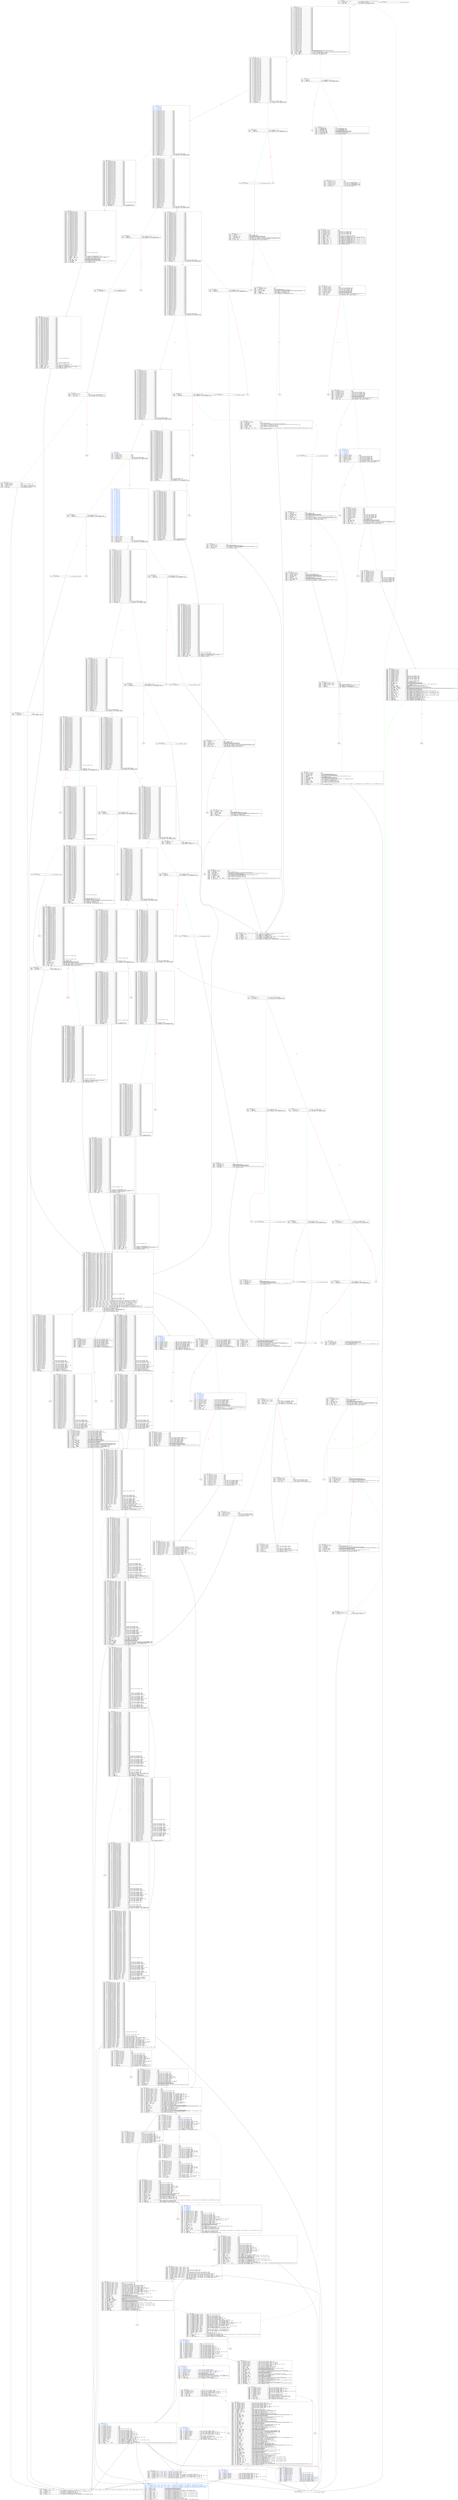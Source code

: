 
digraph G {
graph [fontname = "consolas"];
node  [fontname = "consolas"];
edge  [fontname = "consolas"];
b_0 [label=<-----   BLOCK ~0 -----<br align="left"/> 0x4: .2 \ MSTORE(.3, .1#40, .0#60)............... // V~0.2-MSTORE(v~0.3-PHIxb232-0B, #40, #60)-xb19a-NV<br align="left"/> 0x7: .5 = CALLDATASIZE........................... // V~0.5-CALLDATASIZE()-xbb14<br align="left"/> 0x8: .6 = LT(.5, .4#4)........................... // V~0.6-LT(v~0.5-CALLDATASIZExbb14, #4)-x40b2<br align="left"/> 0xc: .8 \ JUMPI(.7#e2, .6)....................... // V~0.8-JUMPI(#e2, v~0.6-LTx40b2)-x65dc-NV<br align="left"/>>, shape="record"];
b_d [label=<-----   BLOCK ~d -----<br align="left"/> 0xd: .74 = PHI~d[-60](~0.70)..................... // None<br align="left"/> 0xd: .73 = PHI~d[-62](~0.69)..................... // None<br align="left"/> 0xd: .72 = PHI~d[-61](~0.68)..................... // None<br align="left"/> 0xd: .71 = PHI~d[-56](~0.67)..................... // None<br align="left"/> 0xd: .70 = PHI~d[-59](~0.66)..................... // None<br align="left"/> 0xd: .69 = PHI~d[-58](~0.65)..................... // None<br align="left"/> 0xd: .68 = PHI~d[-57](~0.64)..................... // None<br align="left"/> 0xd: .67 = PHI~d[-52](~0.63)..................... // None<br align="left"/> 0xd: .66 = PHI~d[-55](~0.62)..................... // None<br align="left"/> 0xd: .65 = PHI~d[-54](~0.61)..................... // None<br align="left"/> 0xd: .64 = PHI~d[-53](~0.60)..................... // None<br align="left"/> 0xd: .63 = PHI~d[-48](~0.59)..................... // None<br align="left"/> 0xd: .62 = PHI~d[-51](~0.58)..................... // None<br align="left"/> 0xd: .61 = PHI~d[-50](~0.57)..................... // None<br align="left"/> 0xd: .60 = PHI~d[-49](~0.56)..................... // None<br align="left"/> 0xd: .59 = PHI~d[-44](~0.55)..................... // None<br align="left"/> 0xd: .58 = PHI~d[-47](~0.54)..................... // None<br align="left"/> 0xd: .57 = PHI~d[-46](~0.53)..................... // None<br align="left"/> 0xd: .56 = PHI~d[-45](~0.52)..................... // None<br align="left"/> 0xd: .55 = PHI~d[-40](~0.51)..................... // None<br align="left"/> 0xd: .54 = PHI~d[-43](~0.50)..................... // None<br align="left"/> 0xd: .53 = PHI~d[-42](~0.49)..................... // None<br align="left"/> 0xd: .52 = PHI~d[-41](~0.48)..................... // None<br align="left"/> 0xd: .51 = PHI~d[-36](~0.47)..................... // None<br align="left"/> 0xd: .50 = PHI~d[-39](~0.46)..................... // None<br align="left"/> 0xd: .49 = PHI~d[-38](~0.45)..................... // None<br align="left"/> 0xd: .48 = PHI~d[-37](~0.44)..................... // None<br align="left"/> 0xd: .47 = PHI~d[-32](~0.43)..................... // None<br align="left"/> 0xd: .46 = PHI~d[-35](~0.42)..................... // None<br align="left"/> 0xd: .45 = PHI~d[-34](~0.41)..................... // None<br align="left"/> 0xd: .44 = PHI~d[-33](~0.40)..................... // None<br align="left"/> 0xd: .43 = PHI~d[-28](~0.39)..................... // None<br align="left"/> 0xd: .42 = PHI~d[-31](~0.38)..................... // None<br align="left"/> 0xd: .41 = PHI~d[-30](~0.37)..................... // None<br align="left"/> 0xd: .40 = PHI~d[-29](~0.36)..................... // None<br align="left"/> 0xd: .39 = PHI~d[-24](~0.35)..................... // None<br align="left"/> 0xd: .38 = PHI~d[-27](~0.34)..................... // None<br align="left"/> 0xd: .37 = PHI~d[-26](~0.33)..................... // None<br align="left"/> 0xd: .36 = PHI~d[-25](~0.32)..................... // None<br align="left"/> 0xd: .35 = PHI~d[-20](~0.31)..................... // None<br align="left"/> 0xd: .34 = PHI~d[-23](~0.30)..................... // None<br align="left"/> 0xd: .33 = PHI~d[-22](~0.29)..................... // None<br align="left"/> 0xd: .32 = PHI~d[-21](~0.28)..................... // None<br align="left"/> 0xd: .31 = PHI~d[-16](~0.27)..................... // None<br align="left"/> 0xd: .30 = PHI~d[-19](~0.26)..................... // None<br align="left"/> 0xd: .29 = PHI~d[-18](~0.25)..................... // None<br align="left"/> 0xd: .28 = PHI~d[-17](~0.24)..................... // None<br align="left"/> 0xd: .27 = PHI~d[-12](~0.23)..................... // None<br align="left"/> 0xd: .26 = PHI~d[-15](~0.22)..................... // None<br align="left"/> 0xd: .25 = PHI~d[-14](~0.21)..................... // None<br align="left"/> 0xd: .24 = PHI~d[-13](~0.20)..................... // None<br align="left"/> 0xd: .23 = PHI~d[-8](~0.19)...................... // None<br align="left"/> 0xd: .22 = PHI~d[-11](~0.18)..................... // None<br align="left"/> 0xd: .21 = PHI~d[-10](~0.17)..................... // None<br align="left"/> 0xd: .20 = PHI~d[-9](~0.16)...................... // None<br align="left"/> 0xd: .19 = PHI~d[-7](~0.15)...................... // None<br align="left"/> 0xd: .18 = PHI~d[-6](~0.14)...................... // None<br align="left"/> 0xd: .17 = PHI~d[-5](~0.13)...................... // None<br align="left"/> 0xd: .16 = PHI~d[-1](~0.12)...................... // None<br align="left"/> 0xd: .15 = PHI~d[-3](~0.11)...................... // None<br align="left"/> 0xd: .14 = PHI~d[-4](~0.10)...................... // None<br align="left"/> 0xd: .13 = PHI~d[-2](~0.9)....................... // None<br align="left"/> 0x16: .3 = EXP(.2#2, .1#e0)...................... // #100000000000000000000000000000000000000000000000000000000<br align="left"/> 0x19: .5 = CALLDATALOAD(.4#0).................... // V~d.5-CALLDATALOAD(#0)-x15b2<br align="left"/> 0x1a: .6 = DIV(.5, .3#1000)...................... // V~d.6-DIV(v~d.5-CALLDATALOADx15b2, #100000000000000000000000000000000000000000000000000000000)-x4ea2<br align="left"/> 0x1b: .7 = AND(.6, .0#ffff)...................... // V~d.7-AND(v~d.6-DIVx4ea2, #ffffffff)-x4954<br align="left"/> 0x22: .9 = EQ(.7, .8#27eb)....................... // V~d.9-EQ(v~d.7-ANDx4954, #27ebe40a)-xb995<br align="left"/> 0x26: .11 \ JUMPI(.10#e7, .9).................... // V~d.11-JUMPI(#e7, v~d.9-EQxb995)-xa73a-NV<br align="left"/>>, shape="record"];
b_27 [label=<-----   BLOCK ~27 -----<br align="left"/> 0x27: .67 = PHI~27[-61](~d.74)................... // None<br align="left"/> 0x27: .66 = PHI~27[-63](~d.73)................... // None<br align="left"/> 0x27: .65 = PHI~27[-62](~d.72)................... // None<br align="left"/> 0x27: .64 = PHI~27[-57](~d.71)................... // None<br align="left"/> 0x27: .63 = PHI~27[-60](~d.70)................... // None<br align="left"/> 0x27: .62 = PHI~27[-59](~d.69)................... // None<br align="left"/> 0x27: .61 = PHI~27[-58](~d.68)................... // None<br align="left"/> 0x27: .60 = PHI~27[-53](~d.67)................... // None<br align="left"/> 0x27: .59 = PHI~27[-56](~d.66)................... // None<br align="left"/> 0x27: .58 = PHI~27[-55](~d.65)................... // None<br align="left"/> 0x27: .57 = PHI~27[-54](~d.64)................... // None<br align="left"/> 0x27: .56 = PHI~27[-49](~d.63)................... // None<br align="left"/> 0x27: .55 = PHI~27[-52](~d.62)................... // None<br align="left"/> 0x27: .54 = PHI~27[-51](~d.61)................... // None<br align="left"/> 0x27: .53 = PHI~27[-50](~d.60)................... // None<br align="left"/> 0x27: .52 = PHI~27[-45](~d.59)................... // None<br align="left"/> 0x27: .51 = PHI~27[-48](~d.58)................... // None<br align="left"/> 0x27: .50 = PHI~27[-47](~d.57)................... // None<br align="left"/> 0x27: .49 = PHI~27[-46](~d.56)................... // None<br align="left"/> 0x27: .48 = PHI~27[-41](~d.55)................... // None<br align="left"/> 0x27: .47 = PHI~27[-44](~d.54)................... // None<br align="left"/> 0x27: .46 = PHI~27[-43](~d.53)................... // None<br align="left"/> 0x27: .45 = PHI~27[-42](~d.52)................... // None<br align="left"/> 0x27: .44 = PHI~27[-37](~d.51)................... // None<br align="left"/> 0x27: .43 = PHI~27[-40](~d.50)................... // None<br align="left"/> 0x27: .42 = PHI~27[-39](~d.49)................... // None<br align="left"/> 0x27: .41 = PHI~27[-38](~d.48)................... // None<br align="left"/> 0x27: .40 = PHI~27[-33](~d.47)................... // None<br align="left"/> 0x27: .39 = PHI~27[-36](~d.46)................... // None<br align="left"/> 0x27: .38 = PHI~27[-35](~d.45)................... // None<br align="left"/> 0x27: .37 = PHI~27[-34](~d.44)................... // None<br align="left"/> 0x27: .36 = PHI~27[-29](~d.43)................... // None<br align="left"/> 0x27: .35 = PHI~27[-32](~d.42)................... // None<br align="left"/> 0x27: .34 = PHI~27[-31](~d.41)................... // None<br align="left"/> 0x27: .33 = PHI~27[-30](~d.40)................... // None<br align="left"/> 0x27: .32 = PHI~27[-25](~d.39)................... // None<br align="left"/> 0x27: .31 = PHI~27[-28](~d.38)................... // None<br align="left"/> 0x27: .30 = PHI~27[-27](~d.37)................... // None<br align="left"/> 0x27: .29 = PHI~27[-26](~d.36)................... // None<br align="left"/> 0x27: .28 = PHI~27[-21](~d.35)................... // None<br align="left"/> 0x27: .27 = PHI~27[-24](~d.34)................... // None<br align="left"/> 0x27: .26 = PHI~27[-23](~d.33)................... // None<br align="left"/> 0x27: .25 = PHI~27[-22](~d.32)................... // None<br align="left"/> 0x27: .24 = PHI~27[-17](~d.31)................... // None<br align="left"/> 0x27: .23 = PHI~27[-20](~d.30)................... // None<br align="left"/> 0x27: .22 = PHI~27[-19](~d.29)................... // None<br align="left"/> 0x27: .21 = PHI~27[-18](~d.28)................... // None<br align="left"/> 0x27: .20 = PHI~27[-13](~d.27)................... // None<br align="left"/> 0x27: .19 = PHI~27[-16](~d.26)................... // None<br align="left"/> 0x27: .18 = PHI~27[-15](~d.25)................... // None<br align="left"/> 0x27: .17 = PHI~27[-14](~d.24)................... // None<br align="left"/> 0x27: .16 = PHI~27[-9](~d.23).................... // None<br align="left"/> 0x27: .15 = PHI~27[-12](~d.22)................... // None<br align="left"/> 0x27: .14 = PHI~27[-11](~d.21)................... // None<br align="left"/> 0x27: .13 = PHI~27[-10](~d.20)................... // None<br align="left"/> 0x27: .12 = PHI~27[-8](~d.19).................... // None<br align="left"/> 0x27: .11 = PHI~27[-7](~d.18).................... // None<br align="left"/> 0x27: .10 = PHI~27[-6](~d.17).................... // None<br align="left"/> 0x27: .9 = PHI~27[-2](~d.16)..................... // None<br align="left"/> 0x27: .8 = PHI~27[-4](~d.15)..................... // None<br align="left"/> 0x27: .7 = PHI~27[-5](~d.14)..................... // None<br align="left"/> 0x27: .6 = PHI~27[-3](~d.13)..................... // None<br align="left"/> 0x27: .0 = PHI~27[-1](~d.7)...................... // V~27.0-FW(v~d.7-ANDx4954)-x4954<br align="left"/> 0x2d: .2 = EQ(.1#3f4b, .0)....................... // V~27.2-EQ(v~27.0-FWx4954, #3f4ba83a)-xbfb9<br align="left"/> 0x31: .4 \ JUMPI(.3#114, .2)..................... // V~27.4-JUMPI(#114, v~27.2-EQxbfb9)-xddac-NV<br align="left"/>>, shape="record"];
b_32 [label=<-----   BLOCK ~32 -----<br align="left"/><font color="#004fff"> 0x32: .73 = PHI~32[-67]</font><br align="left"/><font color="#004fff"> 0x32: .72 = PHI~32[-69]</font><br align="left"/><font color="#004fff"> 0x32: .71 = PHI~32[-68]</font><br align="left"/><font color="#004fff"> 0x32: .70 = PHI~32[-66]</font><br align="left"/><font color="#004fff"> 0x32: .69 = PHI~32[-65]</font><br align="left"/><font color="#004fff"> 0x32: .68 = PHI~32[-64]</font><br align="left"/> 0x32: .67 = PHI~32[-61](~27.67).................. // None<br align="left"/> 0x32: .66 = PHI~32[-63](~27.66).................. // None<br align="left"/> 0x32: .65 = PHI~32[-62](~27.65).................. // None<br align="left"/> 0x32: .64 = PHI~32[-57](~27.64).................. // None<br align="left"/> 0x32: .63 = PHI~32[-60](~27.63).................. // None<br align="left"/> 0x32: .62 = PHI~32[-59](~27.62).................. // None<br align="left"/> 0x32: .61 = PHI~32[-58](~27.61).................. // None<br align="left"/> 0x32: .60 = PHI~32[-53](~27.60).................. // None<br align="left"/> 0x32: .59 = PHI~32[-56](~27.59).................. // None<br align="left"/> 0x32: .58 = PHI~32[-55](~27.58).................. // None<br align="left"/> 0x32: .57 = PHI~32[-54](~27.57).................. // None<br align="left"/> 0x32: .56 = PHI~32[-49](~27.56).................. // None<br align="left"/> 0x32: .55 = PHI~32[-52](~27.55).................. // None<br align="left"/> 0x32: .54 = PHI~32[-51](~27.54).................. // None<br align="left"/> 0x32: .53 = PHI~32[-50](~27.53).................. // None<br align="left"/> 0x32: .52 = PHI~32[-45](~27.52).................. // None<br align="left"/> 0x32: .51 = PHI~32[-48](~27.51).................. // None<br align="left"/> 0x32: .50 = PHI~32[-47](~27.50).................. // None<br align="left"/> 0x32: .49 = PHI~32[-46](~27.49).................. // None<br align="left"/> 0x32: .48 = PHI~32[-41](~27.48).................. // None<br align="left"/> 0x32: .47 = PHI~32[-44](~27.47).................. // None<br align="left"/> 0x32: .46 = PHI~32[-43](~27.46).................. // None<br align="left"/> 0x32: .45 = PHI~32[-42](~27.45).................. // None<br align="left"/> 0x32: .44 = PHI~32[-37](~27.44).................. // None<br align="left"/> 0x32: .43 = PHI~32[-40](~27.43).................. // None<br align="left"/> 0x32: .42 = PHI~32[-39](~27.42).................. // None<br align="left"/> 0x32: .41 = PHI~32[-38](~27.41).................. // None<br align="left"/> 0x32: .40 = PHI~32[-33](~27.40).................. // None<br align="left"/> 0x32: .39 = PHI~32[-36](~27.39).................. // None<br align="left"/> 0x32: .38 = PHI~32[-35](~27.38).................. // None<br align="left"/> 0x32: .37 = PHI~32[-34](~27.37).................. // None<br align="left"/> 0x32: .36 = PHI~32[-29](~27.36).................. // None<br align="left"/> 0x32: .35 = PHI~32[-32](~27.35).................. // None<br align="left"/> 0x32: .34 = PHI~32[-31](~27.34).................. // None<br align="left"/> 0x32: .33 = PHI~32[-30](~27.33).................. // None<br align="left"/> 0x32: .32 = PHI~32[-25](~27.32).................. // None<br align="left"/> 0x32: .31 = PHI~32[-28](~27.31).................. // None<br align="left"/> 0x32: .30 = PHI~32[-27](~27.30).................. // None<br align="left"/> 0x32: .29 = PHI~32[-26](~27.29).................. // None<br align="left"/> 0x32: .28 = PHI~32[-21](~27.28).................. // None<br align="left"/> 0x32: .27 = PHI~32[-24](~27.27).................. // None<br align="left"/> 0x32: .26 = PHI~32[-23](~27.26).................. // None<br align="left"/> 0x32: .25 = PHI~32[-22](~27.25).................. // None<br align="left"/> 0x32: .24 = PHI~32[-17](~27.24).................. // None<br align="left"/> 0x32: .23 = PHI~32[-20](~27.23).................. // None<br align="left"/> 0x32: .22 = PHI~32[-19](~27.22).................. // None<br align="left"/> 0x32: .21 = PHI~32[-18](~27.21).................. // None<br align="left"/> 0x32: .20 = PHI~32[-13](~27.20).................. // None<br align="left"/> 0x32: .19 = PHI~32[-16](~27.19).................. // None<br align="left"/> 0x32: .18 = PHI~32[-15](~27.18).................. // None<br align="left"/> 0x32: .17 = PHI~32[-14](~27.17).................. // None<br align="left"/> 0x32: .16 = PHI~32[-9](~27.16)................... // None<br align="left"/> 0x32: .15 = PHI~32[-12](~27.15).................. // None<br align="left"/> 0x32: .14 = PHI~32[-11](~27.14).................. // None<br align="left"/> 0x32: .13 = PHI~32[-10](~27.13).................. // None<br align="left"/> 0x32: .12 = PHI~32[-8](~27.12)................... // None<br align="left"/> 0x32: .11 = PHI~32[-7](~27.11)................... // None<br align="left"/> 0x32: .10 = PHI~32[-6](~27.10)................... // None<br align="left"/> 0x32: .9 = PHI~32[-2](~27.9)..................... // None<br align="left"/> 0x32: .8 = PHI~32[-4](~27.8)..................... // None<br align="left"/> 0x32: .7 = PHI~32[-5](~27.7)..................... // None<br align="left"/> 0x32: .6 = PHI~32[-3](~27.6)..................... // None<br align="left"/> 0x32: .0 = PHI~32[-1](~27.0)..................... // V~32.0-FW(v~27.0-FWx4954)-x4954<br align="left"/> 0x38: .2 = EQ(.1#454a, .0)....................... // V~32.2-EQ(v~32.0-FWx4954, #454a2ab3)-x8ffb<br align="left"/> 0x3c: .4 \ JUMPI(.3#13b, .2)..................... // V~32.4-JUMPI(#13b, v~32.2-EQx8ffb)-xef20-NV<br align="left"/>>, shape="record"];
b_3d [label=<-----   BLOCK ~3d -----<br align="left"/> 0x3d: .73 = PHI~3d[-67](~32.73).................. // None<br align="left"/> 0x3d: .72 = PHI~3d[-69](~32.72).................. // None<br align="left"/> 0x3d: .71 = PHI~3d[-68](~32.71).................. // None<br align="left"/> 0x3d: .70 = PHI~3d[-63](~32.66).................. // None<br align="left"/> 0x3d: .69 = PHI~3d[-66](~32.70).................. // None<br align="left"/> 0x3d: .68 = PHI~3d[-65](~32.69).................. // None<br align="left"/> 0x3d: .67 = PHI~3d[-64](~32.68).................. // None<br align="left"/> 0x3d: .66 = PHI~3d[-59](~32.62).................. // None<br align="left"/> 0x3d: .65 = PHI~3d[-62](~32.65).................. // None<br align="left"/> 0x3d: .64 = PHI~3d[-61](~32.67).................. // None<br align="left"/> 0x3d: .63 = PHI~3d[-60](~32.63).................. // None<br align="left"/> 0x3d: .62 = PHI~3d[-55](~32.58).................. // None<br align="left"/> 0x3d: .61 = PHI~3d[-58](~32.61).................. // None<br align="left"/> 0x3d: .60 = PHI~3d[-57](~32.64).................. // None<br align="left"/> 0x3d: .59 = PHI~3d[-56](~32.59).................. // None<br align="left"/> 0x3d: .58 = PHI~3d[-51](~32.54).................. // None<br align="left"/> 0x3d: .57 = PHI~3d[-54](~32.57).................. // None<br align="left"/> 0x3d: .56 = PHI~3d[-53](~32.60).................. // None<br align="left"/> 0x3d: .55 = PHI~3d[-52](~32.55).................. // None<br align="left"/> 0x3d: .54 = PHI~3d[-47](~32.50).................. // None<br align="left"/> 0x3d: .53 = PHI~3d[-50](~32.53).................. // None<br align="left"/> 0x3d: .52 = PHI~3d[-49](~32.56).................. // None<br align="left"/> 0x3d: .51 = PHI~3d[-48](~32.51).................. // None<br align="left"/> 0x3d: .50 = PHI~3d[-43](~32.46).................. // None<br align="left"/> 0x3d: .49 = PHI~3d[-46](~32.49).................. // None<br align="left"/> 0x3d: .48 = PHI~3d[-45](~32.52).................. // None<br align="left"/> 0x3d: .47 = PHI~3d[-44](~32.47).................. // None<br align="left"/> 0x3d: .46 = PHI~3d[-39](~32.42).................. // None<br align="left"/> 0x3d: .45 = PHI~3d[-42](~32.45).................. // None<br align="left"/> 0x3d: .44 = PHI~3d[-41](~32.48).................. // None<br align="left"/> 0x3d: .43 = PHI~3d[-40](~32.43).................. // None<br align="left"/> 0x3d: .42 = PHI~3d[-35](~32.38).................. // None<br align="left"/> 0x3d: .41 = PHI~3d[-38](~32.41).................. // None<br align="left"/> 0x3d: .40 = PHI~3d[-37](~32.44).................. // None<br align="left"/> 0x3d: .39 = PHI~3d[-36](~32.39).................. // None<br align="left"/> 0x3d: .38 = PHI~3d[-31](~32.34).................. // None<br align="left"/> 0x3d: .37 = PHI~3d[-34](~32.37).................. // None<br align="left"/> 0x3d: .36 = PHI~3d[-33](~32.40).................. // None<br align="left"/> 0x3d: .35 = PHI~3d[-32](~32.35).................. // None<br align="left"/> 0x3d: .34 = PHI~3d[-27](~32.30).................. // None<br align="left"/> 0x3d: .33 = PHI~3d[-30](~32.33).................. // None<br align="left"/> 0x3d: .32 = PHI~3d[-29](~32.36).................. // None<br align="left"/> 0x3d: .31 = PHI~3d[-28](~32.31).................. // None<br align="left"/> 0x3d: .30 = PHI~3d[-23](~32.26).................. // None<br align="left"/> 0x3d: .29 = PHI~3d[-26](~32.29).................. // None<br align="left"/> 0x3d: .28 = PHI~3d[-25](~32.32).................. // None<br align="left"/> 0x3d: .27 = PHI~3d[-24](~32.27).................. // None<br align="left"/> 0x3d: .26 = PHI~3d[-19](~32.22).................. // None<br align="left"/> 0x3d: .25 = PHI~3d[-22](~32.25).................. // None<br align="left"/> 0x3d: .24 = PHI~3d[-21](~32.28).................. // None<br align="left"/> 0x3d: .23 = PHI~3d[-20](~32.23).................. // None<br align="left"/> 0x3d: .22 = PHI~3d[-15](~32.18).................. // None<br align="left"/> 0x3d: .21 = PHI~3d[-18](~32.21).................. // None<br align="left"/> 0x3d: .20 = PHI~3d[-17](~32.24).................. // None<br align="left"/> 0x3d: .19 = PHI~3d[-16](~32.19).................. // None<br align="left"/> 0x3d: .18 = PHI~3d[-11](~32.14).................. // None<br align="left"/> 0x3d: .17 = PHI~3d[-14](~32.17).................. // None<br align="left"/> 0x3d: .16 = PHI~3d[-13](~32.20).................. // None<br align="left"/> 0x3d: .15 = PHI~3d[-12](~32.15).................. // None<br align="left"/> 0x3d: .14 = PHI~3d[-7](~32.11)................... // None<br align="left"/> 0x3d: .13 = PHI~3d[-10](~32.13).................. // None<br align="left"/> 0x3d: .12 = PHI~3d[-9](~32.16)................... // None<br align="left"/> 0x3d: .11 = PHI~3d[-8](~32.12)................... // None<br align="left"/> 0x3d: .10 = PHI~3d[-6](~32.10)................... // None<br align="left"/> 0x3d: .9 = PHI~3d[-2](~32.9)..................... // None<br align="left"/> 0x3d: .8 = PHI~3d[-4](~32.8)..................... // None<br align="left"/> 0x3d: .7 = PHI~3d[-5](~32.7)..................... // None<br align="left"/> 0x3d: .6 = PHI~3d[-3](~32.6)..................... // None<br align="left"/> 0x3d: .0 = PHI~3d[-1](~32.0)..................... // V~3d.0-FW(v~32.0-FWx4954)-x4954<br align="left"/> 0x43: .2 = EQ(.1#484e, .0)....................... // V~3d.2-EQ(v~3d.0-FWx4954, #484eccb4)-x1ada<br align="left"/> 0x47: .4 \ JUMPI(.3#146, .2)..................... // V~3d.4-JUMPI(#146, v~3d.2-EQx1ada)-x87b2-NV<br align="left"/>>, shape="record"];
b_48 [label=<-----   BLOCK ~48 -----<br align="left"/> 0x48: .73 = PHI~48[-67](~3d.73).................. // None<br align="left"/> 0x48: .72 = PHI~48[-69](~3d.72).................. // None<br align="left"/> 0x48: .71 = PHI~48[-68](~3d.71).................. // None<br align="left"/> 0x48: .70 = PHI~48[-63](~3d.70).................. // None<br align="left"/> 0x48: .69 = PHI~48[-66](~3d.69).................. // None<br align="left"/> 0x48: .68 = PHI~48[-65](~3d.68).................. // None<br align="left"/> 0x48: .67 = PHI~48[-64](~3d.67).................. // None<br align="left"/> 0x48: .66 = PHI~48[-59](~3d.66).................. // None<br align="left"/> 0x48: .65 = PHI~48[-62](~3d.65).................. // None<br align="left"/> 0x48: .64 = PHI~48[-61](~3d.64).................. // None<br align="left"/> 0x48: .63 = PHI~48[-60](~3d.63).................. // None<br align="left"/> 0x48: .62 = PHI~48[-55](~3d.62).................. // None<br align="left"/> 0x48: .61 = PHI~48[-58](~3d.61).................. // None<br align="left"/> 0x48: .60 = PHI~48[-57](~3d.60).................. // None<br align="left"/> 0x48: .59 = PHI~48[-56](~3d.59).................. // None<br align="left"/> 0x48: .58 = PHI~48[-51](~3d.58).................. // None<br align="left"/> 0x48: .57 = PHI~48[-54](~3d.57).................. // None<br align="left"/> 0x48: .56 = PHI~48[-53](~3d.56).................. // None<br align="left"/> 0x48: .55 = PHI~48[-52](~3d.55).................. // None<br align="left"/> 0x48: .54 = PHI~48[-47](~3d.54).................. // None<br align="left"/> 0x48: .53 = PHI~48[-50](~3d.53).................. // None<br align="left"/> 0x48: .52 = PHI~48[-49](~3d.52).................. // None<br align="left"/> 0x48: .51 = PHI~48[-48](~3d.51).................. // None<br align="left"/> 0x48: .50 = PHI~48[-43](~3d.50).................. // None<br align="left"/> 0x48: .49 = PHI~48[-46](~3d.49).................. // None<br align="left"/> 0x48: .48 = PHI~48[-45](~3d.48).................. // None<br align="left"/> 0x48: .47 = PHI~48[-44](~3d.47).................. // None<br align="left"/> 0x48: .46 = PHI~48[-39](~3d.46).................. // None<br align="left"/> 0x48: .45 = PHI~48[-42](~3d.45).................. // None<br align="left"/> 0x48: .44 = PHI~48[-41](~3d.44).................. // None<br align="left"/> 0x48: .43 = PHI~48[-40](~3d.43).................. // None<br align="left"/> 0x48: .42 = PHI~48[-35](~3d.42).................. // None<br align="left"/> 0x48: .41 = PHI~48[-38](~3d.41).................. // None<br align="left"/> 0x48: .40 = PHI~48[-37](~3d.40).................. // None<br align="left"/> 0x48: .39 = PHI~48[-36](~3d.39).................. // None<br align="left"/> 0x48: .38 = PHI~48[-31](~3d.38).................. // None<br align="left"/> 0x48: .37 = PHI~48[-34](~3d.37).................. // None<br align="left"/> 0x48: .36 = PHI~48[-33](~3d.36).................. // None<br align="left"/> 0x48: .35 = PHI~48[-32](~3d.35).................. // None<br align="left"/> 0x48: .34 = PHI~48[-27](~3d.34).................. // None<br align="left"/> 0x48: .33 = PHI~48[-30](~3d.33).................. // None<br align="left"/> 0x48: .32 = PHI~48[-29](~3d.32).................. // None<br align="left"/> 0x48: .31 = PHI~48[-28](~3d.31).................. // None<br align="left"/> 0x48: .30 = PHI~48[-23](~3d.30).................. // None<br align="left"/> 0x48: .29 = PHI~48[-26](~3d.29).................. // None<br align="left"/> 0x48: .28 = PHI~48[-25](~3d.28).................. // None<br align="left"/> 0x48: .27 = PHI~48[-24](~3d.27).................. // None<br align="left"/> 0x48: .26 = PHI~48[-19](~3d.26).................. // None<br align="left"/> 0x48: .25 = PHI~48[-22](~3d.25).................. // None<br align="left"/> 0x48: .24 = PHI~48[-21](~3d.24).................. // None<br align="left"/> 0x48: .23 = PHI~48[-20](~3d.23).................. // None<br align="left"/> 0x48: .22 = PHI~48[-15](~3d.22).................. // None<br align="left"/> 0x48: .21 = PHI~48[-18](~3d.21).................. // None<br align="left"/> 0x48: .20 = PHI~48[-17](~3d.20).................. // None<br align="left"/> 0x48: .19 = PHI~48[-16](~3d.19).................. // None<br align="left"/> 0x48: .18 = PHI~48[-11](~3d.18).................. // None<br align="left"/> 0x48: .17 = PHI~48[-14](~3d.17).................. // None<br align="left"/> 0x48: .16 = PHI~48[-13](~3d.16).................. // None<br align="left"/> 0x48: .15 = PHI~48[-12](~3d.15).................. // None<br align="left"/> 0x48: .14 = PHI~48[-7](~3d.14)................... // None<br align="left"/> 0x48: .13 = PHI~48[-10](~3d.13).................. // None<br align="left"/> 0x48: .12 = PHI~48[-9](~3d.12)................... // None<br align="left"/> 0x48: .11 = PHI~48[-8](~3d.11)................... // None<br align="left"/> 0x48: .10 = PHI~48[-6](~3d.10)................... // None<br align="left"/> 0x48: .9 = PHI~48[-2](~3d.9)..................... // None<br align="left"/> 0x48: .8 = PHI~48[-4](~3d.8)..................... // None<br align="left"/> 0x48: .7 = PHI~48[-5](~3d.7)..................... // None<br align="left"/> 0x48: .6 = PHI~48[-3](~3d.6)..................... // None<br align="left"/> 0x48: .0 = PHI~48[-1](~3d.0)..................... // V~48.0-FW(v~3d.0-FWx4954)-x4954<br align="left"/> 0x4e: .2 = EQ(.1#5c97, .0)....................... // V~48.2-EQ(v~48.0-FWx4954, #5c975abb)-xa8ce<br align="left"/> 0x52: .4 \ JUMPI(.3#16e, .2)..................... // V~48.4-JUMPI(#16e, v~48.2-EQxa8ce)-xb3e8-NV<br align="left"/>>, shape="record"];
b_53 [label=<-----   BLOCK ~53 -----<br align="left"/> 0x53: .73 = PHI~53[-67](~48.73).................. // None<br align="left"/> 0x53: .72 = PHI~53[-69](~48.72).................. // None<br align="left"/> 0x53: .71 = PHI~53[-68](~48.71).................. // None<br align="left"/> 0x53: .70 = PHI~53[-63](~48.70).................. // None<br align="left"/> 0x53: .69 = PHI~53[-66](~48.69).................. // None<br align="left"/> 0x53: .68 = PHI~53[-65](~48.68).................. // None<br align="left"/> 0x53: .67 = PHI~53[-64](~48.67).................. // None<br align="left"/> 0x53: .66 = PHI~53[-59](~48.66).................. // None<br align="left"/> 0x53: .65 = PHI~53[-62](~48.65).................. // None<br align="left"/> 0x53: .64 = PHI~53[-61](~48.64).................. // None<br align="left"/> 0x53: .63 = PHI~53[-60](~48.63).................. // None<br align="left"/> 0x53: .62 = PHI~53[-55](~48.62).................. // None<br align="left"/> 0x53: .61 = PHI~53[-58](~48.61).................. // None<br align="left"/> 0x53: .60 = PHI~53[-57](~48.60).................. // None<br align="left"/> 0x53: .59 = PHI~53[-56](~48.59).................. // None<br align="left"/> 0x53: .58 = PHI~53[-51](~48.58).................. // None<br align="left"/> 0x53: .57 = PHI~53[-54](~48.57).................. // None<br align="left"/> 0x53: .56 = PHI~53[-53](~48.56).................. // None<br align="left"/> 0x53: .55 = PHI~53[-52](~48.55).................. // None<br align="left"/> 0x53: .54 = PHI~53[-47](~48.54).................. // None<br align="left"/> 0x53: .53 = PHI~53[-50](~48.53).................. // None<br align="left"/> 0x53: .52 = PHI~53[-49](~48.52).................. // None<br align="left"/> 0x53: .51 = PHI~53[-48](~48.51).................. // None<br align="left"/> 0x53: .50 = PHI~53[-43](~48.50).................. // None<br align="left"/> 0x53: .49 = PHI~53[-46](~48.49).................. // None<br align="left"/> 0x53: .48 = PHI~53[-45](~48.48).................. // None<br align="left"/> 0x53: .47 = PHI~53[-44](~48.47).................. // None<br align="left"/> 0x53: .46 = PHI~53[-39](~48.46).................. // None<br align="left"/> 0x53: .45 = PHI~53[-42](~48.45).................. // None<br align="left"/> 0x53: .44 = PHI~53[-41](~48.44).................. // None<br align="left"/> 0x53: .43 = PHI~53[-40](~48.43).................. // None<br align="left"/> 0x53: .42 = PHI~53[-35](~48.42).................. // None<br align="left"/> 0x53: .41 = PHI~53[-38](~48.41).................. // None<br align="left"/> 0x53: .40 = PHI~53[-37](~48.40).................. // None<br align="left"/> 0x53: .39 = PHI~53[-36](~48.39).................. // None<br align="left"/> 0x53: .38 = PHI~53[-31](~48.38).................. // None<br align="left"/> 0x53: .37 = PHI~53[-34](~48.37).................. // None<br align="left"/> 0x53: .36 = PHI~53[-33](~48.36).................. // None<br align="left"/> 0x53: .35 = PHI~53[-32](~48.35).................. // None<br align="left"/> 0x53: .34 = PHI~53[-27](~48.34).................. // None<br align="left"/> 0x53: .33 = PHI~53[-30](~48.33).................. // None<br align="left"/> 0x53: .32 = PHI~53[-29](~48.32).................. // None<br align="left"/> 0x53: .31 = PHI~53[-28](~48.31).................. // None<br align="left"/> 0x53: .30 = PHI~53[-23](~48.30).................. // None<br align="left"/> 0x53: .29 = PHI~53[-26](~48.29).................. // None<br align="left"/> 0x53: .28 = PHI~53[-25](~48.28).................. // None<br align="left"/> 0x53: .27 = PHI~53[-24](~48.27).................. // None<br align="left"/> 0x53: .26 = PHI~53[-19](~48.26).................. // None<br align="left"/> 0x53: .25 = PHI~53[-22](~48.25).................. // None<br align="left"/> 0x53: .24 = PHI~53[-21](~48.24).................. // None<br align="left"/> 0x53: .23 = PHI~53[-20](~48.23).................. // None<br align="left"/> 0x53: .22 = PHI~53[-15](~48.22).................. // None<br align="left"/> 0x53: .21 = PHI~53[-18](~48.21).................. // None<br align="left"/> 0x53: .20 = PHI~53[-17](~48.20).................. // None<br align="left"/> 0x53: .19 = PHI~53[-16](~48.19).................. // None<br align="left"/> 0x53: .18 = PHI~53[-11](~48.18).................. // None<br align="left"/> 0x53: .17 = PHI~53[-14](~48.17).................. // None<br align="left"/> 0x53: .16 = PHI~53[-13](~48.16).................. // None<br align="left"/> 0x53: .15 = PHI~53[-12](~48.15).................. // None<br align="left"/> 0x53: .14 = PHI~53[-7](~48.14)................... // None<br align="left"/> 0x53: .13 = PHI~53[-10](~48.13).................. // None<br align="left"/> 0x53: .12 = PHI~53[-9](~48.12)................... // None<br align="left"/> 0x53: .11 = PHI~53[-8](~48.11)................... // None<br align="left"/> 0x53: .10 = PHI~53[-6](~48.10)................... // None<br align="left"/> 0x53: .8 = PHI~53[-2](~48.9)..................... // None<br align="left"/> 0x53: .7 = PHI~53[-4](~48.8)..................... // None<br align="left"/> 0x53: .6 = PHI~53[-5](~48.7)..................... // None<br align="left"/> 0x53: .5 = PHI~53[-3](~48.6)..................... // None<br align="left"/> 0x53: .0 = PHI~53[-1](~48.0)..................... // V~53.0-FW(v~48.0-FWx4954)-x4954<br align="left"/> 0x59: .2 = EQ(.1#5fd8, .0)....................... // V~53.2-EQ(v~53.0-FWx4954, #5fd8c710)-xc4c9<br align="left"/> 0x5d: .4 \ JUMPI(.3#181, .2)..................... // V~53.4-JUMPI(#181, v~53.2-EQxc4c9)-x1c4a-NV<br align="left"/>>, shape="record"];
b_5e [label=<-----   BLOCK ~5e -----<br align="left"/> 0x5e: .73 = PHI~5e[-67](~53.73).................. // None<br align="left"/> 0x5e: .72 = PHI~5e[-69](~53.72).................. // None<br align="left"/> 0x5e: .71 = PHI~5e[-68](~53.71).................. // None<br align="left"/> 0x5e: .70 = PHI~5e[-63](~53.70).................. // None<br align="left"/> 0x5e: .69 = PHI~5e[-66](~53.69).................. // None<br align="left"/> 0x5e: .68 = PHI~5e[-65](~53.68).................. // None<br align="left"/> 0x5e: .67 = PHI~5e[-64](~53.67).................. // None<br align="left"/> 0x5e: .66 = PHI~5e[-59](~53.66).................. // None<br align="left"/> 0x5e: .65 = PHI~5e[-62](~53.65).................. // None<br align="left"/> 0x5e: .64 = PHI~5e[-61](~53.64).................. // None<br align="left"/> 0x5e: .63 = PHI~5e[-60](~53.63).................. // None<br align="left"/> 0x5e: .62 = PHI~5e[-55](~53.62).................. // None<br align="left"/> 0x5e: .61 = PHI~5e[-58](~53.61).................. // None<br align="left"/> 0x5e: .60 = PHI~5e[-57](~53.60).................. // None<br align="left"/> 0x5e: .59 = PHI~5e[-56](~53.59).................. // None<br align="left"/> 0x5e: .58 = PHI~5e[-51](~53.58).................. // None<br align="left"/> 0x5e: .57 = PHI~5e[-54](~53.57).................. // None<br align="left"/> 0x5e: .56 = PHI~5e[-53](~53.56).................. // None<br align="left"/> 0x5e: .55 = PHI~5e[-52](~53.55).................. // None<br align="left"/> 0x5e: .54 = PHI~5e[-47](~53.54).................. // None<br align="left"/> 0x5e: .53 = PHI~5e[-50](~53.53).................. // None<br align="left"/> 0x5e: .52 = PHI~5e[-49](~53.52).................. // None<br align="left"/> 0x5e: .51 = PHI~5e[-48](~53.51).................. // None<br align="left"/> 0x5e: .50 = PHI~5e[-43](~53.50).................. // None<br align="left"/> 0x5e: .49 = PHI~5e[-46](~53.49).................. // None<br align="left"/> 0x5e: .48 = PHI~5e[-45](~53.48).................. // None<br align="left"/> 0x5e: .47 = PHI~5e[-44](~53.47).................. // None<br align="left"/> 0x5e: .46 = PHI~5e[-39](~53.46).................. // None<br align="left"/> 0x5e: .45 = PHI~5e[-42](~53.45).................. // None<br align="left"/> 0x5e: .44 = PHI~5e[-41](~53.44).................. // None<br align="left"/> 0x5e: .43 = PHI~5e[-40](~53.43).................. // None<br align="left"/> 0x5e: .42 = PHI~5e[-35](~53.42).................. // None<br align="left"/> 0x5e: .41 = PHI~5e[-38](~53.41).................. // None<br align="left"/> 0x5e: .40 = PHI~5e[-37](~53.40).................. // None<br align="left"/> 0x5e: .39 = PHI~5e[-36](~53.39).................. // None<br align="left"/> 0x5e: .38 = PHI~5e[-31](~53.38).................. // None<br align="left"/> 0x5e: .37 = PHI~5e[-34](~53.37).................. // None<br align="left"/> 0x5e: .36 = PHI~5e[-33](~53.36).................. // None<br align="left"/> 0x5e: .35 = PHI~5e[-32](~53.35).................. // None<br align="left"/> 0x5e: .34 = PHI~5e[-27](~53.34).................. // None<br align="left"/> 0x5e: .33 = PHI~5e[-30](~53.33).................. // None<br align="left"/> 0x5e: .32 = PHI~5e[-29](~53.32).................. // None<br align="left"/> 0x5e: .31 = PHI~5e[-28](~53.31).................. // None<br align="left"/> 0x5e: .30 = PHI~5e[-23](~53.30).................. // None<br align="left"/> 0x5e: .29 = PHI~5e[-26](~53.29).................. // None<br align="left"/> 0x5e: .28 = PHI~5e[-25](~53.28).................. // None<br align="left"/> 0x5e: .27 = PHI~5e[-24](~53.27).................. // None<br align="left"/> 0x5e: .26 = PHI~5e[-19](~53.26).................. // None<br align="left"/> 0x5e: .25 = PHI~5e[-22](~53.25).................. // None<br align="left"/> 0x5e: .24 = PHI~5e[-21](~53.24).................. // None<br align="left"/> 0x5e: .23 = PHI~5e[-20](~53.23).................. // None<br align="left"/> 0x5e: .22 = PHI~5e[-15](~53.22).................. // None<br align="left"/> 0x5e: .21 = PHI~5e[-18](~53.21).................. // None<br align="left"/> 0x5e: .20 = PHI~5e[-17](~53.20).................. // None<br align="left"/> 0x5e: .19 = PHI~5e[-16](~53.19).................. // None<br align="left"/> 0x5e: .18 = PHI~5e[-11](~53.18).................. // None<br align="left"/> 0x5e: .17 = PHI~5e[-14](~53.17).................. // None<br align="left"/> 0x5e: .16 = PHI~5e[-13](~53.16).................. // None<br align="left"/> 0x5e: .15 = PHI~5e[-12](~53.15).................. // None<br align="left"/> 0x5e: .14 = PHI~5e[-7](~53.14)................... // None<br align="left"/> 0x5e: .13 = PHI~5e[-10](~53.13).................. // None<br align="left"/> 0x5e: .12 = PHI~5e[-9](~53.12)................... // None<br align="left"/> 0x5e: .11 = PHI~5e[-8](~53.11)................... // None<br align="left"/> 0x5e: .10 = PHI~5e[-6](~53.10)................... // None<br align="left"/> 0x5e: .8 = PHI~5e[-2](~53.8)..................... // None<br align="left"/> 0x5e: .7 = PHI~5e[-4](~53.7)..................... // None<br align="left"/> 0x5e: .6 = PHI~5e[-5](~53.6)..................... // None<br align="left"/> 0x5e: .5 = PHI~5e[-3](~53.5)..................... // None<br align="left"/> 0x5e: .0 = PHI~5e[-1](~53.0)..................... // V~5e.0-FW(v~53.0-FWx4954)-x4954<br align="left"/> 0x64: .2 = EQ(.1#78bd, .0)....................... // V~5e.2-EQ(v~5e.0-FWx4954, #78bd7935)-xea57<br align="left"/> 0x68: .4 \ JUMPI(.3#194, .2)..................... // V~5e.4-JUMPI(#194, v~5e.2-EQxea57)-xbe1b-NV<br align="left"/>>, shape="record"];
b_69 [label=<-----   BLOCK ~69 -----<br align="left"/><font color="#004fff"> 0x69: .11 = PHI~69[-7]</font><br align="left"/><font color="#004fff"> 0x69: .10 = PHI~69[-6]</font><br align="left"/> 0x69: .8 = PHI~69[-2](~5e.8)..................... // None<br align="left"/> 0x69: .7 = PHI~69[-4](~5e.7)..................... // None<br align="left"/> 0x69: .6 = PHI~69[-5](~5e.6)..................... // None<br align="left"/> 0x69: .5 = PHI~69[-3](~5e.5)..................... // None<br align="left"/> 0x69: .0 = PHI~69[-1](~5e.0)..................... // V~69.0-FW(v~5e.0-FWx4954)-x4954<br align="left"/> 0x6f: .2 = EQ(.1#83b5, .0)....................... // V~69.2-EQ(v~69.0-FWx4954, #83b5ff8b)-x87c3<br align="left"/> 0x73: .4 \ JUMPI(.3#1e5, .2)..................... // V~69.4-JUMPI(#1e5, v~69.2-EQx87c3)-xdaa4-NV<br align="left"/>>, shape="record"];
b_74 [label=<-----   BLOCK ~74 -----<br align="left"/><font color="#004fff"> 0x74: .78 = PHI~74[-72]</font><br align="left"/><font color="#004fff"> 0x74: .77 = PHI~74[-74]</font><br align="left"/><font color="#004fff"> 0x74: .76 = PHI~74[-73]</font><br align="left"/><font color="#004fff"> 0x74: .75 = PHI~74[-68]</font><br align="left"/><font color="#004fff"> 0x74: .74 = PHI~74[-71]</font><br align="left"/><font color="#004fff"> 0x74: .73 = PHI~74[-70]</font><br align="left"/><font color="#004fff"> 0x74: .72 = PHI~74[-69]</font><br align="left"/><font color="#004fff"> 0x74: .71 = PHI~74[-64]</font><br align="left"/><font color="#004fff"> 0x74: .70 = PHI~74[-67]</font><br align="left"/><font color="#004fff"> 0x74: .69 = PHI~74[-66]</font><br align="left"/><font color="#004fff"> 0x74: .68 = PHI~74[-65]</font><br align="left"/><font color="#004fff"> 0x74: .67 = PHI~74[-60]</font><br align="left"/><font color="#004fff"> 0x74: .66 = PHI~74[-63]</font><br align="left"/><font color="#004fff"> 0x74: .65 = PHI~74[-62]</font><br align="left"/><font color="#004fff"> 0x74: .64 = PHI~74[-61]</font><br align="left"/><font color="#004fff"> 0x74: .63 = PHI~74[-56]</font><br align="left"/><font color="#004fff"> 0x74: .62 = PHI~74[-59]</font><br align="left"/><font color="#004fff"> 0x74: .61 = PHI~74[-58]</font><br align="left"/><font color="#004fff"> 0x74: .60 = PHI~74[-57]</font><br align="left"/><font color="#004fff"> 0x74: .59 = PHI~74[-52]</font><br align="left"/><font color="#004fff"> 0x74: .58 = PHI~74[-55]</font><br align="left"/><font color="#004fff"> 0x74: .57 = PHI~74[-54]</font><br align="left"/><font color="#004fff"> 0x74: .56 = PHI~74[-53]</font><br align="left"/><font color="#004fff"> 0x74: .55 = PHI~74[-48]</font><br align="left"/><font color="#004fff"> 0x74: .54 = PHI~74[-51]</font><br align="left"/><font color="#004fff"> 0x74: .53 = PHI~74[-50]</font><br align="left"/><font color="#004fff"> 0x74: .52 = PHI~74[-49]</font><br align="left"/><font color="#004fff"> 0x74: .51 = PHI~74[-44]</font><br align="left"/><font color="#004fff"> 0x74: .50 = PHI~74[-47]</font><br align="left"/><font color="#004fff"> 0x74: .49 = PHI~74[-46]</font><br align="left"/><font color="#004fff"> 0x74: .48 = PHI~74[-45]</font><br align="left"/><font color="#004fff"> 0x74: .47 = PHI~74[-40]</font><br align="left"/><font color="#004fff"> 0x74: .46 = PHI~74[-43]</font><br align="left"/><font color="#004fff"> 0x74: .45 = PHI~74[-42]</font><br align="left"/><font color="#004fff"> 0x74: .44 = PHI~74[-41]</font><br align="left"/><font color="#004fff"> 0x74: .43 = PHI~74[-36]</font><br align="left"/><font color="#004fff"> 0x74: .42 = PHI~74[-39]</font><br align="left"/><font color="#004fff"> 0x74: .41 = PHI~74[-38]</font><br align="left"/><font color="#004fff"> 0x74: .40 = PHI~74[-37]</font><br align="left"/><font color="#004fff"> 0x74: .39 = PHI~74[-32]</font><br align="left"/><font color="#004fff"> 0x74: .38 = PHI~74[-35]</font><br align="left"/><font color="#004fff"> 0x74: .37 = PHI~74[-34]</font><br align="left"/><font color="#004fff"> 0x74: .36 = PHI~74[-33]</font><br align="left"/><font color="#004fff"> 0x74: .35 = PHI~74[-28]</font><br align="left"/><font color="#004fff"> 0x74: .34 = PHI~74[-31]</font><br align="left"/><font color="#004fff"> 0x74: .33 = PHI~74[-30]</font><br align="left"/><font color="#004fff"> 0x74: .32 = PHI~74[-29]</font><br align="left"/><font color="#004fff"> 0x74: .31 = PHI~74[-24]</font><br align="left"/><font color="#004fff"> 0x74: .30 = PHI~74[-27]</font><br align="left"/><font color="#004fff"> 0x74: .29 = PHI~74[-26]</font><br align="left"/><font color="#004fff"> 0x74: .28 = PHI~74[-25]</font><br align="left"/><font color="#004fff"> 0x74: .27 = PHI~74[-20]</font><br align="left"/><font color="#004fff"> 0x74: .26 = PHI~74[-23]</font><br align="left"/><font color="#004fff"> 0x74: .25 = PHI~74[-22]</font><br align="left"/><font color="#004fff"> 0x74: .24 = PHI~74[-21]</font><br align="left"/><font color="#004fff"> 0x74: .23 = PHI~74[-16]</font><br align="left"/><font color="#004fff"> 0x74: .22 = PHI~74[-19]</font><br align="left"/><font color="#004fff"> 0x74: .21 = PHI~74[-18]</font><br align="left"/><font color="#004fff"> 0x74: .20 = PHI~74[-17]</font><br align="left"/><font color="#004fff"> 0x74: .19 = PHI~74[-12]</font><br align="left"/><font color="#004fff"> 0x74: .18 = PHI~74[-15]</font><br align="left"/><font color="#004fff"> 0x74: .17 = PHI~74[-14]</font><br align="left"/><font color="#004fff"> 0x74: .16 = PHI~74[-13]</font><br align="left"/><font color="#004fff"> 0x74: .15 = PHI~74[-8]</font><br align="left"/><font color="#004fff"> 0x74: .14 = PHI~74[-11]</font><br align="left"/><font color="#004fff"> 0x74: .13 = PHI~74[-10]</font><br align="left"/><font color="#004fff"> 0x74: .12 = PHI~74[-9]</font><br align="left"/> 0x74: .11 = PHI~74[-7](~69.11)................... // None<br align="left"/> 0x74: .10 = PHI~74[-6](~69.10)................... // None<br align="left"/> 0x74: .8 = PHI~74[-2](~69.8)..................... // None<br align="left"/> 0x74: .7 = PHI~74[-4](~69.7)..................... // None<br align="left"/> 0x74: .6 = PHI~74[-5](~69.6)..................... // None<br align="left"/> 0x74: .5 = PHI~74[-3](~69.5)..................... // None<br align="left"/> 0x74: .0 = PHI~74[-1](~69.0)..................... // V~74.0-FW(v~69.0-FWx4954)-x4954<br align="left"/> 0x7a: .2 = EQ(.1#8456, .0)....................... // V~74.2-EQ(v~74.0-FWx4954, #8456cb59)-x2bf0<br align="left"/> 0x7e: .4 \ JUMPI(.3#1f8, .2)..................... // V~74.4-JUMPI(#1f8, v~74.2-EQx2bf0)-x6bca-NV<br align="left"/>>, shape="record"];
b_7f [label=<-----   BLOCK ~7f -----<br align="left"/> 0x7f: .78 = PHI~7f[-72](~74.78).................. // None<br align="left"/> 0x7f: .77 = PHI~7f[-74](~74.77).................. // None<br align="left"/> 0x7f: .76 = PHI~7f[-73](~74.76).................. // None<br align="left"/> 0x7f: .75 = PHI~7f[-68](~74.75).................. // None<br align="left"/> 0x7f: .74 = PHI~7f[-71](~74.74).................. // None<br align="left"/> 0x7f: .73 = PHI~7f[-70](~74.73).................. // None<br align="left"/> 0x7f: .72 = PHI~7f[-69](~74.72).................. // None<br align="left"/> 0x7f: .71 = PHI~7f[-64](~74.71).................. // None<br align="left"/> 0x7f: .70 = PHI~7f[-67](~74.70).................. // None<br align="left"/> 0x7f: .69 = PHI~7f[-66](~74.69).................. // None<br align="left"/> 0x7f: .68 = PHI~7f[-65](~74.68).................. // None<br align="left"/> 0x7f: .67 = PHI~7f[-60](~74.67).................. // None<br align="left"/> 0x7f: .66 = PHI~7f[-63](~74.66).................. // None<br align="left"/> 0x7f: .65 = PHI~7f[-62](~74.65).................. // None<br align="left"/> 0x7f: .64 = PHI~7f[-61](~74.64).................. // None<br align="left"/> 0x7f: .63 = PHI~7f[-56](~74.63).................. // None<br align="left"/> 0x7f: .62 = PHI~7f[-59](~74.62).................. // None<br align="left"/> 0x7f: .61 = PHI~7f[-58](~74.61).................. // None<br align="left"/> 0x7f: .60 = PHI~7f[-57](~74.60).................. // None<br align="left"/> 0x7f: .59 = PHI~7f[-52](~74.59).................. // None<br align="left"/> 0x7f: .58 = PHI~7f[-55](~74.58).................. // None<br align="left"/> 0x7f: .57 = PHI~7f[-54](~74.57).................. // None<br align="left"/> 0x7f: .56 = PHI~7f[-53](~74.56).................. // None<br align="left"/> 0x7f: .55 = PHI~7f[-48](~74.55).................. // None<br align="left"/> 0x7f: .54 = PHI~7f[-51](~74.54).................. // None<br align="left"/> 0x7f: .53 = PHI~7f[-50](~74.53).................. // None<br align="left"/> 0x7f: .52 = PHI~7f[-49](~74.52).................. // None<br align="left"/> 0x7f: .51 = PHI~7f[-44](~74.51).................. // None<br align="left"/> 0x7f: .50 = PHI~7f[-47](~74.50).................. // None<br align="left"/> 0x7f: .49 = PHI~7f[-46](~74.49).................. // None<br align="left"/> 0x7f: .48 = PHI~7f[-45](~74.48).................. // None<br align="left"/> 0x7f: .47 = PHI~7f[-40](~74.47).................. // None<br align="left"/> 0x7f: .46 = PHI~7f[-43](~74.46).................. // None<br align="left"/> 0x7f: .45 = PHI~7f[-42](~74.45).................. // None<br align="left"/> 0x7f: .44 = PHI~7f[-41](~74.44).................. // None<br align="left"/> 0x7f: .43 = PHI~7f[-36](~74.43).................. // None<br align="left"/> 0x7f: .42 = PHI~7f[-39](~74.42).................. // None<br align="left"/> 0x7f: .41 = PHI~7f[-38](~74.41).................. // None<br align="left"/> 0x7f: .40 = PHI~7f[-37](~74.40).................. // None<br align="left"/> 0x7f: .39 = PHI~7f[-32](~74.39).................. // None<br align="left"/> 0x7f: .38 = PHI~7f[-35](~74.38).................. // None<br align="left"/> 0x7f: .37 = PHI~7f[-34](~74.37).................. // None<br align="left"/> 0x7f: .36 = PHI~7f[-33](~74.36).................. // None<br align="left"/> 0x7f: .35 = PHI~7f[-28](~74.35).................. // None<br align="left"/> 0x7f: .34 = PHI~7f[-31](~74.34).................. // None<br align="left"/> 0x7f: .33 = PHI~7f[-30](~74.33).................. // None<br align="left"/> 0x7f: .32 = PHI~7f[-29](~74.32).................. // None<br align="left"/> 0x7f: .31 = PHI~7f[-24](~74.31).................. // None<br align="left"/> 0x7f: .30 = PHI~7f[-27](~74.30).................. // None<br align="left"/> 0x7f: .29 = PHI~7f[-26](~74.29).................. // None<br align="left"/> 0x7f: .28 = PHI~7f[-25](~74.28).................. // None<br align="left"/> 0x7f: .27 = PHI~7f[-20](~74.27).................. // None<br align="left"/> 0x7f: .26 = PHI~7f[-23](~74.26).................. // None<br align="left"/> 0x7f: .25 = PHI~7f[-22](~74.25).................. // None<br align="left"/> 0x7f: .24 = PHI~7f[-21](~74.24).................. // None<br align="left"/> 0x7f: .23 = PHI~7f[-16](~74.23).................. // None<br align="left"/> 0x7f: .22 = PHI~7f[-19](~74.22).................. // None<br align="left"/> 0x7f: .21 = PHI~7f[-18](~74.21).................. // None<br align="left"/> 0x7f: .20 = PHI~7f[-17](~74.20).................. // None<br align="left"/> 0x7f: .19 = PHI~7f[-12](~74.19).................. // None<br align="left"/> 0x7f: .18 = PHI~7f[-15](~74.18).................. // None<br align="left"/> 0x7f: .17 = PHI~7f[-14](~74.17).................. // None<br align="left"/> 0x7f: .16 = PHI~7f[-13](~74.16).................. // None<br align="left"/> 0x7f: .15 = PHI~7f[-8](~74.15)................... // None<br align="left"/> 0x7f: .14 = PHI~7f[-11](~74.14).................. // None<br align="left"/> 0x7f: .13 = PHI~7f[-10](~74.13).................. // None<br align="left"/> 0x7f: .12 = PHI~7f[-9](~74.12)................... // None<br align="left"/> 0x7f: .11 = PHI~7f[-7](~74.11)................... // None<br align="left"/> 0x7f: .10 = PHI~7f[-6](~74.10)................... // None<br align="left"/> 0x7f: .8 = PHI~7f[-2](~74.8)..................... // None<br align="left"/> 0x7f: .7 = PHI~7f[-4](~74.7)..................... // None<br align="left"/> 0x7f: .6 = PHI~7f[-5](~74.6)..................... // None<br align="left"/> 0x7f: .5 = PHI~7f[-3](~74.5)..................... // None<br align="left"/> 0x7f: .0 = PHI~7f[-1](~74.0)..................... // V~7f.0-FW(v~74.0-FWx4954)-x4954<br align="left"/> 0x85: .2 = EQ(.1#85b8, .0)....................... // V~7f.2-EQ(v~7f.0-FWx4954, #85b86188)-xa5c6<br align="left"/> 0x89: .4 \ JUMPI(.3#20b, .2)..................... // V~7f.4-JUMPI(#20b, v~7f.2-EQxa5c6)-xc086-NV<br align="left"/>>, shape="record"];
b_8a [label=<-----   BLOCK ~8a -----<br align="left"/> 0x8a: .78 = PHI~8a[-72](~7f.78).................. // None<br align="left"/> 0x8a: .77 = PHI~8a[-74](~7f.77).................. // None<br align="left"/> 0x8a: .76 = PHI~8a[-73](~7f.76).................. // None<br align="left"/> 0x8a: .75 = PHI~8a[-68](~7f.75).................. // None<br align="left"/> 0x8a: .74 = PHI~8a[-71](~7f.74).................. // None<br align="left"/> 0x8a: .73 = PHI~8a[-70](~7f.73).................. // None<br align="left"/> 0x8a: .72 = PHI~8a[-69](~7f.72).................. // None<br align="left"/> 0x8a: .71 = PHI~8a[-64](~7f.71).................. // None<br align="left"/> 0x8a: .70 = PHI~8a[-67](~7f.70).................. // None<br align="left"/> 0x8a: .69 = PHI~8a[-66](~7f.69).................. // None<br align="left"/> 0x8a: .68 = PHI~8a[-65](~7f.68).................. // None<br align="left"/> 0x8a: .67 = PHI~8a[-60](~7f.67).................. // None<br align="left"/> 0x8a: .66 = PHI~8a[-63](~7f.66).................. // None<br align="left"/> 0x8a: .65 = PHI~8a[-62](~7f.65).................. // None<br align="left"/> 0x8a: .64 = PHI~8a[-61](~7f.64).................. // None<br align="left"/> 0x8a: .63 = PHI~8a[-56](~7f.63).................. // None<br align="left"/> 0x8a: .62 = PHI~8a[-59](~7f.62).................. // None<br align="left"/> 0x8a: .61 = PHI~8a[-58](~7f.61).................. // None<br align="left"/> 0x8a: .60 = PHI~8a[-57](~7f.60).................. // None<br align="left"/> 0x8a: .59 = PHI~8a[-52](~7f.59).................. // None<br align="left"/> 0x8a: .58 = PHI~8a[-55](~7f.58).................. // None<br align="left"/> 0x8a: .57 = PHI~8a[-54](~7f.57).................. // None<br align="left"/> 0x8a: .56 = PHI~8a[-53](~7f.56).................. // None<br align="left"/> 0x8a: .55 = PHI~8a[-48](~7f.55).................. // None<br align="left"/> 0x8a: .54 = PHI~8a[-51](~7f.54).................. // None<br align="left"/> 0x8a: .53 = PHI~8a[-50](~7f.53).................. // None<br align="left"/> 0x8a: .52 = PHI~8a[-49](~7f.52).................. // None<br align="left"/> 0x8a: .51 = PHI~8a[-44](~7f.51).................. // None<br align="left"/> 0x8a: .50 = PHI~8a[-47](~7f.50).................. // None<br align="left"/> 0x8a: .49 = PHI~8a[-46](~7f.49).................. // None<br align="left"/> 0x8a: .48 = PHI~8a[-45](~7f.48).................. // None<br align="left"/> 0x8a: .47 = PHI~8a[-40](~7f.47).................. // None<br align="left"/> 0x8a: .46 = PHI~8a[-43](~7f.46).................. // None<br align="left"/> 0x8a: .45 = PHI~8a[-42](~7f.45).................. // None<br align="left"/> 0x8a: .44 = PHI~8a[-41](~7f.44).................. // None<br align="left"/> 0x8a: .43 = PHI~8a[-36](~7f.43).................. // None<br align="left"/> 0x8a: .42 = PHI~8a[-39](~7f.42).................. // None<br align="left"/> 0x8a: .41 = PHI~8a[-38](~7f.41).................. // None<br align="left"/> 0x8a: .40 = PHI~8a[-37](~7f.40).................. // None<br align="left"/> 0x8a: .39 = PHI~8a[-32](~7f.39).................. // None<br align="left"/> 0x8a: .38 = PHI~8a[-35](~7f.38).................. // None<br align="left"/> 0x8a: .37 = PHI~8a[-34](~7f.37).................. // None<br align="left"/> 0x8a: .36 = PHI~8a[-33](~7f.36).................. // None<br align="left"/> 0x8a: .35 = PHI~8a[-28](~7f.35).................. // None<br align="left"/> 0x8a: .34 = PHI~8a[-31](~7f.34).................. // None<br align="left"/> 0x8a: .33 = PHI~8a[-30](~7f.33).................. // None<br align="left"/> 0x8a: .32 = PHI~8a[-29](~7f.32).................. // None<br align="left"/> 0x8a: .31 = PHI~8a[-24](~7f.31).................. // None<br align="left"/> 0x8a: .30 = PHI~8a[-27](~7f.30).................. // None<br align="left"/> 0x8a: .29 = PHI~8a[-26](~7f.29).................. // None<br align="left"/> 0x8a: .28 = PHI~8a[-25](~7f.28).................. // None<br align="left"/> 0x8a: .27 = PHI~8a[-20](~7f.27).................. // None<br align="left"/> 0x8a: .26 = PHI~8a[-23](~7f.26).................. // None<br align="left"/> 0x8a: .25 = PHI~8a[-22](~7f.25).................. // None<br align="left"/> 0x8a: .24 = PHI~8a[-21](~7f.24).................. // None<br align="left"/> 0x8a: .23 = PHI~8a[-16](~7f.23).................. // None<br align="left"/> 0x8a: .22 = PHI~8a[-19](~7f.22).................. // None<br align="left"/> 0x8a: .21 = PHI~8a[-18](~7f.21).................. // None<br align="left"/> 0x8a: .20 = PHI~8a[-17](~7f.20).................. // None<br align="left"/> 0x8a: .19 = PHI~8a[-12](~7f.19).................. // None<br align="left"/> 0x8a: .18 = PHI~8a[-15](~7f.18).................. // None<br align="left"/> 0x8a: .17 = PHI~8a[-14](~7f.17).................. // None<br align="left"/> 0x8a: .16 = PHI~8a[-13](~7f.16).................. // None<br align="left"/> 0x8a: .15 = PHI~8a[-8](~7f.15)................... // None<br align="left"/> 0x8a: .14 = PHI~8a[-11](~7f.14).................. // None<br align="left"/> 0x8a: .13 = PHI~8a[-10](~7f.13).................. // None<br align="left"/> 0x8a: .12 = PHI~8a[-9](~7f.12)................... // None<br align="left"/> 0x8a: .11 = PHI~8a[-7](~7f.11)................... // None<br align="left"/> 0x8a: .10 = PHI~8a[-6](~7f.10)................... // None<br align="left"/> 0x8a: .8 = PHI~8a[-2](~7f.8)..................... // None<br align="left"/> 0x8a: .7 = PHI~8a[-4](~7f.7)..................... // None<br align="left"/> 0x8a: .6 = PHI~8a[-5](~7f.6)..................... // None<br align="left"/> 0x8a: .5 = PHI~8a[-3](~7f.5)..................... // None<br align="left"/> 0x8a: .0 = PHI~8a[-1](~7f.0)..................... // V~8a.0-FW(v~7f.0-FWx4954)-x4954<br align="left"/> 0x90: .2 = EQ(.1#878e, .0)....................... // V~8a.2-EQ(v~8a.0-FWx4954, #878eb368)-x39ca<br align="left"/> 0x94: .4 \ JUMPI(.3#21e, .2)..................... // V~8a.4-JUMPI(#21e, v~8a.2-EQx39ca)-x4670-NV<br align="left"/>>, shape="record"];
b_95 [label=<-----   BLOCK ~95 -----<br align="left"/> 0x95: .77 = PHI~95[-71](~8a.74).................. // None<br align="left"/> 0x95: .76 = PHI~95[-73](~8a.76).................. // None<br align="left"/> 0x95: .75 = PHI~95[-72](~8a.78).................. // None<br align="left"/> 0x95: .74 = PHI~95[-67](~8a.70).................. // None<br align="left"/> 0x95: .73 = PHI~95[-70](~8a.73).................. // None<br align="left"/> 0x95: .72 = PHI~95[-69](~8a.72).................. // None<br align="left"/> 0x95: .71 = PHI~95[-68](~8a.75).................. // None<br align="left"/> 0x95: .70 = PHI~95[-63](~8a.66).................. // None<br align="left"/> 0x95: .69 = PHI~95[-66](~8a.69).................. // None<br align="left"/> 0x95: .68 = PHI~95[-65](~8a.68).................. // None<br align="left"/> 0x95: .67 = PHI~95[-64](~8a.71).................. // None<br align="left"/> 0x95: .66 = PHI~95[-59](~8a.62).................. // None<br align="left"/> 0x95: .65 = PHI~95[-62](~8a.65).................. // None<br align="left"/> 0x95: .64 = PHI~95[-61](~8a.64).................. // None<br align="left"/> 0x95: .63 = PHI~95[-60](~8a.67).................. // None<br align="left"/> 0x95: .62 = PHI~95[-55](~8a.58).................. // None<br align="left"/> 0x95: .61 = PHI~95[-58](~8a.61).................. // None<br align="left"/> 0x95: .60 = PHI~95[-57](~8a.60).................. // None<br align="left"/> 0x95: .59 = PHI~95[-56](~8a.63).................. // None<br align="left"/> 0x95: .58 = PHI~95[-51](~8a.54).................. // None<br align="left"/> 0x95: .57 = PHI~95[-54](~8a.57).................. // None<br align="left"/> 0x95: .56 = PHI~95[-53](~8a.56).................. // None<br align="left"/> 0x95: .55 = PHI~95[-52](~8a.59).................. // None<br align="left"/> 0x95: .54 = PHI~95[-47](~8a.50).................. // None<br align="left"/> 0x95: .53 = PHI~95[-50](~8a.53).................. // None<br align="left"/> 0x95: .52 = PHI~95[-49](~8a.52).................. // None<br align="left"/> 0x95: .51 = PHI~95[-48](~8a.55).................. // None<br align="left"/> 0x95: .50 = PHI~95[-43](~8a.46).................. // None<br align="left"/> 0x95: .49 = PHI~95[-46](~8a.49).................. // None<br align="left"/> 0x95: .48 = PHI~95[-45](~8a.48).................. // None<br align="left"/> 0x95: .47 = PHI~95[-44](~8a.51).................. // None<br align="left"/> 0x95: .46 = PHI~95[-39](~8a.42).................. // None<br align="left"/> 0x95: .45 = PHI~95[-42](~8a.45).................. // None<br align="left"/> 0x95: .44 = PHI~95[-41](~8a.44).................. // None<br align="left"/> 0x95: .43 = PHI~95[-40](~8a.47).................. // None<br align="left"/> 0x95: .42 = PHI~95[-35](~8a.38).................. // None<br align="left"/> 0x95: .41 = PHI~95[-38](~8a.41).................. // None<br align="left"/> 0x95: .40 = PHI~95[-37](~8a.40).................. // None<br align="left"/> 0x95: .39 = PHI~95[-36](~8a.43).................. // None<br align="left"/> 0x95: .38 = PHI~95[-31](~8a.34).................. // None<br align="left"/> 0x95: .37 = PHI~95[-34](~8a.37).................. // None<br align="left"/> 0x95: .36 = PHI~95[-33](~8a.36).................. // None<br align="left"/> 0x95: .35 = PHI~95[-32](~8a.39).................. // None<br align="left"/> 0x95: .34 = PHI~95[-27](~8a.30).................. // None<br align="left"/> 0x95: .33 = PHI~95[-30](~8a.33).................. // None<br align="left"/> 0x95: .32 = PHI~95[-29](~8a.32).................. // None<br align="left"/> 0x95: .31 = PHI~95[-28](~8a.35).................. // None<br align="left"/> 0x95: .30 = PHI~95[-23](~8a.26).................. // None<br align="left"/> 0x95: .29 = PHI~95[-26](~8a.29).................. // None<br align="left"/> 0x95: .28 = PHI~95[-25](~8a.28).................. // None<br align="left"/> 0x95: .27 = PHI~95[-24](~8a.31).................. // None<br align="left"/> 0x95: .26 = PHI~95[-19](~8a.22).................. // None<br align="left"/> 0x95: .25 = PHI~95[-22](~8a.25).................. // None<br align="left"/> 0x95: .24 = PHI~95[-21](~8a.24).................. // None<br align="left"/> 0x95: .23 = PHI~95[-20](~8a.27).................. // None<br align="left"/> 0x95: .22 = PHI~95[-15](~8a.18).................. // None<br align="left"/> 0x95: .21 = PHI~95[-18](~8a.21).................. // None<br align="left"/> 0x95: .20 = PHI~95[-17](~8a.20).................. // None<br align="left"/> 0x95: .19 = PHI~95[-16](~8a.23).................. // None<br align="left"/> 0x95: .18 = PHI~95[-11](~8a.14).................. // None<br align="left"/> 0x95: .17 = PHI~95[-14](~8a.17).................. // None<br align="left"/> 0x95: .16 = PHI~95[-13](~8a.16).................. // None<br align="left"/> 0x95: .15 = PHI~95[-12](~8a.19).................. // None<br align="left"/> 0x95: .14 = PHI~95[-7](~8a.11)................... // None<br align="left"/> 0x95: .13 = PHI~95[-10](~8a.13).................. // None<br align="left"/> 0x95: .12 = PHI~95[-9](~8a.12)................... // None<br align="left"/> 0x95: .11 = PHI~95[-8](~8a.15)................... // None<br align="left"/> 0x95: .10 = PHI~95[-6](~8a.10)................... // None<br align="left"/> 0x95: .9 = PHI~95[-5](~8a.6)..................... // None<br align="left"/> 0x95: .7 = PHI~95[-3](~8a.5)..................... // None<br align="left"/> 0x95: .6 = PHI~95[-4](~8a.7)..................... // None<br align="left"/> 0x95: .5 = PHI~95[-2](~8a.8)..................... // None<br align="left"/> 0x95: .0 = PHI~95[-1](~8a.0)..................... // V~95.0-FW(v~8a.0-FWx4954)-x4954<br align="left"/> 0x9b: .2 = EQ(.1#8a98, .0)....................... // V~95.2-EQ(v~95.0-FWx4954, #8a98a9cc)-xc924<br align="left"/> 0x9f: .4 \ JUMPI(.3#234, .2)..................... // V~95.4-JUMPI(#234, v~95.2-EQxc924)-xeb17-NV<br align="left"/>>, shape="record"];
b_a0 [label=<-----   BLOCK ~a0 -----<br align="left"/> 0xa0: .77 = PHI~a0[-71](~95.77).................. // None<br align="left"/> 0xa0: .76 = PHI~a0[-73](~95.76).................. // None<br align="left"/> 0xa0: .75 = PHI~a0[-72](~95.75).................. // None<br align="left"/> 0xa0: .74 = PHI~a0[-67](~95.74).................. // None<br align="left"/> 0xa0: .73 = PHI~a0[-70](~95.73).................. // None<br align="left"/> 0xa0: .72 = PHI~a0[-69](~95.72).................. // None<br align="left"/> 0xa0: .71 = PHI~a0[-68](~95.71).................. // None<br align="left"/> 0xa0: .70 = PHI~a0[-63](~95.70).................. // None<br align="left"/> 0xa0: .69 = PHI~a0[-66](~95.69).................. // None<br align="left"/> 0xa0: .68 = PHI~a0[-65](~95.68).................. // None<br align="left"/> 0xa0: .67 = PHI~a0[-64](~95.67).................. // None<br align="left"/> 0xa0: .66 = PHI~a0[-59](~95.66).................. // None<br align="left"/> 0xa0: .65 = PHI~a0[-62](~95.65).................. // None<br align="left"/> 0xa0: .64 = PHI~a0[-61](~95.64).................. // None<br align="left"/> 0xa0: .63 = PHI~a0[-60](~95.63).................. // None<br align="left"/> 0xa0: .62 = PHI~a0[-55](~95.62).................. // None<br align="left"/> 0xa0: .61 = PHI~a0[-58](~95.61).................. // None<br align="left"/> 0xa0: .60 = PHI~a0[-57](~95.60).................. // None<br align="left"/> 0xa0: .59 = PHI~a0[-56](~95.59).................. // None<br align="left"/> 0xa0: .58 = PHI~a0[-51](~95.58).................. // None<br align="left"/> 0xa0: .57 = PHI~a0[-54](~95.57).................. // None<br align="left"/> 0xa0: .56 = PHI~a0[-53](~95.56).................. // None<br align="left"/> 0xa0: .55 = PHI~a0[-52](~95.55).................. // None<br align="left"/> 0xa0: .54 = PHI~a0[-47](~95.54).................. // None<br align="left"/> 0xa0: .53 = PHI~a0[-50](~95.53).................. // None<br align="left"/> 0xa0: .52 = PHI~a0[-49](~95.52).................. // None<br align="left"/> 0xa0: .51 = PHI~a0[-48](~95.51).................. // None<br align="left"/> 0xa0: .50 = PHI~a0[-43](~95.50).................. // None<br align="left"/> 0xa0: .49 = PHI~a0[-46](~95.49).................. // None<br align="left"/> 0xa0: .48 = PHI~a0[-45](~95.48).................. // None<br align="left"/> 0xa0: .47 = PHI~a0[-44](~95.47).................. // None<br align="left"/> 0xa0: .46 = PHI~a0[-39](~95.46).................. // None<br align="left"/> 0xa0: .45 = PHI~a0[-42](~95.45).................. // None<br align="left"/> 0xa0: .44 = PHI~a0[-41](~95.44).................. // None<br align="left"/> 0xa0: .43 = PHI~a0[-40](~95.43).................. // None<br align="left"/> 0xa0: .42 = PHI~a0[-35](~95.42).................. // None<br align="left"/> 0xa0: .41 = PHI~a0[-38](~95.41).................. // None<br align="left"/> 0xa0: .40 = PHI~a0[-37](~95.40).................. // None<br align="left"/> 0xa0: .39 = PHI~a0[-36](~95.39).................. // None<br align="left"/> 0xa0: .38 = PHI~a0[-31](~95.38).................. // None<br align="left"/> 0xa0: .37 = PHI~a0[-34](~95.37).................. // None<br align="left"/> 0xa0: .36 = PHI~a0[-33](~95.36).................. // None<br align="left"/> 0xa0: .35 = PHI~a0[-32](~95.35).................. // None<br align="left"/> 0xa0: .34 = PHI~a0[-27](~95.34).................. // None<br align="left"/> 0xa0: .33 = PHI~a0[-30](~95.33).................. // None<br align="left"/> 0xa0: .32 = PHI~a0[-29](~95.32).................. // None<br align="left"/> 0xa0: .31 = PHI~a0[-28](~95.31).................. // None<br align="left"/> 0xa0: .30 = PHI~a0[-23](~95.30).................. // None<br align="left"/> 0xa0: .29 = PHI~a0[-26](~95.29).................. // None<br align="left"/> 0xa0: .28 = PHI~a0[-25](~95.28).................. // None<br align="left"/> 0xa0: .27 = PHI~a0[-24](~95.27).................. // None<br align="left"/> 0xa0: .26 = PHI~a0[-19](~95.26).................. // None<br align="left"/> 0xa0: .25 = PHI~a0[-22](~95.25).................. // None<br align="left"/> 0xa0: .24 = PHI~a0[-21](~95.24).................. // None<br align="left"/> 0xa0: .23 = PHI~a0[-20](~95.23).................. // None<br align="left"/> 0xa0: .22 = PHI~a0[-15](~95.22).................. // None<br align="left"/> 0xa0: .21 = PHI~a0[-18](~95.21).................. // None<br align="left"/> 0xa0: .20 = PHI~a0[-17](~95.20).................. // None<br align="left"/> 0xa0: .19 = PHI~a0[-16](~95.19).................. // None<br align="left"/> 0xa0: .18 = PHI~a0[-11](~95.18).................. // None<br align="left"/> 0xa0: .17 = PHI~a0[-14](~95.17).................. // None<br align="left"/> 0xa0: .16 = PHI~a0[-13](~95.16).................. // None<br align="left"/> 0xa0: .15 = PHI~a0[-12](~95.15).................. // None<br align="left"/> 0xa0: .14 = PHI~a0[-7](~95.14)................... // None<br align="left"/> 0xa0: .13 = PHI~a0[-10](~95.13).................. // None<br align="left"/> 0xa0: .12 = PHI~a0[-9](~95.12)................... // None<br align="left"/> 0xa0: .11 = PHI~a0[-8](~95.11)................... // None<br align="left"/> 0xa0: .10 = PHI~a0[-6](~95.10)................... // None<br align="left"/> 0xa0: .9 = PHI~a0[-5](~95.9)..................... // None<br align="left"/> 0xa0: .7 = PHI~a0[-3](~95.7)..................... // None<br align="left"/> 0xa0: .6 = PHI~a0[-4](~95.6)..................... // None<br align="left"/> 0xa0: .5 = PHI~a0[-2](~95.5)..................... // None<br align="left"/> 0xa0: .0 = PHI~a0[-1](~95.0)..................... // V~a0.0-FW(v~95.0-FWx4954)-x4954<br align="left"/> 0xa6: .2 = EQ(.1#8da5, .0)....................... // V~a0.2-EQ(v~a0.0-FWx4954, #8da5cb5b)-xa884<br align="left"/> 0xaa: .4 \ JUMPI(.3#247, .2)..................... // V~a0.4-JUMPI(#247, v~a0.2-EQxa884)-x6196-NV<br align="left"/>>, shape="record"];
b_ab [label=<-----   BLOCK ~ab -----<br align="left"/> 0xab: .77 = PHI~ab[-71](~a0.77).................. // None<br align="left"/> 0xab: .76 = PHI~ab[-73](~a0.76).................. // None<br align="left"/> 0xab: .75 = PHI~ab[-72](~a0.75).................. // None<br align="left"/> 0xab: .74 = PHI~ab[-67](~a0.74).................. // None<br align="left"/> 0xab: .73 = PHI~ab[-70](~a0.73).................. // None<br align="left"/> 0xab: .72 = PHI~ab[-69](~a0.72).................. // None<br align="left"/> 0xab: .71 = PHI~ab[-68](~a0.71).................. // None<br align="left"/> 0xab: .70 = PHI~ab[-63](~a0.70).................. // None<br align="left"/> 0xab: .69 = PHI~ab[-66](~a0.69).................. // None<br align="left"/> 0xab: .68 = PHI~ab[-65](~a0.68).................. // None<br align="left"/> 0xab: .67 = PHI~ab[-64](~a0.67).................. // None<br align="left"/> 0xab: .66 = PHI~ab[-59](~a0.66).................. // None<br align="left"/> 0xab: .65 = PHI~ab[-62](~a0.65).................. // None<br align="left"/> 0xab: .64 = PHI~ab[-61](~a0.64).................. // None<br align="left"/> 0xab: .63 = PHI~ab[-60](~a0.63).................. // None<br align="left"/> 0xab: .62 = PHI~ab[-55](~a0.62).................. // None<br align="left"/> 0xab: .61 = PHI~ab[-58](~a0.61).................. // None<br align="left"/> 0xab: .60 = PHI~ab[-57](~a0.60).................. // None<br align="left"/> 0xab: .59 = PHI~ab[-56](~a0.59).................. // None<br align="left"/> 0xab: .58 = PHI~ab[-51](~a0.58).................. // None<br align="left"/> 0xab: .57 = PHI~ab[-54](~a0.57).................. // None<br align="left"/> 0xab: .56 = PHI~ab[-53](~a0.56).................. // None<br align="left"/> 0xab: .55 = PHI~ab[-52](~a0.55).................. // None<br align="left"/> 0xab: .54 = PHI~ab[-47](~a0.54).................. // None<br align="left"/> 0xab: .53 = PHI~ab[-50](~a0.53).................. // None<br align="left"/> 0xab: .52 = PHI~ab[-49](~a0.52).................. // None<br align="left"/> 0xab: .51 = PHI~ab[-48](~a0.51).................. // None<br align="left"/> 0xab: .50 = PHI~ab[-43](~a0.50).................. // None<br align="left"/> 0xab: .49 = PHI~ab[-46](~a0.49).................. // None<br align="left"/> 0xab: .48 = PHI~ab[-45](~a0.48).................. // None<br align="left"/> 0xab: .47 = PHI~ab[-44](~a0.47).................. // None<br align="left"/> 0xab: .46 = PHI~ab[-39](~a0.46).................. // None<br align="left"/> 0xab: .45 = PHI~ab[-42](~a0.45).................. // None<br align="left"/> 0xab: .44 = PHI~ab[-41](~a0.44).................. // None<br align="left"/> 0xab: .43 = PHI~ab[-40](~a0.43).................. // None<br align="left"/> 0xab: .42 = PHI~ab[-35](~a0.42).................. // None<br align="left"/> 0xab: .41 = PHI~ab[-38](~a0.41).................. // None<br align="left"/> 0xab: .40 = PHI~ab[-37](~a0.40).................. // None<br align="left"/> 0xab: .39 = PHI~ab[-36](~a0.39).................. // None<br align="left"/> 0xab: .38 = PHI~ab[-31](~a0.38).................. // None<br align="left"/> 0xab: .37 = PHI~ab[-34](~a0.37).................. // None<br align="left"/> 0xab: .36 = PHI~ab[-33](~a0.36).................. // None<br align="left"/> 0xab: .35 = PHI~ab[-32](~a0.35).................. // None<br align="left"/> 0xab: .34 = PHI~ab[-27](~a0.34).................. // None<br align="left"/> 0xab: .33 = PHI~ab[-30](~a0.33).................. // None<br align="left"/> 0xab: .32 = PHI~ab[-29](~a0.32).................. // None<br align="left"/> 0xab: .31 = PHI~ab[-28](~a0.31).................. // None<br align="left"/> 0xab: .30 = PHI~ab[-23](~a0.30).................. // None<br align="left"/> 0xab: .29 = PHI~ab[-26](~a0.29).................. // None<br align="left"/> 0xab: .28 = PHI~ab[-25](~a0.28).................. // None<br align="left"/> 0xab: .27 = PHI~ab[-24](~a0.27).................. // None<br align="left"/> 0xab: .26 = PHI~ab[-19](~a0.26).................. // None<br align="left"/> 0xab: .25 = PHI~ab[-22](~a0.25).................. // None<br align="left"/> 0xab: .24 = PHI~ab[-21](~a0.24).................. // None<br align="left"/> 0xab: .23 = PHI~ab[-20](~a0.23).................. // None<br align="left"/> 0xab: .22 = PHI~ab[-15](~a0.22).................. // None<br align="left"/> 0xab: .21 = PHI~ab[-18](~a0.21).................. // None<br align="left"/> 0xab: .20 = PHI~ab[-17](~a0.20).................. // None<br align="left"/> 0xab: .19 = PHI~ab[-16](~a0.19).................. // None<br align="left"/> 0xab: .18 = PHI~ab[-11](~a0.18).................. // None<br align="left"/> 0xab: .17 = PHI~ab[-14](~a0.17).................. // None<br align="left"/> 0xab: .16 = PHI~ab[-13](~a0.16).................. // None<br align="left"/> 0xab: .15 = PHI~ab[-12](~a0.15).................. // None<br align="left"/> 0xab: .14 = PHI~ab[-7](~a0.14)................... // None<br align="left"/> 0xab: .13 = PHI~ab[-10](~a0.13).................. // None<br align="left"/> 0xab: .12 = PHI~ab[-9](~a0.12)................... // None<br align="left"/> 0xab: .11 = PHI~ab[-8](~a0.11)................... // None<br align="left"/> 0xab: .10 = PHI~ab[-6](~a0.10)................... // None<br align="left"/> 0xab: .9 = PHI~ab[-5](~a0.9)..................... // None<br align="left"/> 0xab: .7 = PHI~ab[-3](~a0.7)..................... // None<br align="left"/> 0xab: .6 = PHI~ab[-4](~a0.6)..................... // None<br align="left"/> 0xab: .5 = PHI~ab[-2](~a0.5)..................... // None<br align="left"/> 0xab: .0 = PHI~ab[-1](~a0.0)..................... // V~ab.0-FW(v~a0.0-FWx4954)-x4954<br align="left"/> 0xb1: .2 = EQ(.1#96b5, .0)....................... // V~ab.2-EQ(v~ab.0-FWx4954, #96b5a755)-x1ab4<br align="left"/> 0xb5: .4 \ JUMPI(.3#276, .2)..................... // V~ab.4-JUMPI(#276, v~ab.2-EQx1ab4)-xf9d8-NV<br align="left"/>>, shape="record"];
b_b6 [label=<-----   BLOCK ~b6 -----<br align="left"/> 0xb6: .77 = PHI~b6[-71](~ab.77).................. // None<br align="left"/> 0xb6: .76 = PHI~b6[-73](~ab.76).................. // None<br align="left"/> 0xb6: .75 = PHI~b6[-72](~ab.75).................. // None<br align="left"/> 0xb6: .74 = PHI~b6[-67](~ab.74).................. // None<br align="left"/> 0xb6: .73 = PHI~b6[-70](~ab.73).................. // None<br align="left"/> 0xb6: .72 = PHI~b6[-69](~ab.72).................. // None<br align="left"/> 0xb6: .71 = PHI~b6[-68](~ab.71).................. // None<br align="left"/> 0xb6: .70 = PHI~b6[-63](~ab.70).................. // None<br align="left"/> 0xb6: .69 = PHI~b6[-66](~ab.69).................. // None<br align="left"/> 0xb6: .68 = PHI~b6[-65](~ab.68).................. // None<br align="left"/> 0xb6: .67 = PHI~b6[-64](~ab.67).................. // None<br align="left"/> 0xb6: .66 = PHI~b6[-59](~ab.66).................. // None<br align="left"/> 0xb6: .65 = PHI~b6[-62](~ab.65).................. // None<br align="left"/> 0xb6: .64 = PHI~b6[-61](~ab.64).................. // None<br align="left"/> 0xb6: .63 = PHI~b6[-60](~ab.63).................. // None<br align="left"/> 0xb6: .62 = PHI~b6[-55](~ab.62).................. // None<br align="left"/> 0xb6: .61 = PHI~b6[-58](~ab.61).................. // None<br align="left"/> 0xb6: .60 = PHI~b6[-57](~ab.60).................. // None<br align="left"/> 0xb6: .59 = PHI~b6[-56](~ab.59).................. // None<br align="left"/> 0xb6: .58 = PHI~b6[-51](~ab.58).................. // None<br align="left"/> 0xb6: .57 = PHI~b6[-54](~ab.57).................. // None<br align="left"/> 0xb6: .56 = PHI~b6[-53](~ab.56).................. // None<br align="left"/> 0xb6: .55 = PHI~b6[-52](~ab.55).................. // None<br align="left"/> 0xb6: .54 = PHI~b6[-47](~ab.54).................. // None<br align="left"/> 0xb6: .53 = PHI~b6[-50](~ab.53).................. // None<br align="left"/> 0xb6: .52 = PHI~b6[-49](~ab.52).................. // None<br align="left"/> 0xb6: .51 = PHI~b6[-48](~ab.51).................. // None<br align="left"/> 0xb6: .50 = PHI~b6[-43](~ab.50).................. // None<br align="left"/> 0xb6: .49 = PHI~b6[-46](~ab.49).................. // None<br align="left"/> 0xb6: .48 = PHI~b6[-45](~ab.48).................. // None<br align="left"/> 0xb6: .47 = PHI~b6[-44](~ab.47).................. // None<br align="left"/> 0xb6: .46 = PHI~b6[-39](~ab.46).................. // None<br align="left"/> 0xb6: .45 = PHI~b6[-42](~ab.45).................. // None<br align="left"/> 0xb6: .44 = PHI~b6[-41](~ab.44).................. // None<br align="left"/> 0xb6: .43 = PHI~b6[-40](~ab.43).................. // None<br align="left"/> 0xb6: .42 = PHI~b6[-35](~ab.42).................. // None<br align="left"/> 0xb6: .41 = PHI~b6[-38](~ab.41).................. // None<br align="left"/> 0xb6: .40 = PHI~b6[-37](~ab.40).................. // None<br align="left"/> 0xb6: .39 = PHI~b6[-36](~ab.39).................. // None<br align="left"/> 0xb6: .38 = PHI~b6[-31](~ab.38).................. // None<br align="left"/> 0xb6: .37 = PHI~b6[-34](~ab.37).................. // None<br align="left"/> 0xb6: .36 = PHI~b6[-33](~ab.36).................. // None<br align="left"/> 0xb6: .35 = PHI~b6[-32](~ab.35).................. // None<br align="left"/> 0xb6: .34 = PHI~b6[-27](~ab.34).................. // None<br align="left"/> 0xb6: .33 = PHI~b6[-30](~ab.33).................. // None<br align="left"/> 0xb6: .32 = PHI~b6[-29](~ab.32).................. // None<br align="left"/> 0xb6: .31 = PHI~b6[-28](~ab.31).................. // None<br align="left"/> 0xb6: .30 = PHI~b6[-23](~ab.30).................. // None<br align="left"/> 0xb6: .29 = PHI~b6[-26](~ab.29).................. // None<br align="left"/> 0xb6: .28 = PHI~b6[-25](~ab.28).................. // None<br align="left"/> 0xb6: .27 = PHI~b6[-24](~ab.27).................. // None<br align="left"/> 0xb6: .26 = PHI~b6[-19](~ab.26).................. // None<br align="left"/> 0xb6: .25 = PHI~b6[-22](~ab.25).................. // None<br align="left"/> 0xb6: .24 = PHI~b6[-21](~ab.24).................. // None<br align="left"/> 0xb6: .23 = PHI~b6[-20](~ab.23).................. // None<br align="left"/> 0xb6: .22 = PHI~b6[-15](~ab.22).................. // None<br align="left"/> 0xb6: .21 = PHI~b6[-18](~ab.21).................. // None<br align="left"/> 0xb6: .20 = PHI~b6[-17](~ab.20).................. // None<br align="left"/> 0xb6: .19 = PHI~b6[-16](~ab.19).................. // None<br align="left"/> 0xb6: .18 = PHI~b6[-11](~ab.18).................. // None<br align="left"/> 0xb6: .17 = PHI~b6[-14](~ab.17).................. // None<br align="left"/> 0xb6: .16 = PHI~b6[-13](~ab.16).................. // None<br align="left"/> 0xb6: .15 = PHI~b6[-12](~ab.15).................. // None<br align="left"/> 0xb6: .14 = PHI~b6[-7](~ab.14)................... // None<br align="left"/> 0xb6: .13 = PHI~b6[-10](~ab.13).................. // None<br align="left"/> 0xb6: .12 = PHI~b6[-9](~ab.12)................... // None<br align="left"/> 0xb6: .11 = PHI~b6[-8](~ab.11)................... // None<br align="left"/> 0xb6: .10 = PHI~b6[-6](~ab.10)................... // None<br align="left"/> 0xb6: .9 = PHI~b6[-5](~ab.9)..................... // None<br align="left"/> 0xb6: .7 = PHI~b6[-3](~ab.7)..................... // None<br align="left"/> 0xb6: .6 = PHI~b6[-4](~ab.6)..................... // None<br align="left"/> 0xb6: .5 = PHI~b6[-2](~ab.5)..................... // None<br align="left"/> 0xb6: .0 = PHI~b6[-1](~ab.0)..................... // V~b6.0-FW(v~ab.0-FWx4954)-x4954<br align="left"/> 0xbc: .2 = EQ(.1#c55d, .0)....................... // V~b6.2-EQ(v~b6.0-FWx4954, #c55d0f56)-x725a<br align="left"/> 0xc0: .4 \ JUMPI(.3#28c, .2)..................... // V~b6.4-JUMPI(#28c, v~b6.2-EQx725a)-x7f86-NV<br align="left"/>>, shape="record"];
b_c1 [label=<-----   BLOCK ~c1 -----<br align="left"/> 0xc1: .0 = PHI~c1[-1](~b6.0)..................... // V~c1.0-FW(v~b6.0-FWx4954)-x4954<br align="left"/> 0xc7: .2 = EQ(.1#dd1b, .0)....................... // V~c1.2-EQ(v~c1.0-FWx4954, #dd1b7a0f)-x13b5<br align="left"/> 0xcb: .4 \ JUMPI(.3#2a2, .2)..................... // V~c1.4-JUMPI(#2a2, v~c1.2-EQx13b5)-xbfaa-NV<br align="left"/>>, shape="record"];
b_cc [label=<-----   BLOCK ~cc -----<br align="left"/> 0xcc: .0 = PHI~cc[-1](~c1.0)..................... // V~cc.0-FW(v~c1.0-FWx4954)-x4954<br align="left"/> 0xd2: .2 = EQ(.1#eac9, .0)....................... // V~cc.2-EQ(v~cc.0-FWx4954, #eac9d94c)-xa318<br align="left"/> 0xd6: .4 \ JUMPI(.3#2b5, .2)..................... // V~cc.4-JUMPI(#2b5, v~cc.2-EQxa318)-x6eb2-NV<br align="left"/>>, shape="record"];
b_d7 [label=<-----   BLOCK ~d7 -----<br align="left"/> 0xd7: .0 = PHI~d7[-1](~cc.0)..................... // V~d7.0-FW(v~cc.0-FWx4954)-x4954<br align="left"/> 0xdd: .2 = EQ(.1#f2fd, .0)....................... // V~d7.2-EQ(v~d7.0-FWx4954, #f2fde38b)-xbfef<br align="left"/> 0xe1: .4 \ JUMPI(.3#2c8, .2)..................... // V~d7.4-JUMPI(#2c8, v~d7.2-EQxbfef)-xf013-NV<br align="left"/>>, shape="record"];
b_e7 [label=<-----   BLOCK ~e7 -----<br align="left"/><font color="#004fff"> 0xe7: .5 = PHI~e7[-1]</font><br align="left"/> 0xe8: .0 = CALLVALUE............................. // V~e7.0-CALLVALUE()-x78d0<br align="left"/> 0xe9: .1 = ISZERO(.0)............................ // V~e7.1-ISZERO(v~e7.0-CALLVALUEx78d0)-x8a44<br align="left"/> 0xed: .3 \ JUMPI(.2#f2, .1)...................... // V~e7.3-JUMPI(#f2, v~e7.1-ISZEROx8a44)-x8e1c-NV<br align="left"/>>, shape="record"];
b_f2 [label=<-----   BLOCK ~f2 -----<br align="left"/> 0xf2: .20 = PHI~f2[-1](~e7.5).................... // None<br align="left"/> 0xf8: .2 = CALLDATALOAD(.1#4).................... // V~f2.2-CALLDATALOAD(#4)-x1031<br align="left"/> 0xfb: .4 = CALLDATALOAD(.3#24)................... // V~f2.4-CALLDATALOAD(#24)-x9927<br align="left"/> 0xfe: .6 = CALLDATALOAD(.5#44)................... // V~f2.6-CALLDATALOAD(#44)-x9dcf<br align="left"/> 0x101: .8 = CALLDATALOAD(.7#64).................. // V~f2.8-CALLDATALOAD(#64)-x2a90<br align="left"/> 0x108: .12 = EXP(.11#2, .10#a0).................. // #10000000000000000000000000000000000000000<br align="left"/> 0x109: .13 = SUB(.12#1000, .9#1)................. // #ffffffffffffffffffffffffffffffffffffffff<br align="left"/> 0x10c: .15 = CALLDATALOAD(.14#84)................ // V~f2.15-CALLDATALOAD(#84)-x35ae<br align="left"/> 0x10d: .16 = AND(.15, .13#ffff).................. // V~f2.16-AND(v~f2.15-CALLDATALOADx35ae, #ffffffffffffffffffffffffffffffffffffffff)-x654e<br align="left"/> 0x111: .18 \ JUMP(.17#2e7)....................... // V~f2.18-JUMP(#2e7)-xa0a8-NV<br align="left"/>>, shape="record"];
b_112 [label=<-----   BLOCK ~112 -----<br align="left"/> 0x113: .0 \ STOP................................. // V~112.0-STOP()-x2415-NV<br align="left"/>>, shape="record"];
b_114 [label=<-----   BLOCK ~114 -----<br align="left"/> 0x115: .0 = CALLVALUE............................ // V~114.0-CALLVALUE()-x78d0<br align="left"/> 0x116: .1 = ISZERO(.0)........................... // V~114.1-ISZERO(v~114.0-CALLVALUEx78d0)-x8a44<br align="left"/> 0x11a: .3 \ JUMPI(.2#11f, .1).................... // V~114.3-JUMPI(#11f, v~114.1-ISZEROx8a44)-xd621-NV<br align="left"/>>, shape="record"];
b_11f [label=<-----   BLOCK ~11f -----<br align="left"/> 0x126: .2 \ JUMP(.1#3bf)......................... // V~11f.2-JUMP(#3bf)-x8bae-NV<br align="left"/>>, shape="record"];
b_127 [label=<-----   BLOCK ~127 -----<br align="left"/> 0x127: .3 = PHI~127[-1](~4c1.7, ~663.3, ~3f3.15, ~60d.19) // V~127.3-PHI(v~4c1.7-ANDxb077, v~663.3-ANDxc9dc, #1, #1)-xd588(1,)<br align="left"/> 0x12a: .1 = MLOAD(.2, .0#40)..................... // V~127.1-MLOAD(v~127.2-PHIxe54e-0B, #40)-x25c0<br align="left"/> 0x12c: .4 = ISZERO(.3)........................... // V~127.4-ISZERO(v~127.3-PHIxd588)-xd7e3<br align="left"/> 0x12d: .5 = ISZERO(.4)........................... // V~127.5-ISZERO(v~127.4-ISZEROxd7e3)-x2052<br align="left"/> 0x12f: .6 \ MSTORE(.2, .1, .5)................... // V~127.6-MSTORE(v~127.2-PHIxe54e-0B, v~127.1-MLOADx25c0, v~127.5-ISZEROx2052)-x10dd-NV<br align="left"/> 0x132: .8 = ADD(.7#20, .1)....................... // V~127.8-ADD(#20, v~127.1-MLOADx25c0)-x8de1<br align="left"/> 0x135: .10 = MLOAD(.6, .9#40).................... // V~127.10-MLOAD(v~127.6-MSTOREx10dd-0B, #40)-xea18<br align="left"/> 0x138: .11 = SUB(.8, .10)........................ // V~127.11-SUB(v~127.8-ADDx8de1, v~127.10-MLOADxea18)-xfe35<br align="left"/> 0x13a: .12 \ RETURN(.6, .10, .11)................ // V~127.12-RETURN(v~127.6-MSTOREx10dd-0B, v~127.10-MLOADxea18, v~127.11-SUBxfe35)-xce4a-NV<br align="left"/>>, shape="record"];
b_13b [label=<-----   BLOCK ~13b -----<br align="left"/> 0x13b: .68 = PHI~13b[-61](~32.67)................ // None<br align="left"/> 0x13b: .67 = PHI~13b[-63](~32.66)................ // None<br align="left"/> 0x13b: .66 = PHI~13b[-62](~32.65)................ // None<br align="left"/> 0x13b: .65 = PHI~13b[-57](~32.64)................ // None<br align="left"/> 0x13b: .64 = PHI~13b[-60](~32.63)................ // None<br align="left"/> 0x13b: .63 = PHI~13b[-59](~32.62)................ // None<br align="left"/> 0x13b: .62 = PHI~13b[-58](~32.61)................ // None<br align="left"/> 0x13b: .61 = PHI~13b[-53](~32.60)................ // None<br align="left"/> 0x13b: .60 = PHI~13b[-56](~32.59)................ // None<br align="left"/> 0x13b: .59 = PHI~13b[-55](~32.58)................ // None<br align="left"/> 0x13b: .58 = PHI~13b[-54](~32.57)................ // None<br align="left"/> 0x13b: .57 = PHI~13b[-49](~32.56)................ // None<br align="left"/> 0x13b: .56 = PHI~13b[-52](~32.55)................ // None<br align="left"/> 0x13b: .55 = PHI~13b[-51](~32.54)................ // None<br align="left"/> 0x13b: .54 = PHI~13b[-50](~32.53)................ // None<br align="left"/> 0x13b: .53 = PHI~13b[-45](~32.52)................ // None<br align="left"/> 0x13b: .52 = PHI~13b[-48](~32.51)................ // None<br align="left"/> 0x13b: .51 = PHI~13b[-47](~32.50)................ // None<br align="left"/> 0x13b: .50 = PHI~13b[-46](~32.49)................ // None<br align="left"/> 0x13b: .49 = PHI~13b[-41](~32.48)................ // None<br align="left"/> 0x13b: .48 = PHI~13b[-44](~32.47)................ // None<br align="left"/> 0x13b: .47 = PHI~13b[-43](~32.46)................ // None<br align="left"/> 0x13b: .46 = PHI~13b[-42](~32.45)................ // None<br align="left"/> 0x13b: .45 = PHI~13b[-37](~32.44)................ // None<br align="left"/> 0x13b: .44 = PHI~13b[-40](~32.43)................ // None<br align="left"/> 0x13b: .43 = PHI~13b[-39](~32.42)................ // None<br align="left"/> 0x13b: .42 = PHI~13b[-38](~32.41)................ // None<br align="left"/> 0x13b: .41 = PHI~13b[-33](~32.40)................ // None<br align="left"/> 0x13b: .40 = PHI~13b[-36](~32.39)................ // None<br align="left"/> 0x13b: .39 = PHI~13b[-35](~32.38)................ // None<br align="left"/> 0x13b: .38 = PHI~13b[-34](~32.37)................ // None<br align="left"/> 0x13b: .37 = PHI~13b[-29](~32.36)................ // None<br align="left"/> 0x13b: .36 = PHI~13b[-32](~32.35)................ // None<br align="left"/> 0x13b: .35 = PHI~13b[-31](~32.34)................ // None<br align="left"/> 0x13b: .34 = PHI~13b[-30](~32.33)................ // None<br align="left"/> 0x13b: .33 = PHI~13b[-25](~32.32)................ // None<br align="left"/> 0x13b: .32 = PHI~13b[-28](~32.31)................ // None<br align="left"/> 0x13b: .31 = PHI~13b[-27](~32.30)................ // None<br align="left"/> 0x13b: .30 = PHI~13b[-26](~32.29)................ // None<br align="left"/> 0x13b: .29 = PHI~13b[-21](~32.28)................ // None<br align="left"/> 0x13b: .28 = PHI~13b[-24](~32.27)................ // None<br align="left"/> 0x13b: .27 = PHI~13b[-23](~32.26)................ // None<br align="left"/> 0x13b: .26 = PHI~13b[-22](~32.25)................ // None<br align="left"/> 0x13b: .25 = PHI~13b[-17](~32.24)................ // None<br align="left"/> 0x13b: .24 = PHI~13b[-20](~32.23)................ // None<br align="left"/> 0x13b: .23 = PHI~13b[-19](~32.22)................ // None<br align="left"/> 0x13b: .22 = PHI~13b[-18](~32.21)................ // None<br align="left"/> 0x13b: .21 = PHI~13b[-13](~32.20)................ // None<br align="left"/> 0x13b: .20 = PHI~13b[-16](~32.19)................ // None<br align="left"/> 0x13b: .19 = PHI~13b[-15](~32.18)................ // None<br align="left"/> 0x13b: .18 = PHI~13b[-14](~32.17)................ // None<br align="left"/> 0x13b: .17 = PHI~13b[-9](~32.16)................. // None<br align="left"/> 0x13b: .16 = PHI~13b[-12](~32.15)................ // None<br align="left"/> 0x13b: .15 = PHI~13b[-11](~32.14)................ // None<br align="left"/> 0x13b: .14 = PHI~13b[-10](~32.13)................ // None<br align="left"/> 0x13b: .13 = PHI~13b[-5](~32.7).................. // None<br align="left"/> 0x13b: .12 = PHI~13b[-8](~32.12)................. // None<br align="left"/> 0x13b: .11 = PHI~13b[-7](~32.11)................. // None<br align="left"/> 0x13b: .10 = PHI~13b[-6](~32.10)................. // None<br align="left"/> 0x13b: .9 = PHI~13b[-1](~32.0)................... // V~13b.9-FW(v~32.0-FWx4954)-x4954<br align="left"/> 0x13b: .8 = PHI~13b[-4](~32.8)................... // None<br align="left"/> 0x13b: .7 = PHI~13b[-3](~32.6)................... // None<br align="left"/> 0x13b: .6 = PHI~13b[-2](~32.9)................... // None<br align="left"/> 0x141: .2 = CALLDATALOAD(.1#4)................... // V~13b.2-CALLDATALOAD(#4)-x1031<br align="left"/> 0x145: .4 \ JUMP(.3#443)......................... // V~13b.4-JUMP(#443)-xabaa-NV<br align="left"/>>, shape="record"];
b_146 [label=<-----   BLOCK ~146 -----<br align="left"/> 0x147: .0 = CALLVALUE............................ // V~146.0-CALLVALUE()-x78d0<br align="left"/> 0x148: .1 = ISZERO(.0)........................... // V~146.1-ISZERO(v~146.0-CALLVALUEx78d0)-x8a44<br align="left"/> 0x14c: .3 \ JUMPI(.2#151, .1).................... // V~146.3-JUMPI(#151, v~146.1-ISZEROx8a44)-x38f7-NV<br align="left"/>>, shape="record"];
b_151 [label=<-----   BLOCK ~151 -----<br align="left"/> 0x157: .2 = CALLDATALOAD(.1#4)................... // V~151.2-CALLDATALOAD(#4)-x1031<br align="left"/> 0x15b: .4 \ JUMP(.3#4ad)......................... // V~151.4-JUMP(#4ad)-xaa2c-NV<br align="left"/>>, shape="record"];
b_15c [label=<-----   BLOCK ~15c -----<br align="left"/> 0x15c: .3 = PHI~15c[-1](~5d4.1, ~6dd.1, ~4ba.3, ~7a6.3, ~3b7.8, ~4a8.5, ~766.1, ~bd7.15) // V~15c.3-PHI(v~5d4.1-SLOADxc15f, v~6dd.1-SLOADx48d2, v~4ba.3-SLOADxf061, v~7a6.3-DIVx2a64, v~3b7.8-FWx8a75, v~4a8.5-PHIxb528, v~766.1-FWx5e27, v~bd7.15-FWx3b8c)-xe6f1(0, 274, 426)<br align="left"/> 0x15f: .1 = MLOAD(.2, .0#40)..................... // V~15c.1-MLOAD(v~15c.2-PHIxb37c-0B, #40)-xed70<br align="left"/> 0x162: .4 \ MSTORE(.2, .1, .3)................... // V~15c.4-MSTORE(v~15c.2-PHIxb37c-0B, v~15c.1-MLOADxed70, v~15c.3-PHIxe6f1)-xd38c-NV<br align="left"/> 0x165: .6 = ADD(.5#20, .1)....................... // V~15c.6-ADD(v~15c.1-MLOADxed70, #20)-xf6dd<br align="left"/> 0x168: .8 = MLOAD(.4, .7#40)..................... // V~15c.8-MLOAD(v~15c.4-MSTORExd38c-0B, #40)-xa8c5<br align="left"/> 0x16b: .9 = SUB(.6, .8).......................... // V~15c.9-SUB(v~15c.6-ADDxf6dd, v~15c.8-MLOADxa8c5)-x7a99<br align="left"/> 0x16d: .10 \ RETURN(.4, .8, .9).................. // V~15c.10-RETURN(v~15c.4-MSTORExd38c-0B, v~15c.8-MLOADxa8c5, v~15c.9-SUBx7a99)-xe829-NV<br align="left"/>>, shape="record"];
b_16e [label=<-----   BLOCK ~16e -----<br align="left"/> 0x16f: .0 = CALLVALUE............................ // V~16e.0-CALLVALUE()-x78d0<br align="left"/> 0x170: .1 = ISZERO(.0)........................... // V~16e.1-ISZERO(v~16e.0-CALLVALUEx78d0)-x8a44<br align="left"/> 0x174: .3 \ JUMPI(.2#179, .1).................... // V~16e.3-JUMPI(#179, v~16e.1-ISZEROx8a44)-x81f1-NV<br align="left"/>>, shape="record"];
b_179 [label=<-----   BLOCK ~179 -----<br align="left"/> 0x180: .2 \ JUMP(.1#4c1)......................... // V~179.2-JUMP(#4c1)-x5909-NV<br align="left"/>>, shape="record"];
b_181 [label=<-----   BLOCK ~181 -----<br align="left"/> 0x182: .0 = CALLVALUE............................ // V~181.0-CALLVALUE()-x78d0<br align="left"/> 0x183: .1 = ISZERO(.0)........................... // V~181.1-ISZERO(v~181.0-CALLVALUEx78d0)-x8a44<br align="left"/> 0x187: .3 \ JUMPI(.2#18c, .1).................... // V~181.3-JUMPI(#18c, v~181.1-ISZEROx8a44)-xa62b-NV<br align="left"/>>, shape="record"];
b_18c [label=<-----   BLOCK ~18c -----<br align="left"/> 0x193: .2 \ JUMP(.1#4d1)......................... // V~18c.2-JUMP(#4d1)-xb88b-NV<br align="left"/>>, shape="record"];
b_194 [label=<-----   BLOCK ~194 -----<br align="left"/> 0x194: .73 = PHI~194[-67](~5e.73)................ // None<br align="left"/> 0x194: .72 = PHI~194[-69](~5e.72)................ // None<br align="left"/> 0x194: .71 = PHI~194[-68](~5e.71)................ // None<br align="left"/> 0x194: .70 = PHI~194[-63](~5e.70)................ // None<br align="left"/> 0x194: .69 = PHI~194[-66](~5e.69)................ // None<br align="left"/> 0x194: .68 = PHI~194[-65](~5e.68)................ // None<br align="left"/> 0x194: .67 = PHI~194[-64](~5e.67)................ // None<br align="left"/> 0x194: .66 = PHI~194[-59](~5e.66)................ // None<br align="left"/> 0x194: .65 = PHI~194[-62](~5e.65)................ // None<br align="left"/> 0x194: .64 = PHI~194[-61](~5e.64)................ // None<br align="left"/> 0x194: .63 = PHI~194[-60](~5e.63)................ // None<br align="left"/> 0x194: .62 = PHI~194[-55](~5e.62)................ // None<br align="left"/> 0x194: .61 = PHI~194[-58](~5e.61)................ // None<br align="left"/> 0x194: .60 = PHI~194[-57](~5e.60)................ // None<br align="left"/> 0x194: .59 = PHI~194[-56](~5e.59)................ // None<br align="left"/> 0x194: .58 = PHI~194[-51](~5e.58)................ // None<br align="left"/> 0x194: .57 = PHI~194[-54](~5e.57)................ // None<br align="left"/> 0x194: .56 = PHI~194[-53](~5e.56)................ // None<br align="left"/> 0x194: .55 = PHI~194[-52](~5e.55)................ // None<br align="left"/> 0x194: .54 = PHI~194[-47](~5e.54)................ // None<br align="left"/> 0x194: .53 = PHI~194[-50](~5e.53)................ // None<br align="left"/> 0x194: .52 = PHI~194[-49](~5e.52)................ // None<br align="left"/> 0x194: .51 = PHI~194[-48](~5e.51)................ // None<br align="left"/> 0x194: .50 = PHI~194[-43](~5e.50)................ // None<br align="left"/> 0x194: .49 = PHI~194[-46](~5e.49)................ // None<br align="left"/> 0x194: .48 = PHI~194[-45](~5e.48)................ // None<br align="left"/> 0x194: .47 = PHI~194[-44](~5e.47)................ // None<br align="left"/> 0x194: .46 = PHI~194[-39](~5e.46)................ // None<br align="left"/> 0x194: .45 = PHI~194[-42](~5e.45)................ // None<br align="left"/> 0x194: .44 = PHI~194[-41](~5e.44)................ // None<br align="left"/> 0x194: .43 = PHI~194[-40](~5e.43)................ // None<br align="left"/> 0x194: .42 = PHI~194[-35](~5e.42)................ // None<br align="left"/> 0x194: .41 = PHI~194[-38](~5e.41)................ // None<br align="left"/> 0x194: .40 = PHI~194[-37](~5e.40)................ // None<br align="left"/> 0x194: .39 = PHI~194[-36](~5e.39)................ // None<br align="left"/> 0x194: .38 = PHI~194[-31](~5e.38)................ // None<br align="left"/> 0x194: .37 = PHI~194[-34](~5e.37)................ // None<br align="left"/> 0x194: .36 = PHI~194[-33](~5e.36)................ // None<br align="left"/> 0x194: .35 = PHI~194[-32](~5e.35)................ // None<br align="left"/> 0x194: .34 = PHI~194[-27](~5e.34)................ // None<br align="left"/> 0x194: .33 = PHI~194[-30](~5e.33)................ // None<br align="left"/> 0x194: .32 = PHI~194[-29](~5e.32)................ // None<br align="left"/> 0x194: .31 = PHI~194[-28](~5e.31)................ // None<br align="left"/> 0x194: .30 = PHI~194[-23](~5e.30)................ // None<br align="left"/> 0x194: .29 = PHI~194[-26](~5e.29)................ // None<br align="left"/> 0x194: .28 = PHI~194[-25](~5e.28)................ // None<br align="left"/> 0x194: .27 = PHI~194[-24](~5e.27)................ // None<br align="left"/> 0x194: .26 = PHI~194[-19](~5e.26)................ // None<br align="left"/> 0x194: .25 = PHI~194[-22](~5e.25)................ // None<br align="left"/> 0x194: .24 = PHI~194[-21](~5e.24)................ // None<br align="left"/> 0x194: .23 = PHI~194[-20](~5e.23)................ // None<br align="left"/> 0x194: .22 = PHI~194[-15](~5e.22)................ // None<br align="left"/> 0x194: .21 = PHI~194[-18](~5e.21)................ // None<br align="left"/> 0x194: .20 = PHI~194[-17](~5e.20)................ // None<br align="left"/> 0x194: .19 = PHI~194[-16](~5e.19)................ // None<br align="left"/> 0x194: .18 = PHI~194[-11](~5e.18)................ // None<br align="left"/> 0x194: .17 = PHI~194[-14](~5e.17)................ // None<br align="left"/> 0x194: .16 = PHI~194[-13](~5e.16)................ // None<br align="left"/> 0x194: .15 = PHI~194[-12](~5e.15)................ // None<br align="left"/> 0x194: .14 = PHI~194[-7](~5e.14)................. // None<br align="left"/> 0x194: .13 = PHI~194[-10](~5e.13)................ // None<br align="left"/> 0x194: .12 = PHI~194[-9](~5e.12)................. // None<br align="left"/> 0x194: .11 = PHI~194[-8](~5e.11)................. // None<br align="left"/> 0x194: .10 = PHI~194[-3](~5e.5).................. // None<br align="left"/> 0x194: .9 = PHI~194[-6](~5e.10).................. // None<br align="left"/> 0x194: .8 = PHI~194[-5](~5e.6)................... // None<br align="left"/> 0x194: .7 = PHI~194[-4](~5e.7)................... // None<br align="left"/> 0x194: .6 = PHI~194[-2](~5e.8)................... // None<br align="left"/> 0x194: .5 = PHI~194[-1](~5e.0)................... // V~194.5-FW(v~5e.0-FWx4954)-x4954<br align="left"/> 0x195: .0 = CALLVALUE............................ // V~194.0-CALLVALUE()-x78d0<br align="left"/> 0x196: .1 = ISZERO(.0)........................... // V~194.1-ISZERO(v~194.0-CALLVALUEx78d0)-x8a44<br align="left"/> 0x19a: .3 \ JUMPI(.2#19f, .1).................... // V~194.3-JUMPI(#19f, v~194.1-ISZEROx8a44)-xe0c9-NV<br align="left"/>>, shape="record"];
b_19f [label=<-----   BLOCK ~19f -----<br align="left"/> 0x19f: .74 = PHI~19f[-67](~194.73)............... // None<br align="left"/> 0x19f: .73 = PHI~19f[-69](~194.72)............... // None<br align="left"/> 0x19f: .72 = PHI~19f[-68](~194.71)............... // None<br align="left"/> 0x19f: .71 = PHI~19f[-63](~194.70)............... // None<br align="left"/> 0x19f: .70 = PHI~19f[-66](~194.69)............... // None<br align="left"/> 0x19f: .69 = PHI~19f[-65](~194.68)............... // None<br align="left"/> 0x19f: .68 = PHI~19f[-64](~194.67)............... // None<br align="left"/> 0x19f: .67 = PHI~19f[-59](~194.66)............... // None<br align="left"/> 0x19f: .66 = PHI~19f[-62](~194.65)............... // None<br align="left"/> 0x19f: .65 = PHI~19f[-61](~194.64)............... // None<br align="left"/> 0x19f: .64 = PHI~19f[-60](~194.63)............... // None<br align="left"/> 0x19f: .63 = PHI~19f[-55](~194.62)............... // None<br align="left"/> 0x19f: .62 = PHI~19f[-58](~194.61)............... // None<br align="left"/> 0x19f: .61 = PHI~19f[-57](~194.60)............... // None<br align="left"/> 0x19f: .60 = PHI~19f[-56](~194.59)............... // None<br align="left"/> 0x19f: .59 = PHI~19f[-51](~194.58)............... // None<br align="left"/> 0x19f: .58 = PHI~19f[-54](~194.57)............... // None<br align="left"/> 0x19f: .57 = PHI~19f[-53](~194.56)............... // None<br align="left"/> 0x19f: .56 = PHI~19f[-52](~194.55)............... // None<br align="left"/> 0x19f: .55 = PHI~19f[-47](~194.54)............... // None<br align="left"/> 0x19f: .54 = PHI~19f[-50](~194.53)............... // None<br align="left"/> 0x19f: .53 = PHI~19f[-49](~194.52)............... // None<br align="left"/> 0x19f: .52 = PHI~19f[-48](~194.51)............... // None<br align="left"/> 0x19f: .51 = PHI~19f[-43](~194.50)............... // None<br align="left"/> 0x19f: .50 = PHI~19f[-46](~194.49)............... // None<br align="left"/> 0x19f: .49 = PHI~19f[-45](~194.48)............... // None<br align="left"/> 0x19f: .48 = PHI~19f[-44](~194.47)............... // None<br align="left"/> 0x19f: .47 = PHI~19f[-39](~194.46)............... // None<br align="left"/> 0x19f: .46 = PHI~19f[-42](~194.45)............... // None<br align="left"/> 0x19f: .45 = PHI~19f[-41](~194.44)............... // None<br align="left"/> 0x19f: .44 = PHI~19f[-40](~194.43)............... // None<br align="left"/> 0x19f: .43 = PHI~19f[-35](~194.42)............... // None<br align="left"/> 0x19f: .42 = PHI~19f[-38](~194.41)............... // None<br align="left"/> 0x19f: .41 = PHI~19f[-37](~194.40)............... // None<br align="left"/> 0x19f: .40 = PHI~19f[-36](~194.39)............... // None<br align="left"/> 0x19f: .39 = PHI~19f[-31](~194.38)............... // None<br align="left"/> 0x19f: .38 = PHI~19f[-34](~194.37)............... // None<br align="left"/> 0x19f: .37 = PHI~19f[-33](~194.36)............... // None<br align="left"/> 0x19f: .36 = PHI~19f[-32](~194.35)............... // None<br align="left"/> 0x19f: .35 = PHI~19f[-27](~194.34)............... // None<br align="left"/> 0x19f: .34 = PHI~19f[-30](~194.33)............... // None<br align="left"/> 0x19f: .33 = PHI~19f[-29](~194.32)............... // None<br align="left"/> 0x19f: .32 = PHI~19f[-28](~194.31)............... // None<br align="left"/> 0x19f: .31 = PHI~19f[-23](~194.30)............... // None<br align="left"/> 0x19f: .30 = PHI~19f[-26](~194.29)............... // None<br align="left"/> 0x19f: .29 = PHI~19f[-25](~194.28)............... // None<br align="left"/> 0x19f: .28 = PHI~19f[-24](~194.27)............... // None<br align="left"/> 0x19f: .27 = PHI~19f[-19](~194.26)............... // None<br align="left"/> 0x19f: .26 = PHI~19f[-22](~194.25)............... // None<br align="left"/> 0x19f: .25 = PHI~19f[-21](~194.24)............... // None<br align="left"/> 0x19f: .24 = PHI~19f[-20](~194.23)............... // None<br align="left"/> 0x19f: .23 = PHI~19f[-15](~194.22)............... // None<br align="left"/> 0x19f: .22 = PHI~19f[-18](~194.21)............... // None<br align="left"/> 0x19f: .21 = PHI~19f[-17](~194.20)............... // None<br align="left"/> 0x19f: .20 = PHI~19f[-16](~194.19)............... // None<br align="left"/> 0x19f: .19 = PHI~19f[-11](~194.18)............... // None<br align="left"/> 0x19f: .18 = PHI~19f[-14](~194.17)............... // None<br align="left"/> 0x19f: .17 = PHI~19f[-13](~194.16)............... // None<br align="left"/> 0x19f: .16 = PHI~19f[-12](~194.15)............... // None<br align="left"/> 0x19f: .15 = PHI~19f[-7](~194.14)................ // None<br align="left"/> 0x19f: .14 = PHI~19f[-10](~194.13)............... // None<br align="left"/> 0x19f: .13 = PHI~19f[-9](~194.12)................ // None<br align="left"/> 0x19f: .12 = PHI~19f[-8](~194.11)................ // None<br align="left"/> 0x19f: .11 = PHI~19f[-3](~194.10)................ // None<br align="left"/> 0x19f: .10 = PHI~19f[-6](~194.9)................. // None<br align="left"/> 0x19f: .9 = PHI~19f[-5](~194.8).................. // None<br align="left"/> 0x19f: .8 = PHI~19f[-4](~194.7).................. // None<br align="left"/> 0x19f: .7 = PHI~19f[-2](~194.6).................. // None<br align="left"/> 0x19f: .6 = PHI~19f[-1](~194.5).................. // V~19f.6-FW(v~194.5-FWx4954)-x4954<br align="left"/> 0x1a5: .2 = CALLDATALOAD(.1#4)................... // V~19f.2-CALLDATALOAD(#4)-x1031<br align="left"/> 0x1a9: .4 \ JUMP(.3#547)......................... // V~19f.4-JUMP(#547)-xcbcc-NV<br align="left"/>>, shape="record"];
b_1aa [label=<-----   BLOCK ~1aa -----<br align="left"/><font color="#004fff"> 0x1aa: .23 = PHI~1aa[-2](~571.27, ~766.11, ~4a8.9, ~3b7.12, ~bd7.16) // V~1aa.23-PHI(v~571.27-ANDx1728, v~766.11-PHIxaf19, v~4a8.9-FWx7548, None)-xfd1a(0,)</font><br align="left"/><font color="#004fff"> 0x1aa: .18 = PHI~1aa[-3](~571.24, ~766.12, ~4a8.8, ~3b7.11, ~bd7.17) // V~1aa.18-PHI(v~571.24-ANDx373a, v~766.12-PHIx7f0f, v~4a8.8-FWxe31a, None)-x5155(0, 274, 1126)</font><br align="left"/><font color="#004fff"> 0x1aa: .14 = PHI~1aa[-1](~571.31, ~766.1, ~4a8.5, ~3b7.8, ~bd7.15) // V~1aa.14-PHI(v~571.31-ANDxf4c8, v~766.1-FWx5e27, v~4a8.5-PHIxb528, v~3b7.8-FWx8a75)-xc155(0, 426)</font><br align="left"/><font color="#004fff"> 0x1aa: .13 = PHI~1aa[-4](~571.20, ~766.14, ~4a8.7, ~3b7.10, ~bd7.18) // V~1aa.13-PHI(v~571.20-ANDx5bd6, v~766.14-PHIxec92, v~4a8.7-FWx79b1, None)-x7a09(0, 274)</font><br align="left"/><font color="#004fff"> 0x1aa: .8 = PHI~1aa[-5](~571.13, ~766.9, ~4a8.6, ~3b7.9, ~bd7.19) // V~1aa.8-PHI(v~571.13-ANDxac72, v~766.9-PHIxe9c8, v~4a8.6-FWxf82c, None)-x9c13(0, 274, 348, 426)</font><br align="left"/> 0x1ad: .1 = MLOAD(.2, .0#40)..................... // V~1aa.1-MLOAD(v~1aa.2-PHIxae5c-0B, #40)-x1470<br align="left"/> 0x1b4: .6 = EXP(.5#2, .4#a0)..................... // #10000000000000000000000000000000000000000<br align="left"/> 0x1b5: .7 = SUB(.6#1000, .3#1)................... // #ffffffffffffffffffffffffffffffffffffffff<br align="left"/> 0x1b8: .9 = AND(.8, .7#ffff)..................... // V~1aa.9-AND(#ffffffffffffffffffffffffffffffffffffffff, v~1aa.8-PHIx9c13)-xd318<br align="left"/> 0x1ba: .10 \ MSTORE(.2, .1, .9).................. // V~1aa.10-MSTORE(v~1aa.2-PHIxae5c-0B, v~1aa.1-MLOADx1470, v~1aa.9-ANDxd318)-xd9dd-NV<br align="left"/> 0x1be: .12 = ADD(.1, .11#20)..................... // V~1aa.12-ADD(v~1aa.1-MLOADx1470, #20)-xa8e7<br align="left"/> 0x1c2: .15 \ MSTORE(.10, .12, .13)............... // V~1aa.15-MSTORE(v~1aa.10-MSTORExd9dd-0B, v~1aa.12-ADDxa8e7, v~1aa.13-PHIx7a09)-xd76b-NV<br align="left"/> 0x1c7: .17 = ADD(.1, .16#40)..................... // V~1aa.17-ADD(v~1aa.1-MLOADx1470, #40)-xc708<br align="left"/> 0x1cb: .19 \ MSTORE(.15, .17, .18)............... // V~1aa.19-MSTORE(v~1aa.15-MSTORExd76b-0B, v~1aa.17-ADDxc708, v~1aa.18-PHIx5155)-x929b-NV<br align="left"/> 0x1cf: .21 = ADD(.1, .20#60)..................... // V~1aa.21-ADD(v~1aa.1-MLOADx1470, #60)-x4988<br align="left"/> 0x1d0: .22 \ MSTORE(.19, .21, .23)............... // V~1aa.22-MSTORE(v~1aa.19-MSTOREx929b-0B, v~1aa.21-ADDx4988, v~1aa.23-PHIxfd1a)-xf35d-NV<br align="left"/> 0x1d4: .25 = ADD(.1, .24#80)..................... // V~1aa.25-ADD(v~1aa.1-MLOADx1470, #80)-x216e<br align="left"/> 0x1d8: .26 \ MSTORE(.22, .25, .14)............... // V~1aa.26-MSTORE(v~1aa.22-MSTORExf35d-0B, v~1aa.25-ADDx216e, v~1aa.14-PHIxc155)-xe3e8-NV<br align="left"/> 0x1dd: .28 = ADD(.1, .27#a0)..................... // V~1aa.28-ADD(v~1aa.1-MLOADx1470, #a0)-xe7dd<br align="left"/> 0x1df: .29 = MLOAD(.26, .16#40).................. // V~1aa.29-MLOAD(v~1aa.26-MSTORExe3e8-0B, #40)-xc567<br align="left"/> 0x1e2: .30 = SUB(.28, .29)....................... // V~1aa.30-SUB(v~1aa.28-ADDxe7dd, v~1aa.29-MLOADxc567)-xbc83<br align="left"/> 0x1e4: .31 \ RETURN(.26, .29, .30)............... // V~1aa.31-RETURN(v~1aa.26-MSTORExe3e8-0B, v~1aa.29-MLOADxc567, v~1aa.30-SUBxbc83)-x4eab-NV<br align="left"/>>, shape="record"];
b_1e5 [label=<-----   BLOCK ~1e5 -----<br align="left"/> 0x1e6: .0 = CALLVALUE............................ // V~1e5.0-CALLVALUE()-x78d0<br align="left"/> 0x1e7: .1 = ISZERO(.0)........................... // V~1e5.1-ISZERO(v~1e5.0-CALLVALUEx78d0)-x8a44<br align="left"/> 0x1eb: .3 \ JUMPI(.2#1f0, .1).................... // V~1e5.3-JUMPI(#1f0, v~1e5.1-ISZEROx8a44)-xdec7-NV<br align="left"/>>, shape="record"];
b_1f0 [label=<-----   BLOCK ~1f0 -----<br align="left"/> 0x1f7: .2 \ JUMP(.1#5d4)......................... // V~1f0.2-JUMP(#5d4)-x42aa-NV<br align="left"/>>, shape="record"];
b_1f8 [label=<-----   BLOCK ~1f8 -----<br align="left"/> 0x1f9: .0 = CALLVALUE............................ // V~1f8.0-CALLVALUE()-x78d0<br align="left"/> 0x1fa: .1 = ISZERO(.0)........................... // V~1f8.1-ISZERO(v~1f8.0-CALLVALUEx78d0)-x8a44<br align="left"/> 0x1fe: .3 \ JUMPI(.2#203, .1).................... // V~1f8.3-JUMPI(#203, v~1f8.1-ISZEROx8a44)-x40e3-NV<br align="left"/>>, shape="record"];
b_203 [label=<-----   BLOCK ~203 -----<br align="left"/> 0x20a: .2 \ JUMP(.1#5da)......................... // V~203.2-JUMP(#5da)-x25d7-NV<br align="left"/>>, shape="record"];
b_20b [label=<-----   BLOCK ~20b -----<br align="left"/> 0x20c: .0 = CALLVALUE............................ // V~20b.0-CALLVALUE()-x78d0<br align="left"/> 0x20d: .1 = ISZERO(.0)........................... // V~20b.1-ISZERO(v~20b.0-CALLVALUEx78d0)-x8a44<br align="left"/> 0x211: .3 \ JUMPI(.2#216, .1).................... // V~20b.3-JUMPI(#216, v~20b.1-ISZEROx8a44)-x62d1-NV<br align="left"/>>, shape="record"];
b_216 [label=<-----   BLOCK ~216 -----<br align="left"/> 0x21d: .2 \ JUMP(.1#663)......................... // V~216.2-JUMP(#663)-x92fd-NV<br align="left"/>>, shape="record"];
b_21e [label=<-----   BLOCK ~21e -----<br align="left"/> 0x21e: .78 = PHI~21e[-72](~8a.78)................ // None<br align="left"/> 0x21e: .77 = PHI~21e[-74](~8a.77)................ // None<br align="left"/> 0x21e: .76 = PHI~21e[-73](~8a.76)................ // None<br align="left"/> 0x21e: .75 = PHI~21e[-68](~8a.75)................ // None<br align="left"/> 0x21e: .74 = PHI~21e[-71](~8a.74)................ // None<br align="left"/> 0x21e: .73 = PHI~21e[-70](~8a.73)................ // None<br align="left"/> 0x21e: .72 = PHI~21e[-69](~8a.72)................ // None<br align="left"/> 0x21e: .71 = PHI~21e[-64](~8a.71)................ // None<br align="left"/> 0x21e: .70 = PHI~21e[-67](~8a.70)................ // None<br align="left"/> 0x21e: .69 = PHI~21e[-66](~8a.69)................ // None<br align="left"/> 0x21e: .68 = PHI~21e[-65](~8a.68)................ // None<br align="left"/> 0x21e: .67 = PHI~21e[-60](~8a.67)................ // None<br align="left"/> 0x21e: .66 = PHI~21e[-63](~8a.66)................ // None<br align="left"/> 0x21e: .65 = PHI~21e[-62](~8a.65)................ // None<br align="left"/> 0x21e: .64 = PHI~21e[-61](~8a.64)................ // None<br align="left"/> 0x21e: .63 = PHI~21e[-56](~8a.63)................ // None<br align="left"/> 0x21e: .62 = PHI~21e[-59](~8a.62)................ // None<br align="left"/> 0x21e: .61 = PHI~21e[-58](~8a.61)................ // None<br align="left"/> 0x21e: .60 = PHI~21e[-57](~8a.60)................ // None<br align="left"/> 0x21e: .59 = PHI~21e[-52](~8a.59)................ // None<br align="left"/> 0x21e: .58 = PHI~21e[-55](~8a.58)................ // None<br align="left"/> 0x21e: .57 = PHI~21e[-54](~8a.57)................ // None<br align="left"/> 0x21e: .56 = PHI~21e[-53](~8a.56)................ // None<br align="left"/> 0x21e: .55 = PHI~21e[-48](~8a.55)................ // None<br align="left"/> 0x21e: .54 = PHI~21e[-51](~8a.54)................ // None<br align="left"/> 0x21e: .53 = PHI~21e[-50](~8a.53)................ // None<br align="left"/> 0x21e: .52 = PHI~21e[-49](~8a.52)................ // None<br align="left"/> 0x21e: .51 = PHI~21e[-44](~8a.51)................ // None<br align="left"/> 0x21e: .50 = PHI~21e[-47](~8a.50)................ // None<br align="left"/> 0x21e: .49 = PHI~21e[-46](~8a.49)................ // None<br align="left"/> 0x21e: .48 = PHI~21e[-45](~8a.48)................ // None<br align="left"/> 0x21e: .47 = PHI~21e[-40](~8a.47)................ // None<br align="left"/> 0x21e: .46 = PHI~21e[-43](~8a.46)................ // None<br align="left"/> 0x21e: .45 = PHI~21e[-42](~8a.45)................ // None<br align="left"/> 0x21e: .44 = PHI~21e[-41](~8a.44)................ // None<br align="left"/> 0x21e: .43 = PHI~21e[-36](~8a.43)................ // None<br align="left"/> 0x21e: .42 = PHI~21e[-39](~8a.42)................ // None<br align="left"/> 0x21e: .41 = PHI~21e[-38](~8a.41)................ // None<br align="left"/> 0x21e: .40 = PHI~21e[-37](~8a.40)................ // None<br align="left"/> 0x21e: .39 = PHI~21e[-32](~8a.39)................ // None<br align="left"/> 0x21e: .38 = PHI~21e[-35](~8a.38)................ // None<br align="left"/> 0x21e: .37 = PHI~21e[-34](~8a.37)................ // None<br align="left"/> 0x21e: .36 = PHI~21e[-33](~8a.36)................ // None<br align="left"/> 0x21e: .35 = PHI~21e[-28](~8a.35)................ // None<br align="left"/> 0x21e: .34 = PHI~21e[-31](~8a.34)................ // None<br align="left"/> 0x21e: .33 = PHI~21e[-30](~8a.33)................ // None<br align="left"/> 0x21e: .32 = PHI~21e[-29](~8a.32)................ // None<br align="left"/> 0x21e: .31 = PHI~21e[-24](~8a.31)................ // None<br align="left"/> 0x21e: .30 = PHI~21e[-27](~8a.30)................ // None<br align="left"/> 0x21e: .29 = PHI~21e[-26](~8a.29)................ // None<br align="left"/> 0x21e: .28 = PHI~21e[-25](~8a.28)................ // None<br align="left"/> 0x21e: .27 = PHI~21e[-20](~8a.27)................ // None<br align="left"/> 0x21e: .26 = PHI~21e[-23](~8a.26)................ // None<br align="left"/> 0x21e: .25 = PHI~21e[-22](~8a.25)................ // None<br align="left"/> 0x21e: .24 = PHI~21e[-21](~8a.24)................ // None<br align="left"/> 0x21e: .23 = PHI~21e[-16](~8a.23)................ // None<br align="left"/> 0x21e: .22 = PHI~21e[-19](~8a.22)................ // None<br align="left"/> 0x21e: .21 = PHI~21e[-18](~8a.21)................ // None<br align="left"/> 0x21e: .20 = PHI~21e[-17](~8a.20)................ // None<br align="left"/> 0x21e: .19 = PHI~21e[-12](~8a.19)................ // None<br align="left"/> 0x21e: .18 = PHI~21e[-15](~8a.18)................ // None<br align="left"/> 0x21e: .17 = PHI~21e[-14](~8a.17)................ // None<br align="left"/> 0x21e: .16 = PHI~21e[-13](~8a.16)................ // None<br align="left"/> 0x21e: .15 = PHI~21e[-8](~8a.15)................. // None<br align="left"/> 0x21e: .14 = PHI~21e[-11](~8a.14)................ // None<br align="left"/> 0x21e: .13 = PHI~21e[-10](~8a.13)................ // None<br align="left"/> 0x21e: .12 = PHI~21e[-9](~8a.12)................. // None<br align="left"/> 0x21e: .11 = PHI~21e[-7](~8a.11)................. // None<br align="left"/> 0x21e: .10 = PHI~21e[-6](~8a.10)................. // None<br align="left"/> 0x21e: .8 = PHI~21e[-1](~8a.0)................... // V~21e.8-FW(v~8a.0-FWx4954)-x4954<br align="left"/> 0x21e: .7 = PHI~21e[-2](~8a.8)................... // None<br align="left"/> 0x21e: .6 = PHI~21e[-4](~8a.7)................... // None<br align="left"/> 0x21e: .5 = PHI~21e[-5](~8a.6)................... // None<br align="left"/> 0x21e: .4 = PHI~21e[-3](~8a.5)................... // None<br align="left"/> 0x21f: .0 = CALLVALUE............................ // V~21e.0-CALLVALUE()-x78d0<br align="left"/> 0x220: .1 = ISZERO(.0)........................... // V~21e.1-ISZERO(v~21e.0-CALLVALUEx78d0)-x8a44<br align="left"/> 0x224: .3 \ JUMPI(.2#229, .1).................... // V~21e.3-JUMPI(#229, v~21e.1-ISZEROx8a44)-x1b47-NV<br align="left"/>>, shape="record"];
b_229 [label=<-----   BLOCK ~229 -----<br align="left"/> 0x229: .79 = PHI~229[-72](~21e.78)............... // None<br align="left"/> 0x229: .78 = PHI~229[-74](~21e.77)............... // None<br align="left"/> 0x229: .77 = PHI~229[-73](~21e.76)............... // None<br align="left"/> 0x229: .76 = PHI~229[-68](~21e.75)............... // None<br align="left"/> 0x229: .75 = PHI~229[-71](~21e.74)............... // None<br align="left"/> 0x229: .74 = PHI~229[-70](~21e.73)............... // None<br align="left"/> 0x229: .73 = PHI~229[-69](~21e.72)............... // None<br align="left"/> 0x229: .72 = PHI~229[-64](~21e.71)............... // None<br align="left"/> 0x229: .71 = PHI~229[-67](~21e.70)............... // None<br align="left"/> 0x229: .70 = PHI~229[-66](~21e.69)............... // None<br align="left"/> 0x229: .69 = PHI~229[-65](~21e.68)............... // None<br align="left"/> 0x229: .68 = PHI~229[-60](~21e.67)............... // None<br align="left"/> 0x229: .67 = PHI~229[-63](~21e.66)............... // None<br align="left"/> 0x229: .66 = PHI~229[-62](~21e.65)............... // None<br align="left"/> 0x229: .65 = PHI~229[-61](~21e.64)............... // None<br align="left"/> 0x229: .64 = PHI~229[-56](~21e.63)............... // None<br align="left"/> 0x229: .63 = PHI~229[-59](~21e.62)............... // None<br align="left"/> 0x229: .62 = PHI~229[-58](~21e.61)............... // None<br align="left"/> 0x229: .61 = PHI~229[-57](~21e.60)............... // None<br align="left"/> 0x229: .60 = PHI~229[-52](~21e.59)............... // None<br align="left"/> 0x229: .59 = PHI~229[-55](~21e.58)............... // None<br align="left"/> 0x229: .58 = PHI~229[-54](~21e.57)............... // None<br align="left"/> 0x229: .57 = PHI~229[-53](~21e.56)............... // None<br align="left"/> 0x229: .56 = PHI~229[-48](~21e.55)............... // None<br align="left"/> 0x229: .55 = PHI~229[-51](~21e.54)............... // None<br align="left"/> 0x229: .54 = PHI~229[-50](~21e.53)............... // None<br align="left"/> 0x229: .53 = PHI~229[-49](~21e.52)............... // None<br align="left"/> 0x229: .52 = PHI~229[-44](~21e.51)............... // None<br align="left"/> 0x229: .51 = PHI~229[-47](~21e.50)............... // None<br align="left"/> 0x229: .50 = PHI~229[-46](~21e.49)............... // None<br align="left"/> 0x229: .49 = PHI~229[-45](~21e.48)............... // None<br align="left"/> 0x229: .48 = PHI~229[-40](~21e.47)............... // None<br align="left"/> 0x229: .47 = PHI~229[-43](~21e.46)............... // None<br align="left"/> 0x229: .46 = PHI~229[-42](~21e.45)............... // None<br align="left"/> 0x229: .45 = PHI~229[-41](~21e.44)............... // None<br align="left"/> 0x229: .44 = PHI~229[-36](~21e.43)............... // None<br align="left"/> 0x229: .43 = PHI~229[-39](~21e.42)............... // None<br align="left"/> 0x229: .42 = PHI~229[-38](~21e.41)............... // None<br align="left"/> 0x229: .41 = PHI~229[-37](~21e.40)............... // None<br align="left"/> 0x229: .40 = PHI~229[-32](~21e.39)............... // None<br align="left"/> 0x229: .39 = PHI~229[-35](~21e.38)............... // None<br align="left"/> 0x229: .38 = PHI~229[-34](~21e.37)............... // None<br align="left"/> 0x229: .37 = PHI~229[-33](~21e.36)............... // None<br align="left"/> 0x229: .36 = PHI~229[-28](~21e.35)............... // None<br align="left"/> 0x229: .35 = PHI~229[-31](~21e.34)............... // None<br align="left"/> 0x229: .34 = PHI~229[-30](~21e.33)............... // None<br align="left"/> 0x229: .33 = PHI~229[-29](~21e.32)............... // None<br align="left"/> 0x229: .32 = PHI~229[-24](~21e.31)............... // None<br align="left"/> 0x229: .31 = PHI~229[-27](~21e.30)............... // None<br align="left"/> 0x229: .30 = PHI~229[-26](~21e.29)............... // None<br align="left"/> 0x229: .29 = PHI~229[-25](~21e.28)............... // None<br align="left"/> 0x229: .28 = PHI~229[-20](~21e.27)............... // None<br align="left"/> 0x229: .27 = PHI~229[-23](~21e.26)............... // None<br align="left"/> 0x229: .26 = PHI~229[-22](~21e.25)............... // None<br align="left"/> 0x229: .25 = PHI~229[-21](~21e.24)............... // None<br align="left"/> 0x229: .24 = PHI~229[-16](~21e.23)............... // None<br align="left"/> 0x229: .23 = PHI~229[-19](~21e.22)............... // None<br align="left"/> 0x229: .22 = PHI~229[-18](~21e.21)............... // None<br align="left"/> 0x229: .21 = PHI~229[-17](~21e.20)............... // None<br align="left"/> 0x229: .20 = PHI~229[-12](~21e.19)............... // None<br align="left"/> 0x229: .19 = PHI~229[-15](~21e.18)............... // None<br align="left"/> 0x229: .18 = PHI~229[-14](~21e.17)............... // None<br align="left"/> 0x229: .17 = PHI~229[-13](~21e.16)............... // None<br align="left"/> 0x229: .16 = PHI~229[-8](~21e.15)................ // None<br align="left"/> 0x229: .15 = PHI~229[-11](~21e.14)............... // None<br align="left"/> 0x229: .14 = PHI~229[-10](~21e.13)............... // None<br align="left"/> 0x229: .13 = PHI~229[-9](~21e.12)................ // None<br align="left"/> 0x229: .12 = PHI~229[-7](~21e.11)................ // None<br align="left"/> 0x229: .11 = PHI~229[-6](~21e.10)................ // None<br align="left"/> 0x229: .9 = PHI~229[-1](~21e.8).................. // V~229.9-FW(v~21e.8-FWx4954)-x4954<br align="left"/> 0x229: .8 = PHI~229[-2](~21e.7).................. // None<br align="left"/> 0x229: .7 = PHI~229[-4](~21e.6).................. // None<br align="left"/> 0x229: .6 = PHI~229[-5](~21e.5).................. // None<br align="left"/> 0x229: .5 = PHI~229[-3](~21e.4).................. // None<br align="left"/> 0x22f: .2 = CALLDATALOAD(.1#4)................... // V~229.2-CALLDATALOAD(#4)-x1031<br align="left"/> 0x233: .4 \ JUMP(.3#66c)......................... // V~229.4-JUMP(#66c)-x35f8-NV<br align="left"/>>, shape="record"];
b_234 [label=<-----   BLOCK ~234 -----<br align="left"/> 0x235: .0 = CALLVALUE............................ // V~234.0-CALLVALUE()-x78d0<br align="left"/> 0x236: .1 = ISZERO(.0)........................... // V~234.1-ISZERO(v~234.0-CALLVALUEx78d0)-x8a44<br align="left"/> 0x23a: .3 \ JUMPI(.2#23f, .1).................... // V~234.3-JUMPI(#23f, v~234.1-ISZEROx8a44)-x2782-NV<br align="left"/>>, shape="record"];
b_23f [label=<-----   BLOCK ~23f -----<br align="left"/> 0x246: .2 \ JUMP(.1#6dd)......................... // V~23f.2-JUMP(#6dd)-x321e-NV<br align="left"/>>, shape="record"];
b_247 [label=<-----   BLOCK ~247 -----<br align="left"/> 0x248: .0 = CALLVALUE............................ // V~247.0-CALLVALUE()-x78d0<br align="left"/> 0x249: .1 = ISZERO(.0)........................... // V~247.1-ISZERO(v~247.0-CALLVALUEx78d0)-x8a44<br align="left"/> 0x24d: .3 \ JUMPI(.2#252, .1).................... // V~247.3-JUMPI(#252, v~247.1-ISZEROx8a44)-xd735-NV<br align="left"/>>, shape="record"];
b_252 [label=<-----   BLOCK ~252 -----<br align="left"/> 0x259: .2 \ JUMP(.1#6e3)......................... // V~252.2-JUMP(#6e3)-x7523-NV<br align="left"/>>, shape="record"];
b_25a [label=<-----   BLOCK ~25a -----<br align="left"/> 0x25a: .8 = PHI~25a[-1](~6e3.7, ~76d.7).......... // V~25a.8-PHI(v~6e3.7-ANDx3fc6, v~76d.7-ANDx2cf5)-x9025<br align="left"/> 0x25d: .1 = MLOAD(.2, .0#40)..................... // V~25a.1-MLOAD(v~25a.2-PHIx6083-0B, #40)-xe570<br align="left"/> 0x264: .6 = EXP(.5#2, .4#a0)..................... // #10000000000000000000000000000000000000000<br align="left"/> 0x265: .7 = SUB(.6#1000, .3#1)................... // #ffffffffffffffffffffffffffffffffffffffff<br align="left"/> 0x268: .9 = AND(.8, .7#ffff)..................... // V~25a.9-AND(v~25a.8-PHIx9025, #ffffffffffffffffffffffffffffffffffffffff)-xaebd<br align="left"/> 0x26a: .10 \ MSTORE(.2, .1, .9).................. // V~25a.10-MSTORE(v~25a.2-PHIx6083-0B, v~25a.1-MLOADxe570, v~25a.9-ANDxaebd)-xc77e-NV<br align="left"/> 0x26d: .12 = ADD(.11#20, .1)..................... // V~25a.12-ADD(v~25a.1-MLOADxe570, #20)-x92fd<br align="left"/> 0x270: .14 = MLOAD(.10, .13#40).................. // V~25a.14-MLOAD(v~25a.10-MSTORExc77e-0B, #40)-x55de<br align="left"/> 0x273: .15 = SUB(.12, .14)....................... // V~25a.15-SUB(v~25a.12-ADDx92fd, v~25a.14-MLOADx55de)-x7f29<br align="left"/> 0x275: .16 \ RETURN(.10, .14, .15)............... // V~25a.16-RETURN(v~25a.10-MSTORExc77e-0B, v~25a.14-MLOADx55de, v~25a.15-SUBx7f29)-x5d73-NV<br align="left"/>>, shape="record"];
b_276 [label=<-----   BLOCK ~276 -----<br align="left"/> 0x276: .77 = PHI~276[-71](~ab.77)................ // None<br align="left"/> 0x276: .76 = PHI~276[-73](~ab.76)................ // None<br align="left"/> 0x276: .75 = PHI~276[-72](~ab.75)................ // None<br align="left"/> 0x276: .74 = PHI~276[-67](~ab.74)................ // None<br align="left"/> 0x276: .73 = PHI~276[-70](~ab.73)................ // None<br align="left"/> 0x276: .72 = PHI~276[-69](~ab.72)................ // None<br align="left"/> 0x276: .71 = PHI~276[-68](~ab.71)................ // None<br align="left"/> 0x276: .70 = PHI~276[-63](~ab.70)................ // None<br align="left"/> 0x276: .69 = PHI~276[-66](~ab.69)................ // None<br align="left"/> 0x276: .68 = PHI~276[-65](~ab.68)................ // None<br align="left"/> 0x276: .67 = PHI~276[-64](~ab.67)................ // None<br align="left"/> 0x276: .66 = PHI~276[-59](~ab.66)................ // None<br align="left"/> 0x276: .65 = PHI~276[-62](~ab.65)................ // None<br align="left"/> 0x276: .64 = PHI~276[-61](~ab.64)................ // None<br align="left"/> 0x276: .63 = PHI~276[-60](~ab.63)................ // None<br align="left"/> 0x276: .62 = PHI~276[-55](~ab.62)................ // None<br align="left"/> 0x276: .61 = PHI~276[-58](~ab.61)................ // None<br align="left"/> 0x276: .60 = PHI~276[-57](~ab.60)................ // None<br align="left"/> 0x276: .59 = PHI~276[-56](~ab.59)................ // None<br align="left"/> 0x276: .58 = PHI~276[-51](~ab.58)................ // None<br align="left"/> 0x276: .57 = PHI~276[-54](~ab.57)................ // None<br align="left"/> 0x276: .56 = PHI~276[-53](~ab.56)................ // None<br align="left"/> 0x276: .55 = PHI~276[-52](~ab.55)................ // None<br align="left"/> 0x276: .54 = PHI~276[-47](~ab.54)................ // None<br align="left"/> 0x276: .53 = PHI~276[-50](~ab.53)................ // None<br align="left"/> 0x276: .52 = PHI~276[-49](~ab.52)................ // None<br align="left"/> 0x276: .51 = PHI~276[-48](~ab.51)................ // None<br align="left"/> 0x276: .50 = PHI~276[-43](~ab.50)................ // None<br align="left"/> 0x276: .49 = PHI~276[-46](~ab.49)................ // None<br align="left"/> 0x276: .48 = PHI~276[-45](~ab.48)................ // None<br align="left"/> 0x276: .47 = PHI~276[-44](~ab.47)................ // None<br align="left"/> 0x276: .46 = PHI~276[-39](~ab.46)................ // None<br align="left"/> 0x276: .45 = PHI~276[-42](~ab.45)................ // None<br align="left"/> 0x276: .44 = PHI~276[-41](~ab.44)................ // None<br align="left"/> 0x276: .43 = PHI~276[-40](~ab.43)................ // None<br align="left"/> 0x276: .42 = PHI~276[-35](~ab.42)................ // None<br align="left"/> 0x276: .41 = PHI~276[-38](~ab.41)................ // None<br align="left"/> 0x276: .40 = PHI~276[-37](~ab.40)................ // None<br align="left"/> 0x276: .39 = PHI~276[-36](~ab.39)................ // None<br align="left"/> 0x276: .38 = PHI~276[-31](~ab.38)................ // None<br align="left"/> 0x276: .37 = PHI~276[-34](~ab.37)................ // None<br align="left"/> 0x276: .36 = PHI~276[-33](~ab.36)................ // None<br align="left"/> 0x276: .35 = PHI~276[-32](~ab.35)................ // None<br align="left"/> 0x276: .34 = PHI~276[-27](~ab.34)................ // None<br align="left"/> 0x276: .33 = PHI~276[-30](~ab.33)................ // None<br align="left"/> 0x276: .32 = PHI~276[-29](~ab.32)................ // None<br align="left"/> 0x276: .31 = PHI~276[-28](~ab.31)................ // None<br align="left"/> 0x276: .30 = PHI~276[-23](~ab.30)................ // None<br align="left"/> 0x276: .29 = PHI~276[-26](~ab.29)................ // None<br align="left"/> 0x276: .28 = PHI~276[-25](~ab.28)................ // None<br align="left"/> 0x276: .27 = PHI~276[-24](~ab.27)................ // None<br align="left"/> 0x276: .26 = PHI~276[-19](~ab.26)................ // None<br align="left"/> 0x276: .25 = PHI~276[-22](~ab.25)................ // None<br align="left"/> 0x276: .24 = PHI~276[-21](~ab.24)................ // None<br align="left"/> 0x276: .23 = PHI~276[-20](~ab.23)................ // None<br align="left"/> 0x276: .22 = PHI~276[-15](~ab.22)................ // None<br align="left"/> 0x276: .21 = PHI~276[-18](~ab.21)................ // None<br align="left"/> 0x276: .20 = PHI~276[-17](~ab.20)................ // None<br align="left"/> 0x276: .19 = PHI~276[-16](~ab.19)................ // None<br align="left"/> 0x276: .18 = PHI~276[-11](~ab.18)................ // None<br align="left"/> 0x276: .17 = PHI~276[-14](~ab.17)................ // None<br align="left"/> 0x276: .16 = PHI~276[-13](~ab.16)................ // None<br align="left"/> 0x276: .15 = PHI~276[-12](~ab.15)................ // None<br align="left"/> 0x276: .14 = PHI~276[-7](~ab.14)................. // None<br align="left"/> 0x276: .13 = PHI~276[-10](~ab.13)................ // None<br align="left"/> 0x276: .12 = PHI~276[-9](~ab.12)................. // None<br align="left"/> 0x276: .11 = PHI~276[-8](~ab.11)................. // None<br align="left"/> 0x276: .10 = PHI~276[-6](~ab.10)................. // None<br align="left"/> 0x276: .9 = PHI~276[-5](~ab.9)................... // None<br align="left"/> 0x276: .7 = PHI~276[-1](~ab.0)................... // V~276.7-FW(v~ab.0-FWx4954)-x4954<br align="left"/> 0x276: .6 = PHI~276[-3](~ab.7)................... // None<br align="left"/> 0x276: .5 = PHI~276[-4](~ab.6)................... // None<br align="left"/> 0x276: .4 = PHI~276[-2](~ab.5)................... // None<br align="left"/> 0x277: .0 = CALLVALUE............................ // V~276.0-CALLVALUE()-x78d0<br align="left"/> 0x278: .1 = ISZERO(.0)........................... // V~276.1-ISZERO(v~276.0-CALLVALUEx78d0)-x8a44<br align="left"/> 0x27c: .3 \ JUMPI(.2#281, .1).................... // V~276.3-JUMPI(#281, v~276.1-ISZEROx8a44)-x155a-NV<br align="left"/>>, shape="record"];
b_281 [label=<-----   BLOCK ~281 -----<br align="left"/> 0x281: .78 = PHI~281[-71](~276.77)............... // None<br align="left"/> 0x281: .77 = PHI~281[-73](~276.76)............... // None<br align="left"/> 0x281: .76 = PHI~281[-72](~276.75)............... // None<br align="left"/> 0x281: .75 = PHI~281[-67](~276.74)............... // None<br align="left"/> 0x281: .74 = PHI~281[-70](~276.73)............... // None<br align="left"/> 0x281: .73 = PHI~281[-69](~276.72)............... // None<br align="left"/> 0x281: .72 = PHI~281[-68](~276.71)............... // None<br align="left"/> 0x281: .71 = PHI~281[-63](~276.70)............... // None<br align="left"/> 0x281: .70 = PHI~281[-66](~276.69)............... // None<br align="left"/> 0x281: .69 = PHI~281[-65](~276.68)............... // None<br align="left"/> 0x281: .68 = PHI~281[-64](~276.67)............... // None<br align="left"/> 0x281: .67 = PHI~281[-59](~276.66)............... // None<br align="left"/> 0x281: .66 = PHI~281[-62](~276.65)............... // None<br align="left"/> 0x281: .65 = PHI~281[-61](~276.64)............... // None<br align="left"/> 0x281: .64 = PHI~281[-60](~276.63)............... // None<br align="left"/> 0x281: .63 = PHI~281[-55](~276.62)............... // None<br align="left"/> 0x281: .62 = PHI~281[-58](~276.61)............... // None<br align="left"/> 0x281: .61 = PHI~281[-57](~276.60)............... // None<br align="left"/> 0x281: .60 = PHI~281[-56](~276.59)............... // None<br align="left"/> 0x281: .59 = PHI~281[-51](~276.58)............... // None<br align="left"/> 0x281: .58 = PHI~281[-54](~276.57)............... // None<br align="left"/> 0x281: .57 = PHI~281[-53](~276.56)............... // None<br align="left"/> 0x281: .56 = PHI~281[-52](~276.55)............... // None<br align="left"/> 0x281: .55 = PHI~281[-47](~276.54)............... // None<br align="left"/> 0x281: .54 = PHI~281[-50](~276.53)............... // None<br align="left"/> 0x281: .53 = PHI~281[-49](~276.52)............... // None<br align="left"/> 0x281: .52 = PHI~281[-48](~276.51)............... // None<br align="left"/> 0x281: .51 = PHI~281[-43](~276.50)............... // None<br align="left"/> 0x281: .50 = PHI~281[-46](~276.49)............... // None<br align="left"/> 0x281: .49 = PHI~281[-45](~276.48)............... // None<br align="left"/> 0x281: .48 = PHI~281[-44](~276.47)............... // None<br align="left"/> 0x281: .47 = PHI~281[-39](~276.46)............... // None<br align="left"/> 0x281: .46 = PHI~281[-42](~276.45)............... // None<br align="left"/> 0x281: .45 = PHI~281[-41](~276.44)............... // None<br align="left"/> 0x281: .44 = PHI~281[-40](~276.43)............... // None<br align="left"/> 0x281: .43 = PHI~281[-35](~276.42)............... // None<br align="left"/> 0x281: .42 = PHI~281[-38](~276.41)............... // None<br align="left"/> 0x281: .41 = PHI~281[-37](~276.40)............... // None<br align="left"/> 0x281: .40 = PHI~281[-36](~276.39)............... // None<br align="left"/> 0x281: .39 = PHI~281[-31](~276.38)............... // None<br align="left"/> 0x281: .38 = PHI~281[-34](~276.37)............... // None<br align="left"/> 0x281: .37 = PHI~281[-33](~276.36)............... // None<br align="left"/> 0x281: .36 = PHI~281[-32](~276.35)............... // None<br align="left"/> 0x281: .35 = PHI~281[-27](~276.34)............... // None<br align="left"/> 0x281: .34 = PHI~281[-30](~276.33)............... // None<br align="left"/> 0x281: .33 = PHI~281[-29](~276.32)............... // None<br align="left"/> 0x281: .32 = PHI~281[-28](~276.31)............... // None<br align="left"/> 0x281: .31 = PHI~281[-23](~276.30)............... // None<br align="left"/> 0x281: .30 = PHI~281[-26](~276.29)............... // None<br align="left"/> 0x281: .29 = PHI~281[-25](~276.28)............... // None<br align="left"/> 0x281: .28 = PHI~281[-24](~276.27)............... // None<br align="left"/> 0x281: .27 = PHI~281[-19](~276.26)............... // None<br align="left"/> 0x281: .26 = PHI~281[-22](~276.25)............... // None<br align="left"/> 0x281: .25 = PHI~281[-21](~276.24)............... // None<br align="left"/> 0x281: .24 = PHI~281[-20](~276.23)............... // None<br align="left"/> 0x281: .23 = PHI~281[-15](~276.22)............... // None<br align="left"/> 0x281: .22 = PHI~281[-18](~276.21)............... // None<br align="left"/> 0x281: .21 = PHI~281[-17](~276.20)............... // None<br align="left"/> 0x281: .20 = PHI~281[-16](~276.19)............... // None<br align="left"/> 0x281: .19 = PHI~281[-11](~276.18)............... // None<br align="left"/> 0x281: .18 = PHI~281[-14](~276.17)............... // None<br align="left"/> 0x281: .17 = PHI~281[-13](~276.16)............... // None<br align="left"/> 0x281: .16 = PHI~281[-12](~276.15)............... // None<br align="left"/> 0x281: .15 = PHI~281[-7](~276.14)................ // None<br align="left"/> 0x281: .14 = PHI~281[-10](~276.13)............... // None<br align="left"/> 0x281: .13 = PHI~281[-9](~276.12)................ // None<br align="left"/> 0x281: .12 = PHI~281[-8](~276.11)................ // None<br align="left"/> 0x281: .11 = PHI~281[-6](~276.10)................ // None<br align="left"/> 0x281: .10 = PHI~281[-5](~276.9)................. // None<br align="left"/> 0x281: .8 = PHI~281[-1](~276.7).................. // V~281.8-FW(v~276.7-FWx4954)-x4954<br align="left"/> 0x281: .7 = PHI~281[-3](~276.6).................. // None<br align="left"/> 0x281: .6 = PHI~281[-4](~276.5).................. // None<br align="left"/> 0x281: .5 = PHI~281[-2](~276.4).................. // None<br align="left"/> 0x287: .2 = CALLDATALOAD(.1#4)................... // V~281.2-CALLDATALOAD(#4)-x1031<br align="left"/> 0x28b: .4 \ JUMP(.3#6f2)......................... // V~281.4-JUMP(#6f2)-xe117-NV<br align="left"/>>, shape="record"];
b_28c [label=<-----   BLOCK ~28c -----<br align="left"/> 0x28c: .77 = PHI~28c[-71](~b6.77)................ // None<br align="left"/> 0x28c: .76 = PHI~28c[-73](~b6.76)................ // None<br align="left"/> 0x28c: .75 = PHI~28c[-72](~b6.75)................ // None<br align="left"/> 0x28c: .74 = PHI~28c[-67](~b6.74)................ // None<br align="left"/> 0x28c: .73 = PHI~28c[-70](~b6.73)................ // None<br align="left"/> 0x28c: .72 = PHI~28c[-69](~b6.72)................ // None<br align="left"/> 0x28c: .71 = PHI~28c[-68](~b6.71)................ // None<br align="left"/> 0x28c: .70 = PHI~28c[-63](~b6.70)................ // None<br align="left"/> 0x28c: .69 = PHI~28c[-66](~b6.69)................ // None<br align="left"/> 0x28c: .68 = PHI~28c[-65](~b6.68)................ // None<br align="left"/> 0x28c: .67 = PHI~28c[-64](~b6.67)................ // None<br align="left"/> 0x28c: .66 = PHI~28c[-59](~b6.66)................ // None<br align="left"/> 0x28c: .65 = PHI~28c[-62](~b6.65)................ // None<br align="left"/> 0x28c: .64 = PHI~28c[-61](~b6.64)................ // None<br align="left"/> 0x28c: .63 = PHI~28c[-60](~b6.63)................ // None<br align="left"/> 0x28c: .62 = PHI~28c[-55](~b6.62)................ // None<br align="left"/> 0x28c: .61 = PHI~28c[-58](~b6.61)................ // None<br align="left"/> 0x28c: .60 = PHI~28c[-57](~b6.60)................ // None<br align="left"/> 0x28c: .59 = PHI~28c[-56](~b6.59)................ // None<br align="left"/> 0x28c: .58 = PHI~28c[-51](~b6.58)................ // None<br align="left"/> 0x28c: .57 = PHI~28c[-54](~b6.57)................ // None<br align="left"/> 0x28c: .56 = PHI~28c[-53](~b6.56)................ // None<br align="left"/> 0x28c: .55 = PHI~28c[-52](~b6.55)................ // None<br align="left"/> 0x28c: .54 = PHI~28c[-47](~b6.54)................ // None<br align="left"/> 0x28c: .53 = PHI~28c[-50](~b6.53)................ // None<br align="left"/> 0x28c: .52 = PHI~28c[-49](~b6.52)................ // None<br align="left"/> 0x28c: .51 = PHI~28c[-48](~b6.51)................ // None<br align="left"/> 0x28c: .50 = PHI~28c[-43](~b6.50)................ // None<br align="left"/> 0x28c: .49 = PHI~28c[-46](~b6.49)................ // None<br align="left"/> 0x28c: .48 = PHI~28c[-45](~b6.48)................ // None<br align="left"/> 0x28c: .47 = PHI~28c[-44](~b6.47)................ // None<br align="left"/> 0x28c: .46 = PHI~28c[-39](~b6.46)................ // None<br align="left"/> 0x28c: .45 = PHI~28c[-42](~b6.45)................ // None<br align="left"/> 0x28c: .44 = PHI~28c[-41](~b6.44)................ // None<br align="left"/> 0x28c: .43 = PHI~28c[-40](~b6.43)................ // None<br align="left"/> 0x28c: .42 = PHI~28c[-35](~b6.42)................ // None<br align="left"/> 0x28c: .41 = PHI~28c[-38](~b6.41)................ // None<br align="left"/> 0x28c: .40 = PHI~28c[-37](~b6.40)................ // None<br align="left"/> 0x28c: .39 = PHI~28c[-36](~b6.39)................ // None<br align="left"/> 0x28c: .38 = PHI~28c[-31](~b6.38)................ // None<br align="left"/> 0x28c: .37 = PHI~28c[-34](~b6.37)................ // None<br align="left"/> 0x28c: .36 = PHI~28c[-33](~b6.36)................ // None<br align="left"/> 0x28c: .35 = PHI~28c[-32](~b6.35)................ // None<br align="left"/> 0x28c: .34 = PHI~28c[-27](~b6.34)................ // None<br align="left"/> 0x28c: .33 = PHI~28c[-30](~b6.33)................ // None<br align="left"/> 0x28c: .32 = PHI~28c[-29](~b6.32)................ // None<br align="left"/> 0x28c: .31 = PHI~28c[-28](~b6.31)................ // None<br align="left"/> 0x28c: .30 = PHI~28c[-23](~b6.30)................ // None<br align="left"/> 0x28c: .29 = PHI~28c[-26](~b6.29)................ // None<br align="left"/> 0x28c: .28 = PHI~28c[-25](~b6.28)................ // None<br align="left"/> 0x28c: .27 = PHI~28c[-24](~b6.27)................ // None<br align="left"/> 0x28c: .26 = PHI~28c[-19](~b6.26)................ // None<br align="left"/> 0x28c: .25 = PHI~28c[-22](~b6.25)................ // None<br align="left"/> 0x28c: .24 = PHI~28c[-21](~b6.24)................ // None<br align="left"/> 0x28c: .23 = PHI~28c[-20](~b6.23)................ // None<br align="left"/> 0x28c: .22 = PHI~28c[-15](~b6.22)................ // None<br align="left"/> 0x28c: .21 = PHI~28c[-18](~b6.21)................ // None<br align="left"/> 0x28c: .20 = PHI~28c[-17](~b6.20)................ // None<br align="left"/> 0x28c: .19 = PHI~28c[-16](~b6.19)................ // None<br align="left"/> 0x28c: .18 = PHI~28c[-11](~b6.18)................ // None<br align="left"/> 0x28c: .17 = PHI~28c[-14](~b6.17)................ // None<br align="left"/> 0x28c: .16 = PHI~28c[-13](~b6.16)................ // None<br align="left"/> 0x28c: .15 = PHI~28c[-12](~b6.15)................ // None<br align="left"/> 0x28c: .14 = PHI~28c[-7](~b6.14)................. // None<br align="left"/> 0x28c: .13 = PHI~28c[-10](~b6.13)................ // None<br align="left"/> 0x28c: .12 = PHI~28c[-9](~b6.12)................. // None<br align="left"/> 0x28c: .11 = PHI~28c[-8](~b6.11)................. // None<br align="left"/> 0x28c: .10 = PHI~28c[-6](~b6.10)................. // None<br align="left"/> 0x28c: .9 = PHI~28c[-5](~b6.9)................... // None<br align="left"/> 0x28c: .7 = PHI~28c[-1](~b6.0)................... // V~28c.7-FW(v~b6.0-FWx4954)-x4954<br align="left"/> 0x28c: .6 = PHI~28c[-3](~b6.7)................... // None<br align="left"/> 0x28c: .5 = PHI~28c[-4](~b6.6)................... // None<br align="left"/> 0x28c: .4 = PHI~28c[-2](~b6.5)................... // None<br align="left"/> 0x28d: .0 = CALLVALUE............................ // V~28c.0-CALLVALUE()-x78d0<br align="left"/> 0x28e: .1 = ISZERO(.0)........................... // V~28c.1-ISZERO(v~28c.0-CALLVALUEx78d0)-x8a44<br align="left"/> 0x292: .3 \ JUMPI(.2#297, .1).................... // V~28c.3-JUMPI(#297, v~28c.1-ISZEROx8a44)-xf8b3-NV<br align="left"/>>, shape="record"];
b_297 [label=<-----   BLOCK ~297 -----<br align="left"/> 0x297: .78 = PHI~297[-71](~28c.77)............... // None<br align="left"/> 0x297: .77 = PHI~297[-73](~28c.76)............... // None<br align="left"/> 0x297: .76 = PHI~297[-72](~28c.75)............... // None<br align="left"/> 0x297: .75 = PHI~297[-67](~28c.74)............... // None<br align="left"/> 0x297: .74 = PHI~297[-70](~28c.73)............... // None<br align="left"/> 0x297: .73 = PHI~297[-69](~28c.72)............... // None<br align="left"/> 0x297: .72 = PHI~297[-68](~28c.71)............... // None<br align="left"/> 0x297: .71 = PHI~297[-63](~28c.70)............... // None<br align="left"/> 0x297: .70 = PHI~297[-66](~28c.69)............... // None<br align="left"/> 0x297: .69 = PHI~297[-65](~28c.68)............... // None<br align="left"/> 0x297: .68 = PHI~297[-64](~28c.67)............... // None<br align="left"/> 0x297: .67 = PHI~297[-59](~28c.66)............... // None<br align="left"/> 0x297: .66 = PHI~297[-62](~28c.65)............... // None<br align="left"/> 0x297: .65 = PHI~297[-61](~28c.64)............... // None<br align="left"/> 0x297: .64 = PHI~297[-60](~28c.63)............... // None<br align="left"/> 0x297: .63 = PHI~297[-55](~28c.62)............... // None<br align="left"/> 0x297: .62 = PHI~297[-58](~28c.61)............... // None<br align="left"/> 0x297: .61 = PHI~297[-57](~28c.60)............... // None<br align="left"/> 0x297: .60 = PHI~297[-56](~28c.59)............... // None<br align="left"/> 0x297: .59 = PHI~297[-51](~28c.58)............... // None<br align="left"/> 0x297: .58 = PHI~297[-54](~28c.57)............... // None<br align="left"/> 0x297: .57 = PHI~297[-53](~28c.56)............... // None<br align="left"/> 0x297: .56 = PHI~297[-52](~28c.55)............... // None<br align="left"/> 0x297: .55 = PHI~297[-47](~28c.54)............... // None<br align="left"/> 0x297: .54 = PHI~297[-50](~28c.53)............... // None<br align="left"/> 0x297: .53 = PHI~297[-49](~28c.52)............... // None<br align="left"/> 0x297: .52 = PHI~297[-48](~28c.51)............... // None<br align="left"/> 0x297: .51 = PHI~297[-43](~28c.50)............... // None<br align="left"/> 0x297: .50 = PHI~297[-46](~28c.49)............... // None<br align="left"/> 0x297: .49 = PHI~297[-45](~28c.48)............... // None<br align="left"/> 0x297: .48 = PHI~297[-44](~28c.47)............... // None<br align="left"/> 0x297: .47 = PHI~297[-39](~28c.46)............... // None<br align="left"/> 0x297: .46 = PHI~297[-42](~28c.45)............... // None<br align="left"/> 0x297: .45 = PHI~297[-41](~28c.44)............... // None<br align="left"/> 0x297: .44 = PHI~297[-40](~28c.43)............... // None<br align="left"/> 0x297: .43 = PHI~297[-35](~28c.42)............... // None<br align="left"/> 0x297: .42 = PHI~297[-38](~28c.41)............... // None<br align="left"/> 0x297: .41 = PHI~297[-37](~28c.40)............... // None<br align="left"/> 0x297: .40 = PHI~297[-36](~28c.39)............... // None<br align="left"/> 0x297: .39 = PHI~297[-31](~28c.38)............... // None<br align="left"/> 0x297: .38 = PHI~297[-34](~28c.37)............... // None<br align="left"/> 0x297: .37 = PHI~297[-33](~28c.36)............... // None<br align="left"/> 0x297: .36 = PHI~297[-32](~28c.35)............... // None<br align="left"/> 0x297: .35 = PHI~297[-27](~28c.34)............... // None<br align="left"/> 0x297: .34 = PHI~297[-30](~28c.33)............... // None<br align="left"/> 0x297: .33 = PHI~297[-29](~28c.32)............... // None<br align="left"/> 0x297: .32 = PHI~297[-28](~28c.31)............... // None<br align="left"/> 0x297: .31 = PHI~297[-23](~28c.30)............... // None<br align="left"/> 0x297: .30 = PHI~297[-26](~28c.29)............... // None<br align="left"/> 0x297: .29 = PHI~297[-25](~28c.28)............... // None<br align="left"/> 0x297: .28 = PHI~297[-24](~28c.27)............... // None<br align="left"/> 0x297: .27 = PHI~297[-19](~28c.26)............... // None<br align="left"/> 0x297: .26 = PHI~297[-22](~28c.25)............... // None<br align="left"/> 0x297: .25 = PHI~297[-21](~28c.24)............... // None<br align="left"/> 0x297: .24 = PHI~297[-20](~28c.23)............... // None<br align="left"/> 0x297: .23 = PHI~297[-15](~28c.22)............... // None<br align="left"/> 0x297: .22 = PHI~297[-18](~28c.21)............... // None<br align="left"/> 0x297: .21 = PHI~297[-17](~28c.20)............... // None<br align="left"/> 0x297: .20 = PHI~297[-16](~28c.19)............... // None<br align="left"/> 0x297: .19 = PHI~297[-11](~28c.18)............... // None<br align="left"/> 0x297: .18 = PHI~297[-14](~28c.17)............... // None<br align="left"/> 0x297: .17 = PHI~297[-13](~28c.16)............... // None<br align="left"/> 0x297: .16 = PHI~297[-12](~28c.15)............... // None<br align="left"/> 0x297: .15 = PHI~297[-7](~28c.14)................ // None<br align="left"/> 0x297: .14 = PHI~297[-10](~28c.13)............... // None<br align="left"/> 0x297: .13 = PHI~297[-9](~28c.12)................ // None<br align="left"/> 0x297: .12 = PHI~297[-8](~28c.11)................ // None<br align="left"/> 0x297: .11 = PHI~297[-6](~28c.10)................ // None<br align="left"/> 0x297: .10 = PHI~297[-5](~28c.9)................. // None<br align="left"/> 0x297: .8 = PHI~297[-1](~28c.7).................. // V~297.8-FW(v~28c.7-FWx4954)-x4954<br align="left"/> 0x297: .7 = PHI~297[-3](~28c.6).................. // None<br align="left"/> 0x297: .6 = PHI~297[-4](~28c.5).................. // None<br align="left"/> 0x297: .5 = PHI~297[-2](~28c.4).................. // None<br align="left"/> 0x29d: .2 = CALLDATALOAD(.1#4)................... // V~297.2-CALLDATALOAD(#4)-x1031<br align="left"/> 0x2a1: .4 \ JUMP(.3#73b)......................... // V~297.4-JUMP(#73b)-x7e03-NV<br align="left"/>>, shape="record"];
b_2a2 [label=<-----   BLOCK ~2a2 -----<br align="left"/> 0x2a3: .0 = CALLVALUE............................ // V~2a2.0-CALLVALUE()-x78d0<br align="left"/> 0x2a4: .1 = ISZERO(.0)........................... // V~2a2.1-ISZERO(v~2a2.0-CALLVALUEx78d0)-x8a44<br align="left"/> 0x2a8: .3 \ JUMPI(.2#2ad, .1).................... // V~2a2.3-JUMPI(#2ad, v~2a2.1-ISZEROx8a44)-x25da-NV<br align="left"/>>, shape="record"];
b_2ad [label=<-----   BLOCK ~2ad -----<br align="left"/> 0x2b4: .2 \ JUMP(.1#76d)......................... // V~2ad.2-JUMP(#76d)-x6d50-NV<br align="left"/>>, shape="record"];
b_2b5 [label=<-----   BLOCK ~2b5 -----<br align="left"/> 0x2b6: .0 = CALLVALUE............................ // V~2b5.0-CALLVALUE()-x78d0<br align="left"/> 0x2b7: .1 = ISZERO(.0)........................... // V~2b5.1-ISZERO(v~2b5.0-CALLVALUEx78d0)-x8a44<br align="left"/> 0x2bb: .3 \ JUMPI(.2#2c0, .1).................... // V~2b5.3-JUMPI(#2c0, v~2b5.1-ISZEROx8a44)-x6078-NV<br align="left"/>>, shape="record"];
b_2c0 [label=<-----   BLOCK ~2c0 -----<br align="left"/> 0x2c7: .2 \ JUMP(.1#77c)......................... // V~2c0.2-JUMP(#77c)-xa0e9-NV<br align="left"/>>, shape="record"];
b_2c8 [label=<-----   BLOCK ~2c8 -----<br align="left"/> 0x2c9: .0 = CALLVALUE............................ // V~2c8.0-CALLVALUE()-x78d0<br align="left"/> 0x2ca: .1 = ISZERO(.0)........................... // V~2c8.1-ISZERO(v~2c8.0-CALLVALUEx78d0)-x8a44<br align="left"/> 0x2ce: .3 \ JUMPI(.2#2d3, .1).................... // V~2c8.3-JUMPI(#2d3, v~2c8.1-ISZEROx8a44)-x3899-NV<br align="left"/>>, shape="record"];
b_2d3 [label=<-----   BLOCK ~2d3 -----<br align="left"/> 0x2dd: .4 = EXP(.3#2, .2#a0)..................... // #10000000000000000000000000000000000000000<br align="left"/> 0x2de: .5 = SUB(.4#1000, .1#1)................... // #ffffffffffffffffffffffffffffffffffffffff<br align="left"/> 0x2e1: .7 = CALLDATALOAD(.6#4)................... // V~2d3.7-CALLDATALOAD(#4)-x1031<br align="left"/> 0x2e2: .8 = AND(.7, .5#ffff)..................... // V~2d3.8-AND(#ffffffffffffffffffffffffffffffffffffffff, v~2d3.7-CALLDATALOADx1031)-xe81b<br align="left"/> 0x2e6: .10 \ JUMP(.9#7b0)........................ // V~2d3.10-JUMP(#7b0)-xcff9-NV<br align="left"/>>, shape="record"];
b_2e7 [label=<-----   BLOCK ~2e7 -----<br align="left"/> 0x2e7: .10 = PHI~2e7[-7](~f2.20)................. // None<br align="left"/> 0x2e7: .9 = PHI~2e7[-6](~f2.0)................... // #112<br align="left"/> 0x2e7: .7 = PHI~2e7[-5](~f2.2)................... // V~2e7.7-FW(v~f2.2-CALLDATALOADx1031)-x1031<br align="left"/> 0x2e7: .6 = PHI~2e7[-1](~f2.16).................. // V~2e7.6-FW(v~f2.16-ANDx654e)-x654e<br align="left"/> 0x2e7: .5 = PHI~2e7[-2](~f2.8)................... // V~2e7.5-FW(v~f2.8-CALLDATALOADx2a90)-x2a90<br align="left"/> 0x2e7: .4 = PHI~2e7[-3](~f2.6)................... // V~2e7.4-FW(v~f2.6-CALLDATALOADx9dcf)-x9dcf<br align="left"/> 0x2e7: .3 = PHI~2e7[-4](~f2.4)................... // V~2e7.3-FW(v~f2.4-CALLDATALOADx9927)-x9927<br align="left"/> 0x2ee: .2 \ JUMP(.1#d2b)......................... // V~2e7.2-JUMP(#d2b)-xe5fa-NV<br align="left"/>>, shape="record"];
b_2ef [label=<-----   BLOCK ~2ef -----<br align="left"/> 0x2ef: .17 = PHI~2ef[-8](~d2b.28)................ // None<br align="left"/> 0x2ef: .15 = PHI~2ef[-7](~d2b.27)................ // #112<br align="left"/> 0x2ef: .14 = PHI~2ef[-1](~d2b.2)................. // V~2ef.14-FW(v~d2b.2-MLOADx9cd6)-x9cd6<br align="left"/> 0x2ef: .13 = PHI~2ef[-6](~d2b.26)................ // V~2ef.13-FW(v~d2b.26-FWx1031)-x1031<br align="left"/> 0x2ef: .12 = PHI~2ef[-2](~d2b.25)................ // V~2ef.12-FW(v~d2b.25-FWx654e)-x654e<br align="left"/> 0x2ef: .11 = PHI~2ef[-3](~d2b.24)................ // V~2ef.11-FW(v~d2b.24-FWx2a90)-x2a90<br align="left"/> 0x2ef: .10 = PHI~2ef[-4](~d2b.23)................ // V~2ef.10-FW(v~d2b.23-FWx9dcf)-x9dcf<br align="left"/> 0x2ef: .5 = PHI~2ef[-5](~d2b.22)................. // V~2ef.5-FW(v~d2b.22-FWx9927)-x9927<br align="left"/> 0x2f6: .3 = EXP(.2#2, .1#80)..................... // #100000000000000000000000000000000<br align="left"/> 0x2f7: .4 = SUB(.3#1000, .0#1)................... // #ffffffffffffffffffffffffffffffff<br align="left"/> 0x2f9: .6 = AND(.5, .4#ffff)..................... // V~2ef.6-AND(v~2ef.5-FWx9927, #ffffffffffffffffffffffffffffffff)-x22ec<br align="left"/> 0x2fb: .7 = EQ(.5, .6)........................... // V~2ef.7-EQ(v~2ef.5-FWx9927, v~2ef.6-ANDx22ec)-x7d3e<br align="left"/> 0x2ff: .9 \ JUMPI(.8#304, .7).................... // V~2ef.9-JUMPI(#304, v~2ef.7-EQx7d3e)-x30c0-NV<br align="left"/>>, shape="record"];
b_304 [label=<-----   BLOCK ~304 -----<br align="left"/> 0x304: .17 = PHI~304[-8](~2ef.17)................ // None<br align="left"/> 0x304: .15 = PHI~304[-7](~2ef.15)................ // #112<br align="left"/> 0x304: .14 = PHI~304[-5](~2ef.5)................. // V~304.14-FW(v~2ef.5-FWx9927)-x9927<br align="left"/> 0x304: .13 = PHI~304[-1](~2ef.14)................ // V~304.13-FW(v~2ef.14-FWx9cd6)-x9cd6<br align="left"/> 0x304: .12 = PHI~304[-6](~2ef.13)................ // V~304.12-FW(v~2ef.13-FWx1031)-x1031<br align="left"/> 0x304: .11 = PHI~304[-2](~2ef.12)................ // V~304.11-FW(v~2ef.12-FWx654e)-x654e<br align="left"/> 0x304: .10 = PHI~304[-3](~2ef.11)................ // V~304.10-FW(v~2ef.11-FWx2a90)-x2a90<br align="left"/> 0x304: .5 = PHI~304[-4](~2ef.10)................. // V~304.5-FW(v~2ef.10-FWx9dcf)-x9dcf<br align="left"/> 0x30b: .3 = EXP(.2#2, .1#80)..................... // #100000000000000000000000000000000<br align="left"/> 0x30c: .4 = SUB(.3#1000, .0#1)................... // #ffffffffffffffffffffffffffffffff<br align="left"/> 0x30e: .6 = AND(.5, .4#ffff)..................... // V~304.6-AND(v~304.5-FWx9dcf, #ffffffffffffffffffffffffffffffff)-xbd2b<br align="left"/> 0x310: .7 = EQ(.5, .6)........................... // V~304.7-EQ(v~304.5-FWx9dcf, v~304.6-ANDxbd2b)-x2c44<br align="left"/> 0x314: .9 \ JUMPI(.8#319, .7).................... // V~304.9-JUMPI(#319, v~304.7-EQx2c44)-xb099-NV<br align="left"/>>, shape="record"];
b_319 [label=<-----   BLOCK ~319 -----<br align="left"/><font color="#004fff"> 0x319: .20 = PHI~319[-15]</font><br align="left"/><font color="#004fff"> 0x319: .19 = PHI~319[-14]</font><br align="left"/><font color="#004fff"> 0x319: .18 = PHI~319[-13]</font><br align="left"/><font color="#004fff"> 0x319: .17 = PHI~319[-12]</font><br align="left"/><font color="#004fff"> 0x319: .16 = PHI~319[-11]</font><br align="left"/><font color="#004fff"> 0x319: .15 = PHI~319[-9]</font><br align="left"/><font color="#004fff"> 0x319: .14 = PHI~319[-10]</font><br align="left"/> 0x319: .13 = PHI~319[-8](~304.17)................ // None<br align="left"/> 0x319: .11 = PHI~319[-7](~304.15)................ // #112<br align="left"/> 0x319: .10 = PHI~319[-5](~304.14)................ // V~319.10-FW(v~304.14-FWx9927)-x9927<br align="left"/> 0x319: .9 = PHI~319[-4](~304.5).................. // V~319.9-FW(v~304.5-FWx9dcf)-x9dcf<br align="left"/> 0x319: .8 = PHI~319[-1](~304.13)................. // V~319.8-FW(v~304.13-FWx9cd6)-x9cd6<br align="left"/> 0x319: .7 = PHI~319[-6](~304.12)................. // V~319.7-FW(v~304.12-FWx1031)-x1031<br align="left"/> 0x319: .6 = PHI~319[-2](~304.11)................. // V~319.6-FW(v~304.11-FWx654e)-x654e<br align="left"/> 0x319: .1 = PHI~319[-3](~304.10)................. // V~319.1-FW(v~304.10-FWx2a90)-x2a90<br align="left"/> 0x324: .2 = AND(.1, .0#ffff)..................... // V~319.2-AND(#ffffffffffffffff, v~319.1-FWx2a90)-x8d64<br align="left"/> 0x326: .3 = EQ(.1, .2)........................... // V~319.3-EQ(v~319.1-FWx2a90, v~319.2-ANDx8d64)-xed36<br align="left"/> 0x32a: .5 \ JUMPI(.4#32f, .3).................... // V~319.5-JUMPI(#32f, v~319.3-EQxed36)-xea15-NV<br align="left"/>>, shape="record"];
b_32f [label=<-----   BLOCK ~32f -----<br align="left"/> 0x32f: .28 = PHI~32f[-15](~319.20)............... // None<br align="left"/> 0x32f: .27 = PHI~32f[-14](~319.19)............... // None<br align="left"/> 0x32f: .26 = PHI~32f[-13](~319.18)............... // None<br align="left"/> 0x32f: .25 = PHI~32f[-12](~319.17)............... // None<br align="left"/> 0x32f: .24 = PHI~32f[-11](~319.16)............... // None<br align="left"/> 0x32f: .23 = PHI~32f[-9](~319.15)................ // None<br align="left"/> 0x32f: .22 = PHI~32f[-10](~319.14)............... // None<br align="left"/> 0x32f: .21 = PHI~32f[-8](~319.13)................ // None<br align="left"/> 0x32f: .19 = PHI~32f[-7](~319.11)................ // #112<br align="left"/> 0x32f: .18 = PHI~32f[-5](~319.10)................ // V~32f.18-FW(v~319.10-FWx9927)-x9927<br align="left"/> 0x32f: .17 = PHI~32f[-4](~319.9)................. // V~32f.17-FW(v~319.9-FWx9dcf)-x9dcf<br align="left"/> 0x32f: .16 = PHI~32f[-3](~319.1)................. // V~32f.16-FW(v~319.1-FWx2a90)-x2a90<br align="left"/> 0x32f: .15 = PHI~32f[-1](~319.8)................. // V~32f.15-FW(v~319.8-FWx9cd6)-x9cd6<br align="left"/> 0x32f: .14 = PHI~32f[-6](~319.7)................. // V~32f.14-FW(v~319.7-FWx1031)-x1031<br align="left"/> 0x32f: .13 = PHI~32f[-2](~319.6)................. // V~32f.13-FW(v~319.6-FWx654e)-x654e<br align="left"/> 0x332: .1 = SLOAD(.0#1).......................... // V~32f.1-SLOAD(#1)-x4591<br align="left"/> 0x333: .2 = CALLER............................... // V~32f.2-CALLER()-xccc7<br align="left"/> 0x33a: .6 = EXP(.5#2, .4#a0)..................... // #10000000000000000000000000000000000000000<br align="left"/> 0x33b: .7 = SUB(.6#1000, .3#1)................... // #ffffffffffffffffffffffffffffffffffffffff<br align="left"/> 0x33e: .8 = AND(.7#ffff, .2)..................... // V~32f.8-AND(v~32f.2-CALLERxccc7, #ffffffffffffffffffffffffffffffffffffffff)-x5647<br align="left"/> 0x340: .9 = AND(.1, .7#ffff)..................... // V~32f.9-AND(#ffffffffffffffffffffffffffffffffffffffff, v~32f.1-SLOADx4591)-x2cf5<br align="left"/> 0x341: .10 = EQ(.9, .8).......................... // V~32f.10-EQ(v~32f.8-ANDx5647, v~32f.9-ANDx2cf5)-xc489<br align="left"/> 0x345: .12 \ JUMPI(.11#34a, .10)................. // V~32f.12-JUMPI(#34a, v~32f.10-EQxc489)-x2bf2-NV<br align="left"/>>, shape="record"];
b_34a [label=<-----   BLOCK ~34a -----<br align="left"/> 0x34a: .18 = PHI~34a[-15](~32f.28)............... // None<br align="left"/> 0x34a: .17 = PHI~34a[-14](~32f.27)............... // None<br align="left"/> 0x34a: .16 = PHI~34a[-13](~32f.26)............... // None<br align="left"/> 0x34a: .15 = PHI~34a[-12](~32f.25)............... // None<br align="left"/> 0x34a: .14 = PHI~34a[-11](~32f.24)............... // None<br align="left"/> 0x34a: .13 = PHI~34a[-9](~32f.23)................ // None<br align="left"/> 0x34a: .12 = PHI~34a[-10](~32f.22)............... // None<br align="left"/> 0x34a: .11 = PHI~34a[-8](~32f.21)................ // None<br align="left"/> 0x34a: .9 = PHI~34a[-7](~32f.19)................. // #112<br align="left"/> 0x34a: .8 = PHI~34a[-5](~32f.18)................. // V~34a.8-FW(v~32f.18-FWx9927)-x9927<br align="left"/> 0x34a: .7 = PHI~34a[-4](~32f.17)................. // V~34a.7-FW(v~32f.17-FWx9dcf)-x9dcf<br align="left"/> 0x34a: .6 = PHI~34a[-3](~32f.16)................. // V~34a.6-FW(v~32f.16-FWx2a90)-x2a90<br align="left"/> 0x34a: .5 = PHI~34a[-1](~32f.15)................. // V~34a.5-FW(v~32f.15-FWx9cd6)-x9cd6<br align="left"/> 0x34a: .2 = PHI~34a[-6](~32f.14)................. // V~34a.2-FW(v~32f.14-FWx1031)-x1031<br align="left"/> 0x34a: .1 = PHI~34a[-2](~32f.13)................. // V~34a.1-FW(v~32f.13-FWx654e)-x654e<br align="left"/> 0x353: .4 \ JUMP(.3#806)......................... // V~34a.4-JUMP(#806)-x60bb-NV<br align="left"/>>, shape="record"];
b_354 [label=<-----   BLOCK ~354 -----<br align="left"/> 0x354: .53 = PHI~354[-8](~87a.15)................ // V~354.53-FW(v~87a.15-FWx8a75)-x8a75(0, 426)<br align="left"/> 0x354: .52 = PHI~354[-7](~87a.13)................ // V~354.52-FW(v~87a.13-FWx8cc8)-x8cc8(0, 274, 348, 426)<br align="left"/> 0x354: .49 = PHI~354[-6](~87a.12)................ // V~354.49-FW(v~87a.12-FWxa72f)-xa72f(0, 274, 1126)<br align="left"/> 0x354: .47 = PHI~354[-1](~87a.8)................. // V~354.47-FW(v~87a.8-FWx7130)-x7130(0, 274, 348, 426)<br align="left"/> 0x354: .37 = PHI~354[-3](~87a.9)................. // V~354.37-FW(v~87a.9-FWx7569)-x7569(0, 274, 348, 426, 1126, 1192, 1753)<br align="left"/> 0x354: .27 = PHI~354[-4](~87a.10)................ // V~354.27-FW(v~87a.10-FWx3b8c)-x3b8c(0, 274, 426)<br align="left"/> 0x354: .17 = PHI~354[-5](~87a.11)................ // V~354.17-FW(v~87a.11-FWx9058)-x9058(0,)<br align="left"/> 0x354: .7 = PHI~354[-2](~87a.7).................. // V~354.7-FW(v~87a.7-FWx66c8)-x66c8(0, 274, 1126)<br align="left"/> 0x359: .2 = MLOAD(.3, .1#40)..................... // V~354.2-MLOAD(v~354.3-PHIxe842-0B, #40)-x758c<br align="left"/> 0x35c: .4 = ADD(.2, .0#a0)....................... // V~354.4-ADD(v~354.2-MLOADx758c, #a0)-xd222<br align="left"/> 0x35f: .6 \ MSTORE(.3, .5#40, .4)................ // V~354.6-MSTORE(v~354.3-PHIxe842-0B, #40, v~354.4-ADDxd222)-x20b4-NV<br align="left"/> 0x368: .11 = EXP(.10#2, .9#a0)................... // #10000000000000000000000000000000000000000<br align="left"/> 0x369: .12 = SUB(.11#1000, .8#1)................. // #ffffffffffffffffffffffffffffffffffffffff<br align="left"/> 0x36a: .13 = AND(.12#ffff, .7)................... // V~354.13-AND(#ffffffffffffffffffffffffffffffffffffffff, v~354.7-FWx66c8)-xac45<br align="left"/> 0x36c: .14 \ MSTORE(.6, .2, .13)................. // V~354.14-MSTORE(v~354.6-MSTOREx20b4-32B, v~354.2-MLOADx758c, v~354.13-ANDxac45)-xf55c-NV<br align="left"/> 0x36f: .16 = ADD(.15#20, .2)..................... // V~354.16-ADD(v~354.2-MLOADx758c, #20)-x932c<br align="left"/> 0x377: .21 = EXP(.20#2, .19#80).................. // #100000000000000000000000000000000<br align="left"/> 0x378: .22 = SUB(.21#1000, .18#1)................ // #ffffffffffffffffffffffffffffffff<br align="left"/> 0x379: .23 = AND(.22#ffff, .17).................. // V~354.23-AND(v~354.17-FWx9058, #ffffffffffffffffffffffffffffffff)-xe8b5<br align="left"/> 0x37b: .24 \ MSTORE(.14, .16, .23)............... // V~354.24-MSTORE(v~354.14-MSTORExf55c-0B, v~354.16-ADDx932c, v~354.23-ANDxe8b5)-x129b-NV<br align="left"/> 0x37e: .26 = ADD(.25#20, .16).................... // V~354.26-ADD(#20, v~354.16-ADDx932c)-x211e<br align="left"/> 0x386: .31 = EXP(.30#2, .29#80).................. // #100000000000000000000000000000000<br align="left"/> 0x387: .32 = SUB(.31#1000, .28#1)................ // #ffffffffffffffffffffffffffffffff<br align="left"/> 0x388: .33 = AND(.32#ffff, .27).................. // V~354.33-AND(#ffffffffffffffffffffffffffffffff, v~354.27-FWx3b8c)-xcb70<br align="left"/> 0x38a: .34 \ MSTORE(.24, .26, .33)............... // V~354.34-MSTORE(v~354.24-MSTOREx129b-0B, v~354.26-ADDx211e, v~354.33-ANDxcb70)-x3dbf-NV<br align="left"/> 0x38d: .36 = ADD(.35#20, .26).................... // V~354.36-ADD(v~354.26-ADDx211e, #20)-x1a3d<br align="left"/> 0x398: .39 = AND(.38#ffff, .37).................. // V~354.39-AND(v~354.37-FWx7569, #ffffffffffffffff)-xf4a5<br align="left"/> 0x39a: .40 \ MSTORE(.34, .36, .39)............... // V~354.40-MSTORE(v~354.34-MSTOREx3dbf-0B, v~354.36-ADDx1a3d, v~354.39-ANDxf4a5)-x216e-NV<br align="left"/> 0x39d: .42 = ADD(.41#20, .36).................... // V~354.42-ADD(#20, v~354.36-ADDx1a3d)-xc075<br align="left"/> 0x39e: .43 = TIMESTAMP........................... // V~354.43-TIMESTAMP()-xfc23<br align="left"/> 0x3a8: .45 = AND(.44#ffff, .43).................. // V~354.45-AND(v~354.43-TIMESTAMPxfc23, #ffffffffffffffff)-x5016<br align="left"/> 0x3aa: .46 \ MSTORE(.40, .42, .45)............... // V~354.46-MSTORE(v~354.40-MSTOREx216e-0B, v~354.42-ADDxc075, v~354.45-ANDx5016)-xa784-NV<br align="left"/> 0x3b6: .51 \ JUMP(.50#881)....................... // V~354.51-JUMP(#881)-xe67e-NV<br align="left"/>>, shape="record"];
b_3b7 [label=<-----   BLOCK ~3b7 -----<br align="left"/><font color="#004fff"> 0x3b7: .12 = PHI~3b7[-9]</font><br align="left"/><font color="#004fff"> 0x3b7: .11 = PHI~3b7[-10]</font><br align="left"/><font color="#004fff"> 0x3b7: .10 = PHI~3b7[-11]</font><br align="left"/><font color="#004fff"> 0x3b7: .9 = PHI~3b7[-12]</font><br align="left"/> 0x3b7: .8 = PHI~3b7[-8](~89d.136)................ // V~3b7.8-FW(v~89d.136-FWx8a75)-x8a75(0, 426)<br align="left"/> 0x3b7: .7 = PHI~3b7[-7](~89d.135)................ // V~3b7.7-FW(v~89d.135-FWx8cc8)-x8cc8(0, 274, 348, 426)<br align="left"/> 0x3b7: .5 = PHI~3b7[-6](~89d.134)................ // V~3b7.5-FW(v~89d.134-FWxa72f)-xa72f(0, 274, 1126)<br align="left"/> 0x3b7: .4 = PHI~3b7[-5](~89d.133)................ // V~3b7.4-FW(v~89d.133-FWx9058)-x9058(0,)<br align="left"/> 0x3b7: .3 = PHI~3b7[-4](~89d.132)................ // V~3b7.3-FW(v~89d.132-FWx3b8c)-x3b8c(0, 274, 426)<br align="left"/> 0x3b7: .2 = PHI~3b7[-3](~89d.131)................ // V~3b7.2-FW(v~89d.131-FWx7569)-x7569(0, 274, 348, 426, 1126, 1192, 1753)<br align="left"/> 0x3b7: .1 = PHI~3b7[-2](~89d.130)................ // V~3b7.1-FW(v~89d.130-FWx66c8)-x66c8(0, 274, 1126)<br align="left"/> 0x3b7: .0 = PHI~3b7[-1](~89d.129)................ // V~3b7.0-FW(v~89d.129-FWx758c)-x758c<br align="left"/> 0x3be: .6 \ JUMP(.7)............................. // V~3b7.6-JUMP(v~3b7.7-FWx8cc8)-x7421-NV<br align="left"/>>, shape="record"];
b_3bf [label=<-----   BLOCK ~3bf -----<br align="left"/> 0x3bf: .13 = PHI~3bf[-1](~11f.0)................. // #127<br align="left"/> 0x3c3: .1 = SLOAD(.0#0).......................... // V~3bf.1-SLOAD(#0)-x5878<br align="left"/> 0x3c4: .2 = CALLER............................... // V~3bf.2-CALLER()-xccc7<br align="left"/> 0x3cb: .6 = EXP(.5#2, .4#a0)..................... // #10000000000000000000000000000000000000000<br align="left"/> 0x3cc: .7 = SUB(.6#1000, .3#1)................... // #ffffffffffffffffffffffffffffffffffffffff<br align="left"/> 0x3cf: .8 = AND(.7#ffff, .2)..................... // V~3bf.8-AND(v~3bf.2-CALLERxccc7, #ffffffffffffffffffffffffffffffffffffffff)-x5647<br align="left"/> 0x3d1: .9 = AND(.1, .7#ffff)..................... // V~3bf.9-AND(v~3bf.1-SLOADx5878, #ffffffffffffffffffffffffffffffffffffffff)-x3fc6<br align="left"/> 0x3d2: .10 = EQ(.9, .8).......................... // V~3bf.10-EQ(v~3bf.8-ANDx5647, v~3bf.9-ANDx3fc6)-x8716<br align="left"/> 0x3d6: .12 \ JUMPI(.11#3db, .10)................. // V~3bf.12-JUMPI(#3db, v~3bf.10-EQx8716)-x5fa0-NV<br align="left"/>>, shape="record"];
b_3db [label=<-----   BLOCK ~3db -----<br align="left"/> 0x3db: .13 = PHI~3db[-2](~3bf.13)................ // #127<br align="left"/> 0x3db: .12 = PHI~3db[-1](~3bf.0)................. // #0<br align="left"/> 0x3de: .1 = SLOAD(.0#0).......................... // V~3db.1-SLOAD(#0)-x5878<br align="left"/> 0x3e3: .4 = EXP(.3#2, .2#a0)..................... // #10000000000000000000000000000000000000000<br align="left"/> 0x3e5: .5 = DIV(.1, .4#1000)..................... // V~3db.5-DIV(v~3db.1-SLOADx5878, #10000000000000000000000000000000000000000)-x4103<br align="left"/> 0x3e8: .7 = AND(.6#ff, .5)....................... // V~3db.7-AND(#ff, v~3db.5-DIVx4103)-xb077<br align="left"/> 0x3e9: .8 = ISZERO(.7)........................... // V~3db.8-ISZERO(v~3db.7-ANDxb077)-x771b<br align="left"/> 0x3ea: .9 = ISZERO(.8)........................... // V~3db.9-ISZERO(v~3db.8-ISZEROx771b)-xbb1d<br align="left"/> 0x3ee: .11 \ JUMPI(.10#3f3, .9).................. // V~3db.11-JUMPI(#3f3, v~3db.9-ISZEROxbb1d)-x9894-NV<br align="left"/>>, shape="record"];
b_3f3 [label=<-----   BLOCK ~3f3 -----<br align="left"/> 0x3f3: .16 = PHI~3f3[-2](~3db.13)................ // #127<br align="left"/> 0x3f3: .14 = PHI~3f3[-1](~3db.12)................ // #0<br align="left"/> 0x3f7: .1 = SLOAD(.0#0).......................... // V~3f3.1-SLOAD(#0)-x5878<br align="left"/> 0x40e: .3 = NOT(.2#ff00)......................... // #ffffffffffffffffffffff00ffffffffffffffffffffffffffffffffffffffff<br align="left"/> 0x40f: .4 = AND(.3#ffff, .1)..................... // V~3f3.4-AND(v~3f3.1-SLOADx5878, #ffffffffffffffffffffff00ffffffffffffffffffffffffffffffffffffffff)-xebc2<br align="left"/> 0x411: .5 \ SSTORE(.0#0, .4)..................... // V~3f3.5-SSTORE(#0, v~3f3.4-ANDxebc2)-x567b-NV<br align="left"/> 0x435: .8 = MLOAD(.9, .7#40)..................... // V~3f3.8-MLOAD(v~3f3.9-PHIxe2c2-0B, #40)-xade3<br align="left"/> 0x438: .11 = MLOAD(.9, .10#40)................... // V~3f3.11-MLOAD(v~3f3.9-PHIxe2c2-0B, #40)-xade3<br align="left"/> 0x43b: .12 = SUB(.8, .11)........................ // #0<br align="left"/> 0x43d: .13 \ LOG1(.9, .11, .12#0, .6#7805)....... // V~3f3.13-LOG1(v~3f3.9-PHIxe2c2-0B, v~3f3.11-MLOADxade3, #0, #7805862f689e2f13df9f062ff482ad3ad112aca9e0847911ed832e158c525b33)-xc398-NV<br align="left"/> 0x442: .17 \ JUMP(.16#127)....................... // V~3f3.17-JUMP(#127)-xd168-NV<br align="left"/>>, shape="record"];
b_443 [label=<-----   BLOCK ~443 -----<br align="left"/> 0x443: .83 = PHI~443[-63](~13b.68)............... // None<br align="left"/> 0x443: .82 = PHI~443[-65](~13b.67)............... // None<br align="left"/> 0x443: .81 = PHI~443[-64](~13b.66)............... // None<br align="left"/> 0x443: .80 = PHI~443[-59](~13b.65)............... // None<br align="left"/> 0x443: .79 = PHI~443[-62](~13b.64)............... // None<br align="left"/> 0x443: .78 = PHI~443[-61](~13b.63)............... // None<br align="left"/> 0x443: .77 = PHI~443[-60](~13b.62)............... // None<br align="left"/> 0x443: .76 = PHI~443[-55](~13b.61)............... // None<br align="left"/> 0x443: .75 = PHI~443[-58](~13b.60)............... // None<br align="left"/> 0x443: .74 = PHI~443[-57](~13b.59)............... // None<br align="left"/> 0x443: .73 = PHI~443[-56](~13b.58)............... // None<br align="left"/> 0x443: .72 = PHI~443[-51](~13b.57)............... // None<br align="left"/> 0x443: .71 = PHI~443[-54](~13b.56)............... // None<br align="left"/> 0x443: .70 = PHI~443[-53](~13b.55)............... // None<br align="left"/> 0x443: .69 = PHI~443[-52](~13b.54)............... // None<br align="left"/> 0x443: .68 = PHI~443[-47](~13b.53)............... // None<br align="left"/> 0x443: .67 = PHI~443[-50](~13b.52)............... // None<br align="left"/> 0x443: .66 = PHI~443[-49](~13b.51)............... // None<br align="left"/> 0x443: .65 = PHI~443[-48](~13b.50)............... // None<br align="left"/> 0x443: .64 = PHI~443[-43](~13b.49)............... // None<br align="left"/> 0x443: .63 = PHI~443[-46](~13b.48)............... // None<br align="left"/> 0x443: .62 = PHI~443[-45](~13b.47)............... // None<br align="left"/> 0x443: .61 = PHI~443[-44](~13b.46)............... // None<br align="left"/> 0x443: .60 = PHI~443[-39](~13b.45)............... // None<br align="left"/> 0x443: .59 = PHI~443[-42](~13b.44)............... // None<br align="left"/> 0x443: .58 = PHI~443[-41](~13b.43)............... // None<br align="left"/> 0x443: .57 = PHI~443[-40](~13b.42)............... // None<br align="left"/> 0x443: .56 = PHI~443[-35](~13b.41)............... // None<br align="left"/> 0x443: .55 = PHI~443[-38](~13b.40)............... // None<br align="left"/> 0x443: .54 = PHI~443[-37](~13b.39)............... // None<br align="left"/> 0x443: .53 = PHI~443[-36](~13b.38)............... // None<br align="left"/> 0x443: .52 = PHI~443[-31](~13b.37)............... // None<br align="left"/> 0x443: .51 = PHI~443[-34](~13b.36)............... // None<br align="left"/> 0x443: .50 = PHI~443[-33](~13b.35)............... // None<br align="left"/> 0x443: .49 = PHI~443[-32](~13b.34)............... // None<br align="left"/> 0x443: .48 = PHI~443[-27](~13b.33)............... // None<br align="left"/> 0x443: .47 = PHI~443[-30](~13b.32)............... // None<br align="left"/> 0x443: .46 = PHI~443[-29](~13b.31)............... // None<br align="left"/> 0x443: .45 = PHI~443[-28](~13b.30)............... // None<br align="left"/> 0x443: .44 = PHI~443[-23](~13b.29)............... // None<br align="left"/> 0x443: .43 = PHI~443[-26](~13b.28)............... // None<br align="left"/> 0x443: .42 = PHI~443[-25](~13b.27)............... // None<br align="left"/> 0x443: .41 = PHI~443[-24](~13b.26)............... // None<br align="left"/> 0x443: .40 = PHI~443[-19](~13b.25)............... // None<br align="left"/> 0x443: .39 = PHI~443[-22](~13b.24)............... // None<br align="left"/> 0x443: .38 = PHI~443[-21](~13b.23)............... // None<br align="left"/> 0x443: .37 = PHI~443[-20](~13b.22)............... // None<br align="left"/> 0x443: .36 = PHI~443[-15](~13b.21)............... // None<br align="left"/> 0x443: .35 = PHI~443[-18](~13b.20)............... // None<br align="left"/> 0x443: .34 = PHI~443[-17](~13b.19)............... // None<br align="left"/> 0x443: .33 = PHI~443[-16](~13b.18)............... // None<br align="left"/> 0x443: .32 = PHI~443[-11](~13b.17)............... // None<br align="left"/> 0x443: .31 = PHI~443[-14](~13b.16)............... // None<br align="left"/> 0x443: .30 = PHI~443[-13](~13b.15)............... // None<br align="left"/> 0x443: .29 = PHI~443[-12](~13b.14)............... // None<br align="left"/> 0x443: .28 = PHI~443[-7](~13b.13)................ // None<br align="left"/> 0x443: .27 = PHI~443[-10](~13b.12)............... // None<br align="left"/> 0x443: .26 = PHI~443[-9](~13b.11)................ // None<br align="left"/> 0x443: .25 = PHI~443[-8](~13b.10)................ // None<br align="left"/> 0x443: .24 = PHI~443[-3](~13b.9)................. // V~443.24-FW(v~13b.9-FWx4954)-x4954<br align="left"/> 0x443: .23 = PHI~443[-6](~13b.8)................. // None<br align="left"/> 0x443: .22 = PHI~443[-5](~13b.7)................. // None<br align="left"/> 0x443: .21 = PHI~443[-4](~13b.6)................. // None<br align="left"/> 0x443: .20 = PHI~443[-2](~13b.0)................. // #112<br align="left"/> 0x443: .1 = PHI~443[-1](~13b.2).................. // V~443.1-FW(v~13b.2-CALLDATALOADx1031)-x1031<br align="left"/> 0x448: .2 \ MSTORE(.3, .0#0, .1)................. // V~443.2-MSTORE(v~443.3-PHIxd176-0B, #0, v~443.1-FWx1031)-xcd80-NV<br align="left"/> 0x44d: .6 \ MSTORE(.2, .5#20, .4#3).............. // V~443.6-MSTORE(v~443.2-MSTORExcd80-32B, #20, #3)-x3469-NV<br align="left"/> 0x451: .8 = SHA3(.6, .0#0, .7#40)................ // V~443.8-SHA3i(v~443.1-FWx1031, #3)-xecd3<br align="left"/> 0x452: .9 = SLOAD(.8)............................ // V~443.9-SLOAD(v~443.8-SHA3ixecd3)-x6a41<br align="left"/> 0x459: .13 = EXP(.12#2, .11#a0).................. // #10000000000000000000000000000000000000000<br align="left"/> 0x45a: .14 = SUB(.13#1000, .10#1)................ // #ffffffffffffffffffffffffffffffffffffffff<br align="left"/> 0x45b: .15 = AND(.14#ffff, .9)................... // V~443.15-AND(#ffffffffffffffffffffffffffffffffffffffff, v~443.9-SLOADx6a41)-xf82c<br align="left"/> 0x461: .17 = CALLVALUE........................... // V~443.17-CALLVALUE()-x78d0<br align="left"/> 0x465: .19 \ JUMP(.18#a1c)....................... // V~443.19-JUMP(#a1c)-xa2bc-NV<br align="left"/>>, shape="record"];
b_466 [label=<-----   BLOCK ~466 -----<br align="left"/> 0x466: .20 = PHI~466[-16](~6d9.19, ~af0.48, ~bd7.30) // None<br align="left"/> 0x466: .19 = PHI~466[-15](~6d9.18, ~af0.47, ~bd7.29) // None<br align="left"/> 0x466: .18 = PHI~466[-14](~6d9.17, ~af0.46, ~bd7.28) // None<br align="left"/> 0x466: .17 = PHI~466[-13](~6d9.16, ~af0.45, ~bd7.27) // None<br align="left"/> 0x466: .16 = PHI~466[-12](~6d9.15, ~af0.44, ~bd7.26) // V~466.16-FW(v~bd7.26-FWx4954)-x4954<br align="left"/> 0x466: .15 = PHI~466[-10](~6d9.14, ~af0.43, ~bd7.24) // V~466.15-FW(v~bd7.24-FWx1031)-x1031<br align="left"/> 0x466: .14 = PHI~466[-11](~6d9.13, ~af0.42, ~bd7.25) // #112<br align="left"/> 0x466: .13 = PHI~466[-9](~6d9.12, ~af0.41, ~bd7.23) // V~466.13-PHI(v~6d9.12-FWx4954, None, v~bd7.23-FWxf82c)-xc48d<br align="left"/> 0x466: .11 = PHI~466[-8](~6d9.11, ~af0.40, ~bd7.22) // V~466.11-PHI(#112, None, v~bd7.22-FWx1694)-x38f4(0, 274, 426)<br align="left"/> 0x466: .10 = PHI~466[-7](~6d9.10, ~af0.39, ~bd7.20) // V~466.10-PHI(v~6d9.10-FWx1031, None, v~bd7.20-FWxe31a)-x1b99(0, 274, 1126)<br align="left"/> 0x466: .9 = PHI~466[-6](~6d9.9, ~af0.38, ~bd7.21) // V~466.9-PHI(v~6d9.9-FWxf82c, v~af0.38-FWx4954, v~bd7.21-FWx7548)-x828e(0,)<br align="left"/> 0x466: .8 = PHI~466[-5](~6d9.8, ~af0.37, ~bd7.19) // V~466.8-PHI(v~6d9.8-FWx79b1, #112, v~bd7.19-FWx8a75)-x1894(0, 274, 426)<br align="left"/> 0x466: .7 = PHI~466[-3](~6d9.7, ~af0.36, ~bd7.17) // V~466.7-PHI(v~6d9.7-FWx7548, v~af0.36-FWxf82c, v~bd7.17-FWxa72f)-x58fe(0, 274, 1126)<br align="left"/> 0x466: .4 = PHI~466[-4](~6d9.6, ~af0.35, ~bd7.18) // V~466.4-PHI(v~6d9.6-FWxe31a, v~af0.35-FWx1031, v~bd7.18-FWx8cc8)-x578d(0, 274, 348, 426, 1126)<br align="left"/> 0x466: .1 = PHI~466[-1](~6d9.5, ~af0.2, ~bd7.15). // V~466.1-PHI(v~6d9.5-FWxedf1, v~af0.2-FWxa3db, v~bd7.15-FWx3b8c)-x40da(0, 274, 348, 426)<br align="left"/> 0x466: .0 = PHI~466[-2](~6d9.4, ~af0.34, ~bd7.16) // V~466.0-PHI(v~6d9.4-FWx8a75, v~af0.34-FWx5cdf, v~bd7.16-FWx9058)-x91dd(0, 426)<br align="left"/> 0x46c: .3 = CALLER............................... // V~466.3-CALLER()-xccc7<br align="left"/> 0x471: .6 \ JUMP(.5#b4d)......................... // V~466.6-JUMP(#b4d)-x23e3-NV<br align="left"/>>, shape="record"];
b_472 [label=<-----   BLOCK ~472 -----<br align="left"/><font color="#004fff"> 0x472: .21 = PHI~472[-6]</font><br align="left"/><font color="#004fff"> 0x472: .20 = PHI~472[-7]</font><br align="left"/><font color="#004fff"> 0x472: .19 = PHI~472[-8]</font><br align="left"/><font color="#004fff"> 0x472: .18 = PHI~472[-9]</font><br align="left"/> 0x472: .17 = PHI~472[-5](~87a.11)................ // V~472.17-FW(v~87a.11-FWx9058)-x9058(0,)<br align="left"/> 0x472: .16 = PHI~472[-4](~87a.10)................ // V~472.16-FW(v~87a.10-FWx3b8c)-x3b8c(0, 274, 426)<br align="left"/><font color="#004fff"> 0x472: .15 = PHI~472[-3](~87a.9)................. // V~472.15-FW(v~87a.9-FWxe9ca)-xe9ca(0, 274, 348, 1126, 1192, 1753)</font><br align="left"/> 0x472: .14 = PHI~472[-1](~87a.8)................. // V~472.14-FW(v~87a.8-FWx7130)-x7130(0, 274, 348, 426)<br align="left"/> 0x472: .7 = PHI~472[-2](~87a.7).................. // V~472.7-FW(v~87a.7-FWx66c8)-x66c8(0, 274, 1126)<br align="left"/> 0x475: .1 = SLOAD(.0#1).......................... // V~472.1-SLOAD(#1)-x4591<br align="left"/> 0x47c: .5 = EXP(.4#2, .3#a0)..................... // #10000000000000000000000000000000000000000<br align="left"/> 0x47d: .6 = SUB(.5#1000, .2#1)................... // #ffffffffffffffffffffffffffffffffffffffff<br align="left"/> 0x480: .8 = AND(.6#ffff, .7)..................... // V~472.8-AND(#ffffffffffffffffffffffffffffffffffffffff, v~472.7-FWx66c8)-xac45<br align="left"/> 0x482: .9 = AND(.1, .6#ffff)..................... // V~472.9-AND(#ffffffffffffffffffffffffffffffffffffffff, v~472.1-SLOADx4591)-x2cf5<br align="left"/> 0x483: .10 = EQ(.9, .8).......................... // V~472.10-EQ(v~472.9-ANDx2cf5, v~472.8-ANDxac45)-x4944<br align="left"/> 0x484: .11 = ISZERO(.10)......................... // V~472.11-ISZERO(v~472.10-EQx4944)-xd061<br align="left"/> 0x488: .13 \ JUMPI(.12#4a8, .11)................. // V~472.13-JUMPI(#4a8, v~472.11-ISZEROxd061)-x867c-NV<br align="left"/>>, shape="record"];
b_489 [label=<-----   BLOCK ~489 -----<br align="left"/> 0x489: .12 = PHI~489[-5](~472.17)................ // V~489.12-FW(v~472.17-FWx9058)-x9058(0,)<br align="left"/> 0x489: .11 = PHI~489[-4](~472.16)................ // V~489.11-FW(v~472.16-FWx3b8c)-x3b8c(0, 274, 426)<br align="left"/> 0x489: .10 = PHI~489[-3](~472.15)................ // V~489.10-FW(v~472.15-FWxe9ca)-xe9ca(0, 274, 348, 1126, 1192, 1753)<br align="left"/> 0x489: .9 = PHI~489[-2](~472.7).................. // V~489.9-FW(v~472.7-FWx66c8)-x66c8(0, 274, 1126)<br align="left"/> 0x489: .2 = PHI~489[-1](~472.14)................. // V~489.2-FW(v~472.14-FWx7130)-x7130(0, 274, 348, 426)<br align="left"/> 0x48c: .1 = SLOAD(.0#5).......................... // V~489.1-SLOAD(#5)-x48d2<br align="left"/> 0x492: .4 = MOD(.1, .0#5)........................ // V~489.4-MOD(v~489.1-SLOADx48d2, #5)-x9fd1<br align="left"/> 0x496: .6 = LT(.4, .5#5)......................... // V~489.6-LT(v~489.4-MODx9fd1, #5)-xf426<br align="left"/> 0x49a: .8 \ JUMPI(.7#49c, .6).................... // V~489.8-JUMPI(#49c, v~489.6-LTxf426)-xbdc1-NV<br align="left"/>>, shape="record"];
b_49c [label=<-----   BLOCK ~49c -----<br align="left"/><font color="#004fff"> 0x49c: .18 = PHI~49c[-9]</font><br align="left"/><font color="#004fff"> 0x49c: .17 = PHI~49c[-10]</font><br align="left"/><font color="#004fff"> 0x49c: .16 = PHI~49c[-11]</font><br align="left"/><font color="#004fff"> 0x49c: .15 = PHI~49c[-12]</font><br align="left"/> 0x49c: .14 = PHI~49c[-8](~489.12)................ // V~49c.14-FW(v~489.12-FWx9058)-x9058(0,)<br align="left"/> 0x49c: .13 = PHI~49c[-7](~489.11)................ // V~49c.13-FW(v~489.11-FWx3b8c)-x3b8c(0, 274, 426)<br align="left"/> 0x49c: .12 = PHI~49c[-6](~489.10)................ // V~49c.12-FW(v~489.10-FWxe9ca)-xe9ca(0, 274, 348, 1126, 1192, 1753)<br align="left"/> 0x49c: .11 = PHI~49c[-5](~489.9)................. // V~49c.11-FW(v~489.9-FWx66c8)-x66c8(0, 274, 1126)<br align="left"/> 0x49c: .10 = PHI~49c[-4](~489.2)................. // V~49c.10-FW(v~489.2-FWx7130)-x7130(0, 274, 348, 426)<br align="left"/> 0x49c: .4 = PHI~49c[-3](~489.2).................. // V~49c.4-FW(v~489.2-FWx7130)-x7130(0, 274, 348, 426)<br align="left"/> 0x49c: .2 = PHI~49c[-2](~489.3).................. // #6<br align="left"/> 0x49c: .1 = PHI~49c[-1](~489.4).................. // V~49c.1-FW(v~489.4-MODx9fd1)-x9fd1<br align="left"/> 0x49d: .0 = ADD(.1, .2#6)........................ // V~49c.0-ADD(#6, v~49c.1-FWx9fd1)-xac61<br align="left"/> 0x49e: .3 \ SSTORE(.0, .4)....................... // V~49c.3-SSTORE(v~49c.0-ADDxac61, v~49c.4-FWx7130)-x4fb3-NV<br align="left"/> 0x4a2: .6 = SLOAD(.5#5).......................... // V~49c.6-SLOAD(#5)-x48d2<br align="left"/> 0x4a5: .8 = ADD(.7#1, .6)........................ // V~49c.8-ADD(v~49c.6-SLOADx48d2, #1)-xfbf3<br align="left"/> 0x4a7: .9 \ SSTORE(.5#5, .8)..................... // V~49c.9-SSTORE(#5, v~49c.8-ADDxfbf3)-x710e-NV<br align="left"/>>, shape="record"];
b_4a8 [label=<-----   BLOCK ~4a8 -----<br align="left"/> 0x4a8: .9 = PHI~4a8[-6](~49c.18, ~472.21, ~bd7.21) // V~4a8.9-FW(v~bd7.21-FWx7548)-x7548(0,)<br align="left"/> 0x4a8: .8 = PHI~4a8[-7](~49c.17, ~472.20, ~bd7.20) // V~4a8.8-FW(v~bd7.20-FWxe31a)-xe31a(0, 274, 1126)<br align="left"/><font color="#004fff"> 0x4a8: .7 = PHI~4a8[-8](~49c.16, ~472.19, ~bd7.22) // V~4a8.7-FW(v~bd7.22-FWx79b1)-x79b1(0,)</font><br align="left"/> 0x4a8: .6 = PHI~4a8[-9](~49c.15, ~472.18, ~bd7.23) // V~4a8.6-FW(v~bd7.23-FWxf82c)-xf82c<br align="left"/> 0x4a8: .5 = PHI~4a8[-5](~49c.14, ~472.17, ~bd7.19) // V~4a8.5-PHI(v~49c.14-FWx9058, v~472.17-FWx9058, v~bd7.19-FWx8a75)-xb528(0, 426)<br align="left"/> 0x4a8: .4 = PHI~4a8[-4](~49c.13, ~472.16, ~bd7.18) // V~4a8.4-PHI(v~49c.13-FWx3b8c, v~472.16-FWx3b8c, v~bd7.18-FWx8cc8)-xd3fa(0, 274, 348, 426)<br align="left"/> 0x4a8: .2 = PHI~4a8[-3](~49c.12, ~472.15, ~bd7.17) // V~4a8.2-PHI(v~49c.12-FWxe9ca, v~472.15-FWxe9ca, v~bd7.17-FWxa72f)-x32ff(0, 274, 348, 1126, 1192, 1753)<br align="left"/> 0x4a8: .1 = PHI~4a8[-2](~49c.11, ~472.7, ~bd7.16) // V~4a8.1-PHI(v~49c.11-FWx66c8, v~472.7-FWx66c8, v~bd7.16-FWx9058)-x855b(0, 274, 1126)<br align="left"/> 0x4a8: .0 = PHI~4a8[-1](~49c.10, ~472.14, ~bd7.15) // V~4a8.0-PHI(v~49c.10-FWx7130, v~472.14-FWx7130, v~bd7.15-FWx3b8c)-xa8c0(0, 274, 348, 426)<br align="left"/> 0x4ac: .3 \ JUMP(.4)............................. // V~4a8.3-JUMP(v~4a8.4-PHIxd3fa)-x159e-NV<br align="left"/>>, shape="record"];
b_4ad [label=<-----   BLOCK ~4ad -----<br align="left"/> 0x4ad: .6 = PHI~4ad[-2](~151.0).................. // #15c<br align="left"/> 0x4ad: .1 = PHI~4ad[-1](~151.2).................. // V~4ad.1-FW(v~151.2-CALLDATALOADx1031)-x1031<br align="left"/> 0x4b4: .3 = LT(.1, .2#5)......................... // V~4ad.3-LT(v~4ad.1-FWx1031, #5)-xbbe3<br align="left"/> 0x4b8: .5 \ JUMPI(.4#4ba, .3).................... // V~4ad.5-JUMPI(#4ba, v~4ad.3-LTxbbe3)-x1c44-NV<br align="left"/>>, shape="record"];
b_4ba [label=<-----   BLOCK ~4ba -----<br align="left"/> 0x4ba: .5 = PHI~4ba[-4](~4ad.6).................. // #15c<br align="left"/> 0x4ba: .4 = PHI~4ba[-3](~4ad.1).................. // V~4ba.4-FW(v~4ad.1-FWx1031)-x1031<br align="left"/> 0x4ba: .2 = PHI~4ba[-2](~4ad.0).................. // #6<br align="left"/> 0x4ba: .1 = PHI~4ba[-1](~4ad.1).................. // V~4ba.1-FW(v~4ad.1-FWx1031)-x1031<br align="left"/> 0x4bb: .0 = ADD(.1, .2#6)........................ // V~4ba.0-ADD(#6, v~4ba.1-FWx1031)-x4b4a<br align="left"/> 0x4bc: .3 = SLOAD(.0)............................ // V~4ba.3-SLOAD(v~4ba.0-ADDx4b4a)-xf061<br align="left"/> 0x4c0: .6 \ JUMP(.5#15c)......................... // V~4ba.6-JUMP(#15c)-x43ec-NV<br align="left"/>>, shape="record"];
b_4c1 [label=<-----   BLOCK ~4c1 -----<br align="left"/> 0x4c1: .8 = PHI~4c1[-1](~179.0).................. // #127<br align="left"/> 0x4c4: .1 = SLOAD(.0#0).......................... // V~4c1.1-SLOAD(#0)-x5878<br align="left"/> 0x4c9: .4 = EXP(.3#2, .2#a0)..................... // #10000000000000000000000000000000000000000<br align="left"/> 0x4cb: .5 = DIV(.1, .4#1000)..................... // V~4c1.5-DIV(v~4c1.1-SLOADx5878, #10000000000000000000000000000000000000000)-x4103<br align="left"/> 0x4ce: .7 = AND(.6#ff, .5)....................... // V~4c1.7-AND(#ff, v~4c1.5-DIVx4103)-xb077<br align="left"/> 0x4d0: .9 \ JUMP(.8#127)......................... // V~4c1.9-JUMP(#127)-xd168-NV<br align="left"/>>, shape="record"];
b_4d1 [label=<-----   BLOCK ~4d1 -----<br align="left"/> 0x4d1: .16 = PHI~4d1[-1](~18c.0)................. // #112<br align="left"/> 0x4d4: .1 = SLOAD(.0#1).......................... // V~4d1.1-SLOAD(#1)-x4591<br align="left"/> 0x4d8: .3 = SLOAD(.2#0).......................... // V~4d1.3-SLOAD(#0)-x5878<br align="left"/> 0x4df: .7 = EXP(.6#2, .5#a0)..................... // #10000000000000000000000000000000000000000<br align="left"/> 0x4e0: .8 = SUB(.7#1000, .4#1)................... // #ffffffffffffffffffffffffffffffffffffffff<br align="left"/> 0x4e3: .9 = AND(.8#ffff, .1)..................... // V~4d1.9-AND(#ffffffffffffffffffffffffffffffffffffffff, v~4d1.1-SLOADx4591)-x2cf5<br align="left"/> 0x4e5: .10 = CALLER.............................. // V~4d1.10-CALLER()-xccc7<br align="left"/> 0x4e7: .11 = AND(.8#ffff, .10)................... // V~4d1.11-AND(v~4d1.10-CALLERxccc7, #ffffffffffffffffffffffffffffffffffffffff)-x5647<br align="left"/> 0x4e9: .12 = AND(.3, .8#ffff).................... // V~4d1.12-AND(v~4d1.3-SLOADx5878, #ffffffffffffffffffffffffffffffffffffffff)-x3fc6<br align="left"/> 0x4ea: .13 = EQ(.12, .11)........................ // V~4d1.13-EQ(v~4d1.11-ANDx5647, v~4d1.12-ANDx3fc6)-x8716<br align="left"/> 0x4ef: .15 \ JUMPI(.14#506, .13)................. // V~4d1.15-JUMPI(#506, v~4d1.13-EQx8716)-xd6f0-NV<br align="left"/>>, shape="record"];
b_4f0 [label=<-----   BLOCK ~4f0 -----<br align="left"/> 0x4f0: .17 = PHI~4f0[-4](~4d1.16)................ // #112<br align="left"/> 0x4f0: .16 = PHI~4f0[-2](~4d1.2)................. // #0<br align="left"/> 0x4f0: .1 = PHI~4f0[-3](~4d1.9).................. // V~4f0.1-FW(v~4d1.9-ANDx2cf5)-x2cf5<br align="left"/> 0x4f0: .0 = PHI~4f0[-1](~4d1.13)................. // V~4f0.0-FW(v~4d1.13-EQx8716)-x8716<br align="left"/> 0x4f8: .5 = EXP(.4#2, .3#a0)..................... // #10000000000000000000000000000000000000000<br align="left"/> 0x4f9: .6 = SUB(.5#1000, .2#1)................... // #ffffffffffffffffffffffffffffffffffffffff<br align="left"/> 0x4fa: .7 = AND(.6#ffff, .1)..................... // V~4f0.7-AND(v~4f0.1-FWx2cf5, #ffffffffffffffffffffffffffffffffffffffff)-x8fba<br align="left"/> 0x4fb: .8 = CALLER............................... // V~4f0.8-CALLER()-xccc7<br align="left"/> 0x502: .12 = EXP(.11#2, .10#a0).................. // #10000000000000000000000000000000000000000<br align="left"/> 0x503: .13 = SUB(.12#1000, .9#1)................. // #ffffffffffffffffffffffffffffffffffffffff<br align="left"/> 0x504: .14 = AND(.13#ffff, .8)................... // V~4f0.14-AND(v~4f0.8-CALLERxccc7, #ffffffffffffffffffffffffffffffffffffffff)-x5647<br align="left"/> 0x505: .15 = EQ(.14, .7)......................... // V~4f0.15-EQ(v~4f0.14-ANDx5647, v~4f0.7-ANDx8fba)-x5335<br align="left"/>>, shape="record"];
b_506 [label=<-----   BLOCK ~506 -----<br align="left"/> 0x506: .7 = PHI~506[-4](~4f0.17, ~4d1.16)........ // #112<br align="left"/> 0x506: .6 = PHI~506[-2](~4f0.16, ~4d1.2)......... // #0<br align="left"/> 0x506: .5 = PHI~506[-3](~4f0.1, ~4d1.9).......... // V~506.5-FW(v~4f0.1-FWx2cf5)-x2cf5<br align="left"/> 0x506: .1 = PHI~506[-1](~4f0.15, ~4d1.13)........ // V~506.1-PHI(v~4f0.15-EQx5335, v~4d1.13-EQx8716)-xbb02<br align="left"/> 0x507: .0 = ISZERO(.1)........................... // V~506.0-ISZERO(v~506.1-PHIxbb02)-x926a<br align="left"/> 0x508: .2 = ISZERO(.0)........................... // V~506.2-ISZERO(v~506.0-ISZEROx926a)-x370c<br align="left"/> 0x50c: .4 \ JUMPI(.3#511, .2).................... // V~506.4-JUMPI(#511, v~506.2-ISZEROx370c)-xac3d-NV<br align="left"/>>, shape="record"];
b_511 [label=<-----   BLOCK ~511 -----<br align="left"/> 0x511: .28 = PHI~511[-3](~506.7)................. // #112<br align="left"/> 0x511: .26 = PHI~511[-1](~506.6)................. // #0<br align="left"/> 0x511: .0 = PHI~511[-2](~506.5).................. // V~511.0-FW(v~506.5-FWx2cf5)-x2cf5<br align="left"/> 0x519: .4 = EXP(.3#2, .2#a0)..................... // #10000000000000000000000000000000000000000<br align="left"/> 0x51a: .5 = SUB(.4#1000, .1#1)................... // #ffffffffffffffffffffffffffffffffffffffff<br align="left"/> 0x51b: .6 = AND(.5#ffff, .0)..................... // V~511.6-AND(v~511.0-FWx2cf5, #ffffffffffffffffffffffffffffffffffffffff)-x8fba<br align="left"/> 0x51f: .8 = ADDRESS.............................. // V~511.8-ADDRESS()-xcec5<br align="left"/> 0x526: .12 = EXP(.11#2, .10#a0).................. // #10000000000000000000000000000000000000000<br align="left"/> 0x527: .13 = SUB(.12#1000, .9#1)................. // #ffffffffffffffffffffffffffffffffffffffff<br align="left"/> 0x528: .14 = AND(.13#ffff, .8)................... // V~511.14-AND(#ffffffffffffffffffffffffffffffffffffffff, v~511.8-ADDRESSxcec5)-x688f<br align="left"/> 0x529: .15 = BALANCE(.14)........................ // V~511.15-BALANCE(v~511.14-ANDx688f)-x2293<br align="left"/> 0x52c: .16 = ISZERO(.15)......................... // V~511.16-ISZERO(v~511.15-BALANCEx2293)-x1f68<br align="left"/> 0x52d: .17 = MUL(.16, .7#8fc).................... // V~511.17-MUL(v~511.16-ISZEROx1f68, #8fc)-x697a<br align="left"/> 0x531: .19 = MLOAD(.20, .18#40).................. // V~511.19-MLOAD(v~511.20-PHIx2fcc-0B, #40)-x60c0<br align="left"/> 0x536: .23 = MLOAD(.20, .22#40).................. // V~511.23-MLOAD(v~511.20-PHIx2fcc-0B, #40)-x60c0<br align="left"/> 0x539: .24 = SUB(.19, .23)....................... // #0<br align="left"/> 0x53e: .25 = CALL(.20, .17, .6, .15, .23, .24#0, .23, .21#0) // V~511.25-CALL(v~511.20-PHIx2fcc-0B, v~511.17-MULx697a, v~511.6-ANDx8fba, v~511.15-BALANCEx2293, v~511.23-MLOADx60c0, #0, v~511.23-MLOADx60c0, #0)-x182c<br align="left"/> 0x546: .27 \ JUMP(.28#112)....................... // V~511.27-JUMP(#112)-x2b31-NV<br align="left"/>>, shape="record"];
b_547 [label=<-----   BLOCK ~547 -----<br align="left"/> 0x547: .81 = PHI~547[-69](~19f.74)............... // None<br align="left"/> 0x547: .80 = PHI~547[-71](~19f.73)............... // None<br align="left"/> 0x547: .79 = PHI~547[-70](~19f.72)............... // None<br align="left"/> 0x547: .78 = PHI~547[-65](~19f.71)............... // None<br align="left"/> 0x547: .77 = PHI~547[-68](~19f.70)............... // None<br align="left"/> 0x547: .76 = PHI~547[-67](~19f.69)............... // None<br align="left"/> 0x547: .75 = PHI~547[-66](~19f.68)............... // None<br align="left"/> 0x547: .74 = PHI~547[-61](~19f.67)............... // None<br align="left"/> 0x547: .73 = PHI~547[-64](~19f.66)............... // None<br align="left"/> 0x547: .72 = PHI~547[-63](~19f.65)............... // None<br align="left"/> 0x547: .71 = PHI~547[-62](~19f.64)............... // None<br align="left"/> 0x547: .70 = PHI~547[-57](~19f.63)............... // None<br align="left"/> 0x547: .69 = PHI~547[-60](~19f.62)............... // None<br align="left"/> 0x547: .68 = PHI~547[-59](~19f.61)............... // None<br align="left"/> 0x547: .67 = PHI~547[-58](~19f.60)............... // None<br align="left"/> 0x547: .66 = PHI~547[-53](~19f.59)............... // None<br align="left"/> 0x547: .65 = PHI~547[-56](~19f.58)............... // None<br align="left"/> 0x547: .64 = PHI~547[-55](~19f.57)............... // None<br align="left"/> 0x547: .63 = PHI~547[-54](~19f.56)............... // None<br align="left"/> 0x547: .62 = PHI~547[-49](~19f.55)............... // None<br align="left"/> 0x547: .61 = PHI~547[-52](~19f.54)............... // None<br align="left"/> 0x547: .60 = PHI~547[-51](~19f.53)............... // None<br align="left"/> 0x547: .59 = PHI~547[-50](~19f.52)............... // None<br align="left"/> 0x547: .58 = PHI~547[-45](~19f.51)............... // None<br align="left"/> 0x547: .57 = PHI~547[-48](~19f.50)............... // None<br align="left"/> 0x547: .56 = PHI~547[-47](~19f.49)............... // None<br align="left"/> 0x547: .55 = PHI~547[-46](~19f.48)............... // None<br align="left"/> 0x547: .54 = PHI~547[-41](~19f.47)............... // None<br align="left"/> 0x547: .53 = PHI~547[-44](~19f.46)............... // None<br align="left"/> 0x547: .52 = PHI~547[-43](~19f.45)............... // None<br align="left"/> 0x547: .51 = PHI~547[-42](~19f.44)............... // None<br align="left"/> 0x547: .50 = PHI~547[-37](~19f.43)............... // None<br align="left"/> 0x547: .49 = PHI~547[-40](~19f.42)............... // None<br align="left"/> 0x547: .48 = PHI~547[-39](~19f.41)............... // None<br align="left"/> 0x547: .47 = PHI~547[-38](~19f.40)............... // None<br align="left"/> 0x547: .46 = PHI~547[-33](~19f.39)............... // None<br align="left"/> 0x547: .45 = PHI~547[-36](~19f.38)............... // None<br align="left"/> 0x547: .44 = PHI~547[-35](~19f.37)............... // None<br align="left"/> 0x547: .43 = PHI~547[-34](~19f.36)............... // None<br align="left"/> 0x547: .42 = PHI~547[-29](~19f.35)............... // None<br align="left"/> 0x547: .41 = PHI~547[-32](~19f.34)............... // None<br align="left"/> 0x547: .40 = PHI~547[-31](~19f.33)............... // None<br align="left"/> 0x547: .39 = PHI~547[-30](~19f.32)............... // None<br align="left"/> 0x547: .38 = PHI~547[-25](~19f.31)............... // None<br align="left"/> 0x547: .37 = PHI~547[-28](~19f.30)............... // None<br align="left"/> 0x547: .36 = PHI~547[-27](~19f.29)............... // None<br align="left"/> 0x547: .35 = PHI~547[-26](~19f.28)............... // None<br align="left"/> 0x547: .34 = PHI~547[-21](~19f.27)............... // None<br align="left"/> 0x547: .33 = PHI~547[-24](~19f.26)............... // None<br align="left"/> 0x547: .32 = PHI~547[-23](~19f.25)............... // None<br align="left"/> 0x547: .31 = PHI~547[-22](~19f.24)............... // None<br align="left"/> 0x547: .30 = PHI~547[-17](~19f.23)............... // None<br align="left"/> 0x547: .29 = PHI~547[-20](~19f.22)............... // None<br align="left"/> 0x547: .28 = PHI~547[-19](~19f.21)............... // None<br align="left"/> 0x547: .27 = PHI~547[-18](~19f.20)............... // None<br align="left"/> 0x547: .26 = PHI~547[-13](~19f.19)............... // None<br align="left"/> 0x547: .25 = PHI~547[-16](~19f.18)............... // None<br align="left"/> 0x547: .24 = PHI~547[-15](~19f.17)............... // None<br align="left"/> 0x547: .23 = PHI~547[-14](~19f.16)............... // None<br align="left"/> 0x547: .22 = PHI~547[-9](~19f.15)................ // None<br align="left"/> 0x547: .21 = PHI~547[-12](~19f.14)............... // None<br align="left"/> 0x547: .20 = PHI~547[-11](~19f.13)............... // None<br align="left"/> 0x547: .19 = PHI~547[-10](~19f.12)............... // None<br align="left"/> 0x547: .18 = PHI~547[-5](~19f.11)................ // None<br align="left"/> 0x547: .17 = PHI~547[-8](~19f.10)................ // None<br align="left"/> 0x547: .16 = PHI~547[-7](~19f.9)................. // None<br align="left"/> 0x547: .15 = PHI~547[-6](~19f.8)................. // None<br align="left"/> 0x547: .14 = PHI~547[-4](~19f.7)................. // None<br align="left"/> 0x547: .13 = PHI~547[-3](~19f.6)................. // V~547.13-FW(v~19f.6-FWx4954)-x4954<br align="left"/> 0x547: .12 = PHI~547[-2](~19f.0)................. // #1aa<br align="left"/> 0x547: .1 = PHI~547[-1](~19f.2).................. // V~547.1-FW(v~19f.2-CALLDATALOADx1031)-x1031<br align="left"/> 0x54c: .2 \ MSTORE(.3, .0#0, .1)................. // V~547.2-MSTORE(v~547.3-PHIx1e80-0B, #0, v~547.1-FWx1031)-x9a11-NV<br align="left"/> 0x551: .6 \ MSTORE(.2, .5#20, .4#3).............. // V~547.6-MSTORE(v~547.2-MSTOREx9a11-32B, #20, #3)-xa74f-NV<br align="left"/> 0x555: .8 = SHA3(.6, .0#0, .7#40)................ // V~547.8-SHA3i(v~547.1-FWx1031, #3)-xce08<br align="left"/> 0x565: .11 \ JUMP(.10#ba3)....................... // V~547.11-JUMP(#ba3)-x9f66-NV<br align="left"/>>, shape="record"];
b_566 [label=<-----   BLOCK ~566 -----<br align="left"/> 0x566: .12 = PHI~566[-3](~ba3.19)................ // V~566.12-FW(v~ba3.19-PHIxd206)-xd206(0,)<br align="left"/> 0x566: .11 = PHI~566[-4](~ba3.18)................ // V~566.11-FW(v~ba3.18-PHIx773e)-x773e(0, 274)<br align="left"/> 0x566: .10 = PHI~566[-5](~ba3.17)................ // V~566.10-FW(v~ba3.17-PHIx963b)-x963b(0, 274, 348)<br align="left"/> 0x566: .9 = PHI~566[-6](~ba3.16)................. // V~566.9-FW(v~ba3.16-PHIxbbf9)-xbbf9(0,)<br align="left"/> 0x566: .8 = PHI~566[-7](~ba3.13)................. // V~566.8-FW(v~ba3.13-PHIx6295)-x6295(0,)<br align="left"/> 0x566: .7 = PHI~566[-8](~ba3.15)................. // V~566.7-FW(v~ba3.15-PHIxf66e)-xf66e(0,)<br align="left"/> 0x566: .6 = PHI~566[-9](~ba3.14)................. // V~566.6-FW(v~ba3.14-PHIx7e18)-x7e18(426,)<br align="left"/> 0x566: .5 = PHI~566[-2](~ba3.12)................. // V~566.5-FW(v~ba3.12-PHIx90c0)-x90c0(0,)<br align="left"/> 0x566: .1 = PHI~566[-1](~ba3.9).................. // V~566.1-FW(v~ba3.9-GTxd787)-xd787<br align="left"/> 0x567: .0 = ISZERO(.1)........................... // V~566.0-ISZERO(v~566.1-FWxd787)-xc722<br align="left"/> 0x568: .2 = ISZERO(.0)........................... // V~566.2-ISZERO(v~566.0-ISZEROxc722)-x64ae<br align="left"/> 0x56c: .4 \ JUMPI(.3#571, .2).................... // V~566.4-JUMPI(#571, v~566.2-ISZEROx64ae)-x3163-NV<br align="left"/>>, shape="record"];
b_571 [label=<-----   BLOCK ~571 -----<br align="left"/> 0x571: .34 = PHI~571[-2](~566.12)................ // V~571.34-FW(v~566.12-FWxd206)-xd206(0,)<br align="left"/> 0x571: .33 = PHI~571[-3](~566.11)................ // V~571.33-FW(v~566.11-FWx773e)-x773e(0, 274)<br align="left"/> 0x571: .32 = PHI~571[-4](~566.10)................ // V~571.32-FW(v~566.10-FWx963b)-x963b(0, 274, 348)<br align="left"/> 0x571: .28 = PHI~571[-5](~566.9)................. // V~571.28-FW(v~566.9-FWxbbf9)-xbbf9(0,)<br align="left"/> 0x571: .25 = PHI~571[-6](~566.8)................. // V~571.25-FW(v~566.8-FWx6295)-x6295(0,)<br align="left"/> 0x571: .21 = PHI~571[-7](~566.7)................. // V~571.21-FW(v~566.7-FWxf66e)-xf66e(0,)<br align="left"/> 0x571: .14 = PHI~571[-8](~566.6)................. // V~571.14-FW(v~566.6-FWx7e18)-x7e18(426,)<br align="left"/> 0x571: .0 = PHI~571[-1](~566.5).................. // V~571.0-FW(v~566.5-FWx90c0)-x90c0(0,)<br align="left"/> 0x573: .1 = SLOAD(.0)............................ // V~571.1-SLOAD(v~571.0-FWx90c0)-xb3ee<br align="left"/> 0x577: .3 = ADD(.0, .2#1)........................ // V~571.3-ADD(v~571.0-FWx90c0, #1)-x7f8c<br align="left"/> 0x578: .4 = SLOAD(.3)............................ // V~571.4-SLOAD(v~571.3-ADDx7f8c)-xd4ed<br align="left"/> 0x57d: .6 = ADD(.0, .5#2)........................ // V~571.6-ADD(v~571.0-FWx90c0, #2)-x8ee0<br align="left"/> 0x57e: .7 = SLOAD(.6)............................ // V~571.7-SLOAD(v~571.6-ADDx8ee0)-xe2a8<br align="left"/> 0x585: .11 = EXP(.10#2, .9#a0)................... // #10000000000000000000000000000000000000000<br align="left"/> 0x586: .12 = SUB(.11#1000, .8#1)................. // #ffffffffffffffffffffffffffffffffffffffff<br align="left"/> 0x589: .13 = AND(.1, .12#ffff)................... // V~571.13-AND(v~571.1-SLOADxb3ee, #ffffffffffffffffffffffffffffffffffffffff)-xac72<br align="left"/> 0x591: .18 = EXP(.17#2, .16#80).................. // #100000000000000000000000000000000<br align="left"/> 0x592: .19 = SUB(.18#1000, .15#1)................ // #ffffffffffffffffffffffffffffffff<br align="left"/> 0x595: .20 = AND(.4, .19#ffff)................... // V~571.20-AND(v~571.4-SLOADxd4ed, #ffffffffffffffffffffffffffffffff)-x5bd6<br align="left"/> 0x5ac: .23 = DIV(.4, .22#1000)................... // V~571.23-DIV(v~571.4-SLOADxd4ed, #100000000000000000000000000000000)-x7db4<br align="left"/> 0x5af: .24 = AND(.19#ffff, .23).................. // V~571.24-AND(#ffffffffffffffffffffffffffffffff, v~571.23-DIVx7db4)-x373a<br align="left"/> 0x5bd: .27 = AND(.7, .26#ffff)................... // V~571.27-AND(#ffffffffffffffff, v~571.7-SLOADxe2a8)-x1728<br align="left"/> 0x5cc: .30 = DIV(.7, .29#1000)................... // V~571.30-DIV(v~571.7-SLOADxe2a8, #10000000000000000)-xc94a<br align="left"/> 0x5cd: .31 = AND(.30, .26#ffff).................. // V~571.31-AND(#ffffffffffffffff, v~571.30-DIVxc94a)-xf4c8<br align="left"/> 0x5d3: .35 \ JUMP(.14)........................... // V~571.35-JUMP(v~571.14-FWx7e18)-x2555-NV<br align="left"/>>, shape="record"];
b_5d4 [label=<-----   BLOCK ~5d4 -----<br align="left"/> 0x5d4: .2 = PHI~5d4[-1](~1f0.0).................. // #15c<br align="left"/> 0x5d7: .1 = SLOAD(.0#2).......................... // V~5d4.1-SLOAD(#2)-xc15f<br align="left"/> 0x5d9: .3 \ JUMP(.2#15c)......................... // V~5d4.3-JUMP(#15c)-x43ec-NV<br align="left"/>>, shape="record"];
b_5da [label=<-----   BLOCK ~5da -----<br align="left"/> 0x5da: .13 = PHI~5da[-1](~203.0)................. // #127<br align="left"/> 0x5de: .1 = SLOAD(.0#0).......................... // V~5da.1-SLOAD(#0)-x5878<br align="left"/> 0x5df: .2 = CALLER............................... // V~5da.2-CALLER()-xccc7<br align="left"/> 0x5e6: .6 = EXP(.5#2, .4#a0)..................... // #10000000000000000000000000000000000000000<br align="left"/> 0x5e7: .7 = SUB(.6#1000, .3#1)................... // #ffffffffffffffffffffffffffffffffffffffff<br align="left"/> 0x5ea: .8 = AND(.7#ffff, .2)..................... // V~5da.8-AND(v~5da.2-CALLERxccc7, #ffffffffffffffffffffffffffffffffffffffff)-x5647<br align="left"/> 0x5ec: .9 = AND(.1, .7#ffff)..................... // V~5da.9-AND(v~5da.1-SLOADx5878, #ffffffffffffffffffffffffffffffffffffffff)-x3fc6<br align="left"/> 0x5ed: .10 = EQ(.9, .8).......................... // V~5da.10-EQ(v~5da.8-ANDx5647, v~5da.9-ANDx3fc6)-x8716<br align="left"/> 0x5f1: .12 \ JUMPI(.11#5f6, .10)................. // V~5da.12-JUMPI(#5f6, v~5da.10-EQx8716)-x67ff-NV<br align="left"/>>, shape="record"];
b_5f6 [label=<-----   BLOCK ~5f6 -----<br align="left"/> 0x5f6: .12 = PHI~5f6[-2](~5da.13)................ // #127<br align="left"/> 0x5f6: .11 = PHI~5f6[-1](~5da.0)................. // #0<br align="left"/> 0x5f9: .1 = SLOAD(.0#0).......................... // V~5f6.1-SLOAD(#0)-x5878<br align="left"/> 0x5fe: .4 = EXP(.3#2, .2#a0)..................... // #10000000000000000000000000000000000000000<br align="left"/> 0x600: .5 = DIV(.1, .4#1000)..................... // V~5f6.5-DIV(v~5f6.1-SLOADx5878, #10000000000000000000000000000000000000000)-x4103<br align="left"/> 0x603: .7 = AND(.6#ff, .5)....................... // V~5f6.7-AND(#ff, v~5f6.5-DIVx4103)-xb077<br align="left"/> 0x604: .8 = ISZERO(.7)........................... // V~5f6.8-ISZERO(v~5f6.7-ANDxb077)-x771b<br align="left"/> 0x608: .10 \ JUMPI(.9#60d, .8)................... // V~5f6.10-JUMPI(#60d, v~5f6.8-ISZEROx771b)-x8bd9-NV<br align="left"/>>, shape="record"];
b_60d [label=<-----   BLOCK ~60d -----<br align="left"/> 0x60d: .20 = PHI~60d[-2](~5f6.12)................ // #127<br align="left"/> 0x60d: .18 = PHI~60d[-1](~5f6.11)................ // #0<br align="left"/> 0x611: .1 = SLOAD(.0#0).......................... // V~60d.1-SLOAD(#0)-x5878<br align="left"/> 0x628: .3 = NOT(.2#ff00)......................... // #ffffffffffffffffffffff00ffffffffffffffffffffffffffffffffffffffff<br align="left"/> 0x629: .4 = AND(.3#ffff, .1)..................... // V~60d.4-AND(v~60d.1-SLOADx5878, #ffffffffffffffffffffff00ffffffffffffffffffffffffffffffffffffffff)-xebc2<br align="left"/> 0x62e: .7 = EXP(.6#2, .5#a0)..................... // #10000000000000000000000000000000000000000<br align="left"/> 0x62f: .8 = OR(.7#1000, .4)...................... // V~60d.8-OR(v~60d.4-ANDxebc2, #10000000000000000000000000000000000000000)-x6732<br align="left"/> 0x631: .9 \ SSTORE(.0#0, .8)..................... // V~60d.9-SSTORE(#0, v~60d.8-ORx6732)-xeb67-NV<br align="left"/> 0x655: .12 = MLOAD(.13, .11#40).................. // V~60d.12-MLOAD(v~60d.13-PHIxf02f-0B, #40)-xf19b<br align="left"/> 0x658: .15 = MLOAD(.13, .14#40).................. // V~60d.15-MLOAD(v~60d.13-PHIxf02f-0B, #40)-xf19b<br align="left"/> 0x65b: .16 = SUB(.12, .15)....................... // #0<br align="left"/> 0x65d: .17 \ LOG1(.13, .15, .16#0, .10#6985)..... // V~60d.17-LOG1(v~60d.13-PHIxf02f-0B, v~60d.15-MLOADxf19b, #0, #6985a02210a168e66602d3235cb6db0e70f92b3ba4d376a33c0f3d9434bff625)-xfa36-NV<br align="left"/> 0x662: .21 \ JUMP(.20#127)....................... // V~60d.21-JUMP(#127)-xd168-NV<br align="left"/>>, shape="record"];
b_663 [label=<-----   BLOCK ~663 -----<br align="left"/> 0x663: .4 = PHI~663[-1](~216.0).................. // #127<br align="left"/> 0x666: .1 = SLOAD(.0#4).......................... // V~663.1-SLOAD(#4)-x964e<br align="left"/> 0x669: .3 = AND(.2#ff, .1)....................... // V~663.3-AND(#ff, v~663.1-SLOADx964e)-xc9dc<br align="left"/> 0x66b: .5 \ JUMP(.4#127)......................... // V~663.5-JUMP(#127)-xd168-NV<br align="left"/>>, shape="record"];
b_66c [label=<-----   BLOCK ~66c -----<br align="left"/> 0x66c: .88 = PHI~66c[-74](~229.79)............... // None<br align="left"/> 0x66c: .87 = PHI~66c[-76](~229.78)............... // None<br align="left"/> 0x66c: .86 = PHI~66c[-75](~229.77)............... // None<br align="left"/> 0x66c: .85 = PHI~66c[-70](~229.76)............... // None<br align="left"/> 0x66c: .84 = PHI~66c[-73](~229.75)............... // None<br align="left"/> 0x66c: .83 = PHI~66c[-72](~229.74)............... // None<br align="left"/> 0x66c: .82 = PHI~66c[-71](~229.73)............... // None<br align="left"/> 0x66c: .81 = PHI~66c[-66](~229.72)............... // None<br align="left"/> 0x66c: .80 = PHI~66c[-69](~229.71)............... // None<br align="left"/> 0x66c: .79 = PHI~66c[-68](~229.70)............... // None<br align="left"/> 0x66c: .78 = PHI~66c[-67](~229.69)............... // None<br align="left"/> 0x66c: .77 = PHI~66c[-62](~229.68)............... // None<br align="left"/> 0x66c: .76 = PHI~66c[-65](~229.67)............... // None<br align="left"/> 0x66c: .75 = PHI~66c[-64](~229.66)............... // None<br align="left"/> 0x66c: .74 = PHI~66c[-63](~229.65)............... // None<br align="left"/> 0x66c: .73 = PHI~66c[-58](~229.64)............... // None<br align="left"/> 0x66c: .72 = PHI~66c[-61](~229.63)............... // None<br align="left"/> 0x66c: .71 = PHI~66c[-60](~229.62)............... // None<br align="left"/> 0x66c: .70 = PHI~66c[-59](~229.61)............... // None<br align="left"/> 0x66c: .69 = PHI~66c[-54](~229.60)............... // None<br align="left"/> 0x66c: .68 = PHI~66c[-57](~229.59)............... // None<br align="left"/> 0x66c: .67 = PHI~66c[-56](~229.58)............... // None<br align="left"/> 0x66c: .66 = PHI~66c[-55](~229.57)............... // None<br align="left"/> 0x66c: .65 = PHI~66c[-50](~229.56)............... // None<br align="left"/> 0x66c: .64 = PHI~66c[-53](~229.55)............... // None<br align="left"/> 0x66c: .63 = PHI~66c[-52](~229.54)............... // None<br align="left"/> 0x66c: .62 = PHI~66c[-51](~229.53)............... // None<br align="left"/> 0x66c: .61 = PHI~66c[-46](~229.52)............... // None<br align="left"/> 0x66c: .60 = PHI~66c[-49](~229.51)............... // None<br align="left"/> 0x66c: .59 = PHI~66c[-48](~229.50)............... // None<br align="left"/> 0x66c: .58 = PHI~66c[-47](~229.49)............... // None<br align="left"/> 0x66c: .57 = PHI~66c[-42](~229.48)............... // None<br align="left"/> 0x66c: .56 = PHI~66c[-45](~229.47)............... // None<br align="left"/> 0x66c: .55 = PHI~66c[-44](~229.46)............... // None<br align="left"/> 0x66c: .54 = PHI~66c[-43](~229.45)............... // None<br align="left"/> 0x66c: .53 = PHI~66c[-38](~229.44)............... // None<br align="left"/> 0x66c: .52 = PHI~66c[-41](~229.43)............... // None<br align="left"/> 0x66c: .51 = PHI~66c[-40](~229.42)............... // None<br align="left"/> 0x66c: .50 = PHI~66c[-39](~229.41)............... // None<br align="left"/> 0x66c: .49 = PHI~66c[-34](~229.40)............... // None<br align="left"/> 0x66c: .48 = PHI~66c[-37](~229.39)............... // None<br align="left"/> 0x66c: .47 = PHI~66c[-36](~229.38)............... // None<br align="left"/> 0x66c: .46 = PHI~66c[-35](~229.37)............... // None<br align="left"/> 0x66c: .45 = PHI~66c[-30](~229.36)............... // None<br align="left"/> 0x66c: .44 = PHI~66c[-33](~229.35)............... // None<br align="left"/> 0x66c: .43 = PHI~66c[-32](~229.34)............... // None<br align="left"/> 0x66c: .42 = PHI~66c[-31](~229.33)............... // None<br align="left"/> 0x66c: .41 = PHI~66c[-26](~229.32)............... // None<br align="left"/> 0x66c: .40 = PHI~66c[-29](~229.31)............... // None<br align="left"/> 0x66c: .39 = PHI~66c[-28](~229.30)............... // None<br align="left"/> 0x66c: .38 = PHI~66c[-27](~229.29)............... // None<br align="left"/> 0x66c: .37 = PHI~66c[-22](~229.28)............... // None<br align="left"/> 0x66c: .36 = PHI~66c[-25](~229.27)............... // None<br align="left"/> 0x66c: .35 = PHI~66c[-24](~229.26)............... // None<br align="left"/> 0x66c: .34 = PHI~66c[-23](~229.25)............... // None<br align="left"/> 0x66c: .33 = PHI~66c[-18](~229.24)............... // None<br align="left"/> 0x66c: .32 = PHI~66c[-21](~229.23)............... // None<br align="left"/> 0x66c: .31 = PHI~66c[-20](~229.22)............... // None<br align="left"/> 0x66c: .30 = PHI~66c[-19](~229.21)............... // None<br align="left"/> 0x66c: .29 = PHI~66c[-14](~229.20)............... // None<br align="left"/> 0x66c: .28 = PHI~66c[-17](~229.19)............... // None<br align="left"/> 0x66c: .27 = PHI~66c[-16](~229.18)............... // None<br align="left"/> 0x66c: .26 = PHI~66c[-15](~229.17)............... // None<br align="left"/> 0x66c: .25 = PHI~66c[-10](~229.16)............... // None<br align="left"/> 0x66c: .24 = PHI~66c[-13](~229.15)............... // None<br align="left"/> 0x66c: .23 = PHI~66c[-12](~229.14)............... // None<br align="left"/> 0x66c: .22 = PHI~66c[-11](~229.13)............... // None<br align="left"/> 0x66c: .21 = PHI~66c[-9](~229.12)................ // None<br align="left"/> 0x66c: .20 = PHI~66c[-8](~229.11)................ // None<br align="left"/> 0x66c: .18 = PHI~66c[-2](~229.0)................. // #112<br align="left"/> 0x66c: .17 = PHI~66c[-3](~229.9)................. // V~66c.17-FW(v~229.9-FWx4954)-x4954<br align="left"/> 0x66c: .16 = PHI~66c[-4](~229.8)................. // None<br align="left"/> 0x66c: .15 = PHI~66c[-6](~229.7)................. // None<br align="left"/> 0x66c: .14 = PHI~66c[-7](~229.6)................. // None<br align="left"/> 0x66c: .13 = PHI~66c[-5](~229.5)................. // None<br align="left"/> 0x66c: .12 = PHI~66c[-1](~229.2)................. // V~66c.12-FW(v~229.2-CALLDATALOADx1031)-x1031<br align="left"/> 0x670: .1 = SLOAD(.0#0).......................... // V~66c.1-SLOAD(#0)-x5878<br align="left"/> 0x675: .4 = EXP(.3#2, .2#a0)..................... // #10000000000000000000000000000000000000000<br align="left"/> 0x677: .5 = DIV(.1, .4#1000)..................... // V~66c.5-DIV(v~66c.1-SLOADx5878, #10000000000000000000000000000000000000000)-x4103<br align="left"/> 0x67a: .7 = AND(.6#ff, .5)....................... // V~66c.7-AND(#ff, v~66c.5-DIVx4103)-xb077<br align="left"/> 0x67b: .8 = ISZERO(.7)........................... // V~66c.8-ISZERO(v~66c.7-ANDxb077)-x771b<br align="left"/> 0x67c: .9 = ISZERO(.8)........................... // V~66c.9-ISZERO(v~66c.8-ISZEROx771b)-xbb1d<br align="left"/> 0x680: .11 \ JUMPI(.10#685, .9).................. // V~66c.11-JUMPI(#685, v~66c.9-ISZEROxbb1d)-xd094-NV<br align="left"/>>, shape="record"];
b_685 [label=<-----   BLOCK ~685 -----<br align="left"/> 0x685: .90 = PHI~685[-75](~66c.88)............... // None<br align="left"/> 0x685: .89 = PHI~685[-77](~66c.87)............... // None<br align="left"/> 0x685: .88 = PHI~685[-76](~66c.86)............... // None<br align="left"/> 0x685: .87 = PHI~685[-71](~66c.85)............... // None<br align="left"/> 0x685: .86 = PHI~685[-74](~66c.84)............... // None<br align="left"/> 0x685: .85 = PHI~685[-73](~66c.83)............... // None<br align="left"/> 0x685: .84 = PHI~685[-72](~66c.82)............... // None<br align="left"/> 0x685: .83 = PHI~685[-67](~66c.81)............... // None<br align="left"/> 0x685: .82 = PHI~685[-70](~66c.80)............... // None<br align="left"/> 0x685: .81 = PHI~685[-69](~66c.79)............... // None<br align="left"/> 0x685: .80 = PHI~685[-68](~66c.78)............... // None<br align="left"/> 0x685: .79 = PHI~685[-63](~66c.77)............... // None<br align="left"/> 0x685: .78 = PHI~685[-66](~66c.76)............... // None<br align="left"/> 0x685: .77 = PHI~685[-65](~66c.75)............... // None<br align="left"/> 0x685: .76 = PHI~685[-64](~66c.74)............... // None<br align="left"/> 0x685: .75 = PHI~685[-59](~66c.73)............... // None<br align="left"/> 0x685: .74 = PHI~685[-62](~66c.72)............... // None<br align="left"/> 0x685: .73 = PHI~685[-61](~66c.71)............... // None<br align="left"/> 0x685: .72 = PHI~685[-60](~66c.70)............... // None<br align="left"/> 0x685: .71 = PHI~685[-55](~66c.69)............... // None<br align="left"/> 0x685: .70 = PHI~685[-58](~66c.68)............... // None<br align="left"/> 0x685: .69 = PHI~685[-57](~66c.67)............... // None<br align="left"/> 0x685: .68 = PHI~685[-56](~66c.66)............... // None<br align="left"/> 0x685: .67 = PHI~685[-51](~66c.65)............... // None<br align="left"/> 0x685: .66 = PHI~685[-54](~66c.64)............... // None<br align="left"/> 0x685: .65 = PHI~685[-53](~66c.63)............... // None<br align="left"/> 0x685: .64 = PHI~685[-52](~66c.62)............... // None<br align="left"/> 0x685: .63 = PHI~685[-47](~66c.61)............... // None<br align="left"/> 0x685: .62 = PHI~685[-50](~66c.60)............... // None<br align="left"/> 0x685: .61 = PHI~685[-49](~66c.59)............... // None<br align="left"/> 0x685: .60 = PHI~685[-48](~66c.58)............... // None<br align="left"/> 0x685: .59 = PHI~685[-43](~66c.57)............... // None<br align="left"/> 0x685: .58 = PHI~685[-46](~66c.56)............... // None<br align="left"/> 0x685: .57 = PHI~685[-45](~66c.55)............... // None<br align="left"/> 0x685: .56 = PHI~685[-44](~66c.54)............... // None<br align="left"/> 0x685: .55 = PHI~685[-39](~66c.53)............... // None<br align="left"/> 0x685: .54 = PHI~685[-42](~66c.52)............... // None<br align="left"/> 0x685: .53 = PHI~685[-41](~66c.51)............... // None<br align="left"/> 0x685: .52 = PHI~685[-40](~66c.50)............... // None<br align="left"/> 0x685: .51 = PHI~685[-35](~66c.49)............... // None<br align="left"/> 0x685: .50 = PHI~685[-38](~66c.48)............... // None<br align="left"/> 0x685: .49 = PHI~685[-37](~66c.47)............... // None<br align="left"/> 0x685: .48 = PHI~685[-36](~66c.46)............... // None<br align="left"/> 0x685: .47 = PHI~685[-31](~66c.45)............... // None<br align="left"/> 0x685: .46 = PHI~685[-34](~66c.44)............... // None<br align="left"/> 0x685: .45 = PHI~685[-33](~66c.43)............... // None<br align="left"/> 0x685: .44 = PHI~685[-32](~66c.42)............... // None<br align="left"/> 0x685: .43 = PHI~685[-27](~66c.41)............... // None<br align="left"/> 0x685: .42 = PHI~685[-30](~66c.40)............... // None<br align="left"/> 0x685: .41 = PHI~685[-29](~66c.39)............... // None<br align="left"/> 0x685: .40 = PHI~685[-28](~66c.38)............... // None<br align="left"/> 0x685: .39 = PHI~685[-23](~66c.37)............... // None<br align="left"/> 0x685: .38 = PHI~685[-26](~66c.36)............... // None<br align="left"/> 0x685: .37 = PHI~685[-25](~66c.35)............... // None<br align="left"/> 0x685: .36 = PHI~685[-24](~66c.34)............... // None<br align="left"/> 0x685: .35 = PHI~685[-19](~66c.33)............... // None<br align="left"/> 0x685: .34 = PHI~685[-22](~66c.32)............... // None<br align="left"/> 0x685: .33 = PHI~685[-21](~66c.31)............... // None<br align="left"/> 0x685: .32 = PHI~685[-20](~66c.30)............... // None<br align="left"/> 0x685: .31 = PHI~685[-15](~66c.29)............... // None<br align="left"/> 0x685: .30 = PHI~685[-18](~66c.28)............... // None<br align="left"/> 0x685: .29 = PHI~685[-17](~66c.27)............... // None<br align="left"/> 0x685: .28 = PHI~685[-16](~66c.26)............... // None<br align="left"/> 0x685: .27 = PHI~685[-11](~66c.25)............... // None<br align="left"/> 0x685: .26 = PHI~685[-14](~66c.24)............... // None<br align="left"/> 0x685: .25 = PHI~685[-13](~66c.23)............... // None<br align="left"/> 0x685: .24 = PHI~685[-12](~66c.22)............... // None<br align="left"/> 0x685: .23 = PHI~685[-10](~66c.21)............... // None<br align="left"/> 0x685: .22 = PHI~685[-9](~66c.20)................ // None<br align="left"/> 0x685: .20 = PHI~685[-3](~66c.18)................ // #112<br align="left"/> 0x685: .19 = PHI~685[-4](~66c.17)................ // V~685.19-FW(v~66c.17-FWx4954)-x4954<br align="left"/> 0x685: .18 = PHI~685[-5](~66c.16)................ // None<br align="left"/> 0x685: .17 = PHI~685[-7](~66c.15)................ // None<br align="left"/> 0x685: .16 = PHI~685[-8](~66c.14)................ // None<br align="left"/> 0x685: .15 = PHI~685[-6](~66c.13)................ // None<br align="left"/> 0x685: .14 = PHI~685[-2](~66c.12)................ // V~685.14-FW(v~66c.12-FWx1031)-x1031<br align="left"/> 0x685: .13 = PHI~685[-1](~66c.0)................. // #0<br align="left"/> 0x688: .1 = SLOAD(.0#0).......................... // V~685.1-SLOAD(#0)-x5878<br align="left"/> 0x689: .2 = CALLER............................... // V~685.2-CALLER()-xccc7<br align="left"/> 0x690: .6 = EXP(.5#2, .4#a0)..................... // #10000000000000000000000000000000000000000<br align="left"/> 0x691: .7 = SUB(.6#1000, .3#1)................... // #ffffffffffffffffffffffffffffffffffffffff<br align="left"/> 0x694: .8 = AND(.7#ffff, .2)..................... // V~685.8-AND(v~685.2-CALLERxccc7, #ffffffffffffffffffffffffffffffffffffffff)-x5647<br align="left"/> 0x696: .9 = AND(.1, .7#ffff)..................... // V~685.9-AND(v~685.1-SLOADx5878, #ffffffffffffffffffffffffffffffffffffffff)-x3fc6<br align="left"/> 0x697: .10 = EQ(.9, .8).......................... // V~685.10-EQ(v~685.8-ANDx5647, v~685.9-ANDx3fc6)-x8716<br align="left"/> 0x69b: .12 \ JUMPI(.11#6a0, .10)................. // V~685.12-JUMPI(#6a0, v~685.10-EQx8716)-x1261-NV<br align="left"/>>, shape="record"];
b_6a0 [label=<-----   BLOCK ~6a0 -----<br align="left"/> 0x6a0: .87 = PHI~6a0[-75](~685.90)............... // None<br align="left"/> 0x6a0: .86 = PHI~6a0[-77](~685.89)............... // None<br align="left"/> 0x6a0: .85 = PHI~6a0[-76](~685.88)............... // None<br align="left"/> 0x6a0: .84 = PHI~6a0[-71](~685.87)............... // None<br align="left"/> 0x6a0: .83 = PHI~6a0[-74](~685.86)............... // None<br align="left"/> 0x6a0: .82 = PHI~6a0[-73](~685.85)............... // None<br align="left"/> 0x6a0: .81 = PHI~6a0[-72](~685.84)............... // None<br align="left"/> 0x6a0: .80 = PHI~6a0[-67](~685.83)............... // None<br align="left"/> 0x6a0: .79 = PHI~6a0[-70](~685.82)............... // None<br align="left"/> 0x6a0: .78 = PHI~6a0[-69](~685.81)............... // None<br align="left"/> 0x6a0: .77 = PHI~6a0[-68](~685.80)............... // None<br align="left"/> 0x6a0: .76 = PHI~6a0[-63](~685.79)............... // None<br align="left"/> 0x6a0: .75 = PHI~6a0[-66](~685.78)............... // None<br align="left"/> 0x6a0: .74 = PHI~6a0[-65](~685.77)............... // None<br align="left"/> 0x6a0: .73 = PHI~6a0[-64](~685.76)............... // None<br align="left"/> 0x6a0: .72 = PHI~6a0[-59](~685.75)............... // None<br align="left"/> 0x6a0: .71 = PHI~6a0[-62](~685.74)............... // None<br align="left"/> 0x6a0: .70 = PHI~6a0[-61](~685.73)............... // None<br align="left"/> 0x6a0: .69 = PHI~6a0[-60](~685.72)............... // None<br align="left"/> 0x6a0: .68 = PHI~6a0[-55](~685.71)............... // None<br align="left"/> 0x6a0: .67 = PHI~6a0[-58](~685.70)............... // None<br align="left"/> 0x6a0: .66 = PHI~6a0[-57](~685.69)............... // None<br align="left"/> 0x6a0: .65 = PHI~6a0[-56](~685.68)............... // None<br align="left"/> 0x6a0: .64 = PHI~6a0[-51](~685.67)............... // None<br align="left"/> 0x6a0: .63 = PHI~6a0[-54](~685.66)............... // None<br align="left"/> 0x6a0: .62 = PHI~6a0[-53](~685.65)............... // None<br align="left"/> 0x6a0: .61 = PHI~6a0[-52](~685.64)............... // None<br align="left"/> 0x6a0: .60 = PHI~6a0[-47](~685.63)............... // None<br align="left"/> 0x6a0: .59 = PHI~6a0[-50](~685.62)............... // None<br align="left"/> 0x6a0: .58 = PHI~6a0[-49](~685.61)............... // None<br align="left"/> 0x6a0: .57 = PHI~6a0[-48](~685.60)............... // None<br align="left"/> 0x6a0: .56 = PHI~6a0[-43](~685.59)............... // None<br align="left"/> 0x6a0: .55 = PHI~6a0[-46](~685.58)............... // None<br align="left"/> 0x6a0: .54 = PHI~6a0[-45](~685.57)............... // None<br align="left"/> 0x6a0: .53 = PHI~6a0[-44](~685.56)............... // None<br align="left"/> 0x6a0: .52 = PHI~6a0[-39](~685.55)............... // None<br align="left"/> 0x6a0: .51 = PHI~6a0[-42](~685.54)............... // None<br align="left"/> 0x6a0: .50 = PHI~6a0[-41](~685.53)............... // None<br align="left"/> 0x6a0: .49 = PHI~6a0[-40](~685.52)............... // None<br align="left"/> 0x6a0: .48 = PHI~6a0[-35](~685.51)............... // None<br align="left"/> 0x6a0: .47 = PHI~6a0[-38](~685.50)............... // None<br align="left"/> 0x6a0: .46 = PHI~6a0[-37](~685.49)............... // None<br align="left"/> 0x6a0: .45 = PHI~6a0[-36](~685.48)............... // None<br align="left"/> 0x6a0: .44 = PHI~6a0[-31](~685.47)............... // None<br align="left"/> 0x6a0: .43 = PHI~6a0[-34](~685.46)............... // None<br align="left"/> 0x6a0: .42 = PHI~6a0[-33](~685.45)............... // None<br align="left"/> 0x6a0: .41 = PHI~6a0[-32](~685.44)............... // None<br align="left"/> 0x6a0: .40 = PHI~6a0[-27](~685.43)............... // None<br align="left"/> 0x6a0: .39 = PHI~6a0[-30](~685.42)............... // None<br align="left"/> 0x6a0: .38 = PHI~6a0[-29](~685.41)............... // None<br align="left"/> 0x6a0: .37 = PHI~6a0[-28](~685.40)............... // None<br align="left"/> 0x6a0: .36 = PHI~6a0[-23](~685.39)............... // None<br align="left"/> 0x6a0: .35 = PHI~6a0[-26](~685.38)............... // None<br align="left"/> 0x6a0: .34 = PHI~6a0[-25](~685.37)............... // None<br align="left"/> 0x6a0: .33 = PHI~6a0[-24](~685.36)............... // None<br align="left"/> 0x6a0: .32 = PHI~6a0[-19](~685.35)............... // None<br align="left"/> 0x6a0: .31 = PHI~6a0[-22](~685.34)............... // None<br align="left"/> 0x6a0: .30 = PHI~6a0[-21](~685.33)............... // None<br align="left"/> 0x6a0: .29 = PHI~6a0[-20](~685.32)............... // None<br align="left"/> 0x6a0: .28 = PHI~6a0[-15](~685.31)............... // None<br align="left"/> 0x6a0: .27 = PHI~6a0[-18](~685.30)............... // None<br align="left"/> 0x6a0: .26 = PHI~6a0[-17](~685.29)............... // None<br align="left"/> 0x6a0: .25 = PHI~6a0[-16](~685.28)............... // None<br align="left"/> 0x6a0: .24 = PHI~6a0[-11](~685.27)............... // None<br align="left"/> 0x6a0: .23 = PHI~6a0[-14](~685.26)............... // None<br align="left"/> 0x6a0: .22 = PHI~6a0[-13](~685.25)............... // None<br align="left"/> 0x6a0: .21 = PHI~6a0[-12](~685.24)............... // None<br align="left"/> 0x6a0: .20 = PHI~6a0[-10](~685.23)............... // None<br align="left"/> 0x6a0: .19 = PHI~6a0[-9](~685.22)................ // None<br align="left"/> 0x6a0: .18 = PHI~6a0[-3](~685.20)................ // #112<br align="left"/> 0x6a0: .17 = PHI~6a0[-4](~685.19)................ // V~6a0.17-FW(v~685.19-FWx4954)-x4954<br align="left"/> 0x6a0: .16 = PHI~6a0[-5](~685.18)................ // None<br align="left"/> 0x6a0: .15 = PHI~6a0[-7](~685.17)................ // None<br align="left"/> 0x6a0: .14 = PHI~6a0[-8](~685.16)................ // None<br align="left"/> 0x6a0: .13 = PHI~6a0[-6](~685.15)................ // None<br align="left"/> 0x6a0: .2 = PHI~6a0[-2](~685.14)................. // V~6a0.2-FW(v~685.14-FWx1031)-x1031<br align="left"/> 0x6a0: .0 = PHI~6a0[-1](~685.13)................. // #0<br align="left"/> 0x6a6: .3 \ MSTORE(.4, .1#0, .2)................. // V~6a0.3-MSTORE(v~6a0.4-PHIxab00-0B, #0, v~6a0.2-FWx1031)-xc1e3-NV<br align="left"/> 0x6ab: .7 \ MSTORE(.3, .6#20, .5#3).............. // V~6a0.7-MSTORE(v~6a0.3-MSTORExc1e3-32B, #20, #3)-xc63b-NV<br align="left"/> 0x6af: .9 = SHA3(.7, .1#0, .8#40)................ // V~6a0.9-SHA3i(v~6a0.2-FWx1031, #3)-xd4a3<br align="left"/> 0x6b7: .12 \ JUMP(.11#ba3)....................... // V~6a0.12-JUMP(#ba3)-x9f66-NV<br align="left"/>>, shape="record"];
b_6b8 [label=<-----   BLOCK ~6b8 -----<br align="left"/><font color="#004fff"> 0x6b8: .20 = PHI~6b8[-16]</font><br align="left"/><font color="#004fff"> 0x6b8: .19 = PHI~6b8[-15]</font><br align="left"/><font color="#004fff"> 0x6b8: .18 = PHI~6b8[-14]</font><br align="left"/><font color="#004fff"> 0x6b8: .17 = PHI~6b8[-13]</font><br align="left"/><font color="#004fff"> 0x6b8: .16 = PHI~6b8[-12]</font><br align="left"/><font color="#004fff"> 0x6b8: .15 = PHI~6b8[-10]</font><br align="left"/><font color="#004fff"> 0x6b8: .14 = PHI~6b8[-11]</font><br align="left"/> 0x6b8: .13 = PHI~6b8[-9](~ba3.14)................ // V~6b8.13-FW(v~ba3.14-PHIx7e18)-x7e18(426,)<br align="left"/> 0x6b8: .11 = PHI~6b8[-5](~ba3.17)................ // V~6b8.11-FW(v~ba3.17-PHIx963b)-x963b(0, 274, 348)<br align="left"/> 0x6b8: .10 = PHI~6b8[-4](~ba3.18)................ // V~6b8.10-FW(v~ba3.18-PHIx773e)-x773e(0, 274)<br align="left"/> 0x6b8: .9 = PHI~6b8[-8](~ba3.15)................. // V~6b8.9-FW(v~ba3.15-PHIxf66e)-xf66e(0,)<br align="left"/> 0x6b8: .8 = PHI~6b8[-7](~ba3.13)................. // V~6b8.8-FW(v~ba3.13-PHIx6295)-x6295(0,)<br align="left"/> 0x6b8: .7 = PHI~6b8[-6](~ba3.16)................. // V~6b8.7-FW(v~ba3.16-PHIxbbf9)-xbbf9(0,)<br align="left"/> 0x6b8: .6 = PHI~6b8[-3](~ba3.19)................. // V~6b8.6-FW(v~ba3.19-PHIxd206)-xd206(0,)<br align="left"/> 0x6b8: .5 = PHI~6b8[-2](~ba3.12)................. // V~6b8.5-FW(v~ba3.12-PHIx90c0)-x90c0(0,)<br align="left"/> 0x6b8: .1 = PHI~6b8[-1](~ba3.9).................. // V~6b8.1-FW(v~ba3.9-GTxd787)-xd787<br align="left"/> 0x6b9: .0 = ISZERO(.1)........................... // V~6b8.0-ISZERO(v~6b8.1-FWxd787)-xc722<br align="left"/> 0x6ba: .2 = ISZERO(.0)........................... // V~6b8.2-ISZERO(v~6b8.0-ISZEROxc722)-x64ae<br align="left"/> 0x6be: .4 \ JUMPI(.3#6c3, .2).................... // V~6b8.4-JUMPI(#6c3, v~6b8.2-ISZEROx64ae)-xdcd8-NV<br align="left"/>>, shape="record"];
b_6c3 [label=<-----   BLOCK ~6c3 -----<br align="left"/> 0x6c3: .25 = PHI~6c3[-15](~6b8.20)............... // None<br align="left"/> 0x6c3: .24 = PHI~6c3[-14](~6b8.19)............... // None<br align="left"/> 0x6c3: .23 = PHI~6c3[-13](~6b8.18)............... // None<br align="left"/> 0x6c3: .22 = PHI~6c3[-12](~6b8.17)............... // None<br align="left"/> 0x6c3: .21 = PHI~6c3[-11](~6b8.16)............... // None<br align="left"/> 0x6c3: .20 = PHI~6c3[-9](~6b8.15)................ // None<br align="left"/> 0x6c3: .19 = PHI~6c3[-10](~6b8.14)............... // None<br align="left"/> 0x6c3: .18 = PHI~6c3[-8](~6b8.13)................ // V~6c3.18-FW(v~6b8.13-FWx7e18)-x7e18(426,)<br align="left"/> 0x6c3: .16 = PHI~6c3[-4](~6b8.11)................ // V~6c3.16-FW(v~6b8.11-FWx963b)-x963b(0, 274, 348)<br align="left"/> 0x6c3: .15 = PHI~6c3[-3](~6b8.10)................ // V~6c3.15-FW(v~6b8.10-FWx773e)-x773e(0, 274)<br align="left"/> 0x6c3: .14 = PHI~6c3[-7](~6b8.9)................. // V~6c3.14-FW(v~6b8.9-FWxf66e)-xf66e(0,)<br align="left"/> 0x6c3: .13 = PHI~6c3[-6](~6b8.8)................. // V~6c3.13-FW(v~6b8.8-FWx6295)-x6295(0,)<br align="left"/> 0x6c3: .12 = PHI~6c3[-5](~6b8.7)................. // V~6c3.12-FW(v~6b8.7-FWxbbf9)-xbbf9(0,)<br align="left"/> 0x6c3: .3 = PHI~6c3[-2](~6b8.6).................. // V~6c3.3-FW(v~6b8.6-FWxd206)-xd206(0,)<br align="left"/> 0x6c3: .0 = PHI~6c3[-1](~6b8.5).................. // V~6c3.0-FW(v~6b8.5-FWx90c0)-x90c0(0,)<br align="left"/> 0x6c5: .1 = SLOAD(.0)............................ // V~6c3.1-SLOAD(v~6c3.0-FWx90c0)-xb3ee<br align="left"/> 0x6d2: .7 = EXP(.6#2, .5#a0)..................... // #10000000000000000000000000000000000000000<br align="left"/> 0x6d3: .8 = SUB(.7#1000, .4#1)................... // #ffffffffffffffffffffffffffffffffffffffff<br align="left"/> 0x6d4: .9 = AND(.8#ffff, .1)..................... // V~6c3.9-AND(v~6c3.1-SLOADxb3ee, #ffffffffffffffffffffffffffffffffffffffff)-xac72<br align="left"/> 0x6d8: .11 \ JUMP(.10#bc4)....................... // V~6c3.11-JUMP(#bc4)-xaaa0-NV<br align="left"/>>, shape="record"];
b_6d9 [label=<-----   BLOCK ~6d9 -----<br align="left"/> 0x6d9: .19 = PHI~6d9[-19](~bd7.33)............... // None<br align="left"/> 0x6d9: .18 = PHI~6d9[-18](~bd7.32)............... // None<br align="left"/> 0x6d9: .17 = PHI~6d9[-17](~bd7.31)............... // None<br align="left"/> 0x6d9: .16 = PHI~6d9[-16](~bd7.30)............... // None<br align="left"/> 0x6d9: .15 = PHI~6d9[-15](~bd7.29)............... // None<br align="left"/> 0x6d9: .14 = PHI~6d9[-13](~bd7.27)............... // None<br align="left"/> 0x6d9: .13 = PHI~6d9[-14](~bd7.28)............... // None<br align="left"/> 0x6d9: .12 = PHI~6d9[-12](~bd7.26)............... // V~6d9.12-FW(v~bd7.26-FWx4954)-x4954<br align="left"/> 0x6d9: .11 = PHI~6d9[-11](~bd7.25)............... // #112<br align="left"/> 0x6d9: .10 = PHI~6d9[-10](~bd7.24)............... // V~6d9.10-FW(v~bd7.24-FWx1031)-x1031<br align="left"/> 0x6d9: .9 = PHI~6d9[-9](~bd7.23)................. // V~6d9.9-FW(v~bd7.23-FWxf82c)-xf82c<br align="left"/><font color="#004fff"> 0x6d9: .8 = PHI~6d9[-8](~bd7.22)................. // V~6d9.8-FW(v~bd7.22-FWx79b1)-x79b1(0,)</font><br align="left"/> 0x6d9: .7 = PHI~6d9[-6](~bd7.21)................. // V~6d9.7-FW(v~bd7.21-FWx7548)-x7548(0,)<br align="left"/> 0x6d9: .6 = PHI~6d9[-7](~bd7.20)................. // V~6d9.6-FW(v~bd7.20-FWxe31a)-xe31a(0, 274, 1126)<br align="left"/><font color="#004fff"> 0x6d9: .5 = PHI~6d9[-4](~bd7.18)................. // V~6d9.5-FW(v~bd7.18-FWxedf1)-xedf1(0, 274, 348)</font><br align="left"/> 0x6d9: .4 = PHI~6d9[-5](~bd7.19)................. // V~6d9.4-FW(v~bd7.19-FWx8a75)-x8a75(0, 426)<br align="left"/> 0x6d9: .3 = PHI~6d9[-3](~bd7.17)................. // V~6d9.3-FW(v~bd7.17-FWxa72f)-xa72f(0, 274, 1126)<br align="left"/> 0x6d9: .1 = PHI~6d9[-2](~bd7.16)................. // V~6d9.1-FW(v~bd7.16-FWx9058)-x9058(0,)<br align="left"/> 0x6d9: .0 = PHI~6d9[-1](~bd7.15)................. // V~6d9.0-FW(v~bd7.15-FWx3b8c)-x3b8c(0, 274, 426)<br align="left"/> 0x6dc: .2 \ JUMP(.3)............................. // V~6d9.2-JUMP(v~6d9.3-FWxa72f)-xd9fd-NV<br align="left"/>>, shape="record"];
b_6dd [label=<-----   BLOCK ~6dd -----<br align="left"/> 0x6dd: .2 = PHI~6dd[-1](~23f.0).................. // #15c<br align="left"/> 0x6e0: .1 = SLOAD(.0#5).......................... // V~6dd.1-SLOAD(#5)-x48d2<br align="left"/> 0x6e2: .3 \ JUMP(.2#15c)......................... // V~6dd.3-JUMP(#15c)-x43ec-NV<br align="left"/>>, shape="record"];
b_6e3 [label=<-----   BLOCK ~6e3 -----<br align="left"/> 0x6e3: .8 = PHI~6e3[-1](~252.0).................. // #25a<br align="left"/> 0x6e6: .1 = SLOAD(.0#0).......................... // V~6e3.1-SLOAD(#0)-x5878<br align="left"/> 0x6ed: .5 = EXP(.4#2, .3#a0)..................... // #10000000000000000000000000000000000000000<br align="left"/> 0x6ee: .6 = SUB(.5#1000, .2#1)................... // #ffffffffffffffffffffffffffffffffffffffff<br align="left"/> 0x6ef: .7 = AND(.6#ffff, .1)..................... // V~6e3.7-AND(v~6e3.1-SLOADx5878, #ffffffffffffffffffffffffffffffffffffffff)-x3fc6<br align="left"/> 0x6f1: .9 \ JUMP(.8#25a)......................... // V~6e3.9-JUMP(#25a)-xe674-NV<br align="left"/>>, shape="record"];
b_6f2 [label=<-----   BLOCK ~6f2 -----<br align="left"/> 0x6f2: .85 = PHI~6f2[-73](~281.78)............... // None<br align="left"/> 0x6f2: .84 = PHI~6f2[-75](~281.77)............... // None<br align="left"/> 0x6f2: .83 = PHI~6f2[-74](~281.76)............... // None<br align="left"/> 0x6f2: .82 = PHI~6f2[-69](~281.75)............... // None<br align="left"/> 0x6f2: .81 = PHI~6f2[-72](~281.74)............... // None<br align="left"/> 0x6f2: .80 = PHI~6f2[-71](~281.73)............... // None<br align="left"/> 0x6f2: .79 = PHI~6f2[-70](~281.72)............... // None<br align="left"/> 0x6f2: .78 = PHI~6f2[-65](~281.71)............... // None<br align="left"/> 0x6f2: .77 = PHI~6f2[-68](~281.70)............... // None<br align="left"/> 0x6f2: .76 = PHI~6f2[-67](~281.69)............... // None<br align="left"/> 0x6f2: .75 = PHI~6f2[-66](~281.68)............... // None<br align="left"/> 0x6f2: .74 = PHI~6f2[-61](~281.67)............... // None<br align="left"/> 0x6f2: .73 = PHI~6f2[-64](~281.66)............... // None<br align="left"/> 0x6f2: .72 = PHI~6f2[-63](~281.65)............... // None<br align="left"/> 0x6f2: .71 = PHI~6f2[-62](~281.64)............... // None<br align="left"/> 0x6f2: .70 = PHI~6f2[-57](~281.63)............... // None<br align="left"/> 0x6f2: .69 = PHI~6f2[-60](~281.62)............... // None<br align="left"/> 0x6f2: .68 = PHI~6f2[-59](~281.61)............... // None<br align="left"/> 0x6f2: .67 = PHI~6f2[-58](~281.60)............... // None<br align="left"/> 0x6f2: .66 = PHI~6f2[-53](~281.59)............... // None<br align="left"/> 0x6f2: .65 = PHI~6f2[-56](~281.58)............... // None<br align="left"/> 0x6f2: .64 = PHI~6f2[-55](~281.57)............... // None<br align="left"/> 0x6f2: .63 = PHI~6f2[-54](~281.56)............... // None<br align="left"/> 0x6f2: .62 = PHI~6f2[-49](~281.55)............... // None<br align="left"/> 0x6f2: .61 = PHI~6f2[-52](~281.54)............... // None<br align="left"/> 0x6f2: .60 = PHI~6f2[-51](~281.53)............... // None<br align="left"/> 0x6f2: .59 = PHI~6f2[-50](~281.52)............... // None<br align="left"/> 0x6f2: .58 = PHI~6f2[-45](~281.51)............... // None<br align="left"/> 0x6f2: .57 = PHI~6f2[-48](~281.50)............... // None<br align="left"/> 0x6f2: .56 = PHI~6f2[-47](~281.49)............... // None<br align="left"/> 0x6f2: .55 = PHI~6f2[-46](~281.48)............... // None<br align="left"/> 0x6f2: .54 = PHI~6f2[-41](~281.47)............... // None<br align="left"/> 0x6f2: .53 = PHI~6f2[-44](~281.46)............... // None<br align="left"/> 0x6f2: .52 = PHI~6f2[-43](~281.45)............... // None<br align="left"/> 0x6f2: .51 = PHI~6f2[-42](~281.44)............... // None<br align="left"/> 0x6f2: .50 = PHI~6f2[-37](~281.43)............... // None<br align="left"/> 0x6f2: .49 = PHI~6f2[-40](~281.42)............... // None<br align="left"/> 0x6f2: .48 = PHI~6f2[-39](~281.41)............... // None<br align="left"/> 0x6f2: .47 = PHI~6f2[-38](~281.40)............... // None<br align="left"/> 0x6f2: .46 = PHI~6f2[-33](~281.39)............... // None<br align="left"/> 0x6f2: .45 = PHI~6f2[-36](~281.38)............... // None<br align="left"/> 0x6f2: .44 = PHI~6f2[-35](~281.37)............... // None<br align="left"/> 0x6f2: .43 = PHI~6f2[-34](~281.36)............... // None<br align="left"/> 0x6f2: .42 = PHI~6f2[-29](~281.35)............... // None<br align="left"/> 0x6f2: .41 = PHI~6f2[-32](~281.34)............... // None<br align="left"/> 0x6f2: .40 = PHI~6f2[-31](~281.33)............... // None<br align="left"/> 0x6f2: .39 = PHI~6f2[-30](~281.32)............... // None<br align="left"/> 0x6f2: .38 = PHI~6f2[-25](~281.31)............... // None<br align="left"/> 0x6f2: .37 = PHI~6f2[-28](~281.30)............... // None<br align="left"/> 0x6f2: .36 = PHI~6f2[-27](~281.29)............... // None<br align="left"/> 0x6f2: .35 = PHI~6f2[-26](~281.28)............... // None<br align="left"/> 0x6f2: .34 = PHI~6f2[-21](~281.27)............... // None<br align="left"/> 0x6f2: .33 = PHI~6f2[-24](~281.26)............... // None<br align="left"/> 0x6f2: .32 = PHI~6f2[-23](~281.25)............... // None<br align="left"/> 0x6f2: .31 = PHI~6f2[-22](~281.24)............... // None<br align="left"/> 0x6f2: .30 = PHI~6f2[-17](~281.23)............... // None<br align="left"/> 0x6f2: .29 = PHI~6f2[-20](~281.22)............... // None<br align="left"/> 0x6f2: .28 = PHI~6f2[-19](~281.21)............... // None<br align="left"/> 0x6f2: .27 = PHI~6f2[-18](~281.20)............... // None<br align="left"/> 0x6f2: .26 = PHI~6f2[-13](~281.19)............... // None<br align="left"/> 0x6f2: .25 = PHI~6f2[-16](~281.18)............... // None<br align="left"/> 0x6f2: .24 = PHI~6f2[-15](~281.17)............... // None<br align="left"/> 0x6f2: .23 = PHI~6f2[-14](~281.16)............... // None<br align="left"/> 0x6f2: .22 = PHI~6f2[-9](~281.15)................ // None<br align="left"/> 0x6f2: .21 = PHI~6f2[-12](~281.14)............... // None<br align="left"/> 0x6f2: .20 = PHI~6f2[-11](~281.13)............... // None<br align="left"/> 0x6f2: .19 = PHI~6f2[-10](~281.12)............... // None<br align="left"/> 0x6f2: .18 = PHI~6f2[-8](~281.11)................ // None<br align="left"/> 0x6f2: .17 = PHI~6f2[-7](~281.10)................ // None<br align="left"/> 0x6f2: .16 = PHI~6f2[-2](~281.0)................. // #112<br align="left"/> 0x6f2: .15 = PHI~6f2[-3](~281.8)................. // V~6f2.15-FW(v~281.8-FWx4954)-x4954<br align="left"/> 0x6f2: .14 = PHI~6f2[-5](~281.7)................. // None<br align="left"/> 0x6f2: .13 = PHI~6f2[-6](~281.6)................. // None<br align="left"/> 0x6f2: .12 = PHI~6f2[-4](~281.5)................. // None<br align="left"/> 0x6f2: .1 = PHI~6f2[-1](~281.2).................. // V~6f2.1-FW(v~281.2-CALLDATALOADx1031)-x1031<br align="left"/> 0x6f7: .2 \ MSTORE(.3, .0#0, .1)................. // V~6f2.2-MSTORE(v~6f2.3-PHIx7afe-0B, #0, v~6f2.1-FWx1031)-x58a0-NV<br align="left"/> 0x6fc: .6 \ MSTORE(.2, .5#20, .4#3).............. // V~6f2.6-MSTORE(v~6f2.2-MSTOREx58a0-32B, #20, #3)-x6e11-NV<br align="left"/> 0x700: .8 = SHA3(.6, .0#0, .7#40)................ // V~6f2.8-SHA3i(v~6f2.1-FWx1031, #3)-x3593<br align="left"/> 0x709: .11 \ JUMP(.10#ba3)....................... // V~6f2.11-JUMP(#ba3)-x9f66-NV<br align="left"/>>, shape="record"];
b_70a [label=<-----   BLOCK ~70a -----<br align="left"/> 0x70a: .11 = PHI~70a[-5](~ba3.17)................ // V~70a.11-FW(v~ba3.17-PHIx963b)-x963b(0, 274, 348)<br align="left"/> 0x70a: .10 = PHI~70a[-8](~ba3.15)................ // V~70a.10-FW(v~ba3.15-PHIxf66e)-xf66e(0,)<br align="left"/> 0x70a: .9 = PHI~70a[-7](~ba3.13)................. // V~70a.9-FW(v~ba3.13-PHIx6295)-x6295(0,)<br align="left"/> 0x70a: .8 = PHI~70a[-6](~ba3.16)................. // V~70a.8-FW(v~ba3.16-PHIxbbf9)-xbbf9(0,)<br align="left"/> 0x70a: .7 = PHI~70a[-4](~ba3.18)................. // V~70a.7-FW(v~ba3.18-PHIx773e)-x773e(0, 274)<br align="left"/> 0x70a: .6 = PHI~70a[-3](~ba3.19)................. // V~70a.6-FW(v~ba3.19-PHIxd206)-xd206(0,)<br align="left"/> 0x70a: .5 = PHI~70a[-2](~ba3.12)................. // V~70a.5-FW(v~ba3.12-PHIx90c0)-x90c0(0,)<br align="left"/> 0x70a: .1 = PHI~70a[-1](~ba3.9).................. // V~70a.1-FW(v~ba3.9-GTxd787)-xd787<br align="left"/> 0x70b: .0 = ISZERO(.1)........................... // V~70a.0-ISZERO(v~70a.1-FWxd787)-xc722<br align="left"/> 0x70c: .2 = ISZERO(.0)........................... // V~70a.2-ISZERO(v~70a.0-ISZEROxc722)-x64ae<br align="left"/> 0x710: .4 \ JUMPI(.3#715, .2).................... // V~70a.4-JUMPI(#715, v~70a.2-ISZEROx64ae)-xe69e-NV<br align="left"/>>, shape="record"];
b_715 [label=<-----   BLOCK ~715 -----<br align="left"/><font color="#004fff"> 0x715: .27 = PHI~715[-15]</font><br align="left"/><font color="#004fff"> 0x715: .26 = PHI~715[-14]</font><br align="left"/><font color="#004fff"> 0x715: .25 = PHI~715[-13]</font><br align="left"/><font color="#004fff"> 0x715: .24 = PHI~715[-12]</font><br align="left"/><font color="#004fff"> 0x715: .23 = PHI~715[-11]</font><br align="left"/><font color="#004fff"> 0x715: .22 = PHI~715[-9]</font><br align="left"/><font color="#004fff"> 0x715: .21 = PHI~715[-10]</font><br align="left"/><font color="#004fff"> 0x715: .20 = PHI~715[-8]</font><br align="left"/> 0x715: .18 = PHI~715[-4](~70a.11)................ // V~715.18-FW(v~70a.11-FWx963b)-x963b(0, 274, 348)<br align="left"/> 0x715: .17 = PHI~715[-7](~70a.10)................ // V~715.17-FW(v~70a.10-FWxf66e)-xf66e(0,)<br align="left"/> 0x715: .16 = PHI~715[-6](~70a.9)................. // V~715.16-FW(v~70a.9-FWx6295)-x6295(0,)<br align="left"/> 0x715: .15 = PHI~715[-5](~70a.8)................. // V~715.15-FW(v~70a.8-FWxbbf9)-xbbf9(0,)<br align="left"/> 0x715: .14 = PHI~715[-3](~70a.7)................. // V~715.14-FW(v~70a.7-FWx773e)-x773e(0, 274)<br align="left"/> 0x715: .1 = PHI~715[-2](~70a.6).................. // V~715.1-FW(v~70a.6-FWxd206)-xd206(0,)<br align="left"/> 0x715: .0 = PHI~715[-1](~70a.5).................. // V~715.0-FW(v~70a.5-FWx90c0)-x90c0(0,)<br align="left"/> 0x718: .2 = SLOAD(.1)............................ // V~715.2-SLOAD(v~715.1-FWxd206)-x579a<br align="left"/> 0x71f: .6 = EXP(.5#2, .4#a0)..................... // #10000000000000000000000000000000000000000<br align="left"/> 0x720: .7 = SUB(.6#1000, .3#1)................... // #ffffffffffffffffffffffffffffffffffffffff<br align="left"/> 0x723: .8 = AND(.7#ffff, .2)..................... // V~715.8-AND(v~715.2-SLOADx579a, #ffffffffffffffffffffffffffffffffffffffff)-x67b4<br align="left"/> 0x725: .9 = CALLER............................... // V~715.9-CALLER()-xccc7<br align="left"/> 0x726: .10 = AND(.9, .7#ffff).................... // V~715.10-AND(v~715.9-CALLERxccc7, #ffffffffffffffffffffffffffffffffffffffff)-x5647<br align="left"/> 0x728: .11 = EQ(.8, .10)......................... // V~715.11-EQ(v~715.10-ANDx5647, v~715.8-ANDx67b4)-x75ae<br align="left"/> 0x72c: .13 \ JUMPI(.12#731, .11)................. // V~715.13-JUMPI(#731, v~715.11-EQx75ae)-x23d2-NV<br align="left"/>>, shape="record"];
b_731 [label=<-----   BLOCK ~731 -----<br align="left"/> 0x731: .18 = PHI~731[-15](~715.27)............... // None<br align="left"/> 0x731: .17 = PHI~731[-14](~715.26)............... // None<br align="left"/> 0x731: .16 = PHI~731[-13](~715.25)............... // None<br align="left"/> 0x731: .15 = PHI~731[-12](~715.24)............... // None<br align="left"/> 0x731: .14 = PHI~731[-11](~715.23)............... // None<br align="left"/> 0x731: .13 = PHI~731[-9](~715.22)................ // None<br align="left"/> 0x731: .12 = PHI~731[-10](~715.21)............... // None<br align="left"/> 0x731: .11 = PHI~731[-8](~715.20)................ // None<br align="left"/> 0x731: .9 = PHI~731[-4](~715.18)................. // V~731.9-FW(v~715.18-FWx963b)-x963b(0, 274, 348)<br align="left"/> 0x731: .8 = PHI~731[-7](~715.17)................. // V~731.8-FW(v~715.17-FWxf66e)-xf66e(0,)<br align="left"/> 0x731: .7 = PHI~731[-6](~715.16)................. // V~731.7-FW(v~715.16-FWx6295)-x6295(0,)<br align="left"/> 0x731: .6 = PHI~731[-5](~715.15)................. // V~731.6-FW(v~715.15-FWxbbf9)-xbbf9(0,)<br align="left"/> 0x731: .5 = PHI~731[-2](~715.1).................. // V~731.5-FW(v~715.1-FWxd206)-xd206(0,)<br align="left"/> 0x731: .2 = PHI~731[-1](~715.8).................. // V~731.2-FW(v~715.8-ANDx67b4)-x67b4<br align="left"/> 0x731: .1 = PHI~731[-3](~715.14)................. // V~731.1-FW(v~715.14-FWx773e)-x773e(0, 274)<br align="left"/> 0x73a: .4 \ JUMP(.3#bc4)......................... // V~731.4-JUMP(#bc4)-xaaa0-NV<br align="left"/>>, shape="record"];
b_73b [label=<-----   BLOCK ~73b -----<br align="left"/> 0x73b: .85 = PHI~73b[-73](~297.78)............... // None<br align="left"/> 0x73b: .84 = PHI~73b[-75](~297.77)............... // None<br align="left"/> 0x73b: .83 = PHI~73b[-74](~297.76)............... // None<br align="left"/> 0x73b: .82 = PHI~73b[-69](~297.75)............... // None<br align="left"/> 0x73b: .81 = PHI~73b[-72](~297.74)............... // None<br align="left"/> 0x73b: .80 = PHI~73b[-71](~297.73)............... // None<br align="left"/> 0x73b: .79 = PHI~73b[-70](~297.72)............... // None<br align="left"/> 0x73b: .78 = PHI~73b[-65](~297.71)............... // None<br align="left"/> 0x73b: .77 = PHI~73b[-68](~297.70)............... // None<br align="left"/> 0x73b: .76 = PHI~73b[-67](~297.69)............... // None<br align="left"/> 0x73b: .75 = PHI~73b[-66](~297.68)............... // None<br align="left"/> 0x73b: .74 = PHI~73b[-61](~297.67)............... // None<br align="left"/> 0x73b: .73 = PHI~73b[-64](~297.66)............... // None<br align="left"/> 0x73b: .72 = PHI~73b[-63](~297.65)............... // None<br align="left"/> 0x73b: .71 = PHI~73b[-62](~297.64)............... // None<br align="left"/> 0x73b: .70 = PHI~73b[-57](~297.63)............... // None<br align="left"/> 0x73b: .69 = PHI~73b[-60](~297.62)............... // None<br align="left"/> 0x73b: .68 = PHI~73b[-59](~297.61)............... // None<br align="left"/> 0x73b: .67 = PHI~73b[-58](~297.60)............... // None<br align="left"/> 0x73b: .66 = PHI~73b[-53](~297.59)............... // None<br align="left"/> 0x73b: .65 = PHI~73b[-56](~297.58)............... // None<br align="left"/> 0x73b: .64 = PHI~73b[-55](~297.57)............... // None<br align="left"/> 0x73b: .63 = PHI~73b[-54](~297.56)............... // None<br align="left"/> 0x73b: .62 = PHI~73b[-49](~297.55)............... // None<br align="left"/> 0x73b: .61 = PHI~73b[-52](~297.54)............... // None<br align="left"/> 0x73b: .60 = PHI~73b[-51](~297.53)............... // None<br align="left"/> 0x73b: .59 = PHI~73b[-50](~297.52)............... // None<br align="left"/> 0x73b: .58 = PHI~73b[-45](~297.51)............... // None<br align="left"/> 0x73b: .57 = PHI~73b[-48](~297.50)............... // None<br align="left"/> 0x73b: .56 = PHI~73b[-47](~297.49)............... // None<br align="left"/> 0x73b: .55 = PHI~73b[-46](~297.48)............... // None<br align="left"/> 0x73b: .54 = PHI~73b[-41](~297.47)............... // None<br align="left"/> 0x73b: .53 = PHI~73b[-44](~297.46)............... // None<br align="left"/> 0x73b: .52 = PHI~73b[-43](~297.45)............... // None<br align="left"/> 0x73b: .51 = PHI~73b[-42](~297.44)............... // None<br align="left"/> 0x73b: .50 = PHI~73b[-37](~297.43)............... // None<br align="left"/> 0x73b: .49 = PHI~73b[-40](~297.42)............... // None<br align="left"/> 0x73b: .48 = PHI~73b[-39](~297.41)............... // None<br align="left"/> 0x73b: .47 = PHI~73b[-38](~297.40)............... // None<br align="left"/> 0x73b: .46 = PHI~73b[-33](~297.39)............... // None<br align="left"/> 0x73b: .45 = PHI~73b[-36](~297.38)............... // None<br align="left"/> 0x73b: .44 = PHI~73b[-35](~297.37)............... // None<br align="left"/> 0x73b: .43 = PHI~73b[-34](~297.36)............... // None<br align="left"/> 0x73b: .42 = PHI~73b[-29](~297.35)............... // None<br align="left"/> 0x73b: .41 = PHI~73b[-32](~297.34)............... // None<br align="left"/> 0x73b: .40 = PHI~73b[-31](~297.33)............... // None<br align="left"/> 0x73b: .39 = PHI~73b[-30](~297.32)............... // None<br align="left"/> 0x73b: .38 = PHI~73b[-25](~297.31)............... // None<br align="left"/> 0x73b: .37 = PHI~73b[-28](~297.30)............... // None<br align="left"/> 0x73b: .36 = PHI~73b[-27](~297.29)............... // None<br align="left"/> 0x73b: .35 = PHI~73b[-26](~297.28)............... // None<br align="left"/> 0x73b: .34 = PHI~73b[-21](~297.27)............... // None<br align="left"/> 0x73b: .33 = PHI~73b[-24](~297.26)............... // None<br align="left"/> 0x73b: .32 = PHI~73b[-23](~297.25)............... // None<br align="left"/> 0x73b: .31 = PHI~73b[-22](~297.24)............... // None<br align="left"/> 0x73b: .30 = PHI~73b[-17](~297.23)............... // None<br align="left"/> 0x73b: .29 = PHI~73b[-20](~297.22)............... // None<br align="left"/> 0x73b: .28 = PHI~73b[-19](~297.21)............... // None<br align="left"/> 0x73b: .27 = PHI~73b[-18](~297.20)............... // None<br align="left"/> 0x73b: .26 = PHI~73b[-13](~297.19)............... // None<br align="left"/> 0x73b: .25 = PHI~73b[-16](~297.18)............... // None<br align="left"/> 0x73b: .24 = PHI~73b[-15](~297.17)............... // None<br align="left"/> 0x73b: .23 = PHI~73b[-14](~297.16)............... // None<br align="left"/> 0x73b: .22 = PHI~73b[-9](~297.15)................ // None<br align="left"/> 0x73b: .21 = PHI~73b[-12](~297.14)............... // None<br align="left"/> 0x73b: .20 = PHI~73b[-11](~297.13)............... // None<br align="left"/> 0x73b: .19 = PHI~73b[-10](~297.12)............... // None<br align="left"/> 0x73b: .18 = PHI~73b[-8](~297.11)................ // None<br align="left"/> 0x73b: .17 = PHI~73b[-7](~297.10)................ // None<br align="left"/> 0x73b: .16 = PHI~73b[-2](~297.0)................. // #15c<br align="left"/> 0x73b: .15 = PHI~73b[-3](~297.8)................. // V~73b.15-FW(v~297.8-FWx4954)-x4954<br align="left"/> 0x73b: .14 = PHI~73b[-5](~297.7)................. // None<br align="left"/> 0x73b: .13 = PHI~73b[-6](~297.6)................. // None<br align="left"/> 0x73b: .12 = PHI~73b[-4](~297.5)................. // None<br align="left"/> 0x73b: .1 = PHI~73b[-1](~297.2).................. // V~73b.1-FW(v~297.2-CALLDATALOADx1031)-x1031<br align="left"/> 0x740: .2 \ MSTORE(.3, .0#0, .1)................. // V~73b.2-MSTORE(v~73b.3-PHIx75de-0B, #0, v~73b.1-FWx1031)-xd083-NV<br align="left"/> 0x745: .6 \ MSTORE(.2, .5#20, .4#3).............. // V~73b.6-MSTORE(v~73b.2-MSTORExd083-32B, #20, #3)-x941c-NV<br align="left"/> 0x749: .8 = SHA3(.6, .0#0, .7#40)................ // V~73b.8-SHA3i(v~73b.1-FWx1031, #3)-xbfca<br align="left"/> 0x751: .11 \ JUMP(.10#ba3)....................... // V~73b.11-JUMP(#ba3)-x9f66-NV<br align="left"/>>, shape="record"];
b_752 [label=<-----   BLOCK ~752 -----<br align="left"/> 0x752: .81 = PHI~752[-76](~ba3.89)............... // None<br align="left"/> 0x752: .80 = PHI~752[-78](~ba3.88)............... // None<br align="left"/> 0x752: .79 = PHI~752[-77](~ba3.87)............... // None<br align="left"/> 0x752: .78 = PHI~752[-72](~ba3.86)............... // None<br align="left"/> 0x752: .77 = PHI~752[-75](~ba3.85)............... // None<br align="left"/> 0x752: .76 = PHI~752[-74](~ba3.84)............... // None<br align="left"/> 0x752: .75 = PHI~752[-73](~ba3.83)............... // None<br align="left"/> 0x752: .74 = PHI~752[-68](~ba3.82)............... // None<br align="left"/> 0x752: .73 = PHI~752[-71](~ba3.81)............... // None<br align="left"/> 0x752: .72 = PHI~752[-70](~ba3.80)............... // None<br align="left"/> 0x752: .71 = PHI~752[-69](~ba3.79)............... // None<br align="left"/> 0x752: .70 = PHI~752[-64](~ba3.78)............... // None<br align="left"/> 0x752: .69 = PHI~752[-67](~ba3.77)............... // None<br align="left"/> 0x752: .68 = PHI~752[-66](~ba3.76)............... // None<br align="left"/> 0x752: .67 = PHI~752[-65](~ba3.75)............... // None<br align="left"/> 0x752: .66 = PHI~752[-60](~ba3.74)............... // None<br align="left"/> 0x752: .65 = PHI~752[-63](~ba3.73)............... // None<br align="left"/> 0x752: .64 = PHI~752[-62](~ba3.72)............... // None<br align="left"/> 0x752: .63 = PHI~752[-61](~ba3.71)............... // None<br align="left"/> 0x752: .62 = PHI~752[-56](~ba3.70)............... // None<br align="left"/> 0x752: .61 = PHI~752[-59](~ba3.69)............... // None<br align="left"/> 0x752: .60 = PHI~752[-58](~ba3.68)............... // None<br align="left"/> 0x752: .59 = PHI~752[-57](~ba3.67)............... // None<br align="left"/> 0x752: .58 = PHI~752[-52](~ba3.66)............... // None<br align="left"/> 0x752: .57 = PHI~752[-55](~ba3.65)............... // None<br align="left"/> 0x752: .56 = PHI~752[-54](~ba3.64)............... // None<br align="left"/> 0x752: .55 = PHI~752[-53](~ba3.63)............... // None<br align="left"/> 0x752: .54 = PHI~752[-48](~ba3.62)............... // None<br align="left"/> 0x752: .53 = PHI~752[-51](~ba3.61)............... // None<br align="left"/> 0x752: .52 = PHI~752[-50](~ba3.60)............... // None<br align="left"/> 0x752: .51 = PHI~752[-49](~ba3.59)............... // None<br align="left"/> 0x752: .50 = PHI~752[-44](~ba3.58)............... // None<br align="left"/> 0x752: .49 = PHI~752[-47](~ba3.57)............... // None<br align="left"/> 0x752: .48 = PHI~752[-46](~ba3.56)............... // None<br align="left"/> 0x752: .47 = PHI~752[-45](~ba3.55)............... // None<br align="left"/> 0x752: .46 = PHI~752[-40](~ba3.54)............... // None<br align="left"/> 0x752: .45 = PHI~752[-43](~ba3.53)............... // None<br align="left"/> 0x752: .44 = PHI~752[-42](~ba3.52)............... // None<br align="left"/> 0x752: .43 = PHI~752[-41](~ba3.51)............... // None<br align="left"/> 0x752: .42 = PHI~752[-36](~ba3.50)............... // None<br align="left"/> 0x752: .41 = PHI~752[-39](~ba3.49)............... // None<br align="left"/> 0x752: .40 = PHI~752[-38](~ba3.48)............... // None<br align="left"/> 0x752: .39 = PHI~752[-37](~ba3.47)............... // None<br align="left"/> 0x752: .38 = PHI~752[-32](~ba3.46)............... // None<br align="left"/> 0x752: .37 = PHI~752[-35](~ba3.45)............... // None<br align="left"/> 0x752: .36 = PHI~752[-34](~ba3.44)............... // None<br align="left"/> 0x752: .35 = PHI~752[-33](~ba3.43)............... // None<br align="left"/> 0x752: .34 = PHI~752[-28](~ba3.42)............... // None<br align="left"/> 0x752: .33 = PHI~752[-31](~ba3.41)............... // None<br align="left"/> 0x752: .32 = PHI~752[-30](~ba3.40)............... // None<br align="left"/> 0x752: .31 = PHI~752[-29](~ba3.39)............... // None<br align="left"/> 0x752: .30 = PHI~752[-24](~ba3.38)............... // None<br align="left"/> 0x752: .29 = PHI~752[-27](~ba3.37)............... // None<br align="left"/> 0x752: .28 = PHI~752[-26](~ba3.36)............... // None<br align="left"/> 0x752: .27 = PHI~752[-25](~ba3.35)............... // None<br align="left"/> 0x752: .26 = PHI~752[-20](~ba3.34)............... // None<br align="left"/> 0x752: .25 = PHI~752[-23](~ba3.33)............... // None<br align="left"/> 0x752: .24 = PHI~752[-22](~ba3.32)............... // None<br align="left"/> 0x752: .23 = PHI~752[-21](~ba3.31)............... // None<br align="left"/> 0x752: .22 = PHI~752[-16](~ba3.30)............... // V~752.22-FW(v~ba3.30-FWx4954)-x4954<br align="left"/> 0x752: .21 = PHI~752[-19](~ba3.29)............... // None<br align="left"/> 0x752: .20 = PHI~752[-18](~ba3.28)............... // None<br align="left"/> 0x752: .19 = PHI~752[-17](~ba3.27)............... // None<br align="left"/> 0x752: .18 = PHI~752[-12](~ba3.26)............... // #0<br align="left"/> 0x752: .17 = PHI~752[-15](~ba3.25)............... // #112<br align="left"/> 0x752: .16 = PHI~752[-14](~ba3.24)............... // V~752.16-FW(v~ba3.24-FWx1031)-x1031<br align="left"/> 0x752: .15 = PHI~752[-13](~ba3.23)............... // V~752.15-FW(v~ba3.23-FWxf82c)-xf82c<br align="left"/> 0x752: .14 = PHI~752[-8](~ba3.15)................ // V~752.14-FW(v~ba3.15-PHIxf66e)-xf66e(0,)<br align="left"/> 0x752: .13 = PHI~752[-4](~ba3.18)................ // V~752.13-FW(v~ba3.18-PHIx773e)-x773e(0, 274)<br align="left"/> 0x752: .12 = PHI~752[-11](~ba3.22)............... // #466<br align="left"/> 0x752: .11 = PHI~752[-3](~ba3.19)................ // V~752.11-FW(v~ba3.19-PHIxd206)-xd206(0,)<br align="left"/> 0x752: .10 = PHI~752[-10](~ba3.21)............... // V~752.10-FW(v~ba3.21-PHIx794b)-x794b<br align="left"/> 0x752: .9 = PHI~752[-5](~ba3.17)................. // V~752.9-FW(v~ba3.17-PHIx963b)-x963b(0, 274, 348)<br align="left"/> 0x752: .8 = PHI~752[-7](~ba3.13)................. // V~752.8-FW(v~ba3.13-PHIx6295)-x6295(0,)<br align="left"/> 0x752: .7 = PHI~752[-9](~ba3.14)................. // V~752.7-FW(v~ba3.14-PHIx7e18)-x7e18(426,)<br align="left"/> 0x752: .6 = PHI~752[-6](~ba3.16)................. // V~752.6-FW(v~ba3.16-PHIxbbf9)-xbbf9(0,)<br align="left"/> 0x752: .5 = PHI~752[-2](~ba3.12)................. // V~752.5-FW(v~ba3.12-PHIx90c0)-x90c0(0,)<br align="left"/> 0x752: .1 = PHI~752[-1](~ba3.9).................. // V~752.1-FW(v~ba3.9-GTxd787)-xd787<br align="left"/> 0x753: .0 = ISZERO(.1)........................... // V~752.0-ISZERO(v~752.1-FWxd787)-xc722<br align="left"/> 0x754: .2 = ISZERO(.0)........................... // V~752.2-ISZERO(v~752.0-ISZEROxc722)-x64ae<br align="left"/> 0x758: .4 \ JUMPI(.3#75d, .2).................... // V~752.4-JUMPI(#75d, v~752.2-ISZEROx64ae)-x2d42-NV<br align="left"/>>, shape="record"];
b_75d [label=<-----   BLOCK ~75d -----<br align="left"/> 0x75d: .79 = PHI~75d[-75](~752.81)............... // None<br align="left"/> 0x75d: .78 = PHI~75d[-77](~752.80)............... // None<br align="left"/> 0x75d: .77 = PHI~75d[-76](~752.79)............... // None<br align="left"/> 0x75d: .76 = PHI~75d[-71](~752.78)............... // None<br align="left"/> 0x75d: .75 = PHI~75d[-74](~752.77)............... // None<br align="left"/> 0x75d: .74 = PHI~75d[-73](~752.76)............... // None<br align="left"/> 0x75d: .73 = PHI~75d[-72](~752.75)............... // None<br align="left"/> 0x75d: .72 = PHI~75d[-67](~752.74)............... // None<br align="left"/> 0x75d: .71 = PHI~75d[-70](~752.73)............... // None<br align="left"/> 0x75d: .70 = PHI~75d[-69](~752.72)............... // None<br align="left"/> 0x75d: .69 = PHI~75d[-68](~752.71)............... // None<br align="left"/> 0x75d: .68 = PHI~75d[-63](~752.70)............... // None<br align="left"/> 0x75d: .67 = PHI~75d[-66](~752.69)............... // None<br align="left"/> 0x75d: .66 = PHI~75d[-65](~752.68)............... // None<br align="left"/> 0x75d: .65 = PHI~75d[-64](~752.67)............... // None<br align="left"/> 0x75d: .64 = PHI~75d[-59](~752.66)............... // None<br align="left"/> 0x75d: .63 = PHI~75d[-62](~752.65)............... // None<br align="left"/> 0x75d: .62 = PHI~75d[-61](~752.64)............... // None<br align="left"/> 0x75d: .61 = PHI~75d[-60](~752.63)............... // None<br align="left"/> 0x75d: .60 = PHI~75d[-55](~752.62)............... // None<br align="left"/> 0x75d: .59 = PHI~75d[-58](~752.61)............... // None<br align="left"/> 0x75d: .58 = PHI~75d[-57](~752.60)............... // None<br align="left"/> 0x75d: .57 = PHI~75d[-56](~752.59)............... // None<br align="left"/> 0x75d: .56 = PHI~75d[-51](~752.58)............... // None<br align="left"/> 0x75d: .55 = PHI~75d[-54](~752.57)............... // None<br align="left"/> 0x75d: .54 = PHI~75d[-53](~752.56)............... // None<br align="left"/> 0x75d: .53 = PHI~75d[-52](~752.55)............... // None<br align="left"/> 0x75d: .52 = PHI~75d[-47](~752.54)............... // None<br align="left"/> 0x75d: .51 = PHI~75d[-50](~752.53)............... // None<br align="left"/> 0x75d: .50 = PHI~75d[-49](~752.52)............... // None<br align="left"/> 0x75d: .49 = PHI~75d[-48](~752.51)............... // None<br align="left"/> 0x75d: .48 = PHI~75d[-43](~752.50)............... // None<br align="left"/> 0x75d: .47 = PHI~75d[-46](~752.49)............... // None<br align="left"/> 0x75d: .46 = PHI~75d[-45](~752.48)............... // None<br align="left"/> 0x75d: .45 = PHI~75d[-44](~752.47)............... // None<br align="left"/> 0x75d: .44 = PHI~75d[-39](~752.46)............... // None<br align="left"/> 0x75d: .43 = PHI~75d[-42](~752.45)............... // None<br align="left"/> 0x75d: .42 = PHI~75d[-41](~752.44)............... // None<br align="left"/> 0x75d: .41 = PHI~75d[-40](~752.43)............... // None<br align="left"/> 0x75d: .40 = PHI~75d[-35](~752.42)............... // None<br align="left"/> 0x75d: .39 = PHI~75d[-38](~752.41)............... // None<br align="left"/> 0x75d: .38 = PHI~75d[-37](~752.40)............... // None<br align="left"/> 0x75d: .37 = PHI~75d[-36](~752.39)............... // None<br align="left"/> 0x75d: .36 = PHI~75d[-31](~752.38)............... // None<br align="left"/> 0x75d: .35 = PHI~75d[-34](~752.37)............... // None<br align="left"/> 0x75d: .34 = PHI~75d[-33](~752.36)............... // None<br align="left"/> 0x75d: .33 = PHI~75d[-32](~752.35)............... // None<br align="left"/> 0x75d: .32 = PHI~75d[-27](~752.34)............... // None<br align="left"/> 0x75d: .31 = PHI~75d[-30](~752.33)............... // None<br align="left"/> 0x75d: .30 = PHI~75d[-29](~752.32)............... // None<br align="left"/> 0x75d: .29 = PHI~75d[-28](~752.31)............... // None<br align="left"/> 0x75d: .28 = PHI~75d[-23](~752.30)............... // None<br align="left"/> 0x75d: .27 = PHI~75d[-26](~752.29)............... // None<br align="left"/> 0x75d: .26 = PHI~75d[-25](~752.28)............... // None<br align="left"/> 0x75d: .25 = PHI~75d[-24](~752.27)............... // None<br align="left"/> 0x75d: .24 = PHI~75d[-19](~752.26)............... // None<br align="left"/> 0x75d: .23 = PHI~75d[-22](~752.25)............... // None<br align="left"/> 0x75d: .22 = PHI~75d[-21](~752.24)............... // None<br align="left"/> 0x75d: .21 = PHI~75d[-20](~752.23)............... // None<br align="left"/> 0x75d: .20 = PHI~75d[-15](~752.22)............... // V~75d.20-FW(v~752.22-FWx4954)-x4954<br align="left"/> 0x75d: .19 = PHI~75d[-18](~752.21)............... // None<br align="left"/> 0x75d: .18 = PHI~75d[-17](~752.20)............... // None<br align="left"/> 0x75d: .17 = PHI~75d[-16](~752.19)............... // None<br align="left"/> 0x75d: .16 = PHI~75d[-11](~752.18)............... // #0<br align="left"/> 0x75d: .15 = PHI~75d[-14](~752.17)............... // #112<br align="left"/> 0x75d: .14 = PHI~75d[-13](~752.16)............... // V~75d.14-FW(v~752.16-FWx1031)-x1031<br align="left"/> 0x75d: .13 = PHI~75d[-12](~752.15)............... // V~75d.13-FW(v~752.15-FWxf82c)-xf82c<br align="left"/> 0x75d: .12 = PHI~75d[-7](~752.14)................ // V~75d.12-FW(v~752.14-FWxf66e)-xf66e(0,)<br align="left"/> 0x75d: .11 = PHI~75d[-3](~752.13)................ // V~75d.11-FW(v~752.13-FWx773e)-x773e(0, 274)<br align="left"/> 0x75d: .10 = PHI~75d[-10](~752.12)............... // #466<br align="left"/> 0x75d: .9 = PHI~75d[-2](~752.11)................. // V~75d.9-FW(v~752.11-FWxd206)-xd206(0,)<br align="left"/> 0x75d: .8 = PHI~75d[-9](~752.10)................. // V~75d.8-FW(v~752.10-FWx794b)-x794b<br align="left"/> 0x75d: .7 = PHI~75d[-4](~752.9).................. // V~75d.7-FW(v~752.9-FWx963b)-x963b(0, 274, 348)<br align="left"/> 0x75d: .6 = PHI~75d[-6](~752.8).................. // V~75d.6-FW(v~752.8-FWx6295)-x6295(0,)<br align="left"/> 0x75d: .5 = PHI~75d[-8](~752.7).................. // V~75d.5-FW(v~752.7-FWx7e18)-x7e18(426,)<br align="left"/> 0x75d: .4 = PHI~75d[-5](~752.6).................. // V~75d.4-FW(v~752.6-FWxbbf9)-xbbf9(0,)<br align="left"/> 0x75d: .1 = PHI~75d[-1](~752.5).................. // V~75d.1-FW(v~752.5-FWx90c0)-x90c0(0,)<br align="left"/> 0x765: .3 \ JUMP(.2#c0e)......................... // V~75d.3-JUMP(#c0e)-x28ee-NV<br align="left"/>>, shape="record"];
b_766 [label=<-----   BLOCK ~766 -----<br align="left"/> 0x766: .96 = PHI~LB[-92](~766.117, ~766.118)..... // None<br align="left"/> 0x766: .93 = PHI~LB[-94](~766.115, ~766.116)..... // None<br align="left"/> 0x766: .92 = PHI~LB[-93](~766.113, ~766.114)..... // None<br align="left"/> 0x766: .91 = PHI~766[-88](~d20.98, ~766.96)...... // None<br align="left"/> 0x766: .90 = PHI~LB[-91](~766.111, ~766.112)..... // None<br align="left"/> 0x766: .89 = PHI~766[-90](~d20.97, ~766.93)...... // None<br align="left"/> 0x766: .88 = PHI~766[-89](~d20.96, ~766.92)...... // None<br align="left"/> 0x766: .87 = PHI~766[-84](~d20.95, ~766.91)...... // None<br align="left"/> 0x766: .86 = PHI~766[-87](~d20.94, ~766.90)...... // None<br align="left"/> 0x766: .85 = PHI~766[-86](~d20.93, ~766.89)...... // None<br align="left"/> 0x766: .84 = PHI~766[-85](~d20.92, ~766.88)...... // None<br align="left"/> 0x766: .83 = PHI~766[-80](~d20.91, ~766.87)...... // None<br align="left"/> 0x766: .82 = PHI~766[-83](~d20.90, ~766.86)...... // None<br align="left"/> 0x766: .81 = PHI~766[-82](~d20.89, ~766.85)...... // None<br align="left"/> 0x766: .80 = PHI~766[-81](~d20.88, ~766.84)...... // None<br align="left"/> 0x766: .79 = PHI~766[-76](~d20.87, ~766.83)...... // None<br align="left"/> 0x766: .78 = PHI~766[-79](~d20.86, ~766.82)...... // None<br align="left"/> 0x766: .77 = PHI~766[-78](~d20.85, ~766.81)...... // None<br align="left"/> 0x766: .76 = PHI~766[-77](~d20.84, ~766.80)...... // None<br align="left"/> 0x766: .75 = PHI~766[-72](~d20.83, ~766.79)...... // None<br align="left"/> 0x766: .74 = PHI~766[-75](~d20.82, ~766.78)...... // None<br align="left"/> 0x766: .73 = PHI~766[-74](~d20.81, ~766.77)...... // None<br align="left"/> 0x766: .72 = PHI~766[-73](~d20.80, ~766.76)...... // None<br align="left"/> 0x766: .71 = PHI~766[-68](~d20.79, ~766.75)...... // None<br align="left"/> 0x766: .70 = PHI~766[-71](~d20.78, ~766.74)...... // None<br align="left"/> 0x766: .69 = PHI~766[-70](~d20.77, ~766.73)...... // None<br align="left"/> 0x766: .68 = PHI~766[-69](~d20.76, ~766.72)...... // None<br align="left"/> 0x766: .67 = PHI~766[-64](~d20.75, ~766.71)...... // None<br align="left"/> 0x766: .66 = PHI~766[-67](~d20.74, ~766.70)...... // None<br align="left"/> 0x766: .65 = PHI~766[-66](~d20.73, ~766.69)...... // None<br align="left"/> 0x766: .64 = PHI~766[-65](~d20.72, ~766.68)...... // None<br align="left"/> 0x766: .63 = PHI~766[-60](~d20.71, ~766.67)...... // None<br align="left"/> 0x766: .62 = PHI~766[-63](~d20.70, ~766.66)...... // None<br align="left"/> 0x766: .61 = PHI~766[-62](~d20.69, ~766.65)...... // None<br align="left"/> 0x766: .60 = PHI~766[-61](~d20.68, ~766.64)...... // None<br align="left"/> 0x766: .59 = PHI~766[-56](~d20.67, ~766.63)...... // None<br align="left"/> 0x766: .58 = PHI~766[-59](~d20.66, ~766.62)...... // None<br align="left"/> 0x766: .57 = PHI~766[-58](~d20.65, ~766.61)...... // None<br align="left"/> 0x766: .56 = PHI~766[-57](~d20.64, ~766.60)...... // None<br align="left"/> 0x766: .55 = PHI~766[-52](~d20.63, ~766.59)...... // None<br align="left"/> 0x766: .54 = PHI~766[-55](~d20.62, ~766.58)...... // None<br align="left"/> 0x766: .53 = PHI~766[-54](~d20.61, ~766.57)...... // None<br align="left"/> 0x766: .52 = PHI~766[-53](~d20.60, ~766.56)...... // None<br align="left"/> 0x766: .51 = PHI~766[-48](~d20.59, ~766.55)...... // None<br align="left"/> 0x766: .50 = PHI~766[-51](~d20.58, ~766.54)...... // None<br align="left"/> 0x766: .49 = PHI~766[-50](~d20.57, ~766.53)...... // None<br align="left"/> 0x766: .48 = PHI~766[-49](~d20.56, ~766.52)...... // None<br align="left"/> 0x766: .47 = PHI~766[-44](~d20.55, ~766.51)...... // None<br align="left"/> 0x766: .46 = PHI~766[-47](~d20.54, ~766.50)...... // None<br align="left"/> 0x766: .45 = PHI~766[-46](~d20.53, ~766.49)...... // None<br align="left"/> 0x766: .44 = PHI~766[-45](~d20.52, ~766.48)...... // None<br align="left"/> 0x766: .43 = PHI~766[-40](~d20.51, ~766.47)...... // None<br align="left"/> 0x766: .42 = PHI~766[-43](~d20.50, ~766.46)...... // None<br align="left"/> 0x766: .41 = PHI~766[-42](~d20.49, ~766.45)...... // None<br align="left"/> 0x766: .40 = PHI~766[-41](~d20.48, ~766.44)...... // None<br align="left"/> 0x766: .39 = PHI~766[-36](~d20.47, ~766.43)...... // None<br align="left"/> 0x766: .38 = PHI~766[-39](~d20.46, ~766.42)...... // None<br align="left"/> 0x766: .37 = PHI~766[-38](~d20.45, ~766.41)...... // None<br align="left"/> 0x766: .36 = PHI~766[-37](~d20.44, ~766.40)...... // None<br align="left"/> 0x766: .35 = PHI~766[-32](~d20.43, ~766.39)...... // None<br align="left"/> 0x766: .34 = PHI~766[-35](~d20.42, ~766.38)...... // None<br align="left"/> 0x766: .33 = PHI~766[-34](~d20.41, ~766.37)...... // None<br align="left"/> 0x766: .32 = PHI~766[-33](~d20.40, ~766.36)...... // None<br align="left"/> 0x766: .31 = PHI~766[-28](~d20.39, ~766.35)...... // None<br align="left"/> 0x766: .30 = PHI~766[-31](~d20.38, ~766.34)...... // None<br align="left"/> 0x766: .29 = PHI~766[-30](~d20.37, ~766.33)...... // None<br align="left"/> 0x766: .28 = PHI~766[-29](~d20.36, ~766.32)...... // None<br align="left"/> 0x766: .27 = PHI~766[-24](~d20.35, ~766.31)...... // None<br align="left"/> 0x766: .26 = PHI~766[-27](~d20.34, ~766.30)...... // None<br align="left"/> 0x766: .25 = PHI~766[-26](~d20.33, ~766.29)...... // None<br align="left"/> 0x766: .24 = PHI~766[-25](~d20.32, ~766.28)...... // None<br align="left"/> 0x766: .23 = PHI~766[-20](~d20.31, ~766.27)...... // V~766.23-FW(v~d20.31-FWx4954)-x4954<br align="left"/> 0x766: .22 = PHI~766[-23](~d20.30, ~766.26)...... // None<br align="left"/> 0x766: .21 = PHI~766[-22](~d20.29, ~766.25)...... // None<br align="left"/> 0x766: .20 = PHI~766[-21](~d20.28, ~766.24)...... // None<br align="left"/> 0x766: .19 = PHI~766[-16](~d20.27, ~766.23)...... // V~766.19-PHI(#0, v~766.23-FWx4954)-x5cdf(0,)<br align="left"/> 0x766: .18 = PHI~766[-19](~d20.26, ~766.22)...... // #112<br align="left"/> 0x766: .17 = PHI~766[-18](~d20.25, ~766.21)...... // V~766.17-FW(v~d20.25-FWx1031)-x1031<br align="left"/> 0x766: .16 = PHI~766[-17](~d20.24, ~766.20)...... // V~766.16-FW(v~d20.24-FWxf82c)-xf82c<br align="left"/> 0x766: .15 = PHI~766[-12](~d20.23, ~766.19)...... // V~766.15-PHI(v~d20.23-FWxf66e, v~766.19-PHIx5cdf)-xda53(0,)<br align="left"/> 0x766: .14 = PHI~766[-8](~d20.22, ~766.15)....... // V~766.14-PHI(v~d20.22-FWx773e, v~766.15-PHIxda53)-xec92(0, 274)<br align="left"/> 0x766: .13 = PHI~766[-15](~d20.21, ~766.18)...... // V~766.13-PHI(#466, #112)-x9a04(274, 1126)<br align="left"/> 0x766: .12 = PHI~766[-7](~d20.20, ~766.8)........ // V~766.12-PHI(v~d20.20-FWxd206, v~766.8-PHIx53d6)-x7f0f(0, 274, 1126)<br align="left"/> 0x766: .11 = PHI~766[-6](~d20.19, ~766.6)........ // V~766.11-PHI(v~d20.19-FWx90c0, v~766.6-PHIx1abb)-xaf19(0,)<br align="left"/> 0x766: .10 = PHI~766[-14](~d20.18, ~766.17)...... // V~766.10-PHI(v~d20.18-FWx794b, v~766.17-FWx1031)-x622b<br align="left"/> 0x766: .9 = PHI~766[-9](~d20.17, ~766.7)......... // V~766.9-PHI(v~d20.17-FWx963b, v~766.7-PHIx6729)-xe9c8(0, 274, 348, 426)<br align="left"/> 0x766: .8 = PHI~766[-11](~d20.16, ~766.13)....... // V~766.8-PHI(v~d20.16-FWx6295, v~766.13-PHIx9a04)-x53d6(0, 274, 1126)<br align="left"/> 0x766: .7 = PHI~766[-13](~d20.15, ~766.16)....... // V~766.7-PHI(v~d20.15-FWx7e18, v~766.16-FWxf82c)-x6729(426,)<br align="left"/> 0x766: .6 = PHI~766[-10](~d20.14, ~766.10)....... // V~766.6-PHI(v~d20.14-FWxbbf9, v~766.10-PHIx622b)-x1abb(0,)<br align="left"/> 0x766: .4 = PHI~766[-3](~d20.13, ~766.12)........ // V~766.4-PHI(#0, v~766.12-PHIx7f0f)-xdc52(0, 274, 1126)<br align="left"/> 0x766: .3 = PHI~766[-2](~d20.12, ~766.11)........ // V~766.3-PHI(v~d20.12-FWxcbfb, v~766.11-PHIxaf19)-x8d2d(0,)<br align="left"/> 0x766: .2 = PHI~766[-4](~d20.11, ~766.14)........ // V~766.2-PHI(v~d20.11-FWxbb0f, v~766.14-PHIxec92)-xb194(0, 274)<br align="left"/> 0x766: .1 = PHI~766[-1](~d20.4, ~766.1).......... // V~766.1-FW(v~d20.4-PHIx5e27)-x5e27<br align="left"/> 0x766: .0 = PHI~766[-5](~d20.10, ~766.9)......... // V~766.0-PHI(v~d20.10-FWxd416, v~766.9-PHIxe9c8)-x2e97(0, 274, 348, 426, 1894, 2636)<br align="left"/> 0x76c: .5 \ JUMP(.0)............................. // V~766.5-JUMP(v~766.0-PHIx2e97)-xdf61-NV<br align="left"/>>, shape="record"];
b_76d [label=<-----   BLOCK ~76d -----<br align="left"/> 0x76d: .8 = PHI~76d[-1](~2ad.0).................. // #25a<br align="left"/> 0x770: .1 = SLOAD(.0#1).......................... // V~76d.1-SLOAD(#1)-x4591<br align="left"/> 0x777: .5 = EXP(.4#2, .3#a0)..................... // #10000000000000000000000000000000000000000<br align="left"/> 0x778: .6 = SUB(.5#1000, .2#1)................... // #ffffffffffffffffffffffffffffffffffffffff<br align="left"/> 0x779: .7 = AND(.6#ffff, .1)..................... // V~76d.7-AND(#ffffffffffffffffffffffffffffffffffffffff, v~76d.1-SLOADx4591)-x2cf5<br align="left"/> 0x77b: .9 \ JUMP(.8#25a)......................... // V~76d.9-JUMP(#25a)-xe674-NV<br align="left"/>>, shape="record"];
b_77c [label=<-----   BLOCK ~77c -----<br align="left"/> 0x77c: .1 = PHI~77c[-1](~2c0.0).................. // #15c<br align="left"/>>, shape="record"];
b_781 [label=<-----   BLOCK ~781 -----<br align="left"/> 0x781: .8 = PHI~781[-3](~77c.0, ~797.12)......... // #0<br align="left"/> 0x781: .7 = PHI~781[-4](~77c.1, ~797.11)......... // #15c<br align="left"/> 0x781: .6 = PHI~781[-2](~77c.0, ~797.6).......... // V~781.6-PHI(#0, v~797.6-ADDxa8ab)-x1524(0,)<br align="left"/> 0x781: .1 = PHI~781[-1](~77c.0, ~797.8).......... // V~781.1-PHI(#0, v~797.8-ADDx699e)-xa415(0,)<br align="left"/> 0x785: .2 = LT(.1, .0#5)......................... // V~781.2-LT(v~781.1-PHIxa415, #5)-x2e45<br align="left"/> 0x786: .3 = ISZERO(.2)........................... // V~781.3-ISZERO(v~781.2-LTx2e45)-xed8c<br align="left"/> 0x78a: .5 \ JUMPI(.4#7a6, .3).................... // V~781.5-JUMPI(#7a6, v~781.3-ISZEROxed8c)-x55d1-NV<br align="left"/>>, shape="record"];
b_78b [label=<-----   BLOCK ~78b -----<br align="left"/> 0x78b: .8 = PHI~78b[-3](~781.8).................. // #0<br align="left"/> 0x78b: .7 = PHI~78b[-4](~781.7).................. // #15c<br align="left"/> 0x78b: .6 = PHI~78b[-2](~781.6).................. // V~78b.6-FW(v~781.6-PHIx1524)-x1524(0,)<br align="left"/> 0x78b: .1 = PHI~78b[-1](~781.1).................. // V~78b.1-FW(v~781.1-PHIxa415)-xa415(0,)<br align="left"/> 0x791: .3 = LT(.1, .2#5)......................... // V~78b.3-LT(v~78b.1-FWxa415, #5)-x2e45<br align="left"/> 0x795: .5 \ JUMPI(.4#797, .3).................... // V~78b.5-JUMPI(#797, v~78b.3-LTx2e45)-xf250-NV<br align="left"/>>, shape="record"];
b_797 [label=<-----   BLOCK ~797 -----<br align="left"/> 0x797: .12 = PHI~797[-5](~78b.8)................. // #0<br align="left"/> 0x797: .11 = PHI~797[-6](~78b.7)................. // #15c<br align="left"/> 0x797: .5 = PHI~797[-3](~78b.1).................. // V~797.5-FW(v~78b.1-FWxa415)-xa415(0,)<br align="left"/> 0x797: .4 = PHI~797[-4](~78b.6).................. // V~797.4-FW(v~78b.6-FWx1524)-x1524(0,)<br align="left"/> 0x797: .2 = PHI~797[-2](~78b.0).................. // #6<br align="left"/> 0x797: .1 = PHI~797[-1](~78b.1).................. // V~797.1-FW(v~78b.1-FWxa415)-xa415(0,)<br align="left"/> 0x798: .0 = ADD(.1, .2#6)........................ // V~797.0-ADD(v~797.1-FWxa415, #6)-xfa20<br align="left"/> 0x799: .3 = SLOAD(.0)............................ // V~797.3-SLOAD(v~797.0-ADDxfa20)-x3ff9<br align="left"/> 0x79d: .6 = ADD(.3, .4).......................... // V~797.6-ADD(v~797.4-FWx1524, v~797.3-SLOADx3ff9)-xa8ab<br align="left"/> 0x7a1: .8 = ADD(.7#1, .5)........................ // V~797.8-ADD(v~797.5-FWxa415, #1)-x699e<br align="left"/> 0x7a5: .10 \ JUMP(.9#781)........................ // V~797.10-JUMP(#781)-xee13-NV<br align="left"/>>, shape="record"];
b_7a6 [label=<-----   BLOCK ~7a6 -----<br align="left"/> 0x7a6: .5 = PHI~7a6[-3](~781.8).................. // #0<br align="left"/> 0x7a6: .4 = PHI~7a6[-4](~781.7).................. // #15c<br align="left"/> 0x7a6: .2 = PHI~7a6[-2](~781.6).................. // V~7a6.2-FW(v~781.6-PHIx1524)-x1524(0,)<br align="left"/> 0x7a6: .0 = PHI~7a6[-1](~781.1).................. // V~7a6.0-FW(v~781.1-PHIxa415)-xa415(0,)<br align="left"/> 0x7ab: .3 = DIV(.2, .1#5)........................ // V~7a6.3-DIV(v~7a6.2-FWx1524, #5)-x2a64<br align="left"/> 0x7af: .6 \ JUMP(.4#15c)......................... // V~7a6.6-JUMP(#15c)-x43ec-NV<br align="left"/>>, shape="record"];
b_7b0 [label=<-----   BLOCK ~7b0 -----<br align="left"/> 0x7b0: .14 = PHI~7b0[-2](~2d3.0)................. // #112<br align="left"/> 0x7b0: .13 = PHI~7b0[-1](~2d3.8)................. // V~7b0.13-FW(v~2d3.8-ANDxe81b)-xe81b<br align="left"/> 0x7b3: .1 = SLOAD(.0#0).......................... // V~7b0.1-SLOAD(#0)-x5878<br align="left"/> 0x7b4: .2 = CALLER............................... // V~7b0.2-CALLER()-xccc7<br align="left"/> 0x7bb: .6 = EXP(.5#2, .4#a0)..................... // #10000000000000000000000000000000000000000<br align="left"/> 0x7bc: .7 = SUB(.6#1000, .3#1)................... // #ffffffffffffffffffffffffffffffffffffffff<br align="left"/> 0x7bf: .8 = AND(.7#ffff, .2)..................... // V~7b0.8-AND(v~7b0.2-CALLERxccc7, #ffffffffffffffffffffffffffffffffffffffff)-x5647<br align="left"/> 0x7c1: .9 = AND(.1, .7#ffff)..................... // V~7b0.9-AND(v~7b0.1-SLOADx5878, #ffffffffffffffffffffffffffffffffffffffff)-x3fc6<br align="left"/> 0x7c2: .10 = EQ(.9, .8).......................... // V~7b0.10-EQ(v~7b0.8-ANDx5647, v~7b0.9-ANDx3fc6)-x8716<br align="left"/> 0x7c6: .12 \ JUMPI(.11#7cb, .10)................. // V~7b0.12-JUMPI(#7cb, v~7b0.10-EQx8716)-xa015-NV<br align="left"/>>, shape="record"];
b_7cb [label=<-----   BLOCK ~7cb -----<br align="left"/> 0x7cb: .10 = PHI~7cb[-2](~7b0.14)................ // #112<br align="left"/> 0x7cb: .5 = PHI~7cb[-1](~7b0.13)................. // V~7cb.5-FW(v~7b0.13-FWxe81b)-xe81b<br align="left"/> 0x7d2: .3 = EXP(.2#2, .1#a0)..................... // #10000000000000000000000000000000000000000<br align="left"/> 0x7d3: .4 = SUB(.3#1000, .0#1)................... // #ffffffffffffffffffffffffffffffffffffffff<br align="left"/> 0x7d5: .6 = AND(.5, .4#ffff)..................... // V~7cb.6-AND(v~7cb.5-FWxe81b, #ffffffffffffffffffffffffffffffffffffffff)-x4124<br align="left"/> 0x7d6: .7 = ISZERO(.6)........................... // V~7cb.7-ISZERO(v~7cb.6-ANDx4124)-x22c4<br align="left"/> 0x7da: .9 \ JUMPI(.8#803, .7).................... // V~7cb.9-JUMPI(#803, v~7cb.7-ISZEROx22c4)-xecc0-NV<br align="left"/>>, shape="record"];
b_7db [label=<-----   BLOCK ~7db -----<br align="left"/> 0x7db: .14 = PHI~7db[-2](~7cb.10)................ // #112<br align="left"/> 0x7db: .10 = PHI~7db[-1](~7cb.5)................. // V~7db.10-FW(v~7cb.5-FWxe81b)-xe81b<br align="left"/> 0x7de: .1 = SLOAD(.0#0).......................... // V~7db.1-SLOAD(#0)-x5878<br align="left"/> 0x7f4: .3 = NOT(.2#ffff)......................... // #ffffffffffffffffffffffff0000000000000000000000000000000000000000<br align="left"/> 0x7f5: .4 = AND(.3#ffff, .1)..................... // V~7db.4-AND(v~7db.1-SLOADx5878, #ffffffffffffffffffffffff0000000000000000000000000000000000000000)-x5f29<br align="left"/> 0x7fc: .8 = EXP(.7#2, .6#a0)..................... // #10000000000000000000000000000000000000000<br align="left"/> 0x7fd: .9 = SUB(.8#1000, .5#1)................... // #ffffffffffffffffffffffffffffffffffffffff<br align="left"/> 0x7ff: .11 = AND(.10, .9#ffff)................... // V~7db.11-AND(v~7db.10-FWxe81b, #ffffffffffffffffffffffffffffffffffffffff)-x4124<br align="left"/> 0x800: .12 = OR(.11, .4)......................... // V~7db.12-OR(v~7db.11-ANDx4124, v~7db.4-ANDx5f29)-x3551<br align="left"/> 0x802: .13 \ SSTORE(.0#0, .12)................... // V~7db.13-SSTORE(#0, v~7db.12-ORx3551)-x7591-NV<br align="left"/>>, shape="record"];
b_803 [label=<-----   BLOCK ~803 -----<br align="left"/> 0x803: .2 = PHI~803[-2](~7db.14, ~7cb.10)........ // #112<br align="left"/> 0x803: .0 = PHI~803[-1](~7db.10, ~7cb.5)......... // V~803.0-FW(v~7db.10-FWxe81b)-xe81b<br align="left"/> 0x805: .1 \ JUMP(.2#112)......................... // V~803.1-JUMP(#112)-x2b31-NV<br align="left"/>>, shape="record"];
b_806 [label=<-----   BLOCK ~806 -----<br align="left"/> 0x806: .65 = PHI~806[-18](~34a.18)............... // None<br align="left"/> 0x806: .64 = PHI~806[-17](~34a.17)............... // None<br align="left"/> 0x806: .63 = PHI~806[-16](~34a.16)............... // None<br align="left"/> 0x806: .62 = PHI~806[-15](~34a.15)............... // None<br align="left"/> 0x806: .61 = PHI~806[-14](~34a.14)............... // None<br align="left"/> 0x806: .60 = PHI~806[-12](~34a.13)............... // None<br align="left"/> 0x806: .59 = PHI~806[-13](~34a.12)............... // None<br align="left"/> 0x806: .58 = PHI~806[-11](~34a.11)............... // None<br align="left"/> 0x806: .57 = PHI~806[-10](~34a.9)................ // #112<br align="left"/> 0x806: .56 = PHI~806[-9](~34a.2)................. // V~806.56-FW(v~34a.2-FWx1031)-x1031<br align="left"/> 0x806: .55 = PHI~806[-8](~34a.8)................. // V~806.55-FW(v~34a.8-FWx9927)-x9927<br align="left"/> 0x806: .54 = PHI~806[-7](~34a.7)................. // V~806.54-FW(v~34a.7-FWx9dcf)-x9dcf<br align="left"/> 0x806: .53 = PHI~806[-6](~34a.6)................. // V~806.53-FW(v~34a.6-FWx2a90)-x2a90<br align="left"/> 0x806: .52 = PHI~806[-4](~34a.5)................. // V~806.52-FW(v~34a.5-FWx9cd6)-x9cd6<br align="left"/> 0x806: .51 = PHI~806[-5](~34a.1)................. // V~806.51-FW(v~34a.1-FWx654e)-x654e<br align="left"/> 0x806: .50 = PHI~806[-3](~34a.0)................. // #354<br align="left"/> 0x806: .11 = PHI~806[-1](~34a.2)................. // V~806.11-FW(v~34a.2-FWx1031)-x1031<br align="left"/> 0x806: .9 = PHI~806[-2](~34a.1).................. // V~806.9-FW(v~34a.1-FWx654e)-x654e<br align="left"/> 0x809: .1 = SLOAD(.0#1).......................... // V~806.1-SLOAD(#1)-x4591<br align="left"/> 0x810: .5 = EXP(.4#2, .3#a0)..................... // #10000000000000000000000000000000000000000<br align="left"/> 0x811: .6 = SUB(.5#1000, .2#1)................... // #ffffffffffffffffffffffffffffffffffffffff<br align="left"/> 0x812: .7 = AND(.6#ffff, .1)..................... // V~806.7-AND(#ffffffffffffffffffffffffffffffffffffffff, v~806.1-SLOADx4591)-x2cf5<br align="left"/> 0x819: .10 = ADDRESS............................. // V~806.10-ADDRESS()-xcec5<br align="left"/> 0x81d: .13 = MLOAD(.14, .12#40).................. // V~806.13-MLOAD(v~806.14-PHIx3b02-0B, #40)-xd5c0<br align="left"/> 0x822: .17 = EXP(.16#2, .15#e0).................. // #100000000000000000000000000000000000000000000000000000000<br align="left"/> 0x829: .19 = AND(.8#23b8, .18#ffff).............. // #23b872dd<br align="left"/> 0x82a: .20 = MUL(.19#23b8, .17#1000)............. // #23b872dd00000000000000000000000000000000000000000000000000000000<br align="left"/> 0x82c: .21 \ MSTORE(.14, .13, .20#23b8).......... // V~806.21-MSTORE(v~806.14-PHIx3b02-0B, v~806.13-MLOADxd5c0, #23b872dd00000000000000000000000000000000000000000000000000000000)-x275a-NV<br align="left"/> 0x833: .25 = EXP(.24#2, .23#a0).................. // #10000000000000000000000000000000000000000<br align="left"/> 0x834: .26 = SUB(.25#1000, .22#1)................ // #ffffffffffffffffffffffffffffffffffffffff<br align="left"/> 0x837: .27 = AND(.26#ffff, .9)................... // V~806.27-AND(v~806.9-FWx654e, #ffffffffffffffffffffffffffffffffffffffff)-x3b62<br align="left"/> 0x83b: .29 = ADD(.13, .28#4)..................... // V~806.29-ADD(#4, v~806.13-MLOADxd5c0)-x5e37<br align="left"/> 0x83c: .30 \ MSTORE(.21, .29, .27)............... // V~806.30-MSTORE(v~806.21-MSTOREx275a-0B, v~806.29-ADDx5e37, v~806.27-ANDx3b62)-xc8c7-NV<br align="left"/> 0x840: .31 = AND(.26#ffff, .10).................. // V~806.31-AND(#ffffffffffffffffffffffffffffffffffffffff, v~806.10-ADDRESSxcec5)-x688f<br align="left"/> 0x844: .33 = ADD(.13, .32#24).................... // V~806.33-ADD(#24, v~806.13-MLOADxd5c0)-xbee7<br align="left"/> 0x845: .34 \ MSTORE(.30, .33, .31)............... // V~806.34-MSTORE(v~806.30-MSTORExc8c7-0B, v~806.33-ADDxbee7, v~806.31-ANDx688f)-x54f6-NV<br align="left"/> 0x849: .36 = ADD(.13, .35#44).................... // V~806.36-ADD(#44, v~806.13-MLOADxd5c0)-x65eb<br align="left"/> 0x84d: .37 \ MSTORE(.34, .36, .11)............... // V~806.37-MSTORE(v~806.34-MSTOREx54f6-0B, v~806.36-ADDx65eb, v~806.11-FWx1031)-xef0c-NV<br align="left"/> 0x850: .39 = ADD(.38#64, .13).................... // V~806.39-ADD(#64, v~806.13-MLOADxd5c0)-x3e29<br align="left"/> 0x855: .42 = MLOAD(.37, .41#40).................. // V~806.42-MLOAD(v~806.37-MSTORExef0c-0B, #40)-x77ce<br align="left"/> 0x858: .43 = SUB(.39, .42)....................... // V~806.43-SUB(v~806.39-ADDx3e29, v~806.42-MLOADx77ce)-x719d<br align="left"/> 0x85e: .45 = EXTCODESIZE(.7)..................... // V~806.45-EXTCODESIZE(v~806.7-ANDx2cf5)-xccae<br align="left"/> 0x85f: .46 = ISZERO(.45)......................... // V~806.46-ISZERO(v~806.45-EXTCODESIZExccae)-xf408<br align="left"/> 0x860: .47 = ISZERO(.46)......................... // V~806.47-ISZERO(v~806.46-ISZEROxf408)-x7d8b<br align="left"/> 0x864: .49 \ JUMPI(.48#869, .47)................. // V~806.49-JUMPI(#869, v~806.47-ISZEROx7d8b)-x88eb-NV<br align="left"/>>, shape="record"];
b_869 [label=<-----   BLOCK ~869 -----<br align="left"/> 0x869: .35 = PHI~869[-27](~806.65, ~b4d.60)...... // V~869.35-FW(v~b4d.60-FWx4954)-x4954<br align="left"/> 0x869: .34 = PHI~869[-26](~806.64, ~b4d.59)...... // #112<br align="left"/> 0x869: .33 = PHI~869[-25](~806.63, ~b4d.58)...... // V~869.33-FW(v~b4d.58-FWx1031)-x1031<br align="left"/> 0x869: .32 = PHI~869[-24](~806.62, ~b4d.57)...... // V~869.32-FW(v~b4d.57-FWxf82c)-xf82c<br align="left"/> 0x869: .31 = PHI~869[-23](~806.61, ~b4d.56)...... // V~869.31-FW(v~b4d.56-PHIx1694)-x1694(0, 426)<br align="left"/> 0x869: .30 = PHI~869[-21](~806.60, ~b4d.55)...... // V~869.30-FW(v~b4d.55-PHIx7548)-x7548(0,)<br align="left"/> 0x869: .29 = PHI~869[-22](~806.59, ~b4d.54)...... // V~869.29-FW(v~b4d.54-PHIxe31a)-xe31a(0, 274, 1126)<br align="left"/> 0x869: .28 = PHI~869[-20](~806.58, ~b4d.53)...... // V~869.28-FW(v~b4d.53-PHIx8a75)-x8a75(0, 426)<br align="left"/> 0x869: .27 = PHI~869[-19](~806.57, ~b4d.52)...... // V~869.27-PHI(#112, v~b4d.52-PHIx83c6)-x8cc8(0, 274, 348, 426)<br align="left"/> 0x869: .26 = PHI~869[-18](~806.56, ~b4d.51)...... // V~869.26-PHI(v~806.56-FWx1031, v~b4d.51-PHIxab90)-xa72f(0, 274, 1126)<br align="left"/> 0x869: .25 = PHI~869[-17](~806.55, ~b4d.50)...... // V~869.25-PHI(v~806.55-FWx9927, v~b4d.50-PHIx160e)-x9058(0,)<br align="left"/> 0x869: .24 = PHI~869[-16](~806.54, ~b4d.49)...... // V~869.24-PHI(v~806.54-FWx9dcf, v~b4d.49-PHIxa88b)-x3b8c(0, 274, 426)<br align="left"/> 0x869: .23 = PHI~869[-15](~806.53, ~b4d.48)...... // V~869.23-PHI(v~806.53-FWx2a90, v~b4d.48-PHIxf6b6)-x7569(0, 274, 348, 426, 1126, 1192, 1753)<br align="left"/> 0x869: .22 = PHI~869[-13](~806.52, ~b4d.47)...... // V~869.22-PHI(v~806.52-FWx9cd6, v~b4d.47-PHIx20a8)-x7130(0, 274, 348, 426)<br align="left"/> 0x869: .21 = PHI~869[-14](~806.51, ~b4d.46)...... // V~869.21-PHI(v~806.51-FWx654e, v~b4d.46-PHIx543d)-x66c8(0, 274, 1126)<br align="left"/> 0x869: .20 = PHI~869[-12](~806.50, ~b4d.45)...... // V~869.20-PHI(#354, v~b4d.45-PHIxf5d9)-xf8d9(852, 1138, 3031)<br align="left"/> 0x869: .19 = PHI~869[-11](~806.9, ~b4d.9)........ // V~869.19-PHI(v~806.9-FWx654e, v~b4d.9-PHIx32f0)-xc964(0,)<br align="left"/> 0x869: .18 = PHI~869[-10](~806.11, ~b4d.10)...... // V~869.18-PHI(v~806.11-FWx1031, v~b4d.10-PHIxec7d)-x3b31(0, 274, 348, 426, 1126)<br align="left"/> 0x869: .17 = PHI~869[-9](~806.7, ~b4d.7)......... // V~869.17-FW(v~806.7-ANDx2cf5)-x2cf5<br align="left"/> 0x869: .16 = PHI~869[-8](~806.8, ~b4d.8)......... // V~869.16-PHI(#23b872dd, #a9059cbb)-xfdb3(599290589, 2835717307)<br align="left"/> 0x869: .15 = PHI~869[-7](~806.39, ~b4d.34)....... // V~869.15-PHI(v~806.39-ADDx3e29, v~b4d.34-ADDx6d1e)-x6669<br align="left"/> 0x869: .10 = PHI~869[-6](~806.40, ~b4d.35)....... // #0<br align="left"/> 0x869: .9 = PHI~869[-5](~806.42, ~b4d.37)........ // V~869.9-PHI(v~806.42-MLOADx77ce, v~b4d.37-MLOADxb15a)-x7728<br align="left"/> 0x869: .8 = PHI~869[-4](~806.43, ~b4d.38)........ // V~869.8-PHI(v~806.43-SUBx719d, v~b4d.38-SUBx5f05)-x61fa<br align="left"/> 0x869: .7 = PHI~869[-3](~806.42, ~b4d.37)........ // V~869.7-PHI(v~806.42-MLOADx77ce, v~b4d.37-MLOADxb15a)-xdfc6<br align="left"/> 0x869: .6 = PHI~869[-2](~806.44, ~b4d.39)........ // #0<br align="left"/> 0x869: .5 = PHI~869[-1](~806.7, ~b4d.7).......... // V~869.5-FW(v~806.7-ANDx2cf5)-x2cf5<br align="left"/> 0x86d: .1 = GAS.................................. // V~869.1-GAS()-x707b<br align="left"/> 0x86e: .2 = SUB(.1, .0#2c6)...................... // V~869.2-SUB(v~869.1-GASx707b, #2c6)-x29f6<br align="left"/> 0x86f: .3 = CALL(.4, .2, .5, .6#0, .7, .8, .9, .10#0) // V~869.3-CALL(v~869.4-PHIxc9ba-0B, v~869.2-SUBx29f6, v~869.5-FWx2cf5, #0, v~869.7-PHIxdfc6, v~869.8-PHIx61fa, v~869.9-PHIx7728, #0)-x5d58<br align="left"/> 0x870: .11 = ISZERO(.3).......................... // V~869.11-ISZERO(v~869.3-CALLx5d58-0B)-x84bc<br align="left"/> 0x871: .12 = ISZERO(.11)......................... // V~869.12-ISZERO(v~869.11-ISZEROx84bc)-x563f<br align="left"/> 0x875: .14 \ JUMPI(.13#87a, .12)................. // V~869.14-JUMPI(#87a, v~869.12-ISZEROx563f)-x8004-NV<br align="left"/>>, shape="record"];
b_87a [label=<-----   BLOCK ~87a -----<br align="left"/><font color="#004fff"> 0x87a: .26 = PHI~87a[-25]</font><br align="left"/><font color="#004fff"> 0x87a: .25 = PHI~87a[-24]</font><br align="left"/><font color="#004fff"> 0x87a: .24 = PHI~87a[-23]</font><br align="left"/><font color="#004fff"> 0x87a: .23 = PHI~87a[-22]</font><br align="left"/> 0x87a: .22 = PHI~87a[-21](~869.35)............... // V~87a.22-FW(v~869.35-FWx4954)-x4954<br align="left"/> 0x87a: .21 = PHI~87a[-20](~869.34)............... // #112<br align="left"/> 0x87a: .20 = PHI~87a[-19](~869.33)............... // V~87a.20-FW(v~869.33-FWx1031)-x1031<br align="left"/> 0x87a: .19 = PHI~87a[-18](~869.32)............... // V~87a.19-FW(v~869.32-FWxf82c)-xf82c<br align="left"/> 0x87a: .18 = PHI~87a[-17](~869.31)............... // V~87a.18-FW(v~869.31-FWx1694)-x1694(0, 426)<br align="left"/> 0x87a: .17 = PHI~87a[-15](~869.30)............... // V~87a.17-FW(v~869.30-FWx7548)-x7548(0,)<br align="left"/> 0x87a: .16 = PHI~87a[-16](~869.29)............... // V~87a.16-FW(v~869.29-FWxe31a)-xe31a(0, 274, 1126)<br align="left"/> 0x87a: .15 = PHI~87a[-14](~869.28)............... // V~87a.15-FW(v~869.28-FWx8a75)-x8a75(0, 426)<br align="left"/> 0x87a: .13 = PHI~87a[-13](~869.27)............... // V~87a.13-FW(v~869.27-PHIx8cc8)-x8cc8(0, 274, 348, 426)<br align="left"/> 0x87a: .12 = PHI~87a[-12](~869.26)............... // V~87a.12-FW(v~869.26-PHIxa72f)-xa72f(0, 274, 1126)<br align="left"/> 0x87a: .11 = PHI~87a[-11](~869.25)............... // V~87a.11-FW(v~869.25-PHIx9058)-x9058(0,)<br align="left"/> 0x87a: .10 = PHI~87a[-10](~869.24)............... // V~87a.10-FW(v~869.24-PHIx3b8c)-x3b8c(0, 274, 426)<br align="left"/> 0x87a: .9 = PHI~87a[-9](~869.23)................. // V~87a.9-FW(v~869.23-PHIx7569)-x7569(0, 274, 348, 426, 1126, 1192, 1753)<br align="left"/> 0x87a: .8 = PHI~87a[-7](~869.22)................. // V~87a.8-FW(v~869.22-PHIx7130)-x7130(0, 274, 348, 426)<br align="left"/> 0x87a: .7 = PHI~87a[-8](~869.21)................. // V~87a.7-FW(v~869.21-PHIx66c8)-x66c8(0, 274, 1126)<br align="left"/> 0x87a: .6 = PHI~87a[-6](~869.20)................. // V~87a.6-FW(v~869.20-PHIxf8d9)-xf8d9(852, 1138, 3031)<br align="left"/> 0x87a: .4 = PHI~87a[-5](~869.19)................. // V~87a.4-FW(v~869.19-PHIxc964)-xc964(0,)<br align="left"/> 0x87a: .3 = PHI~87a[-4](~869.18)................. // V~87a.3-FW(v~869.18-PHIx3b31)-x3b31(0, 274, 348, 426, 1126)<br align="left"/> 0x87a: .2 = PHI~87a[-3](~869.17)................. // V~87a.2-FW(v~869.17-FWx2cf5)-x2cf5<br align="left"/> 0x87a: .1 = PHI~87a[-2](~869.16)................. // V~87a.1-FW(v~869.16-PHIxfdb3)-xfdb3(599290589, 2835717307)<br align="left"/> 0x87a: .0 = PHI~87a[-1](~869.15)................. // V~87a.0-FW(v~869.15-PHIx6669)-x6669<br align="left"/> 0x880: .5 \ JUMP(.6)............................. // V~87a.5-JUMP(v~87a.6-FWxf8d9)-xe6d2-NV<br align="left"/>>, shape="record"];
b_881 [label=<-----   BLOCK ~881 -----<br align="left"/> 0x881: .21 = PHI~881[-11](~354.53)............... // V~881.21-FW(v~354.53-FWx8a75)-x8a75(0, 426)<br align="left"/> 0x881: .20 = PHI~881[-10](~354.52)............... // V~881.20-FW(v~354.52-FWx8cc8)-x8cc8(0, 274, 348, 426)<br align="left"/> 0x881: .19 = PHI~881[-9](~354.49)................ // V~881.19-FW(v~354.49-FWxa72f)-xa72f(0, 274, 1126)<br align="left"/> 0x881: .18 = PHI~881[-8](~354.17)................ // V~881.18-FW(v~354.17-FWx9058)-x9058(0,)<br align="left"/> 0x881: .17 = PHI~881[-7](~354.27)................ // V~881.17-FW(v~354.27-FWx3b8c)-x3b8c(0, 274, 426)<br align="left"/> 0x881: .16 = PHI~881[-6](~354.37)................ // V~881.16-FW(v~354.37-FWx7569)-x7569(0, 274, 348, 426, 1126, 1192, 1753)<br align="left"/> 0x881: .15 = PHI~881[-5](~354.7)................. // V~881.15-FW(v~354.7-FWx66c8)-x66c8(0, 274, 1126)<br align="left"/> 0x881: .14 = PHI~881[-4](~354.2)................. // V~881.14-FW(v~354.2-MLOADx758c)-x758c<br align="left"/> 0x881: .13 = PHI~881[-3](~354.48)................ // #3b7<br align="left"/> 0x881: .12 = PHI~881[-2](~354.49)................ // V~881.12-FW(v~354.49-FWxa72f)-xa72f(0, 274, 1126)<br align="left"/> 0x881: .1 = PHI~881[-1](~354.2).................. // V~881.1-FW(v~354.2-MLOADx758c)-x758c<br align="left"/> 0x887: .3 = ADD(.2#60, .1)....................... // V~881.3-ADD(v~881.1-FWx758c, #60)-x33cd<br align="left"/> 0x888: .4 = MLOAD(.5, .3)........................ // V~881.4-MLOAD(v~881.5-PHIx2956-0B, v~881.3-ADDx33cd)-xb91a<br align="left"/> 0x892: .7 = AND(.6#ffff, .4)..................... // V~881.7-AND(#ffffffffffffffff, v~881.4-MLOADxb91a)-x6400<br align="left"/> 0x893: .8 = LT(.7, .0#3c)........................ // V~881.8-LT(v~881.7-ANDx6400, #3c)-x44b5<br align="left"/> 0x894: .9 = ISZERO(.8)........................... // V~881.9-ISZERO(v~881.8-LTx44b5)-x22f3<br align="left"/> 0x898: .11 \ JUMPI(.10#89d, .9).................. // V~881.11-JUMPI(#89d, v~881.9-ISZEROx22f3)-x70b2-NV<br align="left"/>>, shape="record"];
b_89d [label=<-----   BLOCK ~89d -----<br align="left"/> 0x89d: .136 = PHI~89d[-11](~881.21).............. // V~89d.136-FW(v~881.21-FWx8a75)-x8a75(0, 426)<br align="left"/> 0x89d: .135 = PHI~89d[-10](~881.20).............. // V~89d.135-FW(v~881.20-FWx8cc8)-x8cc8(0, 274, 348, 426)<br align="left"/> 0x89d: .134 = PHI~89d[-9](~881.19)............... // V~89d.134-FW(v~881.19-FWxa72f)-xa72f(0, 274, 1126)<br align="left"/> 0x89d: .133 = PHI~89d[-8](~881.18)............... // V~89d.133-FW(v~881.18-FWx9058)-x9058(0,)<br align="left"/> 0x89d: .132 = PHI~89d[-7](~881.17)............... // V~89d.132-FW(v~881.17-FWx3b8c)-x3b8c(0, 274, 426)<br align="left"/> 0x89d: .131 = PHI~89d[-6](~881.16)............... // V~89d.131-FW(v~881.16-FWx7569)-x7569(0, 274, 348, 426, 1126, 1192, 1753)<br align="left"/> 0x89d: .130 = PHI~89d[-5](~881.15)............... // V~89d.130-FW(v~881.15-FWx66c8)-x66c8(0, 274, 1126)<br align="left"/> 0x89d: .129 = PHI~89d[-4](~881.14)............... // V~89d.129-FW(v~881.14-FWx758c)-x758c<br align="left"/> 0x89d: .128 = PHI~89d[-3](~881.13)............... // #3b7<br align="left"/> 0x89d: .9 = PHI~89d[-1](~881.1).................. // V~89d.9-FW(v~881.1-FWx758c)-x758c<br align="left"/> 0x89d: .1 = PHI~89d[-2](~881.12)................. // V~89d.1-FW(v~881.12-FWxa72f)-xa72f(0, 274, 1126)<br align="left"/> 0x8a2: .2 \ MSTORE(.3, .0#0, .1)................. // V~89d.2-MSTORE(v~89d.3-PHIx180a-0B, #0, v~89d.1-FWxa72f)-x10da-NV<br align="left"/> 0x8a7: .6 \ MSTORE(.2, .5#20, .4#3).............. // V~89d.6-MSTORE(v~89d.2-MSTOREx10da-32B, #20, #3)-xf1ce-NV<br align="left"/> 0x8ab: .8 = SHA3(.6, .0#0, .7#40)................ // V~89d.8-SHA3i(v~89d.1-FWxa72f, #3)-xe26b<br align="left"/> 0x8af: .10 = MLOAD(.6, .9)....................... // V~89d.10-MLOAD(v~89d.6-MSTORExf1ce-64B, v~89d.9-FWx758c)-xc5f6<br align="left"/> 0x8b1: .11 = SLOAD(.8)........................... // V~89d.11-SLOAD(v~89d.8-SHA3ixe26b)-x7278<br align="left"/> 0x8c7: .13 = NOT(.12#ffff)....................... // #ffffffffffffffffffffffff0000000000000000000000000000000000000000<br align="left"/> 0x8c8: .14 = AND(.13#ffff, .11).................. // V~89d.14-AND(v~89d.11-SLOADx7278, #ffffffffffffffffffffffff0000000000000000000000000000000000000000)-xb1ca<br align="left"/> 0x8cf: .18 = EXP(.17#2, .16#a0).................. // #10000000000000000000000000000000000000000<br align="left"/> 0x8d0: .19 = SUB(.18#1000, .15#1)................ // #ffffffffffffffffffffffffffffffffffffffff<br align="left"/> 0x8d4: .20 = AND(.19#ffff, .10).................. // V~89d.20-AND(v~89d.10-MLOADxc5f6, #ffffffffffffffffffffffffffffffffffffffff)-x6c91<br align="left"/> 0x8d5: .21 = OR(.20, .14)........................ // V~89d.21-OR(v~89d.20-ANDx6c91, v~89d.14-ANDxb1ca)-x816f<br align="left"/> 0x8d7: .22 \ SSTORE(.8, .21)..................... // V~89d.22-SSTORE(v~89d.8-SHA3ixe26b, v~89d.21-ORx816f)-x1d36-NV<br align="left"/> 0x8db: .24 = ADD(.9, .23#20)..................... // V~89d.24-ADD(v~89d.9-FWx758c, #20)-x932c<br align="left"/> 0x8dc: .25 = MLOAD(.6, .24)...................... // V~89d.25-MLOAD(v~89d.6-MSTORExf1ce-64B, v~89d.24-ADDx932c)-x942d<br align="left"/> 0x8e0: .27 = ADD(.8, .26#1)...................... // V~89d.27-ADD(#1, v~89d.8-SHA3ixe26b)-x64c8<br align="left"/> 0x8e2: .28 = SLOAD(.27).......................... // V~89d.28-SLOAD(v~89d.27-ADDx64c8)-x9ccc<br align="left"/> 0x8f4: .30 = NOT(.29#ffff)....................... // #ffffffffffffffffffffffffffffffff00000000000000000000000000000000<br align="left"/> 0x8f5: .31 = AND(.30#ffff, .28).................. // V~89d.31-AND(v~89d.28-SLOADx9ccc, #ffffffffffffffffffffffffffffffff00000000000000000000000000000000)-x55b2<br align="left"/> 0x8fc: .35 = EXP(.34#2, .33#80).................. // #100000000000000000000000000000000<br align="left"/> 0x8fd: .36 = SUB(.35#1000, .32#1)................ // #ffffffffffffffffffffffffffffffff<br align="left"/> 0x901: .37 = AND(.36#ffff, .25).................. // V~89d.37-AND(v~89d.25-MLOADx942d, #ffffffffffffffffffffffffffffffff)-x2e2b<br align="left"/> 0x905: .38 = OR(.37, .31)........................ // V~89d.38-OR(v~89d.37-ANDx2e2b, v~89d.31-ANDx55b2)-xd845<br align="left"/> 0x907: .39 \ SSTORE(.27, .38).................... // V~89d.39-SSTORE(v~89d.27-ADDx64c8, v~89d.38-ORxd845)-x1c43-NV<br align="left"/> 0x90b: .41 = ADD(.9, .40#40)..................... // V~89d.41-ADD(v~89d.9-FWx758c, #40)-x78f2<br align="left"/> 0x90c: .42 = MLOAD(.6, .41)...................... // V~89d.42-MLOAD(v~89d.6-MSTORExf1ce-64B, v~89d.41-ADDx78f2)-x205c<br align="left"/> 0x910: .44 = ADD(.8, .43#1)...................... // V~89d.44-ADD(#1, v~89d.8-SHA3ixe26b)-x64c8<br align="left"/> 0x912: .45 = SLOAD(.44).......................... // V~89d.45-SLOAD(v~89d.44-ADDx64c8)-x9ccc<br align="left"/> 0x919: .49 = EXP(.48#2, .47#80).................. // #100000000000000000000000000000000<br align="left"/> 0x91a: .50 = SUB(.49#1000, .46#1)................ // #ffffffffffffffffffffffffffffffff<br align="left"/> 0x91d: .51 = AND(.50#ffff, .42).................. // V~89d.51-AND(#ffffffffffffffffffffffffffffffff, v~89d.42-MLOADx205c)-x1a59<br align="left"/> 0x930: .53 = MUL(.52#1000, .51).................. // V~89d.53-MUL(v~89d.51-ANDx1a59, #100000000000000000000000000000000)-x3089<br align="left"/> 0x932: .54 = AND(.50#ffff, .45).................. // V~89d.54-AND(v~89d.45-SLOADx9ccc, #ffffffffffffffffffffffffffffffff)-x8b6a<br align="left"/> 0x936: .55 = OR(.54, .53)........................ // V~89d.55-OR(v~89d.54-ANDx8b6a, v~89d.53-MULx3089)-x6f37<br align="left"/> 0x938: .56 \ SSTORE(.44, .55).................... // V~89d.56-SSTORE(v~89d.44-ADDx64c8, v~89d.55-ORx6f37)-x2055-NV<br align="left"/> 0x93c: .58 = ADD(.9, .57#60)..................... // V~89d.58-ADD(v~89d.9-FWx758c, #60)-x33cd<br align="left"/> 0x93d: .59 = MLOAD(.6, .58)...................... // V~89d.59-MLOAD(v~89d.6-MSTORExf1ce-64B, v~89d.58-ADDx33cd)-xbf7b<br align="left"/> 0x941: .61 = ADD(.8, .60#2)...................... // V~89d.61-ADD(#2, v~89d.8-SHA3ixe26b)-x218a<br align="left"/> 0x943: .62 = SLOAD(.61).......................... // V~89d.62-SLOAD(v~89d.61-ADDx218a)-xa6b3<br align="left"/> 0x94d: .64 = NOT(.63#ffff)....................... // #ffffffffffffffffffffffffffffffffffffffffffffffff0000000000000000<br align="left"/> 0x94e: .65 = AND(.64#ffff, .62).................. // V~89d.65-AND(v~89d.62-SLOADxa6b3, #ffffffffffffffffffffffffffffffffffffffffffffffff0000000000000000)-x1b0a<br align="left"/> 0x95b: .67 = AND(.66#ffff, .59).................. // V~89d.67-AND(#ffffffffffffffff, v~89d.59-MLOADxbf7b)-x5d99<br align="left"/> 0x95f: .68 = OR(.67, .65)........................ // V~89d.68-OR(v~89d.67-ANDx5d99, v~89d.65-ANDx1b0a)-x20bd<br align="left"/> 0x961: .69 \ SSTORE(.61, .68).................... // V~89d.69-SSTORE(v~89d.61-ADDx218a, v~89d.68-ORx20bd)-x1027-NV<br align="left"/> 0x965: .71 = ADD(.9, .70#80)..................... // V~89d.71-ADD(v~89d.9-FWx758c, #80)-xb401<br align="left"/> 0x966: .72 = MLOAD(.6, .71)...................... // V~89d.72-MLOAD(v~89d.6-MSTORExf1ce-64B, v~89d.71-ADDxb401)-x9753<br align="left"/> 0x96b: .74 = ADD(.8, .73#2)...................... // V~89d.74-ADD(#2, v~89d.8-SHA3ixe26b)-x218a<br align="left"/> 0x96d: .75 = SLOAD(.74).......................... // V~89d.75-SLOAD(v~89d.74-ADDx218a)-xa6b3<br align="left"/> 0x97a: .77 = AND(.76#ffff, .72).................. // V~89d.77-AND(v~89d.72-MLOADx9753, #ffffffffffffffff)-x7ab6<br align="left"/> 0x985: .79 = MUL(.78#1000, .77).................. // V~89d.79-MUL(#10000000000000000, v~89d.77-ANDx7ab6)-x22a3<br align="left"/> 0x997: .81 = NOT(.80#ffff)....................... // #ffffffffffffffffffffffffffffffff0000000000000000ffffffffffffffff<br align="left"/> 0x99a: .82 = AND(.75, .81#ffff).................. // V~89d.82-AND(v~89d.75-SLOADxa6b3, #ffffffffffffffffffffffffffffffff0000000000000000ffffffffffffffff)-xd5a6<br align="left"/> 0x99e: .83 = OR(.82, .79)........................ // V~89d.83-OR(v~89d.79-MULx22a3, v~89d.82-ANDxd5a6)-x9088<br align="left"/> 0x9a0: .84 \ SSTORE(.74, .83).................... // V~89d.84-SSTORE(v~89d.74-ADDx218a, v~89d.83-ORx9088)-xb7ca-NV<br align="left"/> 0x9c7: .87 = ADD(.9, .86#20)..................... // V~89d.87-ADD(v~89d.9-FWx758c, #20)-x932c<br align="left"/> 0x9c8: .88 = MLOAD(.6, .87)...................... // V~89d.88-MLOAD(v~89d.6-MSTORExf1ce-64B, v~89d.87-ADDx932c)-x942d<br align="left"/> 0x9cf: .92 = EXP(.91#2, .90#80).................. // #100000000000000000000000000000000<br align="left"/> 0x9d0: .93 = SUB(.92#1000, .89#1)................ // #ffffffffffffffffffffffffffffffff<br align="left"/> 0x9d1: .94 = AND(.93#ffff, .88).................. // V~89d.94-AND(v~89d.88-MLOADx942d, #ffffffffffffffffffffffffffffffff)-x2e2b<br align="left"/> 0x9d5: .96 = ADD(.95#40, .9)..................... // V~89d.96-ADD(v~89d.9-FWx758c, #40)-x78f2<br align="left"/> 0x9d6: .97 = MLOAD(.6, .96)...................... // V~89d.97-MLOAD(v~89d.6-MSTORExf1ce-64B, v~89d.96-ADDx78f2)-x205c<br align="left"/> 0x9dd: .101 = EXP(.100#2, .99#80)................ // #100000000000000000000000000000000<br align="left"/> 0x9de: .102 = SUB(.101#1000, .98#1).............. // #ffffffffffffffffffffffffffffffff<br align="left"/> 0x9df: .103 = AND(.102#ffff, .97)................ // V~89d.103-AND(#ffffffffffffffffffffffffffffffff, v~89d.97-MLOADx205c)-x1a59<br align="left"/> 0x9e3: .105 = ADD(.104#60, .9)................... // V~89d.105-ADD(v~89d.9-FWx758c, #60)-x33cd<br align="left"/> 0x9e4: .106 = MLOAD(.6, .105).................... // V~89d.106-MLOAD(v~89d.6-MSTORExf1ce-64B, v~89d.105-ADDx33cd)-xbf7b<br align="left"/> 0x9ee: .108 = AND(.107#ffff, .106)............... // V~89d.108-AND(#ffffffffffffffff, v~89d.106-MLOADxbf7b)-x5d99<br align="left"/> 0x9f1: .110 = MLOAD(.6, .109#40)................. // V~89d.110-MLOAD(v~89d.6-MSTORExf1ce-64B, #40)-xddda<br align="left"/> 0x9f5: .111 \ MSTORE(.6, .110, .1)............... // V~89d.111-MSTORE(v~89d.6-MSTORExf1ce-64B, v~89d.110-MLOADxddda, v~89d.1-FWxa72f)-x4d75-NV<br align="left"/> 0x9f8: .113 = ADD(.112#20, .110)................. // V~89d.113-ADD(#20, v~89d.110-MLOADxddda)-xab85<br align="left"/> 0x9fb: .114 \ MSTORE(.111, .113, .94)............ // V~89d.114-MSTORE(v~89d.111-MSTOREx4d75-0B, v~89d.113-ADDxab85, v~89d.94-ANDx2e2b)-xbff5-NV<br align="left"/> 0x9fe: .116 = ADD(.115#20, .113)................. // V~89d.116-ADD(v~89d.113-ADDxab85, #20)-x2ae4<br align="left"/> 0xa01: .117 \ MSTORE(.114, .116, .103)........... // V~89d.117-MSTORE(v~89d.114-MSTORExbff5-0B, v~89d.116-ADDx2ae4, v~89d.103-ANDx1a59)-x5333-NV<br align="left"/> 0xa04: .119 = ADD(.118#20, .116)................. // V~89d.119-ADD(v~89d.116-ADDx2ae4, #20)-xd985<br align="left"/> 0xa07: .120 \ MSTORE(.117, .119, .108)........... // V~89d.120-MSTORE(v~89d.117-MSTOREx5333-0B, v~89d.119-ADDxd985, v~89d.108-ANDx5d99)-x916c-NV<br align="left"/> 0xa0a: .122 = ADD(.121#20, .119)................. // V~89d.122-ADD(#20, v~89d.119-ADDxd985)-x9fe7<br align="left"/> 0xa13: .124 = MLOAD(.120, .123#40)............... // V~89d.124-MLOAD(v~89d.120-MSTOREx916c-0B, #40)-xbf06<br align="left"/> 0xa16: .125 = SUB(.122, .124).................... // V~89d.125-SUB(v~89d.122-ADDx9fe7, v~89d.124-MLOADxbf06)-xa834<br align="left"/> 0xa18: .126 \ LOG1(.120, .124, .125, .85#a9c8)... // V~89d.126-LOG1(v~89d.120-MSTOREx916c-0B, v~89d.124-MLOADxbf06, v~89d.125-SUBxa834, #a9c8dfcda5664a5a124c713e386da27de87432d5b668e79458501eb296389ba7)-x1e87-NV<br align="left"/> 0xa1b: .127 \ JUMP(.128#3b7)..................... // V~89d.127-JUMP(#3b7)-x3b5f-NV<br align="left"/>>, shape="record"];
b_a1c [label=<-----   BLOCK ~a1c -----<br align="left"/> 0xa1c: .80 = PHI~a1c[-68](~443.83)............... // None<br align="left"/> 0xa1c: .79 = PHI~a1c[-70](~443.82)............... // None<br align="left"/> 0xa1c: .78 = PHI~a1c[-69](~443.81)............... // None<br align="left"/> 0xa1c: .77 = PHI~a1c[-64](~443.80)............... // None<br align="left"/> 0xa1c: .76 = PHI~a1c[-67](~443.79)............... // None<br align="left"/> 0xa1c: .75 = PHI~a1c[-66](~443.78)............... // None<br align="left"/> 0xa1c: .74 = PHI~a1c[-65](~443.77)............... // None<br align="left"/> 0xa1c: .73 = PHI~a1c[-60](~443.76)............... // None<br align="left"/> 0xa1c: .72 = PHI~a1c[-63](~443.75)............... // None<br align="left"/> 0xa1c: .71 = PHI~a1c[-62](~443.74)............... // None<br align="left"/> 0xa1c: .70 = PHI~a1c[-61](~443.73)............... // None<br align="left"/> 0xa1c: .69 = PHI~a1c[-56](~443.72)............... // None<br align="left"/> 0xa1c: .68 = PHI~a1c[-59](~443.71)............... // None<br align="left"/> 0xa1c: .67 = PHI~a1c[-58](~443.70)............... // None<br align="left"/> 0xa1c: .66 = PHI~a1c[-57](~443.69)............... // None<br align="left"/> 0xa1c: .65 = PHI~a1c[-52](~443.68)............... // None<br align="left"/> 0xa1c: .64 = PHI~a1c[-55](~443.67)............... // None<br align="left"/> 0xa1c: .63 = PHI~a1c[-54](~443.66)............... // None<br align="left"/> 0xa1c: .62 = PHI~a1c[-53](~443.65)............... // None<br align="left"/> 0xa1c: .61 = PHI~a1c[-48](~443.64)............... // None<br align="left"/> 0xa1c: .60 = PHI~a1c[-51](~443.63)............... // None<br align="left"/> 0xa1c: .59 = PHI~a1c[-50](~443.62)............... // None<br align="left"/> 0xa1c: .58 = PHI~a1c[-49](~443.61)............... // None<br align="left"/> 0xa1c: .57 = PHI~a1c[-44](~443.60)............... // None<br align="left"/> 0xa1c: .56 = PHI~a1c[-47](~443.59)............... // None<br align="left"/> 0xa1c: .55 = PHI~a1c[-46](~443.58)............... // None<br align="left"/> 0xa1c: .54 = PHI~a1c[-45](~443.57)............... // None<br align="left"/> 0xa1c: .53 = PHI~a1c[-40](~443.56)............... // None<br align="left"/> 0xa1c: .52 = PHI~a1c[-43](~443.55)............... // None<br align="left"/> 0xa1c: .51 = PHI~a1c[-42](~443.54)............... // None<br align="left"/> 0xa1c: .50 = PHI~a1c[-41](~443.53)............... // None<br align="left"/> 0xa1c: .49 = PHI~a1c[-36](~443.52)............... // None<br align="left"/> 0xa1c: .48 = PHI~a1c[-39](~443.51)............... // None<br align="left"/> 0xa1c: .47 = PHI~a1c[-38](~443.50)............... // None<br align="left"/> 0xa1c: .46 = PHI~a1c[-37](~443.49)............... // None<br align="left"/> 0xa1c: .45 = PHI~a1c[-32](~443.48)............... // None<br align="left"/> 0xa1c: .44 = PHI~a1c[-35](~443.47)............... // None<br align="left"/> 0xa1c: .43 = PHI~a1c[-34](~443.46)............... // None<br align="left"/> 0xa1c: .42 = PHI~a1c[-33](~443.45)............... // None<br align="left"/> 0xa1c: .41 = PHI~a1c[-28](~443.44)............... // None<br align="left"/> 0xa1c: .40 = PHI~a1c[-31](~443.43)............... // None<br align="left"/> 0xa1c: .39 = PHI~a1c[-30](~443.42)............... // None<br align="left"/> 0xa1c: .38 = PHI~a1c[-29](~443.41)............... // None<br align="left"/> 0xa1c: .37 = PHI~a1c[-24](~443.40)............... // None<br align="left"/> 0xa1c: .36 = PHI~a1c[-27](~443.39)............... // None<br align="left"/> 0xa1c: .35 = PHI~a1c[-26](~443.38)............... // None<br align="left"/> 0xa1c: .34 = PHI~a1c[-25](~443.37)............... // None<br align="left"/> 0xa1c: .33 = PHI~a1c[-20](~443.36)............... // None<br align="left"/> 0xa1c: .32 = PHI~a1c[-23](~443.35)............... // None<br align="left"/> 0xa1c: .31 = PHI~a1c[-22](~443.34)............... // None<br align="left"/> 0xa1c: .30 = PHI~a1c[-21](~443.33)............... // None<br align="left"/> 0xa1c: .29 = PHI~a1c[-16](~443.32)............... // None<br align="left"/> 0xa1c: .28 = PHI~a1c[-19](~443.31)............... // None<br align="left"/> 0xa1c: .27 = PHI~a1c[-18](~443.30)............... // None<br align="left"/> 0xa1c: .26 = PHI~a1c[-17](~443.29)............... // None<br align="left"/> 0xa1c: .25 = PHI~a1c[-12](~443.28)............... // None<br align="left"/> 0xa1c: .24 = PHI~a1c[-15](~443.27)............... // None<br align="left"/> 0xa1c: .23 = PHI~a1c[-14](~443.26)............... // None<br align="left"/> 0xa1c: .22 = PHI~a1c[-13](~443.25)............... // None<br align="left"/> 0xa1c: .21 = PHI~a1c[-8](~443.24)................ // V~a1c.21-FW(v~443.24-FWx4954)-x4954<br align="left"/> 0xa1c: .20 = PHI~a1c[-11](~443.23)............... // None<br align="left"/> 0xa1c: .19 = PHI~a1c[-10](~443.22)............... // None<br align="left"/> 0xa1c: .18 = PHI~a1c[-9](~443.21)................ // None<br align="left"/> 0xa1c: .17 = PHI~a1c[-4](~443.0)................. // #0<br align="left"/> 0xa1c: .16 = PHI~a1c[-7](~443.20)................ // #112<br align="left"/> 0xa1c: .15 = PHI~a1c[-6](~443.1)................. // V~a1c.15-FW(v~443.1-FWx1031)-x1031<br align="left"/> 0xa1c: .14 = PHI~a1c[-5](~443.15)................ // V~a1c.14-FW(v~443.15-ANDxf82c)-xf82c<br align="left"/> 0xa1c: .13 = PHI~a1c[-3](~443.16)................ // #466<br align="left"/> 0xa1c: .12 = PHI~a1c[-1](~443.17)................ // V~a1c.12-FW(v~443.17-CALLVALUEx78d0)-x78d0<br align="left"/> 0xa1c: .1 = PHI~a1c[-2](~443.1).................. // V~a1c.1-FW(v~443.1-FWx1031)-x1031<br align="left"/> 0xa21: .2 \ MSTORE(.3, .0#0, .1)................. // V~a1c.2-MSTORE(v~a1c.3-PHIxda3e-0B, #0, v~a1c.1-FWx1031)-xa42c-NV<br align="left"/> 0xa26: .6 \ MSTORE(.2, .5#20, .4#3).............. // V~a1c.6-MSTORE(v~a1c.2-MSTORExa42c-32B, #20, #3)-x95e0-NV<br align="left"/> 0xa2a: .8 = SHA3(.6, .0#0, .7#40)................ // V~a1c.8-SHA3i(v~a1c.1-FWx1031, #3)-xb99e<br align="left"/> 0xa37: .11 \ JUMP(.10#ba3)....................... // V~a1c.11-JUMP(#ba3)-x9f66-NV<br align="left"/>>, shape="record"];
b_a38 [label=<-----   BLOCK ~a38 -----<br align="left"/> 0xa38: .81 = PHI~a38[-76](~ba3.89)............... // None<br align="left"/> 0xa38: .80 = PHI~a38[-78](~ba3.88)............... // None<br align="left"/> 0xa38: .79 = PHI~a38[-77](~ba3.87)............... // None<br align="left"/> 0xa38: .78 = PHI~a38[-72](~ba3.86)............... // None<br align="left"/> 0xa38: .77 = PHI~a38[-75](~ba3.85)............... // None<br align="left"/> 0xa38: .76 = PHI~a38[-74](~ba3.84)............... // None<br align="left"/> 0xa38: .75 = PHI~a38[-73](~ba3.83)............... // None<br align="left"/> 0xa38: .74 = PHI~a38[-68](~ba3.82)............... // None<br align="left"/> 0xa38: .73 = PHI~a38[-71](~ba3.81)............... // None<br align="left"/> 0xa38: .72 = PHI~a38[-70](~ba3.80)............... // None<br align="left"/> 0xa38: .71 = PHI~a38[-69](~ba3.79)............... // None<br align="left"/> 0xa38: .70 = PHI~a38[-64](~ba3.78)............... // None<br align="left"/> 0xa38: .69 = PHI~a38[-67](~ba3.77)............... // None<br align="left"/> 0xa38: .68 = PHI~a38[-66](~ba3.76)............... // None<br align="left"/> 0xa38: .67 = PHI~a38[-65](~ba3.75)............... // None<br align="left"/> 0xa38: .66 = PHI~a38[-60](~ba3.74)............... // None<br align="left"/> 0xa38: .65 = PHI~a38[-63](~ba3.73)............... // None<br align="left"/> 0xa38: .64 = PHI~a38[-62](~ba3.72)............... // None<br align="left"/> 0xa38: .63 = PHI~a38[-61](~ba3.71)............... // None<br align="left"/> 0xa38: .62 = PHI~a38[-56](~ba3.70)............... // None<br align="left"/> 0xa38: .61 = PHI~a38[-59](~ba3.69)............... // None<br align="left"/> 0xa38: .60 = PHI~a38[-58](~ba3.68)............... // None<br align="left"/> 0xa38: .59 = PHI~a38[-57](~ba3.67)............... // None<br align="left"/> 0xa38: .58 = PHI~a38[-52](~ba3.66)............... // None<br align="left"/> 0xa38: .57 = PHI~a38[-55](~ba3.65)............... // None<br align="left"/> 0xa38: .56 = PHI~a38[-54](~ba3.64)............... // None<br align="left"/> 0xa38: .55 = PHI~a38[-53](~ba3.63)............... // None<br align="left"/> 0xa38: .54 = PHI~a38[-48](~ba3.62)............... // None<br align="left"/> 0xa38: .53 = PHI~a38[-51](~ba3.61)............... // None<br align="left"/> 0xa38: .52 = PHI~a38[-50](~ba3.60)............... // None<br align="left"/> 0xa38: .51 = PHI~a38[-49](~ba3.59)............... // None<br align="left"/> 0xa38: .50 = PHI~a38[-44](~ba3.58)............... // None<br align="left"/> 0xa38: .49 = PHI~a38[-47](~ba3.57)............... // None<br align="left"/> 0xa38: .48 = PHI~a38[-46](~ba3.56)............... // None<br align="left"/> 0xa38: .47 = PHI~a38[-45](~ba3.55)............... // None<br align="left"/> 0xa38: .46 = PHI~a38[-40](~ba3.54)............... // None<br align="left"/> 0xa38: .45 = PHI~a38[-43](~ba3.53)............... // None<br align="left"/> 0xa38: .44 = PHI~a38[-42](~ba3.52)............... // None<br align="left"/> 0xa38: .43 = PHI~a38[-41](~ba3.51)............... // None<br align="left"/> 0xa38: .42 = PHI~a38[-36](~ba3.50)............... // None<br align="left"/> 0xa38: .41 = PHI~a38[-39](~ba3.49)............... // None<br align="left"/> 0xa38: .40 = PHI~a38[-38](~ba3.48)............... // None<br align="left"/> 0xa38: .39 = PHI~a38[-37](~ba3.47)............... // None<br align="left"/> 0xa38: .38 = PHI~a38[-32](~ba3.46)............... // None<br align="left"/> 0xa38: .37 = PHI~a38[-35](~ba3.45)............... // None<br align="left"/> 0xa38: .36 = PHI~a38[-34](~ba3.44)............... // None<br align="left"/> 0xa38: .35 = PHI~a38[-33](~ba3.43)............... // None<br align="left"/> 0xa38: .34 = PHI~a38[-28](~ba3.42)............... // None<br align="left"/> 0xa38: .33 = PHI~a38[-31](~ba3.41)............... // None<br align="left"/> 0xa38: .32 = PHI~a38[-30](~ba3.40)............... // None<br align="left"/> 0xa38: .31 = PHI~a38[-29](~ba3.39)............... // None<br align="left"/> 0xa38: .30 = PHI~a38[-24](~ba3.38)............... // None<br align="left"/> 0xa38: .29 = PHI~a38[-27](~ba3.37)............... // None<br align="left"/> 0xa38: .28 = PHI~a38[-26](~ba3.36)............... // None<br align="left"/> 0xa38: .27 = PHI~a38[-25](~ba3.35)............... // None<br align="left"/> 0xa38: .26 = PHI~a38[-20](~ba3.34)............... // None<br align="left"/> 0xa38: .25 = PHI~a38[-23](~ba3.33)............... // None<br align="left"/> 0xa38: .24 = PHI~a38[-22](~ba3.32)............... // None<br align="left"/> 0xa38: .23 = PHI~a38[-21](~ba3.31)............... // None<br align="left"/> 0xa38: .22 = PHI~a38[-16](~ba3.30)............... // V~a38.22-FW(v~ba3.30-FWx4954)-x4954<br align="left"/> 0xa38: .21 = PHI~a38[-19](~ba3.29)............... // None<br align="left"/> 0xa38: .20 = PHI~a38[-18](~ba3.28)............... // None<br align="left"/> 0xa38: .19 = PHI~a38[-17](~ba3.27)............... // None<br align="left"/> 0xa38: .18 = PHI~a38[-12](~ba3.26)............... // #0<br align="left"/> 0xa38: .17 = PHI~a38[-15](~ba3.25)............... // #112<br align="left"/> 0xa38: .16 = PHI~a38[-14](~ba3.24)............... // V~a38.16-FW(v~ba3.24-FWx1031)-x1031<br align="left"/> 0xa38: .15 = PHI~a38[-13](~ba3.23)............... // V~a38.15-FW(v~ba3.23-FWxf82c)-xf82c<br align="left"/> 0xa38: .14 = PHI~a38[-8](~ba3.15)................ // V~a38.14-FW(v~ba3.15-PHIxf66e)-xf66e(0,)<br align="left"/> 0xa38: .13 = PHI~a38[-4](~ba3.18)................ // V~a38.13-FW(v~ba3.18-PHIx773e)-x773e(0, 274)<br align="left"/> 0xa38: .12 = PHI~a38[-11](~ba3.22)............... // #466<br align="left"/> 0xa38: .11 = PHI~a38[-3](~ba3.19)................ // V~a38.11-FW(v~ba3.19-PHIxd206)-xd206(0,)<br align="left"/> 0xa38: .10 = PHI~a38[-2](~ba3.12)................ // V~a38.10-FW(v~ba3.12-PHIx90c0)-x90c0(0,)<br align="left"/> 0xa38: .9 = PHI~a38[-10](~ba3.21)................ // V~a38.9-FW(v~ba3.21-PHIx794b)-x794b<br align="left"/> 0xa38: .8 = PHI~a38[-5](~ba3.17)................. // V~a38.8-FW(v~ba3.17-PHIx963b)-x963b(0, 274, 348)<br align="left"/> 0xa38: .7 = PHI~a38[-9](~ba3.14)................. // V~a38.7-FW(v~ba3.14-PHIx7e18)-x7e18(426,)<br align="left"/> 0xa38: .6 = PHI~a38[-6](~ba3.16)................. // V~a38.6-FW(v~ba3.16-PHIxbbf9)-xbbf9(0,)<br align="left"/> 0xa38: .5 = PHI~a38[-7](~ba3.13)................. // V~a38.5-FW(v~ba3.13-PHIx6295)-x6295(0,)<br align="left"/> 0xa38: .1 = PHI~a38[-1](~ba3.9).................. // V~a38.1-FW(v~ba3.9-GTxd787)-xd787<br align="left"/> 0xa39: .0 = ISZERO(.1)........................... // V~a38.0-ISZERO(v~a38.1-FWxd787)-xc722<br align="left"/> 0xa3a: .2 = ISZERO(.0)........................... // V~a38.2-ISZERO(v~a38.0-ISZEROxc722)-x64ae<br align="left"/> 0xa3e: .4 \ JUMPI(.3#a43, .2).................... // V~a38.4-JUMPI(#a43, v~a38.2-ISZEROx64ae)-x9d5c-NV<br align="left"/>>, shape="record"];
b_a43 [label=<-----   BLOCK ~a43 -----<br align="left"/> 0xa43: .79 = PHI~a43[-75](~a38.81)............... // None<br align="left"/> 0xa43: .78 = PHI~a43[-77](~a38.80)............... // None<br align="left"/> 0xa43: .77 = PHI~a43[-76](~a38.79)............... // None<br align="left"/> 0xa43: .76 = PHI~a43[-71](~a38.78)............... // None<br align="left"/> 0xa43: .75 = PHI~a43[-74](~a38.77)............... // None<br align="left"/> 0xa43: .74 = PHI~a43[-73](~a38.76)............... // None<br align="left"/> 0xa43: .73 = PHI~a43[-72](~a38.75)............... // None<br align="left"/> 0xa43: .72 = PHI~a43[-67](~a38.74)............... // None<br align="left"/> 0xa43: .71 = PHI~a43[-70](~a38.73)............... // None<br align="left"/> 0xa43: .70 = PHI~a43[-69](~a38.72)............... // None<br align="left"/> 0xa43: .69 = PHI~a43[-68](~a38.71)............... // None<br align="left"/> 0xa43: .68 = PHI~a43[-63](~a38.70)............... // None<br align="left"/> 0xa43: .67 = PHI~a43[-66](~a38.69)............... // None<br align="left"/> 0xa43: .66 = PHI~a43[-65](~a38.68)............... // None<br align="left"/> 0xa43: .65 = PHI~a43[-64](~a38.67)............... // None<br align="left"/> 0xa43: .64 = PHI~a43[-59](~a38.66)............... // None<br align="left"/> 0xa43: .63 = PHI~a43[-62](~a38.65)............... // None<br align="left"/> 0xa43: .62 = PHI~a43[-61](~a38.64)............... // None<br align="left"/> 0xa43: .61 = PHI~a43[-60](~a38.63)............... // None<br align="left"/> 0xa43: .60 = PHI~a43[-55](~a38.62)............... // None<br align="left"/> 0xa43: .59 = PHI~a43[-58](~a38.61)............... // None<br align="left"/> 0xa43: .58 = PHI~a43[-57](~a38.60)............... // None<br align="left"/> 0xa43: .57 = PHI~a43[-56](~a38.59)............... // None<br align="left"/> 0xa43: .56 = PHI~a43[-51](~a38.58)............... // None<br align="left"/> 0xa43: .55 = PHI~a43[-54](~a38.57)............... // None<br align="left"/> 0xa43: .54 = PHI~a43[-53](~a38.56)............... // None<br align="left"/> 0xa43: .53 = PHI~a43[-52](~a38.55)............... // None<br align="left"/> 0xa43: .52 = PHI~a43[-47](~a38.54)............... // None<br align="left"/> 0xa43: .51 = PHI~a43[-50](~a38.53)............... // None<br align="left"/> 0xa43: .50 = PHI~a43[-49](~a38.52)............... // None<br align="left"/> 0xa43: .49 = PHI~a43[-48](~a38.51)............... // None<br align="left"/> 0xa43: .48 = PHI~a43[-43](~a38.50)............... // None<br align="left"/> 0xa43: .47 = PHI~a43[-46](~a38.49)............... // None<br align="left"/> 0xa43: .46 = PHI~a43[-45](~a38.48)............... // None<br align="left"/> 0xa43: .45 = PHI~a43[-44](~a38.47)............... // None<br align="left"/> 0xa43: .44 = PHI~a43[-39](~a38.46)............... // None<br align="left"/> 0xa43: .43 = PHI~a43[-42](~a38.45)............... // None<br align="left"/> 0xa43: .42 = PHI~a43[-41](~a38.44)............... // None<br align="left"/> 0xa43: .41 = PHI~a43[-40](~a38.43)............... // None<br align="left"/> 0xa43: .40 = PHI~a43[-35](~a38.42)............... // None<br align="left"/> 0xa43: .39 = PHI~a43[-38](~a38.41)............... // None<br align="left"/> 0xa43: .38 = PHI~a43[-37](~a38.40)............... // None<br align="left"/> 0xa43: .37 = PHI~a43[-36](~a38.39)............... // None<br align="left"/> 0xa43: .36 = PHI~a43[-31](~a38.38)............... // None<br align="left"/> 0xa43: .35 = PHI~a43[-34](~a38.37)............... // None<br align="left"/> 0xa43: .34 = PHI~a43[-33](~a38.36)............... // None<br align="left"/> 0xa43: .33 = PHI~a43[-32](~a38.35)............... // None<br align="left"/> 0xa43: .32 = PHI~a43[-27](~a38.34)............... // None<br align="left"/> 0xa43: .31 = PHI~a43[-30](~a38.33)............... // None<br align="left"/> 0xa43: .30 = PHI~a43[-29](~a38.32)............... // None<br align="left"/> 0xa43: .29 = PHI~a43[-28](~a38.31)............... // None<br align="left"/> 0xa43: .28 = PHI~a43[-23](~a38.30)............... // None<br align="left"/> 0xa43: .27 = PHI~a43[-26](~a38.29)............... // None<br align="left"/> 0xa43: .26 = PHI~a43[-25](~a38.28)............... // None<br align="left"/> 0xa43: .25 = PHI~a43[-24](~a38.27)............... // None<br align="left"/> 0xa43: .24 = PHI~a43[-19](~a38.26)............... // None<br align="left"/> 0xa43: .23 = PHI~a43[-22](~a38.25)............... // None<br align="left"/> 0xa43: .22 = PHI~a43[-21](~a38.24)............... // None<br align="left"/> 0xa43: .21 = PHI~a43[-20](~a38.23)............... // None<br align="left"/> 0xa43: .20 = PHI~a43[-15](~a38.22)............... // V~a43.20-FW(v~a38.22-FWx4954)-x4954<br align="left"/> 0xa43: .19 = PHI~a43[-18](~a38.21)............... // None<br align="left"/> 0xa43: .18 = PHI~a43[-17](~a38.20)............... // None<br align="left"/> 0xa43: .17 = PHI~a43[-16](~a38.19)............... // None<br align="left"/> 0xa43: .16 = PHI~a43[-11](~a38.18)............... // #0<br align="left"/> 0xa43: .15 = PHI~a43[-14](~a38.17)............... // #112<br align="left"/> 0xa43: .14 = PHI~a43[-13](~a38.16)............... // V~a43.14-FW(v~a38.16-FWx1031)-x1031<br align="left"/> 0xa43: .13 = PHI~a43[-12](~a38.15)............... // V~a43.13-FW(v~a38.15-FWxf82c)-xf82c<br align="left"/> 0xa43: .12 = PHI~a43[-7](~a38.14)................ // V~a43.12-FW(v~a38.14-FWxf66e)-xf66e(0,)<br align="left"/> 0xa43: .11 = PHI~a43[-3](~a38.13)................ // V~a43.11-FW(v~a38.13-FWx773e)-x773e(0, 274)<br align="left"/> 0xa43: .10 = PHI~a43[-10](~a38.12)............... // #466<br align="left"/> 0xa43: .9 = PHI~a43[-2](~a38.11)................. // V~a43.9-FW(v~a38.11-FWxd206)-xd206(0,)<br align="left"/> 0xa43: .8 = PHI~a43[-1](~a38.10)................. // V~a43.8-FW(v~a38.10-FWx90c0)-x90c0(0,)<br align="left"/> 0xa43: .7 = PHI~a43[-9](~a38.9).................. // V~a43.7-FW(v~a38.9-FWx794b)-x794b<br align="left"/> 0xa43: .6 = PHI~a43[-4](~a38.8).................. // V~a43.6-FW(v~a38.8-FWx963b)-x963b(0, 274, 348)<br align="left"/> 0xa43: .5 = PHI~a43[-8](~a38.7).................. // V~a43.5-FW(v~a38.7-FWx7e18)-x7e18(426,)<br align="left"/> 0xa43: .4 = PHI~a43[-5](~a38.6).................. // V~a43.4-FW(v~a38.6-FWxbbf9)-xbbf9(0,)<br align="left"/> 0xa43: .1 = PHI~a43[-6](~a38.5).................. // V~a43.1-FW(v~a38.5-FWx6295)-x6295(0,)<br align="left"/> 0xa4b: .3 \ JUMP(.2#c0e)......................... // V~a43.3-JUMP(#c0e)-x28ee-NV<br align="left"/>>, shape="record"];
b_a4c [label=<-----   BLOCK ~a4c -----<br align="left"/> 0xa4c: .23 = PHI~a4c[-19](~766.22)............... // None<br align="left"/> 0xa4c: .22 = PHI~a4c[-18](~766.21)............... // None<br align="left"/> 0xa4c: .21 = PHI~a4c[-17](~766.20)............... // None<br align="left"/> 0xa4c: .20 = PHI~a4c[-16](~766.23)............... // V~a4c.20-FW(v~766.23-FWx4954)-x4954<br align="left"/> 0xa4c: .19 = PHI~a4c[-15](~766.18)............... // #112<br align="left"/> 0xa4c: .18 = PHI~a4c[-13](~766.16)............... // V~a4c.18-FW(v~766.16-FWxf82c)-xf82c<br align="left"/> 0xa4c: .17 = PHI~a4c[-14](~766.17)............... // V~a4c.17-FW(v~766.17-FWx1031)-x1031<br align="left"/> 0xa4c: .16 = PHI~a4c[-12](~766.19)............... // V~a4c.16-FW(v~766.19-PHIx5cdf)-x5cdf(0,)<br align="left"/> 0xa4c: .14 = PHI~a4c[-8](~766.15)................ // V~a4c.14-FW(v~766.15-PHIxda53)-xda53(0,)<br align="left"/> 0xa4c: .13 = PHI~a4c[-4](~766.14)................ // V~a4c.13-FW(v~766.14-PHIxec92)-xec92(0, 274)<br align="left"/> 0xa4c: .12 = PHI~a4c[-11](~766.13)............... // V~a4c.12-FW(v~766.13-PHIx9a04)-x9a04(274, 1126)<br align="left"/> 0xa4c: .11 = PHI~a4c[-3](~766.12)................ // V~a4c.11-FW(v~766.12-PHIx7f0f)-x7f0f(0, 274, 1126)<br align="left"/> 0xa4c: .10 = PHI~a4c[-2](~766.11)................ // V~a4c.10-FW(v~766.11-PHIxaf19)-xaf19(0,)<br align="left"/> 0xa4c: .9 = PHI~a4c[-10](~766.10)................ // V~a4c.9-FW(v~766.10-PHIx622b)-x622b<br align="left"/> 0xa4c: .8 = PHI~a4c[-5](~766.9).................. // V~a4c.8-FW(v~766.9-PHIxe9c8)-xe9c8(0, 274, 348, 426)<br align="left"/> 0xa4c: .7 = PHI~a4c[-7](~766.8).................. // V~a4c.7-FW(v~766.8-PHIx53d6)-x53d6(0, 274, 1126)<br align="left"/> 0xa4c: .2 = PHI~a4c[-9](~766.7).................. // V~a4c.2-FW(v~766.7-PHIx6729)-x6729(426,)<br align="left"/> 0xa4c: .1 = PHI~a4c[-1](~766.1).................. // V~a4c.1-FW(v~766.1-FWx5e27)-x5e27<br align="left"/> 0xa4c: .0 = PHI~a4c[-6](~766.6).................. // V~a4c.0-FW(v~766.6-PHIx1abb)-x1abb(0,)<br align="left"/> 0xa51: .3 = LT(.2, .1)........................... // V~a4c.3-LT(v~a4c.2-FWx6729, v~a4c.1-FWx5e27)-x54ca<br align="left"/> 0xa52: .4 = ISZERO(.3)........................... // V~a4c.4-ISZERO(v~a4c.3-LTx54ca)-x30b3<br align="left"/> 0xa56: .6 \ JUMPI(.5#a5b, .4).................... // V~a4c.6-JUMPI(#a5b, v~a4c.4-ISZEROx30b3)-xc09d-NV<br align="left"/>>, shape="record"];
b_a5b [label=<-----   BLOCK ~a5b -----<br align="left"/> 0xa5b: .28 = PHI~a5b[-18](~a4c.23)............... // None<br align="left"/> 0xa5b: .27 = PHI~a5b[-17](~a4c.22)............... // None<br align="left"/> 0xa5b: .26 = PHI~a5b[-16](~a4c.21)............... // None<br align="left"/> 0xa5b: .25 = PHI~a5b[-15](~a4c.20)............... // V~a5b.25-FW(v~a4c.20-FWx4954)-x4954<br align="left"/> 0xa5b: .24 = PHI~a5b[-14](~a4c.19)............... // #112<br align="left"/> 0xa5b: .23 = PHI~a5b[-12](~a4c.18)............... // V~a5b.23-FW(v~a4c.18-FWxf82c)-xf82c<br align="left"/> 0xa5b: .22 = PHI~a5b[-13](~a4c.17)............... // V~a5b.22-FW(v~a4c.17-FWx1031)-x1031<br align="left"/> 0xa5b: .21 = PHI~a5b[-11](~a4c.16)............... // V~a5b.21-FW(v~a4c.16-FWx5cdf)-x5cdf(0,)<br align="left"/> 0xa5b: .19 = PHI~a5b[-7](~a4c.14)................ // V~a5b.19-FW(v~a4c.14-FWxda53)-xda53(0,)<br align="left"/> 0xa5b: .18 = PHI~a5b[-3](~a4c.13)................ // V~a5b.18-FW(v~a4c.13-FWxec92)-xec92(0, 274)<br align="left"/> 0xa5b: .17 = PHI~a5b[-10](~a4c.12)............... // V~a5b.17-FW(v~a4c.12-FWx9a04)-x9a04(274, 1126)<br align="left"/> 0xa5b: .16 = PHI~a5b[-2](~a4c.11)................ // V~a5b.16-FW(v~a4c.11-FWx7f0f)-x7f0f(0, 274, 1126)<br align="left"/> 0xa5b: .15 = PHI~a5b[-8](~a4c.2)................. // V~a5b.15-FW(v~a4c.2-FWx6729)-x6729(426,)<br align="left"/> 0xa5b: .14 = PHI~a5b[-1](~a4c.10)................ // V~a5b.14-FW(v~a4c.10-FWxaf19)-xaf19(0,)<br align="left"/> 0xa5b: .13 = PHI~a5b[-5](~a4c.1)................. // V~a5b.13-FW(v~a4c.1-FWx5e27)-x5e27<br align="left"/> 0xa5b: .10 = PHI~a5b[-9](~a4c.9)................. // V~a5b.10-FW(v~a4c.9-FWx622b)-x622b<br align="left"/> 0xa5b: .8 = PHI~a5b[-4](~a4c.8).................. // V~a5b.8-FW(v~a4c.8-FWxe9c8)-xe9c8(0, 274, 348, 426)<br align="left"/> 0xa5b: .0 = PHI~a5b[-6](~a4c.7).................. // V~a5b.0-FW(v~a4c.7-FWx53d6)-x53d6(0, 274, 1126)<br align="left"/> 0xa5d: .1 = SLOAD(.0)............................ // V~a5b.1-SLOAD(v~a5b.0-FWx53d6)-x6bb4<br align="left"/> 0xa64: .5 = EXP(.4#2, .3#a0)..................... // #10000000000000000000000000000000000000000<br align="left"/> 0xa65: .6 = SUB(.5#1000, .2#1)................... // #ffffffffffffffffffffffffffffffffffffffff<br align="left"/> 0xa66: .7 = AND(.6#ffff, .1)..................... // V~a5b.7-AND(v~a5b.1-SLOADx6bb4, #ffffffffffffffffffffffffffffffffffffffff)-xd55b<br align="left"/> 0xa70: .12 \ JUMP(.11#c95)....................... // V~a5b.12-JUMP(#c95)-xc125-NV<br align="left"/>>, shape="record"];
b_a71 [label=<-----   BLOCK ~a71 -----<br align="left"/> 0xa71: .23 = PHI~a71[-18](~c95.43)............... // None<br align="left"/> 0xa71: .22 = PHI~a71[-17](~c95.42)............... // None<br align="left"/> 0xa71: .21 = PHI~a71[-16](~c95.41)............... // None<br align="left"/> 0xa71: .20 = PHI~a71[-15](~c95.40)............... // V~a71.20-FW(v~c95.40-FWx4954)-x4954<br align="left"/> 0xa71: .19 = PHI~a71[-14](~c95.39)............... // #112<br align="left"/> 0xa71: .18 = PHI~a71[-12](~c95.38)............... // V~a71.18-FW(v~c95.38-FWxf82c)-xf82c<br align="left"/> 0xa71: .17 = PHI~a71[-13](~c95.37)............... // V~a71.17-FW(v~c95.37-FWx1031)-x1031<br align="left"/><font color="#004fff"> 0xa71: .16 = PHI~a71[-11](~c95.36)............... // V~a71.16-FW(v~c95.36-FWx5cdf)-x5cdf(0,)</font><br align="left"/> 0xa71: .14 = PHI~a71[-7](~c95.35)................ // V~a71.14-FW(v~c95.35-PHIx5dce)-x5dce(0, 274, 348)<br align="left"/> 0xa71: .13 = PHI~a71[-6](~c95.34)................ // V~a71.13-FW(v~c95.34-PHIx2d45)-x2d45(0, 274, 1126)<br align="left"/> 0xa71: .12 = PHI~a71[-4](~c95.33)................ // V~a71.12-FW(v~c95.33-PHIx166e)-x166e(0,)<br align="left"/> 0xa71: .11 = PHI~a71[-3](~c95.32)................ // V~a71.11-FW(v~c95.32-PHIx328d)-x328d(0, 274, 1192, 1753)<br align="left"/> 0xa71: .10 = PHI~a71[-10](~c95.31)............... // V~a71.10-FW(v~c95.31-PHIx80b6)-x80b6(0, 274, 1126)<br align="left"/> 0xa71: .9 = PHI~a71[-2](~c95.29)................. // V~a71.9-FW(v~c95.29-PHIxbb92)-xbb92(0, 274, 1126)<br align="left"/> 0xa71: .8 = PHI~a71[-9](~c95.30)................. // V~a71.8-FW(v~c95.30-PHIx61b)-x61b(0,)<br align="left"/> 0xa71: .7 = PHI~a71[-8](~c95.28)................. // V~a71.7-FW(v~c95.28-PHIx84f5)-x84f5(0, 426)<br align="left"/> 0xa71: .6 = PHI~a71[-1](~c95.27)................. // V~a71.6-FW(v~c95.27-PHIx6967)-x6967(0,)<br align="left"/> 0xa71: .1 = PHI~a71[-5](~c95.26)................. // V~a71.1-FW(v~c95.26-PHIxa3db)-xa3db(0,)<br align="left"/> 0xa75: .2 = GT(.1, .0#0)......................... // V~a71.2-GT(v~a71.1-FWxa3db, #0)-x8490<br align="left"/> 0xa76: .3 = ISZERO(.2)........................... // V~a71.3-ISZERO(v~a71.2-GTx8490)-xc5a6<br align="left"/> 0xa7a: .5 \ JUMPI(.4#abb, .3).................... // V~a71.5-JUMPI(#abb, v~a71.3-ISZEROxc5a6)-xd844-NV<br align="left"/>>, shape="record"];
b_a7b [label=<-----   BLOCK ~a7b -----<br align="left"/> 0xa7b: .21 = PHI~a7b[-18](~a71.23)............... // None<br align="left"/> 0xa7b: .20 = PHI~a7b[-17](~a71.22)............... // None<br align="left"/> 0xa7b: .19 = PHI~a7b[-16](~a71.21)............... // None<br align="left"/> 0xa7b: .18 = PHI~a7b[-15](~a71.20)............... // V~a7b.18-FW(v~a71.20-FWx4954)-x4954<br align="left"/> 0xa7b: .17 = PHI~a7b[-14](~a71.19)............... // #112<br align="left"/> 0xa7b: .16 = PHI~a7b[-12](~a71.18)............... // V~a7b.16-FW(v~a71.18-FWxf82c)-xf82c<br align="left"/> 0xa7b: .15 = PHI~a7b[-13](~a71.17)............... // V~a7b.15-FW(v~a71.17-FWx1031)-x1031<br align="left"/> 0xa7b: .14 = PHI~a7b[-11](~a71.16)............... // V~a7b.14-FW(v~a71.16-FWx5cdf)-x5cdf(0,)<br align="left"/> 0xa7b: .12 = PHI~a7b[-7](~a71.14)................ // V~a7b.12-FW(v~a71.14-FWx5dce)-x5dce(0, 274, 348)<br align="left"/> 0xa7b: .11 = PHI~a7b[-6](~a71.13)................ // V~a7b.11-FW(v~a71.13-FWx2d45)-x2d45(0, 274, 1126)<br align="left"/> 0xa7b: .10 = PHI~a7b[-10](~a71.10)............... // V~a7b.10-FW(v~a71.10-FWx80b6)-x80b6(0, 274, 1126)<br align="left"/> 0xa7b: .9 = PHI~a7b[-9](~a71.8).................. // V~a7b.9-FW(v~a71.8-FWx61b)-x61b(0,)<br align="left"/> 0xa7b: .8 = PHI~a7b[-8](~a71.7).................. // V~a7b.8-FW(v~a71.7-FWx84f5)-x84f5(0, 426)<br align="left"/> 0xa7b: .7 = PHI~a7b[-1](~a71.6).................. // V~a7b.7-FW(v~a71.6-FWx6967)-x6967(0,)<br align="left"/> 0xa7b: .6 = PHI~a7b[-4](~a71.12)................. // V~a7b.6-FW(v~a71.12-FWx166e)-x166e(0,)<br align="left"/> 0xa7b: .5 = PHI~a7b[-2](~a71.9).................. // V~a7b.5-FW(v~a71.9-FWxbb92)-xbb92(0, 274, 1126)<br align="left"/> 0xa7b: .4 = PHI~a7b[-3](~a71.11)................. // V~a7b.4-FW(v~a71.11-FWx328d)-x328d(0, 274, 1192, 1753)<br align="left"/> 0xa7b: .1 = PHI~a7b[-5](~a71.1).................. // V~a7b.1-FW(v~a71.1-FWxa3db)-xa3db(0,)<br align="left"/> 0xa82: .3 \ JUMP(.2#ce2)......................... // V~a7b.3-JUMP(#ce2)-xbe23-NV<br align="left"/>>, shape="record"];
b_a83 [label=<-----   BLOCK ~a83 -----<br align="left"/> 0xa83: .40 = PHI~a83[-19](~ce2.26)............... // None<br align="left"/> 0xa83: .39 = PHI~a83[-18](~ce2.25)............... // None<br align="left"/> 0xa83: .38 = PHI~a83[-17](~ce2.24)............... // None<br align="left"/> 0xa83: .37 = PHI~a83[-16](~ce2.23)............... // V~a83.37-FW(v~ce2.23-FWx4954)-x4954<br align="left"/> 0xa83: .36 = PHI~a83[-15](~ce2.22)............... // #112<br align="left"/> 0xa83: .35 = PHI~a83[-13](~ce2.21)............... // V~a83.35-FW(v~ce2.21-FWxf82c)-xf82c<br align="left"/> 0xa83: .34 = PHI~a83[-14](~ce2.20)............... // V~a83.34-FW(v~ce2.20-FWx1031)-x1031<br align="left"/> 0xa83: .33 = PHI~a83[-12](~ce2.19)............... // V~a83.33-FW(v~ce2.19-FWx5cdf)-x5cdf(0,)<br align="left"/> 0xa83: .32 = PHI~a83[-8](~ce2.17)................ // V~a83.32-FW(v~ce2.17-FWx5dce)-x5dce(0, 274, 348)<br align="left"/> 0xa83: .31 = PHI~a83[-7](~ce2.16)................ // V~a83.31-FW(v~ce2.16-FWx2d45)-x2d45(0, 274, 1126)<br align="left"/> 0xa83: .30 = PHI~a83[-11](~ce2.15)............... // V~a83.30-FW(v~ce2.15-FWx80b6)-x80b6(0, 274, 1126)<br align="left"/> 0xa83: .29 = PHI~a83[-10](~ce2.14)............... // V~a83.29-FW(v~ce2.14-FWx61b)-x61b(0,)<br align="left"/> 0xa83: .28 = PHI~a83[-9](~ce2.13)................ // V~a83.28-FW(v~ce2.13-FWx84f5)-x84f5(0, 426)<br align="left"/> 0xa83: .27 = PHI~a83[-2](~ce2.12)................ // V~a83.27-FW(v~ce2.12-FWx6967)-x6967(0,)<br align="left"/> 0xa83: .10 = PHI~a83[-5](~ce2.11)................ // V~a83.10-FW(v~ce2.11-FWx166e)-x166e(0,)<br align="left"/> 0xa83: .4 = PHI~a83[-3](~ce2.10)................. // V~a83.4-FW(v~ce2.10-FWxbb92)-xbb92(0, 274, 1126)<br align="left"/> 0xa83: .2 = PHI~a83[-6](~ce2.9).................. // V~a83.2-FW(v~ce2.9-FWxa3db)-xa3db(0,)<br align="left"/> 0xa83: .1 = PHI~a83[-1](~ce2.5).................. // V~a83.1-FW(v~ce2.5-DIVxb93b)-xb93b<br align="left"/> 0xa83: .0 = PHI~a83[-4](~ce2.8).................. // V~a83.0-FW(v~ce2.8-FWx328d)-x328d(0, 274, 1192, 1753)<br align="left"/> 0xa88: .3 = SUB(.2, .1).......................... // V~a83.3-SUB(v~a83.2-FWxa3db, v~a83.1-FWxb93b)-x987a<br align="left"/> 0xa91: .8 = EXP(.7#2, .6#a0)..................... // #10000000000000000000000000000000000000000<br align="left"/> 0xa92: .9 = SUB(.8#1000, .5#1)................... // #ffffffffffffffffffffffffffffffffffffffff<br align="left"/> 0xa94: .11 = AND(.10, .9#ffff)................... // V~a83.11-AND(v~a83.10-FWx166e, #ffffffffffffffffffffffffffffffffffffffff)-xcf83<br align="left"/> 0xa96: .12 = ISZERO(.3).......................... // V~a83.12-ISZERO(v~a83.3-SUBx987a)-x1913<br align="left"/> 0xa9a: .14 = MUL(.13#8fc, .12)................... // V~a83.14-MUL(v~a83.12-ISZEROx1913, #8fc)-xc550<br align="left"/> 0xa9e: .16 = MLOAD(.17, .15#40).................. // V~a83.16-MLOAD(v~a83.17-PHIxa34b-0B, #40)-x75e8<br align="left"/> 0xaa3: .20 = MLOAD(.17, .19#40).................. // V~a83.20-MLOAD(v~a83.17-PHIxa34b-0B, #40)-x75e8<br align="left"/> 0xaa6: .21 = SUB(.16, .20)....................... // #0<br align="left"/> 0xaab: .22 = CALL(.17, .14, .11, .3, .20, .21#0, .20, .18#0) // V~a83.22-CALL(v~a83.17-PHIxa34b-0B, v~a83.14-MULxc550, v~a83.11-ANDxcf83, v~a83.3-SUBx987a, v~a83.20-MLOADx75e8, #0, v~a83.20-MLOADx75e8, #0)-xed04<br align="left"/> 0xab1: .23 = ISZERO(.22)......................... // V~a83.23-ISZERO(v~a83.22-CALLxed04-0B)-x4a1f<br align="left"/> 0xab2: .24 = ISZERO(.23)......................... // V~a83.24-ISZERO(v~a83.23-ISZEROx4a1f)-x874b<br align="left"/> 0xab6: .26 \ JUMPI(.25#abb, .24)................. // V~a83.26-JUMPI(#abb, v~a83.24-ISZEROx874b)-x9e20-NV<br align="left"/>>, shape="record"];
b_abb [label=<-----   BLOCK ~abb -----<br align="left"/><font color="#004fff"> 0xabb: .47 = PHI~abb[-25]</font><br align="left"/><font color="#004fff"> 0xabb: .46 = PHI~abb[-24]</font><br align="left"/><font color="#004fff"> 0xabb: .45 = PHI~abb[-23]</font><br align="left"/><font color="#004fff"> 0xabb: .44 = PHI~abb[-22]</font><br align="left"/><font color="#004fff"> 0xabb: .43 = PHI~abb[-21]</font><br align="left"/><font color="#004fff"> 0xabb: .42 = PHI~abb[-19]</font><br align="left"/><font color="#004fff"> 0xabb: .41 = PHI~abb[-20]</font><br align="left"/> 0xabb: .40 = PHI~abb[-18](~a71.23, ~a83.40)...... // None<br align="left"/> 0xabb: .39 = PHI~abb[-17](~a71.22, ~a83.39)...... // None<br align="left"/> 0xabb: .38 = PHI~abb[-16](~a71.21, ~a83.38)...... // None<br align="left"/> 0xabb: .37 = PHI~abb[-15](~a71.20, ~a83.37)...... // V~abb.37-FW(v~a71.20-FWx4954)-x4954<br align="left"/> 0xabb: .36 = PHI~abb[-14](~a71.19, ~a83.36)...... // #112<br align="left"/> 0xabb: .35 = PHI~abb[-12](~a71.18, ~a83.35)...... // V~abb.35-FW(v~a71.18-FWxf82c)-xf82c<br align="left"/> 0xabb: .34 = PHI~abb[-13](~a71.17, ~a83.34)...... // V~abb.34-FW(v~a71.17-FWx1031)-x1031<br align="left"/> 0xabb: .33 = PHI~abb[-11](~a71.16, ~a83.33)...... // V~abb.33-FW(v~a71.16-FWx5cdf)-x5cdf(0,)<br align="left"/> 0xabb: .32 = PHI~abb[-7](~a71.14, ~a83.32)....... // V~abb.32-FW(v~a71.14-FWx5dce)-x5dce(0, 274, 348)<br align="left"/> 0xabb: .31 = PHI~abb[-6](~a71.13, ~a83.31)....... // V~abb.31-FW(v~a71.13-FWx2d45)-x2d45(0, 274, 1126)<br align="left"/> 0xabb: .30 = PHI~abb[-4](~a71.12, ~a83.10)....... // V~abb.30-FW(v~a71.12-FWx166e)-x166e(0,)<br align="left"/> 0xabb: .29 = PHI~abb[-3](~a71.11, ~a83.1)........ // V~abb.29-PHI(v~a71.11-FWx328d, v~a83.1-FWxb93b)-xbc1a(0, 274, 1192, 1753)<br align="left"/> 0xabb: .28 = PHI~abb[-10](~a71.10, ~a83.30)...... // V~abb.28-FW(v~a71.10-FWx80b6)-x80b6(0, 274, 1126)<br align="left"/> 0xabb: .27 = PHI~abb[-2](~a71.9, ~a83.3)......... // V~abb.27-PHI(v~a71.9-FWxbb92, v~a83.3-SUBx987a)-x8b97(0, 274, 1126)<br align="left"/> 0xabb: .26 = PHI~abb[-9](~a71.8, ~a83.29)........ // V~abb.26-FW(v~a71.8-FWx61b)-x61b(0,)<br align="left"/> 0xabb: .2 = PHI~abb[-8](~a71.7, ~a83.28)......... // V~abb.2-FW(v~a71.7-FWx84f5)-x84f5(0, 426)<br align="left"/> 0xabb: .1 = PHI~abb[-5](~a71.1, ~a83.2).......... // V~abb.1-FW(v~a71.1-FWxa3db)-xa3db(0,)<br align="left"/> 0xabb: .0 = PHI~abb[-1](~a71.6, ~a83.27)......... // V~abb.0-FW(v~a71.6-FWx6967)-x6967(0,)<br align="left"/> 0xabf: .3 = SUB(.2, .1).......................... // V~abb.3-SUB(v~abb.2-FWx84f5, v~abb.1-FWxa3db)-xbdb5<br align="left"/> 0xac6: .7 = EXP(.6#2, .5#a0)..................... // #10000000000000000000000000000000000000000<br align="left"/> 0xac7: .8 = SUB(.7#1000, .4#1)................... // #ffffffffffffffffffffffffffffffffffffffff<br align="left"/> 0xac8: .9 = CALLER............................... // V~abb.9-CALLER()-xccc7<br align="left"/> 0xac9: .10 = AND(.9, .8#ffff).................... // V~abb.10-AND(v~abb.9-CALLERxccc7, #ffffffffffffffffffffffffffffffffffffffff)-x5647<br align="left"/> 0xacb: .11 = ISZERO(.3).......................... // V~abb.11-ISZERO(v~abb.3-SUBxbdb5)-xf351<br align="left"/> 0xacf: .13 = MUL(.12#8fc, .11)................... // V~abb.13-MUL(#8fc, v~abb.11-ISZEROxf351)-x301d<br align="left"/> 0xad3: .15 = MLOAD(.16, .14#40).................. // V~abb.15-MLOAD(v~abb.16-PHIxabee-0B, #40)-x5aac<br align="left"/> 0xad8: .19 = MLOAD(.16, .18#40).................. // V~abb.19-MLOAD(v~abb.16-PHIxabee-0B, #40)-x5aac<br align="left"/> 0xadb: .20 = SUB(.15, .19)....................... // #0<br align="left"/> 0xae0: .21 = CALL(.16, .13, .10, .3, .19, .20#0, .19, .17#0) // V~abb.21-CALL(v~abb.16-PHIxabee-0B, v~abb.13-MULx301d, v~abb.10-ANDx5647, v~abb.3-SUBxbdb5, v~abb.19-MLOADx5aac, #0, v~abb.19-MLOADx5aac, #0)-x9aaf<br align="left"/> 0xae6: .22 = ISZERO(.21)......................... // V~abb.22-ISZERO(v~abb.21-CALLx9aaf-0B)-x5414<br align="left"/> 0xae7: .23 = ISZERO(.22)......................... // V~abb.23-ISZERO(v~abb.22-ISZEROx5414)-x11c6<br align="left"/> 0xaeb: .25 \ JUMPI(.24#af0, .23)................. // V~abb.25-JUMPI(#af0, v~abb.23-ISZEROx11c6)-x9b58-NV<br align="left"/>>, shape="record"];
b_af0 [label=<-----   BLOCK ~af0 -----<br align="left"/> 0xaf0: .48 = PHI~af0[-25](~abb.47)............... // None<br align="left"/> 0xaf0: .47 = PHI~af0[-24](~abb.46)............... // None<br align="left"/> 0xaf0: .46 = PHI~af0[-23](~abb.45)............... // None<br align="left"/> 0xaf0: .45 = PHI~af0[-22](~abb.44)............... // None<br align="left"/> 0xaf0: .44 = PHI~af0[-21](~abb.43)............... // None<br align="left"/> 0xaf0: .43 = PHI~af0[-19](~abb.42)............... // None<br align="left"/> 0xaf0: .42 = PHI~af0[-20](~abb.41)............... // None<br align="left"/> 0xaf0: .41 = PHI~af0[-18](~abb.40)............... // None<br align="left"/> 0xaf0: .40 = PHI~af0[-17](~abb.39)............... // None<br align="left"/> 0xaf0: .39 = PHI~af0[-16](~abb.38)............... // None<br align="left"/> 0xaf0: .38 = PHI~af0[-15](~abb.37)............... // V~af0.38-FW(v~abb.37-FWx4954)-x4954<br align="left"/> 0xaf0: .37 = PHI~af0[-14](~abb.36)............... // #112<br align="left"/> 0xaf0: .36 = PHI~af0[-12](~abb.35)............... // V~af0.36-FW(v~abb.35-FWxf82c)-xf82c<br align="left"/> 0xaf0: .35 = PHI~af0[-13](~abb.34)............... // V~af0.35-FW(v~abb.34-FWx1031)-x1031<br align="left"/> 0xaf0: .34 = PHI~af0[-11](~abb.33)............... // V~af0.34-FW(v~abb.33-FWx5cdf)-x5cdf(0,)<br align="left"/> 0xaf0: .32 = PHI~af0[-8](~abb.2)................. // V~af0.32-FW(v~abb.2-FWx84f5)-x84f5(0, 426)<br align="left"/> 0xaf0: .31 = PHI~af0[-7](~abb.32)................ // V~af0.31-FW(v~abb.32-FWx5dce)-x5dce(0, 274, 348)<br align="left"/> 0xaf0: .30 = PHI~af0[-6](~abb.31)................ // V~af0.30-FW(v~abb.31-FWx2d45)-x2d45(0, 274, 1126)<br align="left"/> 0xaf0: .29 = PHI~af0[-4](~abb.30)................ // V~af0.29-FW(v~abb.30-FWx166e)-x166e(0,)<br align="left"/> 0xaf0: .28 = PHI~af0[-3](~abb.29)................ // V~af0.28-FW(v~abb.29-PHIxbc1a)-xbc1a(0, 274, 1192, 1753)<br align="left"/> 0xaf0: .27 = PHI~af0[-10](~abb.28)............... // V~af0.27-FW(v~abb.28-FWx80b6)-x80b6(0, 274, 1126)<br align="left"/> 0xaf0: .26 = PHI~af0[-2](~abb.27)................ // V~af0.26-FW(v~abb.27-PHIx8b97)-x8b97(0, 274, 1126)<br align="left"/> 0xaf0: .25 = PHI~af0[-1](~abb.3)................. // V~af0.25-FW(v~abb.3-SUBxbdb5)-xbdb5<br align="left"/> 0xaf0: .2 = PHI~af0[-5](~abb.1).................. // V~af0.2-FW(v~abb.1-FWxa3db)-xa3db(0,)<br align="left"/> 0xaf0: .1 = PHI~af0[-9](~abb.26)................. // V~af0.1-FW(v~abb.26-FWx61b)-x61b(0,)<br align="left"/> 0xb14: .3 = CALLER............................... // V~af0.3-CALLER()-xccc7<br align="left"/> 0xb17: .5 = MLOAD(.6, .4#40)..................... // V~af0.5-MLOAD(v~af0.6-PHIxca44-0B, #40)-x39e9<br align="left"/> 0xb1a: .7 \ MSTORE(.6, .5, .1)................... // V~af0.7-MSTORE(v~af0.6-PHIxca44-0B, v~af0.5-MLOADx39e9, v~af0.1-FWx61b)-xf6eb-NV<br align="left"/> 0xb1e: .9 = ADD(.5, .8#20)....................... // V~af0.9-ADD(#20, v~af0.5-MLOADx39e9)-x8ea7<br align="left"/> 0xb22: .10 \ MSTORE(.7, .9, .2).................. // V~af0.10-MSTORE(v~af0.7-MSTORExf6eb-0B, v~af0.9-ADDx8ea7, v~af0.2-FWxa3db)-x110b-NV<br align="left"/> 0xb29: .14 = EXP(.13#2, .12#a0).................. // #10000000000000000000000000000000000000000<br align="left"/> 0xb2a: .15 = SUB(.14#1000, .11#1)................ // #ffffffffffffffffffffffffffffffffffffffff<br align="left"/> 0xb2b: .16 = AND(.15#ffff, .3)................... // V~af0.16-AND(v~af0.3-CALLERxccc7, #ffffffffffffffffffffffffffffffffffffffff)-x5647<br align="left"/> 0xb30: .18 = ADD(.5, .17#40)..................... // V~af0.18-ADD(#40, v~af0.5-MLOADx39e9)-xd61e<br align="left"/> 0xb34: .19 \ MSTORE(.10, .18, .16)............... // V~af0.19-MSTORE(v~af0.10-MSTOREx110b-0B, v~af0.18-ADDxd61e, v~af0.16-ANDx5647)-x15f5-NV<br align="left"/> 0xb39: .21 = ADD(.5, .20#60)..................... // V~af0.21-ADD(#60, v~af0.5-MLOADx39e9)-xb78f<br align="left"/> 0xb3b: .22 = MLOAD(.19, .17#40).................. // V~af0.22-MLOAD(v~af0.19-MSTOREx15f5-0B, #40)-xc820<br align="left"/> 0xb3e: .23 = SUB(.21, .22)....................... // V~af0.23-SUB(v~af0.21-ADDxb78f, v~af0.22-MLOADxc820)-x8f2e<br align="left"/> 0xb40: .24 \ LOG1(.19, .22, .23, .0#4fcc)........ // V~af0.24-LOG1(v~af0.19-MSTOREx15f5-0B, v~af0.22-MLOADxc820, v~af0.23-SUBx8f2e, #4fcc30d90a842164dd58501ab874a101a3749c3d4747139cefe7c876f4ccebd2)-x7412-NV<br align="left"/> 0xb4c: .33 \ JUMP(.27)........................... // V~af0.33-JUMP(v~af0.27-FWx80b6)-xaf98-NV<br align="left"/>>, shape="record"];
b_b4d [label=<-----   BLOCK ~b4d -----<br align="left"/> 0xb4d: .60 = PHI~b4d[-18](~466.20, ~bcd.18)...... // V~b4d.60-FW(v~bcd.18-FWx4954)-x4954<br align="left"/> 0xb4d: .59 = PHI~b4d[-17](~466.19, ~bcd.17)...... // #112<br align="left"/> 0xb4d: .58 = PHI~b4d[-16](~466.18, ~bcd.16)...... // V~b4d.58-FW(v~bcd.16-FWx1031)-x1031<br align="left"/> 0xb4d: .57 = PHI~b4d[-15](~466.17, ~bcd.15)...... // V~b4d.57-FW(v~bcd.15-FWxf82c)-xf82c<br align="left"/> 0xb4d: .56 = PHI~b4d[-14](~466.16, ~bcd.14)...... // V~b4d.56-PHI(v~466.16-FWx4954, v~bcd.14-FWxdca)-x1694(0, 426)<br align="left"/> 0xb4d: .55 = PHI~b4d[-12](~466.15, ~bcd.13)...... // V~b4d.55-PHI(v~466.15-FWx1031, v~bcd.13-FWx61b)-x7548(0,)<br align="left"/> 0xb4d: .54 = PHI~b4d[-13](~466.14, ~bcd.12)...... // V~b4d.54-PHI(#112, v~bcd.12-FWx80b6)-xe31a(0, 274, 1126)<br align="left"/> 0xb4d: .53 = PHI~b4d[-11](~466.13, ~bcd.11)...... // V~b4d.53-PHI(v~466.13-PHIxc48d, v~bcd.11-FWx84f5)-x8a75(0, 426)<br align="left"/> 0xb4d: .52 = PHI~b4d[-10](~466.11, ~bcd.9)....... // V~b4d.52-PHI(v~466.11-PHIx38f4, v~bcd.9-FWx5dce)-x83c6(0, 274, 348, 426)<br align="left"/> 0xb4d: .51 = PHI~b4d[-9](~466.10, ~bcd.8)........ // V~b4d.51-PHI(v~466.10-PHIx1b99, v~bcd.8-FWx2d45)-xab90(0, 274, 1126)<br align="left"/> 0xb4d: .50 = PHI~b4d[-8](~466.9, ~bcd.7)......... // V~b4d.50-PHI(v~466.9-PHIx828e, v~bcd.7-FWxa3db)-x160e(0,)<br align="left"/> 0xb4d: .49 = PHI~b4d[-7](~466.8, ~bcd.6)......... // V~b4d.49-PHI(v~466.8-PHIx1894, v~bcd.6-FWx166e)-xa88b(0, 274, 426)<br align="left"/> 0xb4d: .48 = PHI~b4d[-6](~466.4, ~bcd.5)......... // V~b4d.48-PHI(v~466.4-PHIx578d, v~bcd.5-FWx328d)-xf6b6(0, 274, 348, 426, 1126, 1192, 1753)<br align="left"/> 0xb4d: .47 = PHI~b4d[-4](~466.1, ~bcd.1)......... // V~b4d.47-PHI(v~466.1-PHIx40da, v~bcd.1-FWx6967)-x20a8(0, 274, 348, 426)<br align="left"/> 0xb4d: .46 = PHI~b4d[-5](~466.7, ~bcd.2)......... // V~b4d.46-PHI(v~466.7-PHIx58fe, v~bcd.2-FWxbb92)-x543d(0, 274, 1126)<br align="left"/> 0xb4d: .45 = PHI~b4d[-3](~466.2, ~bcd.0)......... // V~b4d.45-PHI(#472, #bd7)-xf5d9(1138, 3031)<br align="left"/> 0xb4d: .10 = PHI~b4d[-1](~466.4, ~bcd.2)......... // V~b4d.10-PHI(v~466.4-PHIx578d, v~bcd.2-FWxbb92)-xec7d(0, 274, 348, 426, 1126)<br align="left"/> 0xb4d: .9 = PHI~b4d[-2](~466.3, ~bcd.1).......... // V~b4d.9-PHI(v~466.3-CALLERxccc7, v~bcd.1-FWx6967)-x32f0(0,)<br align="left"/> 0xb50: .1 = SLOAD(.0#1).......................... // V~b4d.1-SLOAD(#1)-x4591<br align="left"/> 0xb57: .5 = EXP(.4#2, .3#a0)..................... // #10000000000000000000000000000000000000000<br align="left"/> 0xb58: .6 = SUB(.5#1000, .2#1)................... // #ffffffffffffffffffffffffffffffffffffffff<br align="left"/> 0xb59: .7 = AND(.6#ffff, .1)..................... // V~b4d.7-AND(#ffffffffffffffffffffffffffffffffffffffff, v~b4d.1-SLOADx4591)-x2cf5<br align="left"/> 0xb63: .12 = MLOAD(.13, .11#40).................. // V~b4d.12-MLOAD(v~b4d.13-PHIxd6c7-0B, #40)-x521c<br align="left"/> 0xb68: .16 = EXP(.15#2, .14#e0).................. // #100000000000000000000000000000000000000000000000000000000<br align="left"/> 0xb6f: .18 = AND(.8#a905, .17#ffff).............. // #a9059cbb<br align="left"/> 0xb70: .19 = MUL(.18#a905, .16#1000)............. // #a9059cbb00000000000000000000000000000000000000000000000000000000<br align="left"/> 0xb72: .20 \ MSTORE(.13, .12, .19#a905).......... // V~b4d.20-MSTORE(v~b4d.13-PHIxd6c7-0B, v~b4d.12-MLOADx521c, #a9059cbb00000000000000000000000000000000000000000000000000000000)-x4a73-NV<br align="left"/> 0xb79: .24 = EXP(.23#2, .22#a0).................. // #10000000000000000000000000000000000000000<br align="left"/> 0xb7a: .25 = SUB(.24#1000, .21#1)................ // #ffffffffffffffffffffffffffffffffffffffff<br align="left"/> 0xb7d: .26 = AND(.9, .25#ffff)................... // V~b4d.26-AND(#ffffffffffffffffffffffffffffffffffffffff, v~b4d.9-PHIx32f0)-x306a<br align="left"/> 0xb81: .28 = ADD(.12, .27#4)..................... // V~b4d.28-ADD(v~b4d.12-MLOADx521c, #4)-xe842<br align="left"/> 0xb82: .29 \ MSTORE(.20, .28, .26)............... // V~b4d.29-MSTORE(v~b4d.20-MSTOREx4a73-0B, v~b4d.28-ADDxe842, v~b4d.26-ANDx306a)-x5f55-NV<br align="left"/> 0xb86: .31 = ADD(.12, .30#24).................... // V~b4d.31-ADD(v~b4d.12-MLOADx521c, #24)-xe428<br align="left"/> 0xb87: .32 \ MSTORE(.29, .31, .10)............... // V~b4d.32-MSTORE(v~b4d.29-MSTOREx5f55-0B, v~b4d.31-ADDxe428, v~b4d.10-PHIxec7d)-x4788-NV<br align="left"/> 0xb8a: .34 = ADD(.33#44, .12).................... // V~b4d.34-ADD(v~b4d.12-MLOADx521c, #44)-x6d1e<br align="left"/> 0xb8f: .37 = MLOAD(.32, .36#40).................. // V~b4d.37-MLOAD(v~b4d.32-MSTOREx4788-0B, #40)-xb15a<br align="left"/> 0xb92: .38 = SUB(.34, .37)....................... // V~b4d.38-SUB(v~b4d.34-ADDx6d1e, v~b4d.37-MLOADxb15a)-x5f05<br align="left"/> 0xb98: .40 = EXTCODESIZE(.7)..................... // V~b4d.40-EXTCODESIZE(v~b4d.7-ANDx2cf5)-xccae<br align="left"/> 0xb99: .41 = ISZERO(.40)......................... // V~b4d.41-ISZERO(v~b4d.40-EXTCODESIZExccae)-xf408<br align="left"/> 0xb9a: .42 = ISZERO(.41)......................... // V~b4d.42-ISZERO(v~b4d.41-ISZEROxf408)-x7d8b<br align="left"/> 0xb9e: .44 \ JUMPI(.43#869, .42)................. // V~b4d.44-JUMPI(#869, v~b4d.42-ISZEROx7d8b)-x88eb-NV<br align="left"/>>, shape="record"];
b_ba3 [label=<-----   BLOCK ~ba3 -----<br align="left"/> 0xba3: .89 = PHI~ba3[-77](~547.81, ~6a0.87, ~6f2.85, ~73b.85, ~a1c.80) // None<br align="left"/> 0xba3: .88 = PHI~ba3[-79](~547.80, ~6a0.86, ~6f2.84, ~73b.84, ~a1c.79) // None<br align="left"/> 0xba3: .87 = PHI~ba3[-78](~547.79, ~6a0.85, ~6f2.83, ~73b.83, ~a1c.78) // None<br align="left"/> 0xba3: .86 = PHI~ba3[-73](~547.78, ~6a0.84, ~6f2.82, ~73b.82, ~a1c.77) // None<br align="left"/> 0xba3: .85 = PHI~ba3[-76](~547.77, ~6a0.83, ~6f2.81, ~73b.81, ~a1c.76) // None<br align="left"/> 0xba3: .84 = PHI~ba3[-75](~547.76, ~6a0.82, ~6f2.80, ~73b.80, ~a1c.75) // None<br align="left"/> 0xba3: .83 = PHI~ba3[-74](~547.75, ~6a0.81, ~6f2.79, ~73b.79, ~a1c.74) // None<br align="left"/> 0xba3: .82 = PHI~ba3[-69](~547.74, ~6a0.80, ~6f2.78, ~73b.78, ~a1c.73) // None<br align="left"/> 0xba3: .81 = PHI~ba3[-72](~547.73, ~6a0.79, ~6f2.77, ~73b.77, ~a1c.72) // None<br align="left"/> 0xba3: .80 = PHI~ba3[-71](~547.72, ~6a0.78, ~6f2.76, ~73b.76, ~a1c.71) // None<br align="left"/> 0xba3: .79 = PHI~ba3[-70](~547.71, ~6a0.77, ~6f2.75, ~73b.75, ~a1c.70) // None<br align="left"/> 0xba3: .78 = PHI~ba3[-65](~547.70, ~6a0.76, ~6f2.74, ~73b.74, ~a1c.69) // None<br align="left"/> 0xba3: .77 = PHI~ba3[-68](~547.69, ~6a0.75, ~6f2.73, ~73b.73, ~a1c.68) // None<br align="left"/> 0xba3: .76 = PHI~ba3[-67](~547.68, ~6a0.74, ~6f2.72, ~73b.72, ~a1c.67) // None<br align="left"/> 0xba3: .75 = PHI~ba3[-66](~547.67, ~6a0.73, ~6f2.71, ~73b.71, ~a1c.66) // None<br align="left"/> 0xba3: .74 = PHI~ba3[-61](~547.66, ~6a0.72, ~6f2.70, ~73b.70, ~a1c.65) // None<br align="left"/> 0xba3: .73 = PHI~ba3[-64](~547.65, ~6a0.71, ~6f2.69, ~73b.69, ~a1c.64) // None<br align="left"/> 0xba3: .72 = PHI~ba3[-63](~547.64, ~6a0.70, ~6f2.68, ~73b.68, ~a1c.63) // None<br align="left"/> 0xba3: .71 = PHI~ba3[-62](~547.63, ~6a0.69, ~6f2.67, ~73b.67, ~a1c.62) // None<br align="left"/> 0xba3: .70 = PHI~ba3[-57](~547.62, ~6a0.68, ~6f2.66, ~73b.66, ~a1c.61) // None<br align="left"/> 0xba3: .69 = PHI~ba3[-60](~547.61, ~6a0.67, ~6f2.65, ~73b.65, ~a1c.60) // None<br align="left"/> 0xba3: .68 = PHI~ba3[-59](~547.60, ~6a0.66, ~6f2.64, ~73b.64, ~a1c.59) // None<br align="left"/> 0xba3: .67 = PHI~ba3[-58](~547.59, ~6a0.65, ~6f2.63, ~73b.63, ~a1c.58) // None<br align="left"/> 0xba3: .66 = PHI~ba3[-53](~547.58, ~6a0.64, ~6f2.62, ~73b.62, ~a1c.57) // None<br align="left"/> 0xba3: .65 = PHI~ba3[-56](~547.57, ~6a0.63, ~6f2.61, ~73b.61, ~a1c.56) // None<br align="left"/> 0xba3: .64 = PHI~ba3[-55](~547.56, ~6a0.62, ~6f2.60, ~73b.60, ~a1c.55) // None<br align="left"/> 0xba3: .63 = PHI~ba3[-54](~547.55, ~6a0.61, ~6f2.59, ~73b.59, ~a1c.54) // None<br align="left"/> 0xba3: .62 = PHI~ba3[-49](~547.54, ~6a0.60, ~6f2.58, ~73b.58, ~a1c.53) // None<br align="left"/> 0xba3: .61 = PHI~ba3[-52](~547.53, ~6a0.59, ~6f2.57, ~73b.57, ~a1c.52) // None<br align="left"/> 0xba3: .60 = PHI~ba3[-51](~547.52, ~6a0.58, ~6f2.56, ~73b.56, ~a1c.51) // None<br align="left"/> 0xba3: .59 = PHI~ba3[-50](~547.51, ~6a0.57, ~6f2.55, ~73b.55, ~a1c.50) // None<br align="left"/> 0xba3: .58 = PHI~ba3[-45](~547.50, ~6a0.56, ~6f2.54, ~73b.54, ~a1c.49) // None<br align="left"/> 0xba3: .57 = PHI~ba3[-48](~547.49, ~6a0.55, ~6f2.53, ~73b.53, ~a1c.48) // None<br align="left"/> 0xba3: .56 = PHI~ba3[-47](~547.48, ~6a0.54, ~6f2.52, ~73b.52, ~a1c.47) // None<br align="left"/> 0xba3: .55 = PHI~ba3[-46](~547.47, ~6a0.53, ~6f2.51, ~73b.51, ~a1c.46) // None<br align="left"/> 0xba3: .54 = PHI~ba3[-41](~547.46, ~6a0.52, ~6f2.50, ~73b.50, ~a1c.45) // None<br align="left"/> 0xba3: .53 = PHI~ba3[-44](~547.45, ~6a0.51, ~6f2.49, ~73b.49, ~a1c.44) // None<br align="left"/> 0xba3: .52 = PHI~ba3[-43](~547.44, ~6a0.50, ~6f2.48, ~73b.48, ~a1c.43) // None<br align="left"/> 0xba3: .51 = PHI~ba3[-42](~547.43, ~6a0.49, ~6f2.47, ~73b.47, ~a1c.42) // None<br align="left"/> 0xba3: .50 = PHI~ba3[-37](~547.42, ~6a0.48, ~6f2.46, ~73b.46, ~a1c.41) // None<br align="left"/> 0xba3: .49 = PHI~ba3[-40](~547.41, ~6a0.47, ~6f2.45, ~73b.45, ~a1c.40) // None<br align="left"/> 0xba3: .48 = PHI~ba3[-39](~547.40, ~6a0.46, ~6f2.44, ~73b.44, ~a1c.39) // None<br align="left"/> 0xba3: .47 = PHI~ba3[-38](~547.39, ~6a0.45, ~6f2.43, ~73b.43, ~a1c.38) // None<br align="left"/> 0xba3: .46 = PHI~ba3[-33](~547.38, ~6a0.44, ~6f2.42, ~73b.42, ~a1c.37) // None<br align="left"/> 0xba3: .45 = PHI~ba3[-36](~547.37, ~6a0.43, ~6f2.41, ~73b.41, ~a1c.36) // None<br align="left"/> 0xba3: .44 = PHI~ba3[-35](~547.36, ~6a0.42, ~6f2.40, ~73b.40, ~a1c.35) // None<br align="left"/> 0xba3: .43 = PHI~ba3[-34](~547.35, ~6a0.41, ~6f2.39, ~73b.39, ~a1c.34) // None<br align="left"/> 0xba3: .42 = PHI~ba3[-29](~547.34, ~6a0.40, ~6f2.38, ~73b.38, ~a1c.33) // None<br align="left"/> 0xba3: .41 = PHI~ba3[-32](~547.33, ~6a0.39, ~6f2.37, ~73b.37, ~a1c.32) // None<br align="left"/> 0xba3: .40 = PHI~ba3[-31](~547.32, ~6a0.38, ~6f2.36, ~73b.36, ~a1c.31) // None<br align="left"/> 0xba3: .39 = PHI~ba3[-30](~547.31, ~6a0.37, ~6f2.35, ~73b.35, ~a1c.30) // None<br align="left"/> 0xba3: .38 = PHI~ba3[-25](~547.30, ~6a0.36, ~6f2.34, ~73b.34, ~a1c.29) // None<br align="left"/> 0xba3: .37 = PHI~ba3[-28](~547.29, ~6a0.35, ~6f2.33, ~73b.33, ~a1c.28) // None<br align="left"/> 0xba3: .36 = PHI~ba3[-27](~547.28, ~6a0.34, ~6f2.32, ~73b.32, ~a1c.27) // None<br align="left"/> 0xba3: .35 = PHI~ba3[-26](~547.27, ~6a0.33, ~6f2.31, ~73b.31, ~a1c.26) // None<br align="left"/> 0xba3: .34 = PHI~ba3[-21](~547.26, ~6a0.32, ~6f2.30, ~73b.30, ~a1c.25) // None<br align="left"/> 0xba3: .33 = PHI~ba3[-24](~547.25, ~6a0.31, ~6f2.29, ~73b.29, ~a1c.24) // None<br align="left"/> 0xba3: .32 = PHI~ba3[-23](~547.24, ~6a0.30, ~6f2.28, ~73b.28, ~a1c.23) // None<br align="left"/> 0xba3: .31 = PHI~ba3[-22](~547.23, ~6a0.29, ~6f2.27, ~73b.27, ~a1c.22) // None<br align="left"/> 0xba3: .30 = PHI~ba3[-17](~547.22, ~6a0.28, ~6f2.26, ~73b.26, ~a1c.21) // V~ba3.30-FW(v~a1c.21-FWx4954)-x4954<br align="left"/> 0xba3: .29 = PHI~ba3[-20](~547.21, ~6a0.27, ~6f2.25, ~73b.25, ~a1c.20) // None<br align="left"/> 0xba3: .28 = PHI~ba3[-19](~547.20, ~6a0.26, ~6f2.24, ~73b.24, ~a1c.19) // None<br align="left"/> 0xba3: .27 = PHI~ba3[-18](~547.19, ~6a0.25, ~6f2.23, ~73b.23, ~a1c.18) // None<br align="left"/> 0xba3: .26 = PHI~ba3[-13](~547.18, ~6a0.24, ~6f2.22, ~73b.22, ~a1c.17) // #0<br align="left"/> 0xba3: .25 = PHI~ba3[-16](~547.17, ~6a0.23, ~6f2.21, ~73b.21, ~a1c.16) // #112<br align="left"/> 0xba3: .24 = PHI~ba3[-15](~547.16, ~6a0.22, ~6f2.20, ~73b.20, ~a1c.15) // V~ba3.24-FW(v~a1c.15-FWx1031)-x1031<br align="left"/> 0xba3: .23 = PHI~ba3[-14](~547.15, ~6a0.21, ~6f2.19, ~73b.19, ~a1c.14) // V~ba3.23-FW(v~a1c.14-FWxf82c)-xf82c<br align="left"/> 0xba3: .22 = PHI~ba3[-12](~547.14, ~6a0.20, ~6f2.18, ~73b.18, ~a1c.13) // #466<br align="left"/> 0xba3: .21 = PHI~ba3[-11](~547.13, ~6a0.19, ~6f2.17, ~73b.17, ~a1c.1) // V~ba3.21-PHI(v~547.13-FWx4954, None, None, None, v~a1c.1-FWx1031)-x794b<br align="left"/> 0xba3: .19 = PHI~ba3[-4](~547.0, ~6a0.2, ~6f2.8, ~73b.0, ~a1c.0) // V~ba3.19-PHI(#0, v~6a0.2-FWx1031, v~6f2.8-SHA3ix3593, #0, #0)-xd206(0,)<br align="left"/> 0xba3: .18 = PHI~ba3[-5](~547.0, ~6a0.18, ~6f2.1, ~73b.1, ~a1c.0) // V~ba3.18-PHI(#0, #112, v~6f2.1-FWx1031, v~73b.1-FWx1031, #0)-x773e(0, 274)<br align="left"/> 0xba3: .17 = PHI~ba3[-6](~547.0, ~6a0.17, ~6f2.16, ~73b.16, ~a1c.0) // V~ba3.17-PHI(#0, v~6a0.17-FWx4954, #112, #15c, #0)-x963b(0, 274, 348)<br align="left"/> 0xba3: .16 = PHI~ba3[-7](~547.0, ~6a0.16, ~6f2.15, ~73b.15, ~a1c.0) // V~ba3.16-PHI(#0, None, v~6f2.15-FWx4954, v~73b.15-FWx4954, #0)-xbbf9(0,)<br align="left"/> 0xba3: .15 = PHI~ba3[-9](~547.1, ~6a0.15, ~6f2.14, ~73b.14, ~a1c.0) // V~ba3.15-PHI(v~547.1-FWx1031, None, None, None, #0)-xf66e(0,)<br align="left"/> 0xba3: .14 = PHI~ba3[-10](~547.12, ~6a0.14, ~6f2.13, ~73b.13, ~a1c.12) // V~ba3.14-PHI(#1aa, None, None, None, v~a1c.12-FWx78d0)-x7e18(426,)<br align="left"/> 0xba3: .13 = PHI~ba3[-8](~547.0, ~6a0.13, ~6f2.12, ~73b.12, ~a1c.8) // V~ba3.13-PHI(#0, None, None, None, v~a1c.8-SHA3ixb99e)-x6295(0,)<br align="left"/> 0xba3: .12 = PHI~ba3[-3](~547.8, ~6a0.9, ~6f2.0, ~73b.8, ~a1c.0) // V~ba3.12-PHI(v~547.8-SHA3ixce08, v~6a0.9-SHA3ixd4a3, #0, v~73b.8-SHA3ixbfca, #0)-x90c0(0,)<br align="left"/> 0xba3: .10 = PHI~ba3[-2](~547.9, ~6a0.10, ~6f2.9, ~73b.9, ~a1c.9) // V~ba3.10-PHI(#566, #6b8, #70a, #752, #a38)-xe599(1382, 1720, 1802, 1874, 2616)<br align="left"/> 0xba3: .2 = PHI~ba3[-1](~547.8, ~6a0.9, ~6f2.8, ~73b.8, ~a1c.8) // V~ba3.2-PHI(v~547.8-SHA3ixce08, v~6a0.9-SHA3ixd4a3, v~6f2.8-SHA3ix3593, v~73b.8-SHA3ixbfca, v~a1c.8-SHA3ixb99e)-xa2e4<br align="left"/> 0xba6: .1 = ADD(.0#2, .2)........................ // V~ba3.1-ADD(v~ba3.2-PHIxa2e4, #2)-x88c0<br align="left"/> 0xba7: .3 = SLOAD(.1)............................ // V~ba3.3-SLOAD(v~ba3.1-ADDx88c0)-x5616<br align="left"/> 0xbb6: .6 = DIV(.3, .5#1000)..................... // V~ba3.6-DIV(v~ba3.3-SLOADx5616, #10000000000000000)-xd7e9<br align="left"/> 0xbc0: .8 = AND(.7#ffff, .6)..................... // V~ba3.8-AND(#ffffffffffffffff, v~ba3.6-DIVxd7e9)-x9782<br align="left"/> 0xbc1: .9 = GT(.8, .4#0)......................... // V~ba3.9-GT(v~ba3.8-ANDx9782, #0)-xd787<br align="left"/> 0xbc3: .11 \ JUMP(.10)........................... // V~ba3.11-JUMP(v~ba3.10-PHIxe599)-x4612-NV<br align="left"/>>, shape="record"];
b_bc4 [label=<-----   BLOCK ~bc4 -----<br align="left"/> 0xbc4: .21 = PHI~bc4[-18](~6c3.25, ~731.18)...... // None<br align="left"/> 0xbc4: .20 = PHI~bc4[-17](~6c3.24, ~731.17)...... // None<br align="left"/> 0xbc4: .19 = PHI~bc4[-16](~6c3.23, ~731.16)...... // None<br align="left"/> 0xbc4: .18 = PHI~bc4[-15](~6c3.22, ~731.15)...... // None<br align="left"/> 0xbc4: .17 = PHI~bc4[-14](~6c3.21, ~731.14)...... // None<br align="left"/> 0xbc4: .16 = PHI~bc4[-12](~6c3.20, ~731.13)...... // None<br align="left"/> 0xbc4: .15 = PHI~bc4[-13](~6c3.19, ~731.12)...... // None<br align="left"/> 0xbc4: .14 = PHI~bc4[-11](~6c3.18, ~731.11)...... // V~bc4.14-FW(v~6c3.18-FWx7e18)-x7e18(426,)<br align="left"/> 0xbc4: .12 = PHI~bc4[-7](~6c3.16, ~731.9)........ // V~bc4.12-FW(v~6c3.16-FWx963b)-x963b(0, 274, 348)<br align="left"/> 0xbc4: .11 = PHI~bc4[-6](~6c3.15, ~731.1)........ // V~bc4.11-FW(v~6c3.15-FWx773e)-x773e(0, 274)<br align="left"/> 0xbc4: .10 = PHI~bc4[-4](~6c3.0, ~731.2)......... // V~bc4.10-PHI(v~6c3.0-FWx90c0, v~731.2-FWx67b4)-x1b2e(0,)<br align="left"/> 0xbc4: .9 = PHI~bc4[-3](~6c3.2, ~731.0).......... // V~bc4.9-PHI(#6d9, #4a8)-x11b2(1192, 1753)<br align="left"/> 0xbc4: .8 = PHI~bc4[-10](~6c3.14, ~731.8)........ // V~bc4.8-FW(v~6c3.14-FWxf66e)-xf66e(0,)<br align="left"/> 0xbc4: .7 = PHI~bc4[-9](~6c3.13, ~731.7)......... // V~bc4.7-FW(v~6c3.13-FWx6295)-x6295(0,)<br align="left"/> 0xbc4: .6 = PHI~bc4[-8](~6c3.12, ~731.6)......... // V~bc4.6-FW(v~6c3.12-FWxbbf9)-xbbf9(0,)<br align="left"/> 0xbc4: .5 = PHI~bc4[-1](~6c3.9, ~731.2).......... // V~bc4.5-PHI(v~6c3.9-ANDxac72, v~731.2-FWx67b4)-x9ea6<br align="left"/> 0xbc4: .4 = PHI~bc4[-5](~6c3.3, ~731.5).......... // V~bc4.4-FW(v~6c3.3-FWxd206)-xd206(0,)<br align="left"/> 0xbc4: .1 = PHI~bc4[-2](~6c3.3, ~731.1).......... // V~bc4.1-PHI(v~6c3.3-FWxd206, v~731.1-FWx773e)-x721a(0, 274)<br align="left"/> 0xbcc: .3 \ JUMP(.2#c95)......................... // V~bc4.3-JUMP(#c95)-xc125-NV<br align="left"/>>, shape="record"];
b_bcd [label=<-----   BLOCK ~bcd -----<br align="left"/> 0xbcd: .18 = PHI~bcd[-15](~c95.40)............... // V~bcd.18-FW(v~c95.40-FWx4954)-x4954<br align="left"/> 0xbcd: .17 = PHI~bcd[-14](~c95.39)............... // #112<br align="left"/> 0xbcd: .16 = PHI~bcd[-13](~c95.37)............... // V~bcd.16-FW(v~c95.37-FWx1031)-x1031<br align="left"/> 0xbcd: .15 = PHI~bcd[-12](~c95.38)............... // V~bcd.15-FW(v~c95.38-FWxf82c)-xf82c<br align="left"/> 0xbcd: .14 = PHI~bcd[-11](~c95.36)............... // V~bcd.14-FW(v~c95.36-PHIxdca)-xdca(0, 426)<br align="left"/> 0xbcd: .13 = PHI~bcd[-9](~c95.30)................ // V~bcd.13-FW(v~c95.30-PHIx61b)-x61b(0,)<br align="left"/> 0xbcd: .12 = PHI~bcd[-10](~c95.31)............... // V~bcd.12-FW(v~c95.31-PHIx80b6)-x80b6(0, 274, 1126)<br align="left"/> 0xbcd: .11 = PHI~bcd[-8](~c95.28)................ // V~bcd.11-FW(v~c95.28-PHIx84f5)-x84f5(0, 426)<br align="left"/> 0xbcd: .9 = PHI~bcd[-7](~c95.35)................. // V~bcd.9-FW(v~c95.35-PHIx5dce)-x5dce(0, 274, 348)<br align="left"/> 0xbcd: .8 = PHI~bcd[-6](~c95.34)................. // V~bcd.8-FW(v~c95.34-PHIx2d45)-x2d45(0, 274, 1126)<br align="left"/> 0xbcd: .7 = PHI~bcd[-5](~c95.26)................. // V~bcd.7-FW(v~c95.26-PHIxa3db)-xa3db(0,)<br align="left"/> 0xbcd: .6 = PHI~bcd[-4](~c95.33)................. // V~bcd.6-FW(v~c95.33-PHIx166e)-x166e(0,)<br align="left"/> 0xbcd: .5 = PHI~bcd[-3](~c95.32)................. // V~bcd.5-FW(v~c95.32-PHIx328d)-x328d(0, 274, 1192, 1753)<br align="left"/> 0xbcd: .2 = PHI~bcd[-2](~c95.29)................. // V~bcd.2-FW(v~c95.29-PHIxbb92)-xbb92(0, 274, 1126)<br align="left"/> 0xbcd: .1 = PHI~bcd[-1](~c95.27)................. // V~bcd.1-FW(v~c95.27-PHIx6967)-x6967(0,)<br align="left"/> 0xbd6: .4 \ JUMP(.3#b4d)......................... // V~bcd.4-JUMP(#b4d)-x23e3-NV<br align="left"/>>, shape="record"];
b_bd7 [label=<-----   BLOCK ~bd7 -----<br align="left"/><font color="#004fff"> 0xbd7: .33 = PHI~bd7[-22]</font><br align="left"/><font color="#004fff"> 0xbd7: .32 = PHI~bd7[-21]</font><br align="left"/><font color="#004fff"> 0xbd7: .31 = PHI~bd7[-20]</font><br align="left"/> 0xbd7: .30 = PHI~bd7[-19](~87a.26)............... // None<br align="left"/> 0xbd7: .29 = PHI~bd7[-18](~87a.25)............... // None<br align="left"/> 0xbd7: .28 = PHI~bd7[-17](~87a.24)............... // None<br align="left"/> 0xbd7: .27 = PHI~bd7[-16](~87a.23)............... // None<br align="left"/> 0xbd7: .26 = PHI~bd7[-15](~87a.22)............... // V~bd7.26-FW(v~87a.22-FWx4954)-x4954<br align="left"/> 0xbd7: .25 = PHI~bd7[-14](~87a.21)............... // #112<br align="left"/> 0xbd7: .24 = PHI~bd7[-13](~87a.20)............... // V~bd7.24-FW(v~87a.20-FWx1031)-x1031<br align="left"/> 0xbd7: .23 = PHI~bd7[-12](~87a.19)............... // V~bd7.23-FW(v~87a.19-FWxf82c)-xf82c<br align="left"/> 0xbd7: .22 = PHI~bd7[-11](~87a.18)............... // V~bd7.22-FW(v~87a.18-FWx1694)-x1694(0, 426)<br align="left"/> 0xbd7: .21 = PHI~bd7[-9](~87a.17)................ // V~bd7.21-FW(v~87a.17-FWx7548)-x7548(0,)<br align="left"/> 0xbd7: .20 = PHI~bd7[-10](~87a.16)............... // V~bd7.20-FW(v~87a.16-FWxe31a)-xe31a(0, 274, 1126)<br align="left"/> 0xbd7: .19 = PHI~bd7[-8](~87a.15)................ // V~bd7.19-FW(v~87a.15-FWx8a75)-x8a75(0, 426)<br align="left"/> 0xbd7: .18 = PHI~bd7[-7](~87a.13)................ // V~bd7.18-FW(v~87a.13-FWx8cc8)-x8cc8(0, 274, 348, 426)<br align="left"/> 0xbd7: .17 = PHI~bd7[-6](~87a.12)................ // V~bd7.17-FW(v~87a.12-FWxa72f)-xa72f(0, 274, 1126)<br align="left"/> 0xbd7: .16 = PHI~bd7[-5](~87a.11)................ // V~bd7.16-FW(v~87a.11-FWx9058)-x9058(0,)<br align="left"/> 0xbd7: .15 = PHI~bd7[-4](~87a.10)................ // V~bd7.15-FW(v~87a.10-FWx3b8c)-x3b8c(0, 274, 426)<br align="left"/> 0xbd7: .14 = PHI~bd7[-3](~87a.9)................. // V~bd7.14-FW(v~87a.9-FWx7569)-x7569(0, 274, 348, 426, 1126, 1192, 1753)<br align="left"/> 0xbd7: .12 = PHI~bd7[-1](~87a.8)................. // V~bd7.12-FW(v~87a.8-FWx7130)-x7130(0, 274, 348, 426)<br align="left"/> 0xbd7: .1 = PHI~bd7[-2](~87a.7).................. // V~bd7.1-FW(v~87a.7-FWx66c8)-x66c8(0, 274, 1126)<br align="left"/> 0xbfc: .3 = MLOAD(.4, .2#40)..................... // V~bd7.3-MLOAD(v~bd7.4-PHIx6ea8-0B, #40)-xc872<br align="left"/> 0xbff: .5 \ MSTORE(.4, .3, .1)................... // V~bd7.5-MSTORE(v~bd7.4-PHIx6ea8-0B, v~bd7.3-MLOADxc872, v~bd7.1-FWx66c8)-x7f7e-NV<br align="left"/> 0xc02: .7 = ADD(.6#20, .3)....................... // V~bd7.7-ADD(#20, v~bd7.3-MLOADxc872)-x7096<br align="left"/> 0xc05: .9 = MLOAD(.5, .8#40)..................... // V~bd7.9-MLOAD(v~bd7.5-MSTOREx7f7e-0B, #40)-x9050<br align="left"/> 0xc08: .10 = SUB(.7, .9)......................... // V~bd7.10-SUB(v~bd7.7-ADDx7096, v~bd7.9-MLOADx9050)-x7e4b<br align="left"/> 0xc0a: .11 \ LOG1(.5, .9, .10, .0#2809).......... // V~bd7.11-LOG1(v~bd7.5-MSTOREx7f7e-0B, v~bd7.9-MLOADx9050, v~bd7.10-SUBx7e4b, #2809c7e17bf978fbc7194c0a694b638c4215e9140cacc6c38ca36010b45697df)-x2488-NV<br align="left"/> 0xc0d: .13 \ JUMP(.14)........................... // V~bd7.13-JUMP(v~bd7.14-FWx7569)-xb597-NV<br align="left"/>>, shape="record"];
b_c0e [label=<-----   BLOCK ~c0e -----<br align="left"/> 0xc0e: .91 = PHI~c0e[-77](~75d.79, ~a43.79)...... // None<br align="left"/> 0xc0e: .90 = PHI~c0e[-79](~75d.78, ~a43.78)...... // None<br align="left"/> 0xc0e: .89 = PHI~c0e[-78](~75d.77, ~a43.77)...... // None<br align="left"/> 0xc0e: .88 = PHI~c0e[-73](~75d.76, ~a43.76)...... // None<br align="left"/> 0xc0e: .87 = PHI~c0e[-76](~75d.75, ~a43.75)...... // None<br align="left"/> 0xc0e: .86 = PHI~c0e[-75](~75d.74, ~a43.74)...... // None<br align="left"/> 0xc0e: .85 = PHI~c0e[-74](~75d.73, ~a43.73)...... // None<br align="left"/> 0xc0e: .84 = PHI~c0e[-69](~75d.72, ~a43.72)...... // None<br align="left"/> 0xc0e: .83 = PHI~c0e[-72](~75d.71, ~a43.71)...... // None<br align="left"/> 0xc0e: .82 = PHI~c0e[-71](~75d.70, ~a43.70)...... // None<br align="left"/> 0xc0e: .81 = PHI~c0e[-70](~75d.69, ~a43.69)...... // None<br align="left"/> 0xc0e: .80 = PHI~c0e[-65](~75d.68, ~a43.68)...... // None<br align="left"/> 0xc0e: .79 = PHI~c0e[-68](~75d.67, ~a43.67)...... // None<br align="left"/> 0xc0e: .78 = PHI~c0e[-67](~75d.66, ~a43.66)...... // None<br align="left"/> 0xc0e: .77 = PHI~c0e[-66](~75d.65, ~a43.65)...... // None<br align="left"/> 0xc0e: .76 = PHI~c0e[-61](~75d.64, ~a43.64)...... // None<br align="left"/> 0xc0e: .75 = PHI~c0e[-64](~75d.63, ~a43.63)...... // None<br align="left"/> 0xc0e: .74 = PHI~c0e[-63](~75d.62, ~a43.62)...... // None<br align="left"/> 0xc0e: .73 = PHI~c0e[-62](~75d.61, ~a43.61)...... // None<br align="left"/> 0xc0e: .72 = PHI~c0e[-57](~75d.60, ~a43.60)...... // None<br align="left"/> 0xc0e: .71 = PHI~c0e[-60](~75d.59, ~a43.59)...... // None<br align="left"/> 0xc0e: .70 = PHI~c0e[-59](~75d.58, ~a43.58)...... // None<br align="left"/> 0xc0e: .69 = PHI~c0e[-58](~75d.57, ~a43.57)...... // None<br align="left"/> 0xc0e: .68 = PHI~c0e[-53](~75d.56, ~a43.56)...... // None<br align="left"/> 0xc0e: .67 = PHI~c0e[-56](~75d.55, ~a43.55)...... // None<br align="left"/> 0xc0e: .66 = PHI~c0e[-55](~75d.54, ~a43.54)...... // None<br align="left"/> 0xc0e: .65 = PHI~c0e[-54](~75d.53, ~a43.53)...... // None<br align="left"/> 0xc0e: .64 = PHI~c0e[-49](~75d.52, ~a43.52)...... // None<br align="left"/> 0xc0e: .63 = PHI~c0e[-52](~75d.51, ~a43.51)...... // None<br align="left"/> 0xc0e: .62 = PHI~c0e[-51](~75d.50, ~a43.50)...... // None<br align="left"/> 0xc0e: .61 = PHI~c0e[-50](~75d.49, ~a43.49)...... // None<br align="left"/> 0xc0e: .60 = PHI~c0e[-45](~75d.48, ~a43.48)...... // None<br align="left"/> 0xc0e: .59 = PHI~c0e[-48](~75d.47, ~a43.47)...... // None<br align="left"/> 0xc0e: .58 = PHI~c0e[-47](~75d.46, ~a43.46)...... // None<br align="left"/> 0xc0e: .57 = PHI~c0e[-46](~75d.45, ~a43.45)...... // None<br align="left"/> 0xc0e: .56 = PHI~c0e[-41](~75d.44, ~a43.44)...... // None<br align="left"/> 0xc0e: .55 = PHI~c0e[-44](~75d.43, ~a43.43)...... // None<br align="left"/> 0xc0e: .54 = PHI~c0e[-43](~75d.42, ~a43.42)...... // None<br align="left"/> 0xc0e: .53 = PHI~c0e[-42](~75d.41, ~a43.41)...... // None<br align="left"/> 0xc0e: .52 = PHI~c0e[-37](~75d.40, ~a43.40)...... // None<br align="left"/> 0xc0e: .51 = PHI~c0e[-40](~75d.39, ~a43.39)...... // None<br align="left"/> 0xc0e: .50 = PHI~c0e[-39](~75d.38, ~a43.38)...... // None<br align="left"/> 0xc0e: .49 = PHI~c0e[-38](~75d.37, ~a43.37)...... // None<br align="left"/> 0xc0e: .48 = PHI~c0e[-33](~75d.36, ~a43.36)...... // None<br align="left"/> 0xc0e: .47 = PHI~c0e[-36](~75d.35, ~a43.35)...... // None<br align="left"/> 0xc0e: .46 = PHI~c0e[-35](~75d.34, ~a43.34)...... // None<br align="left"/> 0xc0e: .45 = PHI~c0e[-34](~75d.33, ~a43.33)...... // None<br align="left"/> 0xc0e: .44 = PHI~c0e[-29](~75d.32, ~a43.32)...... // None<br align="left"/> 0xc0e: .43 = PHI~c0e[-32](~75d.31, ~a43.31)...... // None<br align="left"/> 0xc0e: .42 = PHI~c0e[-31](~75d.30, ~a43.30)...... // None<br align="left"/> 0xc0e: .41 = PHI~c0e[-30](~75d.29, ~a43.29)...... // None<br align="left"/> 0xc0e: .40 = PHI~c0e[-25](~75d.28, ~a43.28)...... // None<br align="left"/> 0xc0e: .39 = PHI~c0e[-28](~75d.27, ~a43.27)...... // None<br align="left"/> 0xc0e: .38 = PHI~c0e[-27](~75d.26, ~a43.26)...... // None<br align="left"/> 0xc0e: .37 = PHI~c0e[-26](~75d.25, ~a43.25)...... // None<br align="left"/> 0xc0e: .36 = PHI~c0e[-21](~75d.24, ~a43.24)...... // None<br align="left"/> 0xc0e: .35 = PHI~c0e[-24](~75d.23, ~a43.23)...... // None<br align="left"/> 0xc0e: .34 = PHI~c0e[-23](~75d.22, ~a43.22)...... // None<br align="left"/> 0xc0e: .33 = PHI~c0e[-22](~75d.21, ~a43.21)...... // None<br align="left"/> 0xc0e: .32 = PHI~c0e[-17](~75d.20, ~a43.20)...... // V~c0e.32-FW(v~75d.20-FWx4954)-x4954<br align="left"/> 0xc0e: .31 = PHI~c0e[-20](~75d.19, ~a43.19)...... // None<br align="left"/> 0xc0e: .30 = PHI~c0e[-19](~75d.18, ~a43.18)...... // None<br align="left"/> 0xc0e: .29 = PHI~c0e[-18](~75d.17, ~a43.17)...... // None<br align="left"/> 0xc0e: .28 = PHI~c0e[-13](~75d.16, ~a43.16)...... // #0<br align="left"/> 0xc0e: .27 = PHI~c0e[-16](~75d.15, ~a43.15)...... // #112<br align="left"/> 0xc0e: .26 = PHI~c0e[-15](~75d.14, ~a43.14)...... // V~c0e.26-FW(v~75d.14-FWx1031)-x1031<br align="left"/> 0xc0e: .25 = PHI~c0e[-14](~75d.13, ~a43.13)...... // V~c0e.25-FW(v~75d.13-FWxf82c)-xf82c<br align="left"/> 0xc0e: .24 = PHI~c0e[-9](~75d.12, ~a43.12)....... // V~c0e.24-FW(v~75d.12-FWxf66e)-xf66e(0,)<br align="left"/> 0xc0e: .23 = PHI~c0e[-5](~75d.11, ~a43.11)....... // V~c0e.23-FW(v~75d.11-FWx773e)-x773e(0, 274)<br align="left"/> 0xc0e: .22 = PHI~c0e[-12](~75d.10, ~a43.10)...... // #466<br align="left"/> 0xc0e: .21 = PHI~c0e[-4](~75d.9, ~a43.9)......... // V~c0e.21-FW(v~75d.9-FWxd206)-xd206(0,)<br align="left"/> 0xc0e: .20 = PHI~c0e[-3](~75d.1, ~a43.8)......... // V~c0e.20-FW(v~75d.1-FWx90c0)-x90c0(0,)<br align="left"/> 0xc0e: .19 = PHI~c0e[-11](~75d.8, ~a43.7)........ // V~c0e.19-FW(v~75d.8-FWx794b)-x794b<br align="left"/> 0xc0e: .18 = PHI~c0e[-6](~75d.7, ~a43.6)......... // V~c0e.18-FW(v~75d.7-FWx963b)-x963b(0, 274, 348)<br align="left"/> 0xc0e: .17 = PHI~c0e[-8](~75d.6, ~a43.1)......... // V~c0e.17-FW(v~75d.6-FWx6295)-x6295(0,)<br align="left"/> 0xc0e: .16 = PHI~c0e[-10](~75d.5, ~a43.5)........ // V~c0e.16-FW(v~75d.5-FWx7e18)-x7e18(426,)<br align="left"/> 0xc0e: .15 = PHI~c0e[-7](~75d.4, ~a43.4)......... // V~c0e.15-FW(v~75d.4-FWxbbf9)-xbbf9(0,)<br align="left"/> 0xc0e: .14 = PHI~c0e[-2](~75d.0, ~a43.0)......... // V~c0e.14-PHI(#766, #a4c)-xd416(1894, 2636)<br align="left"/> 0xc0e: .1 = PHI~c0e[-1](~75d.1, ~a43.1).......... // V~c0e.1-PHI(v~75d.1-FWx90c0, v~a43.1-FWx6295)-xbb0f(0,)<br align="left"/> 0xc12: .2 = ADD(.1, .0#2)........................ // V~c0e.2-ADD(#2, v~c0e.1-PHIxbb0f)-xe2b2<br align="left"/> 0xc13: .3 = SLOAD(.2)............................ // V~c0e.3-SLOAD(v~c0e.2-ADDxe2b2)-xfba4<br align="left"/> 0xc24: .6 = DIV(.3, .5#1000)..................... // V~c0e.6-DIV(v~c0e.3-SLOADxfba4, #10000000000000000)-xeecd<br align="left"/> 0xc2e: .8 = AND(.7#ffff, .6)..................... // V~c0e.8-AND(v~c0e.6-DIVxeecd, #ffffffffffffffff)-x1e34<br align="left"/> 0xc2f: .9 = TIMESTAMP............................ // V~c0e.9-TIMESTAMP()-xfc23<br align="left"/> 0xc30: .10 = GT(.9, .8).......................... // V~c0e.10-GT(v~c0e.9-TIMESTAMPxfc23, v~c0e.8-ANDx1e34)-xd2eb<br align="left"/> 0xc31: .11 = ISZERO(.10)......................... // V~c0e.11-ISZERO(v~c0e.10-GTxd2eb)-xeb5e<br align="left"/> 0xc35: .13 \ JUMPI(.12#c54, .11)................. // V~c0e.13-JUMPI(#c54, v~c0e.11-ISZEROxeb5e)-x3eae-NV<br align="left"/>>, shape="record"];
b_c36 [label=<-----   BLOCK ~c36 -----<br align="left"/> 0xc36: .89 = PHI~c36[-79](~c0e.91)............... // None<br align="left"/> 0xc36: .88 = PHI~c36[-81](~c0e.90)............... // None<br align="left"/> 0xc36: .87 = PHI~c36[-80](~c0e.89)............... // None<br align="left"/> 0xc36: .86 = PHI~c36[-75](~c0e.88)............... // None<br align="left"/> 0xc36: .85 = PHI~c36[-78](~c0e.87)............... // None<br align="left"/> 0xc36: .84 = PHI~c36[-77](~c0e.86)............... // None<br align="left"/> 0xc36: .83 = PHI~c36[-76](~c0e.85)............... // None<br align="left"/> 0xc36: .82 = PHI~c36[-71](~c0e.84)............... // None<br align="left"/> 0xc36: .81 = PHI~c36[-74](~c0e.83)............... // None<br align="left"/> 0xc36: .80 = PHI~c36[-73](~c0e.82)............... // None<br align="left"/> 0xc36: .79 = PHI~c36[-72](~c0e.81)............... // None<br align="left"/> 0xc36: .78 = PHI~c36[-67](~c0e.80)............... // None<br align="left"/> 0xc36: .77 = PHI~c36[-70](~c0e.79)............... // None<br align="left"/> 0xc36: .76 = PHI~c36[-69](~c0e.78)............... // None<br align="left"/> 0xc36: .75 = PHI~c36[-68](~c0e.77)............... // None<br align="left"/> 0xc36: .74 = PHI~c36[-63](~c0e.76)............... // None<br align="left"/> 0xc36: .73 = PHI~c36[-66](~c0e.75)............... // None<br align="left"/> 0xc36: .72 = PHI~c36[-65](~c0e.74)............... // None<br align="left"/> 0xc36: .71 = PHI~c36[-64](~c0e.73)............... // None<br align="left"/> 0xc36: .70 = PHI~c36[-59](~c0e.72)............... // None<br align="left"/> 0xc36: .69 = PHI~c36[-62](~c0e.71)............... // None<br align="left"/> 0xc36: .68 = PHI~c36[-61](~c0e.70)............... // None<br align="left"/> 0xc36: .67 = PHI~c36[-60](~c0e.69)............... // None<br align="left"/> 0xc36: .66 = PHI~c36[-55](~c0e.68)............... // None<br align="left"/> 0xc36: .65 = PHI~c36[-58](~c0e.67)............... // None<br align="left"/> 0xc36: .64 = PHI~c36[-57](~c0e.66)............... // None<br align="left"/> 0xc36: .63 = PHI~c36[-56](~c0e.65)............... // None<br align="left"/> 0xc36: .62 = PHI~c36[-51](~c0e.64)............... // None<br align="left"/> 0xc36: .61 = PHI~c36[-54](~c0e.63)............... // None<br align="left"/> 0xc36: .60 = PHI~c36[-53](~c0e.62)............... // None<br align="left"/> 0xc36: .59 = PHI~c36[-52](~c0e.61)............... // None<br align="left"/> 0xc36: .58 = PHI~c36[-47](~c0e.60)............... // None<br align="left"/> 0xc36: .57 = PHI~c36[-50](~c0e.59)............... // None<br align="left"/> 0xc36: .56 = PHI~c36[-49](~c0e.58)............... // None<br align="left"/> 0xc36: .55 = PHI~c36[-48](~c0e.57)............... // None<br align="left"/> 0xc36: .54 = PHI~c36[-43](~c0e.56)............... // None<br align="left"/> 0xc36: .53 = PHI~c36[-46](~c0e.55)............... // None<br align="left"/> 0xc36: .52 = PHI~c36[-45](~c0e.54)............... // None<br align="left"/> 0xc36: .51 = PHI~c36[-44](~c0e.53)............... // None<br align="left"/> 0xc36: .50 = PHI~c36[-39](~c0e.52)............... // None<br align="left"/> 0xc36: .49 = PHI~c36[-42](~c0e.51)............... // None<br align="left"/> 0xc36: .48 = PHI~c36[-41](~c0e.50)............... // None<br align="left"/> 0xc36: .47 = PHI~c36[-40](~c0e.49)............... // None<br align="left"/> 0xc36: .46 = PHI~c36[-35](~c0e.48)............... // None<br align="left"/> 0xc36: .45 = PHI~c36[-38](~c0e.47)............... // None<br align="left"/> 0xc36: .44 = PHI~c36[-37](~c0e.46)............... // None<br align="left"/> 0xc36: .43 = PHI~c36[-36](~c0e.45)............... // None<br align="left"/> 0xc36: .42 = PHI~c36[-31](~c0e.44)............... // None<br align="left"/> 0xc36: .41 = PHI~c36[-34](~c0e.43)............... // None<br align="left"/> 0xc36: .40 = PHI~c36[-33](~c0e.42)............... // None<br align="left"/> 0xc36: .39 = PHI~c36[-32](~c0e.41)............... // None<br align="left"/> 0xc36: .38 = PHI~c36[-27](~c0e.40)............... // None<br align="left"/> 0xc36: .37 = PHI~c36[-30](~c0e.39)............... // None<br align="left"/> 0xc36: .36 = PHI~c36[-29](~c0e.38)............... // None<br align="left"/> 0xc36: .35 = PHI~c36[-28](~c0e.37)............... // None<br align="left"/> 0xc36: .34 = PHI~c36[-23](~c0e.36)............... // None<br align="left"/> 0xc36: .33 = PHI~c36[-26](~c0e.35)............... // None<br align="left"/> 0xc36: .32 = PHI~c36[-25](~c0e.34)............... // None<br align="left"/> 0xc36: .31 = PHI~c36[-24](~c0e.33)............... // None<br align="left"/> 0xc36: .30 = PHI~c36[-19](~c0e.32)............... // V~c36.30-FW(v~c0e.32-FWx4954)-x4954<br align="left"/> 0xc36: .29 = PHI~c36[-22](~c0e.31)............... // None<br align="left"/> 0xc36: .28 = PHI~c36[-21](~c0e.30)............... // None<br align="left"/> 0xc36: .27 = PHI~c36[-20](~c0e.29)............... // None<br align="left"/> 0xc36: .26 = PHI~c36[-15](~c0e.28)............... // #0<br align="left"/> 0xc36: .25 = PHI~c36[-18](~c0e.27)............... // #112<br align="left"/> 0xc36: .24 = PHI~c36[-17](~c0e.26)............... // V~c36.24-FW(v~c0e.26-FWx1031)-x1031<br align="left"/> 0xc36: .23 = PHI~c36[-16](~c0e.25)............... // V~c36.23-FW(v~c0e.25-FWxf82c)-xf82c<br align="left"/> 0xc36: .22 = PHI~c36[-11](~c0e.24)............... // V~c36.22-FW(v~c0e.24-FWxf66e)-xf66e(0,)<br align="left"/> 0xc36: .21 = PHI~c36[-7](~c0e.23)................ // V~c36.21-FW(v~c0e.23-FWx773e)-x773e(0, 274)<br align="left"/> 0xc36: .20 = PHI~c36[-14](~c0e.22)............... // #466<br align="left"/> 0xc36: .19 = PHI~c36[-6](~c0e.21)................ // V~c36.19-FW(v~c0e.21-FWxd206)-xd206(0,)<br align="left"/> 0xc36: .18 = PHI~c36[-5](~c0e.20)................ // V~c36.18-FW(v~c0e.20-FWx90c0)-x90c0(0,)<br align="left"/> 0xc36: .17 = PHI~c36[-13](~c0e.19)............... // V~c36.17-FW(v~c0e.19-FWx794b)-x794b<br align="left"/> 0xc36: .16 = PHI~c36[-8](~c0e.18)................ // V~c36.16-FW(v~c0e.18-FWx963b)-x963b(0, 274, 348)<br align="left"/> 0xc36: .15 = PHI~c36[-10](~c0e.17)............... // V~c36.15-FW(v~c0e.17-FWx6295)-x6295(0,)<br align="left"/> 0xc36: .14 = PHI~c36[-12](~c0e.16)............... // V~c36.14-FW(v~c0e.16-FWx7e18)-x7e18(426,)<br align="left"/> 0xc36: .13 = PHI~c36[-9](~c0e.15)................ // V~c36.13-FW(v~c0e.15-FWxbbf9)-xbbf9(0,)<br align="left"/> 0xc36: .12 = PHI~c36[-2](~c0e.4)................. // #0<br align="left"/> 0xc36: .11 = PHI~c36[-4](~c0e.14)................ // V~c36.11-FW(v~c0e.14-PHIxd416)-xd416(1894, 2636)<br align="left"/> 0xc36: .2 = PHI~c36[-3](~c0e.1).................. // V~c36.2-FW(v~c0e.1-PHIxbb0f)-xbb0f(0,)<br align="left"/> 0xc36: .0 = PHI~c36[-1](~c0e.4).................. // #0<br align="left"/> 0xc3a: .3 = ADD(.2, .1#2)........................ // V~c36.3-ADD(#2, v~c36.2-FWxbb0f)-xe2b2<br align="left"/> 0xc3b: .4 = SLOAD(.3)............................ // V~c36.4-SLOAD(v~c36.3-ADDxe2b2)-xfba4<br align="left"/> 0xc47: .6 = DIV(.4, .5#1000)..................... // V~c36.6-DIV(v~c36.4-SLOADxfba4, #10000000000000000)-xeecd<br align="left"/> 0xc51: .8 = AND(.7#ffff, .6)..................... // V~c36.8-AND(v~c36.6-DIVxeecd, #ffffffffffffffff)-x1e34<br align="left"/> 0xc52: .9 = TIMESTAMP............................ // V~c36.9-TIMESTAMP()-xfc23<br align="left"/> 0xc53: .10 = SUB(.9, .8)......................... // V~c36.10-SUB(v~c36.9-TIMESTAMPxfc23, v~c36.8-ANDx1e34)-xebf9<br align="left"/>>, shape="record"];
b_c54 [label=<-----   BLOCK ~c54 -----<br align="left"/> 0xc54: .100 = PHI~c54[-79](~c36.89, ~c0e.91)..... // None<br align="left"/> 0xc54: .99 = PHI~c54[-81](~c36.88, ~c0e.90)...... // None<br align="left"/> 0xc54: .98 = PHI~c54[-80](~c36.87, ~c0e.89)...... // None<br align="left"/> 0xc54: .97 = PHI~c54[-75](~c36.86, ~c0e.88)...... // None<br align="left"/> 0xc54: .96 = PHI~c54[-78](~c36.85, ~c0e.87)...... // None<br align="left"/> 0xc54: .95 = PHI~c54[-77](~c36.84, ~c0e.86)...... // None<br align="left"/> 0xc54: .94 = PHI~c54[-76](~c36.83, ~c0e.85)...... // None<br align="left"/> 0xc54: .93 = PHI~c54[-71](~c36.82, ~c0e.84)...... // None<br align="left"/> 0xc54: .92 = PHI~c54[-74](~c36.81, ~c0e.83)...... // None<br align="left"/> 0xc54: .91 = PHI~c54[-73](~c36.80, ~c0e.82)...... // None<br align="left"/> 0xc54: .90 = PHI~c54[-72](~c36.79, ~c0e.81)...... // None<br align="left"/> 0xc54: .89 = PHI~c54[-67](~c36.78, ~c0e.80)...... // None<br align="left"/> 0xc54: .88 = PHI~c54[-70](~c36.77, ~c0e.79)...... // None<br align="left"/> 0xc54: .87 = PHI~c54[-69](~c36.76, ~c0e.78)...... // None<br align="left"/> 0xc54: .86 = PHI~c54[-68](~c36.75, ~c0e.77)...... // None<br align="left"/> 0xc54: .85 = PHI~c54[-63](~c36.74, ~c0e.76)...... // None<br align="left"/> 0xc54: .84 = PHI~c54[-66](~c36.73, ~c0e.75)...... // None<br align="left"/> 0xc54: .83 = PHI~c54[-65](~c36.72, ~c0e.74)...... // None<br align="left"/> 0xc54: .82 = PHI~c54[-64](~c36.71, ~c0e.73)...... // None<br align="left"/> 0xc54: .81 = PHI~c54[-59](~c36.70, ~c0e.72)...... // None<br align="left"/> 0xc54: .80 = PHI~c54[-62](~c36.69, ~c0e.71)...... // None<br align="left"/> 0xc54: .79 = PHI~c54[-61](~c36.68, ~c0e.70)...... // None<br align="left"/> 0xc54: .78 = PHI~c54[-60](~c36.67, ~c0e.69)...... // None<br align="left"/> 0xc54: .77 = PHI~c54[-55](~c36.66, ~c0e.68)...... // None<br align="left"/> 0xc54: .76 = PHI~c54[-58](~c36.65, ~c0e.67)...... // None<br align="left"/> 0xc54: .75 = PHI~c54[-57](~c36.64, ~c0e.66)...... // None<br align="left"/> 0xc54: .74 = PHI~c54[-56](~c36.63, ~c0e.65)...... // None<br align="left"/> 0xc54: .73 = PHI~c54[-51](~c36.62, ~c0e.64)...... // None<br align="left"/> 0xc54: .72 = PHI~c54[-54](~c36.61, ~c0e.63)...... // None<br align="left"/> 0xc54: .71 = PHI~c54[-53](~c36.60, ~c0e.62)...... // None<br align="left"/> 0xc54: .70 = PHI~c54[-52](~c36.59, ~c0e.61)...... // None<br align="left"/> 0xc54: .69 = PHI~c54[-47](~c36.58, ~c0e.60)...... // None<br align="left"/> 0xc54: .68 = PHI~c54[-50](~c36.57, ~c0e.59)...... // None<br align="left"/> 0xc54: .67 = PHI~c54[-49](~c36.56, ~c0e.58)...... // None<br align="left"/> 0xc54: .66 = PHI~c54[-48](~c36.55, ~c0e.57)...... // None<br align="left"/> 0xc54: .65 = PHI~c54[-43](~c36.54, ~c0e.56)...... // None<br align="left"/> 0xc54: .64 = PHI~c54[-46](~c36.53, ~c0e.55)...... // None<br align="left"/> 0xc54: .63 = PHI~c54[-45](~c36.52, ~c0e.54)...... // None<br align="left"/> 0xc54: .62 = PHI~c54[-44](~c36.51, ~c0e.53)...... // None<br align="left"/> 0xc54: .61 = PHI~c54[-39](~c36.50, ~c0e.52)...... // None<br align="left"/> 0xc54: .60 = PHI~c54[-42](~c36.49, ~c0e.51)...... // None<br align="left"/> 0xc54: .59 = PHI~c54[-41](~c36.48, ~c0e.50)...... // None<br align="left"/> 0xc54: .58 = PHI~c54[-40](~c36.47, ~c0e.49)...... // None<br align="left"/> 0xc54: .57 = PHI~c54[-35](~c36.46, ~c0e.48)...... // None<br align="left"/> 0xc54: .56 = PHI~c54[-38](~c36.45, ~c0e.47)...... // None<br align="left"/> 0xc54: .55 = PHI~c54[-37](~c36.44, ~c0e.46)...... // None<br align="left"/> 0xc54: .54 = PHI~c54[-36](~c36.43, ~c0e.45)...... // None<br align="left"/> 0xc54: .53 = PHI~c54[-31](~c36.42, ~c0e.44)...... // None<br align="left"/> 0xc54: .52 = PHI~c54[-34](~c36.41, ~c0e.43)...... // None<br align="left"/> 0xc54: .51 = PHI~c54[-33](~c36.40, ~c0e.42)...... // None<br align="left"/> 0xc54: .50 = PHI~c54[-32](~c36.39, ~c0e.41)...... // None<br align="left"/> 0xc54: .49 = PHI~c54[-27](~c36.38, ~c0e.40)...... // None<br align="left"/> 0xc54: .48 = PHI~c54[-30](~c36.37, ~c0e.39)...... // None<br align="left"/> 0xc54: .47 = PHI~c54[-29](~c36.36, ~c0e.38)...... // None<br align="left"/> 0xc54: .46 = PHI~c54[-28](~c36.35, ~c0e.37)...... // None<br align="left"/> 0xc54: .45 = PHI~c54[-23](~c36.34, ~c0e.36)...... // None<br align="left"/> 0xc54: .44 = PHI~c54[-26](~c36.33, ~c0e.35)...... // None<br align="left"/> 0xc54: .43 = PHI~c54[-25](~c36.32, ~c0e.34)...... // None<br align="left"/> 0xc54: .42 = PHI~c54[-24](~c36.31, ~c0e.33)...... // None<br align="left"/> 0xc54: .41 = PHI~c54[-19](~c36.30, ~c0e.32)...... // V~c54.41-FW(v~c36.30-FWx4954)-x4954<br align="left"/> 0xc54: .40 = PHI~c54[-22](~c36.29, ~c0e.31)...... // None<br align="left"/> 0xc54: .39 = PHI~c54[-21](~c36.28, ~c0e.30)...... // None<br align="left"/> 0xc54: .38 = PHI~c54[-20](~c36.27, ~c0e.29)...... // None<br align="left"/> 0xc54: .37 = PHI~c54[-15](~c36.26, ~c0e.28)...... // #0<br align="left"/> 0xc54: .36 = PHI~c54[-18](~c36.25, ~c0e.27)...... // #112<br align="left"/> 0xc54: .35 = PHI~c54[-17](~c36.24, ~c0e.26)...... // V~c54.35-FW(v~c36.24-FWx1031)-x1031<br align="left"/> 0xc54: .34 = PHI~c54[-16](~c36.23, ~c0e.25)...... // V~c54.34-FW(v~c36.23-FWxf82c)-xf82c<br align="left"/> 0xc54: .33 = PHI~c54[-11](~c36.22, ~c0e.24)...... // V~c54.33-FW(v~c36.22-FWxf66e)-xf66e(0,)<br align="left"/> 0xc54: .32 = PHI~c54[-7](~c36.21, ~c0e.23)....... // V~c54.32-FW(v~c36.21-FWx773e)-x773e(0, 274)<br align="left"/> 0xc54: .31 = PHI~c54[-14](~c36.20, ~c0e.22)...... // #466<br align="left"/> 0xc54: .30 = PHI~c54[-6](~c36.19, ~c0e.21)....... // V~c54.30-FW(v~c36.19-FWxd206)-xd206(0,)<br align="left"/> 0xc54: .29 = PHI~c54[-5](~c36.18, ~c0e.20)....... // V~c54.29-FW(v~c36.18-FWx90c0)-x90c0(0,)<br align="left"/> 0xc54: .28 = PHI~c54[-13](~c36.17, ~c0e.19)...... // V~c54.28-FW(v~c36.17-FWx794b)-x794b<br align="left"/> 0xc54: .27 = PHI~c54[-8](~c36.16, ~c0e.18)....... // V~c54.27-FW(v~c36.16-FWx963b)-x963b(0, 274, 348)<br align="left"/> 0xc54: .26 = PHI~c54[-10](~c36.15, ~c0e.17)...... // V~c54.26-FW(v~c36.15-FWx6295)-x6295(0,)<br align="left"/> 0xc54: .25 = PHI~c54[-12](~c36.14, ~c0e.16)...... // V~c54.25-FW(v~c36.14-FWx7e18)-x7e18(426,)<br align="left"/> 0xc54: .24 = PHI~c54[-9](~c36.13, ~c0e.15)....... // V~c54.24-FW(v~c36.13-FWxbbf9)-xbbf9(0,)<br align="left"/> 0xc54: .23 = PHI~c54[-2](~c36.12, ~c0e.4)........ // #0<br align="left"/> 0xc54: .22 = PHI~c54[-4](~c36.11, ~c0e.14)....... // V~c54.22-FW(v~c36.11-FWxd416)-xd416(1894, 2636)<br align="left"/> 0xc54: .19 = PHI~c54[-1](~c36.10, ~c0e.4)........ // V~c54.19-PHI(v~c36.10-SUBxebf9, #0)-xcbfb(0,)<br align="left"/> 0xc54: .1 = PHI~c54[-3](~c36.2, ~c0e.1).......... // V~c54.1-FW(v~c36.2-FWxbb0f)-xbb0f(0,)<br align="left"/> 0xc58: .2 = ADD(.1, .0#1)........................ // V~c54.2-ADD(#1, v~c54.1-FWxbb0f)-x3030<br align="left"/> 0xc59: .3 = SLOAD(.2)............................ // V~c54.3-SLOAD(v~c54.2-ADDx3030)-x8bc7<br align="left"/> 0xc5d: .5 = ADD(.1, .4#2)........................ // V~c54.5-ADD(#2, v~c54.1-FWxbb0f)-xe2b2<br align="left"/> 0xc5e: .6 = SLOAD(.5)............................ // V~c54.6-SLOAD(v~c54.5-ADDxe2b2)-xfba4<br align="left"/> 0xc69: .11 = EXP(.10#2, .9#80)................... // #100000000000000000000000000000000<br align="left"/> 0xc6a: .12 = SUB(.11#1000, .8#1)................. // #ffffffffffffffffffffffffffffffff<br align="left"/> 0xc6d: .13 = AND(.3, .12#ffff)................... // V~c54.13-AND(#ffffffffffffffffffffffffffffffff, v~c54.3-SLOADx8bc7)-x2831<br align="left"/> 0xc83: .15 = DIV(.3, .14#1000)................... // V~c54.15-DIV(v~c54.3-SLOADx8bc7, #100000000000000000000000000000000)-x440a<br align="left"/> 0xc84: .16 = AND(.15, .12#ffff).................. // V~c54.16-AND(v~c54.15-DIVx440a, #ffffffffffffffffffffffffffffffff)-xeb60<br align="left"/> 0xc8f: .18 = AND(.17#ffff, .6)................... // V~c54.18-AND(#ffffffffffffffff, v~c54.6-SLOADxfba4)-x2ed8<br align="left"/> 0xc94: .21 \ JUMP(.20#cee)....................... // V~c54.21-JUMP(#cee)-x2326-NV<br align="left"/>>, shape="record"];
b_c95 [label=<-----   BLOCK ~c95 -----<br align="left"/> 0xc95: .43 = PHI~c95[-20](~a5b.28, ~bc4.21)...... // None<br align="left"/> 0xc95: .42 = PHI~c95[-19](~a5b.27, ~bc4.20)...... // None<br align="left"/> 0xc95: .41 = PHI~c95[-18](~a5b.26, ~bc4.19)...... // None<br align="left"/> 0xc95: .40 = PHI~c95[-17](~a5b.25, ~bc4.18)...... // V~c95.40-FW(v~a5b.25-FWx4954)-x4954<br align="left"/> 0xc95: .39 = PHI~c95[-16](~a5b.24, ~bc4.17)...... // #112<br align="left"/> 0xc95: .38 = PHI~c95[-14](~a5b.23, ~bc4.16)...... // V~c95.38-FW(v~a5b.23-FWxf82c)-xf82c<br align="left"/> 0xc95: .37 = PHI~c95[-15](~a5b.22, ~bc4.15)...... // V~c95.37-FW(v~a5b.22-FWx1031)-x1031<br align="left"/> 0xc95: .36 = PHI~c95[-13](~a5b.21, ~bc4.14)...... // V~c95.36-PHI(v~a5b.21-FWx5cdf, v~bc4.14-FWx7e18)-xdca(0, 426)<br align="left"/> 0xc95: .35 = PHI~c95[-9](~a5b.19, ~bc4.12)....... // V~c95.35-PHI(v~a5b.19-FWxda53, v~bc4.12-FWx963b)-x5dce(0, 274, 348)<br align="left"/> 0xc95: .34 = PHI~c95[-8](~a5b.0, ~bc4.11)........ // V~c95.34-PHI(v~a5b.0-FWx53d6, v~bc4.11-FWx773e)-x2d45(0, 274, 1126)<br align="left"/> 0xc95: .33 = PHI~c95[-6](~a5b.7, ~bc4.10)........ // V~c95.33-PHI(v~a5b.7-ANDxd55b, v~bc4.10-PHIx1b2e)-x166e(0,)<br align="left"/> 0xc95: .32 = PHI~c95[-5](~a5b.18, ~bc4.9)........ // V~c95.32-PHI(v~a5b.18-FWxec92, v~bc4.9-PHIx11b2)-x328d(0, 274, 1192, 1753)<br align="left"/> 0xc95: .31 = PHI~c95[-12](~a5b.17, ~bc4.8)....... // V~c95.31-PHI(v~a5b.17-FWx9a04, v~bc4.8-FWxf66e)-x80b6(0, 274, 1126)<br align="left"/> 0xc95: .30 = PHI~c95[-11](~a5b.10, ~bc4.7)....... // V~c95.30-PHI(v~a5b.10-FWx622b, v~bc4.7-FWx6295)-x61b(0,)<br align="left"/> 0xc95: .29 = PHI~c95[-4](~a5b.16, ~bc4.1)........ // V~c95.29-PHI(v~a5b.16-FWx7f0f, v~bc4.1-PHIx721a)-xbb92(0, 274, 1126)<br align="left"/> 0xc95: .28 = PHI~c95[-10](~a5b.15, ~bc4.6)....... // V~c95.28-PHI(v~a5b.15-FWx6729, v~bc4.6-FWxbbf9)-x84f5(0, 426)<br align="left"/> 0xc95: .27 = PHI~c95[-3](~a5b.14, ~bc4.5)........ // V~c95.27-PHI(v~a5b.14-FWxaf19, v~bc4.5-PHIx9ea6)-x6967(0,)<br align="left"/> 0xc95: .26 = PHI~c95[-7](~a5b.13, ~bc4.4)........ // V~c95.26-PHI(v~a5b.13-FWx5e27, v~bc4.4-FWxd206)-xa3db(0,)<br align="left"/> 0xc95: .25 = PHI~c95[-2](~a5b.9, ~bc4.0)......... // V~c95.25-PHI(#a71, #bcd)-xa6c6(2673, 3021)<br align="left"/> 0xc95: .1 = PHI~c95[-1](~a5b.10, ~bc4.1)......... // V~c95.1-PHI(v~a5b.10-FWx622b, v~bc4.1-PHIx721a)-xcf00(0, 274)<br align="left"/> 0xc9a: .2 \ MSTORE(.3, .0#0, .1)................. // V~c95.2-MSTORE(v~c95.3-PHIx70b2-0B, #0, v~c95.1-PHIxcf00)-xb2c7-NV<br align="left"/> 0xc9f: .6 \ MSTORE(.2, .5#20, .4#3).............. // V~c95.6-MSTORE(v~c95.2-MSTORExb2c7-32B, #20, #3)-xb731-NV<br align="left"/> 0xca3: .8 = SHA3(.6, .0#0, .7#40)................ // V~c95.8-SHA3i(v~c95.1-PHIxcf00, #3)-xb5a4<br align="left"/> 0xca5: .9 = SLOAD(.8)............................ // V~c95.9-SLOAD(v~c95.8-SHA3ixb5a4)-x451a<br align="left"/> 0xcbb: .11 = NOT(.10#ffff)....................... // #ffffffffffffffffffffffff0000000000000000000000000000000000000000<br align="left"/> 0xcbc: .12 = AND(.11#ffff, .9)................... // V~c95.12-AND(v~c95.9-SLOADx451a, #ffffffffffffffffffffffff0000000000000000000000000000000000000000)-xfb01<br align="left"/> 0xcbe: .13 \ SSTORE(.8, .12)..................... // V~c95.13-SSTORE(v~c95.8-SHA3ixb5a4, v~c95.12-ANDxfb01)-x78b8-NV<br align="left"/> 0xcc2: .15 = ADD(.8, .14#1)...................... // V~c95.15-ADD(#1, v~c95.8-SHA3ixb5a4)-x376a<br align="left"/> 0xcc6: .16 \ SSTORE(.15, .0#0)................... // V~c95.16-SSTORE(v~c95.15-ADDx376a, #0)-x1fc6-NV<br align="left"/> 0xcc9: .18 = ADD(.17#2, .8)...................... // V~c95.18-ADD(#2, v~c95.8-SHA3ixb5a4)-xfcef<br align="left"/> 0xccb: .19 = SLOAD(.18).......................... // V~c95.19-SLOAD(v~c95.18-ADDxfcef)-xc3b9<br align="left"/> 0xcdd: .21 = NOT(.20#ffff)....................... // #ffffffffffffffffffffffffffffffff00000000000000000000000000000000<br align="left"/> 0xcde: .22 = AND(.21#ffff, .19).................. // V~c95.22-AND(#ffffffffffffffffffffffffffffffff00000000000000000000000000000000, v~c95.19-SLOADxc3b9)-xcfa2<br align="left"/> 0xce0: .23 \ SSTORE(.18, .22).................... // V~c95.23-SSTORE(v~c95.18-ADDxfcef, v~c95.22-ANDxcfa2)-x65e7-NV<br align="left"/> 0xce1: .24 \ JUMP(.25)........................... // V~c95.24-JUMP(v~c95.25-PHIxa6c6)-xfc20-NV<br align="left"/>>, shape="record"];
b_ce2 [label=<-----   BLOCK ~ce2 -----<br align="left"/> 0xce2: .26 = PHI~ce2[-20](~a7b.21)............... // None<br align="left"/> 0xce2: .25 = PHI~ce2[-19](~a7b.20)............... // None<br align="left"/> 0xce2: .24 = PHI~ce2[-18](~a7b.19)............... // None<br align="left"/> 0xce2: .23 = PHI~ce2[-17](~a7b.18)............... // V~ce2.23-FW(v~a7b.18-FWx4954)-x4954<br align="left"/> 0xce2: .22 = PHI~ce2[-16](~a7b.17)............... // #112<br align="left"/> 0xce2: .21 = PHI~ce2[-14](~a7b.16)............... // V~ce2.21-FW(v~a7b.16-FWxf82c)-xf82c<br align="left"/> 0xce2: .20 = PHI~ce2[-15](~a7b.15)............... // V~ce2.20-FW(v~a7b.15-FWx1031)-x1031<br align="left"/> 0xce2: .19 = PHI~ce2[-13](~a7b.14)............... // V~ce2.19-FW(v~a7b.14-FWx5cdf)-x5cdf(0,)<br align="left"/> 0xce2: .17 = PHI~ce2[-9](~a7b.12)................ // V~ce2.17-FW(v~a7b.12-FWx5dce)-x5dce(0, 274, 348)<br align="left"/> 0xce2: .16 = PHI~ce2[-8](~a7b.11)................ // V~ce2.16-FW(v~a7b.11-FWx2d45)-x2d45(0, 274, 1126)<br align="left"/> 0xce2: .15 = PHI~ce2[-12](~a7b.10)............... // V~ce2.15-FW(v~a7b.10-FWx80b6)-x80b6(0, 274, 1126)<br align="left"/> 0xce2: .14 = PHI~ce2[-11](~a7b.9)................ // V~ce2.14-FW(v~a7b.9-FWx61b)-x61b(0,)<br align="left"/> 0xce2: .13 = PHI~ce2[-10](~a7b.8)................ // V~ce2.13-FW(v~a7b.8-FWx84f5)-x84f5(0, 426)<br align="left"/> 0xce2: .12 = PHI~ce2[-3](~a7b.7)................. // V~ce2.12-FW(v~a7b.7-FWx6967)-x6967(0,)<br align="left"/> 0xce2: .11 = PHI~ce2[-6](~a7b.6)................. // V~ce2.11-FW(v~a7b.6-FWx166e)-x166e(0,)<br align="left"/> 0xce2: .10 = PHI~ce2[-4](~a7b.5)................. // V~ce2.10-FW(v~a7b.5-FWxbb92)-xbb92(0, 274, 1126)<br align="left"/> 0xce2: .9 = PHI~ce2[-7](~a7b.1).................. // V~ce2.9-FW(v~a7b.1-FWxa3db)-xa3db(0,)<br align="left"/> 0xce2: .8 = PHI~ce2[-5](~a7b.4).................. // V~ce2.8-FW(v~a7b.4-FWx328d)-x328d(0, 274, 1192, 1753)<br align="left"/> 0xce2: .6 = PHI~ce2[-2](~a7b.0).................. // #a83<br align="left"/> 0xce2: .3 = PHI~ce2[-1](~a7b.1).................. // V~ce2.3-FW(v~a7b.1-FWxa3db)-xa3db(0,)<br align="left"/> 0xce5: .1 = SLOAD(.0#2).......................... // V~ce2.1-SLOAD(#2)-xc15f<br align="left"/> 0xcea: .4 = MUL(.3, .1).......................... // V~ce2.4-MUL(v~ce2.3-FWxa3db, v~ce2.1-SLOADxc15f)-xc774<br align="left"/> 0xceb: .5 = DIV(.4, .2#2710)..................... // V~ce2.5-DIV(v~ce2.4-MULxc774, #2710)-xb93b<br align="left"/> 0xced: .7 \ JUMP(.6#a83)......................... // V~ce2.7-JUMP(#a83)-xcc32-NV<br align="left"/>>, shape="record"];
b_cee [label=<-----   BLOCK ~cee -----<br align="left"/> 0xcee: .89 = PHI~cee[-84](~c54.100).............. // None<br align="left"/> 0xcee: .88 = PHI~cee[-86](~c54.99)............... // None<br align="left"/> 0xcee: .87 = PHI~cee[-85](~c54.98)............... // None<br align="left"/> 0xcee: .86 = PHI~cee[-80](~c54.97)............... // None<br align="left"/> 0xcee: .85 = PHI~cee[-83](~c54.96)............... // None<br align="left"/> 0xcee: .84 = PHI~cee[-82](~c54.95)............... // None<br align="left"/> 0xcee: .83 = PHI~cee[-81](~c54.94)............... // None<br align="left"/> 0xcee: .82 = PHI~cee[-76](~c54.93)............... // None<br align="left"/> 0xcee: .81 = PHI~cee[-79](~c54.92)............... // None<br align="left"/> 0xcee: .80 = PHI~cee[-78](~c54.91)............... // None<br align="left"/> 0xcee: .79 = PHI~cee[-77](~c54.90)............... // None<br align="left"/> 0xcee: .78 = PHI~cee[-72](~c54.89)............... // None<br align="left"/> 0xcee: .77 = PHI~cee[-75](~c54.88)............... // None<br align="left"/> 0xcee: .76 = PHI~cee[-74](~c54.87)............... // None<br align="left"/> 0xcee: .75 = PHI~cee[-73](~c54.86)............... // None<br align="left"/> 0xcee: .74 = PHI~cee[-68](~c54.85)............... // None<br align="left"/> 0xcee: .73 = PHI~cee[-71](~c54.84)............... // None<br align="left"/> 0xcee: .72 = PHI~cee[-70](~c54.83)............... // None<br align="left"/> 0xcee: .71 = PHI~cee[-69](~c54.82)............... // None<br align="left"/> 0xcee: .70 = PHI~cee[-64](~c54.81)............... // None<br align="left"/> 0xcee: .69 = PHI~cee[-67](~c54.80)............... // None<br align="left"/> 0xcee: .68 = PHI~cee[-66](~c54.79)............... // None<br align="left"/> 0xcee: .67 = PHI~cee[-65](~c54.78)............... // None<br align="left"/> 0xcee: .66 = PHI~cee[-60](~c54.77)............... // None<br align="left"/> 0xcee: .65 = PHI~cee[-63](~c54.76)............... // None<br align="left"/> 0xcee: .64 = PHI~cee[-62](~c54.75)............... // None<br align="left"/> 0xcee: .63 = PHI~cee[-61](~c54.74)............... // None<br align="left"/> 0xcee: .62 = PHI~cee[-56](~c54.73)............... // None<br align="left"/> 0xcee: .61 = PHI~cee[-59](~c54.72)............... // None<br align="left"/> 0xcee: .60 = PHI~cee[-58](~c54.71)............... // None<br align="left"/> 0xcee: .59 = PHI~cee[-57](~c54.70)............... // None<br align="left"/> 0xcee: .58 = PHI~cee[-52](~c54.69)............... // None<br align="left"/> 0xcee: .57 = PHI~cee[-55](~c54.68)............... // None<br align="left"/> 0xcee: .56 = PHI~cee[-54](~c54.67)............... // None<br align="left"/> 0xcee: .55 = PHI~cee[-53](~c54.66)............... // None<br align="left"/> 0xcee: .54 = PHI~cee[-48](~c54.65)............... // None<br align="left"/> 0xcee: .53 = PHI~cee[-51](~c54.64)............... // None<br align="left"/> 0xcee: .52 = PHI~cee[-50](~c54.63)............... // None<br align="left"/> 0xcee: .51 = PHI~cee[-49](~c54.62)............... // None<br align="left"/> 0xcee: .50 = PHI~cee[-44](~c54.61)............... // None<br align="left"/> 0xcee: .49 = PHI~cee[-47](~c54.60)............... // None<br align="left"/> 0xcee: .48 = PHI~cee[-46](~c54.59)............... // None<br align="left"/> 0xcee: .47 = PHI~cee[-45](~c54.58)............... // None<br align="left"/> 0xcee: .46 = PHI~cee[-40](~c54.57)............... // None<br align="left"/> 0xcee: .45 = PHI~cee[-43](~c54.56)............... // None<br align="left"/> 0xcee: .44 = PHI~cee[-42](~c54.55)............... // None<br align="left"/> 0xcee: .43 = PHI~cee[-41](~c54.54)............... // None<br align="left"/> 0xcee: .42 = PHI~cee[-36](~c54.53)............... // None<br align="left"/> 0xcee: .41 = PHI~cee[-39](~c54.52)............... // None<br align="left"/> 0xcee: .40 = PHI~cee[-38](~c54.51)............... // None<br align="left"/> 0xcee: .39 = PHI~cee[-37](~c54.50)............... // None<br align="left"/> 0xcee: .38 = PHI~cee[-32](~c54.49)............... // None<br align="left"/> 0xcee: .37 = PHI~cee[-35](~c54.48)............... // None<br align="left"/> 0xcee: .36 = PHI~cee[-34](~c54.47)............... // None<br align="left"/> 0xcee: .35 = PHI~cee[-33](~c54.46)............... // None<br align="left"/> 0xcee: .34 = PHI~cee[-28](~c54.45)............... // None<br align="left"/> 0xcee: .33 = PHI~cee[-31](~c54.44)............... // None<br align="left"/> 0xcee: .32 = PHI~cee[-30](~c54.43)............... // None<br align="left"/> 0xcee: .31 = PHI~cee[-29](~c54.42)............... // None<br align="left"/> 0xcee: .30 = PHI~cee[-24](~c54.41)............... // V~cee.30-FW(v~c54.41-FWx4954)-x4954<br align="left"/> 0xcee: .29 = PHI~cee[-27](~c54.40)............... // None<br align="left"/> 0xcee: .28 = PHI~cee[-26](~c54.39)............... // None<br align="left"/> 0xcee: .27 = PHI~cee[-25](~c54.38)............... // None<br align="left"/> 0xcee: .26 = PHI~cee[-20](~c54.37)............... // #0<br align="left"/> 0xcee: .25 = PHI~cee[-23](~c54.36)............... // #112<br align="left"/> 0xcee: .24 = PHI~cee[-22](~c54.35)............... // V~cee.24-FW(v~c54.35-FWx1031)-x1031<br align="left"/> 0xcee: .23 = PHI~cee[-21](~c54.34)............... // V~cee.23-FW(v~c54.34-FWxf82c)-xf82c<br align="left"/> 0xcee: .22 = PHI~cee[-16](~c54.33)............... // V~cee.22-FW(v~c54.33-FWxf66e)-xf66e(0,)<br align="left"/> 0xcee: .21 = PHI~cee[-12](~c54.32)............... // V~cee.21-FW(v~c54.32-FWx773e)-x773e(0, 274)<br align="left"/> 0xcee: .20 = PHI~cee[-19](~c54.31)............... // #466<br align="left"/> 0xcee: .19 = PHI~cee[-11](~c54.30)............... // V~cee.19-FW(v~c54.30-FWxd206)-xd206(0,)<br align="left"/> 0xcee: .18 = PHI~cee[-10](~c54.29)............... // V~cee.18-FW(v~c54.29-FWx90c0)-x90c0(0,)<br align="left"/> 0xcee: .17 = PHI~cee[-18](~c54.28)............... // V~cee.17-FW(v~c54.28-FWx794b)-x794b<br align="left"/> 0xcee: .16 = PHI~cee[-13](~c54.27)............... // V~cee.16-FW(v~c54.27-FWx963b)-x963b(0, 274, 348)<br align="left"/> 0xcee: .15 = PHI~cee[-15](~c54.26)............... // V~cee.15-FW(v~c54.26-FWx6295)-x6295(0,)<br align="left"/> 0xcee: .14 = PHI~cee[-17](~c54.25)............... // V~cee.14-FW(v~c54.25-FWx7e18)-x7e18(426,)<br align="left"/> 0xcee: .13 = PHI~cee[-14](~c54.24)............... // V~cee.13-FW(v~c54.24-FWxbbf9)-xbbf9(0,)<br align="left"/> 0xcee: .12 = PHI~cee[-7](~c54.23)................ // #0<br align="left"/> 0xcee: .11 = PHI~cee[-6](~c54.19)................ // V~cee.11-FW(v~c54.19-PHIxcbfb)-xcbfb(0,)<br align="left"/> 0xcee: .10 = PHI~cee[-8](~c54.1)................. // V~cee.10-FW(v~c54.1-FWxbb0f)-xbb0f(0,)<br align="left"/> 0xcee: .9 = PHI~cee[-9](~c54.22)................. // V~cee.9-FW(v~c54.22-FWxd416)-xd416(1894, 2636)<br align="left"/> 0xcee: .8 = PHI~cee[-5](~c54.7).................. // #766<br align="left"/> 0xcee: .7 = PHI~cee[-4](~c54.13)................. // V~cee.7-FW(v~c54.13-ANDx2831)-x2831<br align="left"/> 0xcee: .6 = PHI~cee[-3](~c54.16)................. // V~cee.6-FW(v~c54.16-ANDxeb60)-xeb60<br align="left"/> 0xcee: .2 = PHI~cee[-1](~c54.19)................. // V~cee.2-FW(v~c54.19-PHIxcbfb)-xcbfb(0,)<br align="left"/> 0xcee: .1 = PHI~cee[-2](~c54.18)................. // V~cee.1-FW(v~c54.18-ANDx2ed8)-x2ed8<br align="left"/> 0xcf6: .3 = LT(.2, .1)........................... // V~cee.3-LT(v~cee.2-FWxcbfb, v~cee.1-FWx2ed8)-x7dbf<br align="left"/> 0xcfa: .5 \ JUMPI(.4#d02, .3).................... // V~cee.5-JUMPI(#d02, v~cee.3-LTx7dbf)-xb3cb-NV<br align="left"/>>, shape="record"];
b_cfb [label=<-----   BLOCK ~cfb -----<br align="left"/> 0xcfb: .91 = PHI~cfb[-88](~cee.89)............... // None<br align="left"/> 0xcfb: .90 = PHI~cfb[-90](~cee.88)............... // None<br align="left"/> 0xcfb: .89 = PHI~cfb[-89](~cee.87)............... // None<br align="left"/> 0xcfb: .88 = PHI~cfb[-84](~cee.86)............... // None<br align="left"/> 0xcfb: .87 = PHI~cfb[-87](~cee.85)............... // None<br align="left"/> 0xcfb: .86 = PHI~cfb[-86](~cee.84)............... // None<br align="left"/> 0xcfb: .85 = PHI~cfb[-85](~cee.83)............... // None<br align="left"/> 0xcfb: .84 = PHI~cfb[-80](~cee.82)............... // None<br align="left"/> 0xcfb: .83 = PHI~cfb[-83](~cee.81)............... // None<br align="left"/> 0xcfb: .82 = PHI~cfb[-82](~cee.80)............... // None<br align="left"/> 0xcfb: .81 = PHI~cfb[-81](~cee.79)............... // None<br align="left"/> 0xcfb: .80 = PHI~cfb[-76](~cee.78)............... // None<br align="left"/> 0xcfb: .79 = PHI~cfb[-79](~cee.77)............... // None<br align="left"/> 0xcfb: .78 = PHI~cfb[-78](~cee.76)............... // None<br align="left"/> 0xcfb: .77 = PHI~cfb[-77](~cee.75)............... // None<br align="left"/> 0xcfb: .76 = PHI~cfb[-72](~cee.74)............... // None<br align="left"/> 0xcfb: .75 = PHI~cfb[-75](~cee.73)............... // None<br align="left"/> 0xcfb: .74 = PHI~cfb[-74](~cee.72)............... // None<br align="left"/> 0xcfb: .73 = PHI~cfb[-73](~cee.71)............... // None<br align="left"/> 0xcfb: .72 = PHI~cfb[-68](~cee.70)............... // None<br align="left"/> 0xcfb: .71 = PHI~cfb[-71](~cee.69)............... // None<br align="left"/> 0xcfb: .70 = PHI~cfb[-70](~cee.68)............... // None<br align="left"/> 0xcfb: .69 = PHI~cfb[-69](~cee.67)............... // None<br align="left"/> 0xcfb: .68 = PHI~cfb[-64](~cee.66)............... // None<br align="left"/> 0xcfb: .67 = PHI~cfb[-67](~cee.65)............... // None<br align="left"/> 0xcfb: .66 = PHI~cfb[-66](~cee.64)............... // None<br align="left"/> 0xcfb: .65 = PHI~cfb[-65](~cee.63)............... // None<br align="left"/> 0xcfb: .64 = PHI~cfb[-60](~cee.62)............... // None<br align="left"/> 0xcfb: .63 = PHI~cfb[-63](~cee.61)............... // None<br align="left"/> 0xcfb: .62 = PHI~cfb[-62](~cee.60)............... // None<br align="left"/> 0xcfb: .61 = PHI~cfb[-61](~cee.59)............... // None<br align="left"/> 0xcfb: .60 = PHI~cfb[-56](~cee.58)............... // None<br align="left"/> 0xcfb: .59 = PHI~cfb[-59](~cee.57)............... // None<br align="left"/> 0xcfb: .58 = PHI~cfb[-58](~cee.56)............... // None<br align="left"/> 0xcfb: .57 = PHI~cfb[-57](~cee.55)............... // None<br align="left"/> 0xcfb: .56 = PHI~cfb[-52](~cee.54)............... // None<br align="left"/> 0xcfb: .55 = PHI~cfb[-55](~cee.53)............... // None<br align="left"/> 0xcfb: .54 = PHI~cfb[-54](~cee.52)............... // None<br align="left"/> 0xcfb: .53 = PHI~cfb[-53](~cee.51)............... // None<br align="left"/> 0xcfb: .52 = PHI~cfb[-48](~cee.50)............... // None<br align="left"/> 0xcfb: .51 = PHI~cfb[-51](~cee.49)............... // None<br align="left"/> 0xcfb: .50 = PHI~cfb[-50](~cee.48)............... // None<br align="left"/> 0xcfb: .49 = PHI~cfb[-49](~cee.47)............... // None<br align="left"/> 0xcfb: .48 = PHI~cfb[-44](~cee.46)............... // None<br align="left"/> 0xcfb: .47 = PHI~cfb[-47](~cee.45)............... // None<br align="left"/> 0xcfb: .46 = PHI~cfb[-46](~cee.44)............... // None<br align="left"/> 0xcfb: .45 = PHI~cfb[-45](~cee.43)............... // None<br align="left"/> 0xcfb: .44 = PHI~cfb[-40](~cee.42)............... // None<br align="left"/> 0xcfb: .43 = PHI~cfb[-43](~cee.41)............... // None<br align="left"/> 0xcfb: .42 = PHI~cfb[-42](~cee.40)............... // None<br align="left"/> 0xcfb: .41 = PHI~cfb[-41](~cee.39)............... // None<br align="left"/> 0xcfb: .40 = PHI~cfb[-36](~cee.38)............... // None<br align="left"/> 0xcfb: .39 = PHI~cfb[-39](~cee.37)............... // None<br align="left"/> 0xcfb: .38 = PHI~cfb[-38](~cee.36)............... // None<br align="left"/> 0xcfb: .37 = PHI~cfb[-37](~cee.35)............... // None<br align="left"/> 0xcfb: .36 = PHI~cfb[-32](~cee.34)............... // None<br align="left"/> 0xcfb: .35 = PHI~cfb[-35](~cee.33)............... // None<br align="left"/> 0xcfb: .34 = PHI~cfb[-34](~cee.32)............... // None<br align="left"/> 0xcfb: .33 = PHI~cfb[-33](~cee.31)............... // None<br align="left"/> 0xcfb: .32 = PHI~cfb[-28](~cee.30)............... // V~cfb.32-FW(v~cee.30-FWx4954)-x4954<br align="left"/> 0xcfb: .31 = PHI~cfb[-31](~cee.29)............... // None<br align="left"/> 0xcfb: .30 = PHI~cfb[-30](~cee.28)............... // None<br align="left"/> 0xcfb: .29 = PHI~cfb[-29](~cee.27)............... // None<br align="left"/> 0xcfb: .28 = PHI~cfb[-24](~cee.26)............... // #0<br align="left"/> 0xcfb: .27 = PHI~cfb[-27](~cee.25)............... // #112<br align="left"/> 0xcfb: .26 = PHI~cfb[-26](~cee.24)............... // V~cfb.26-FW(v~cee.24-FWx1031)-x1031<br align="left"/> 0xcfb: .25 = PHI~cfb[-25](~cee.23)............... // V~cfb.25-FW(v~cee.23-FWxf82c)-xf82c<br align="left"/> 0xcfb: .24 = PHI~cfb[-20](~cee.22)............... // V~cfb.24-FW(v~cee.22-FWxf66e)-xf66e(0,)<br align="left"/> 0xcfb: .23 = PHI~cfb[-16](~cee.21)............... // V~cfb.23-FW(v~cee.21-FWx773e)-x773e(0, 274)<br align="left"/> 0xcfb: .22 = PHI~cfb[-23](~cee.20)............... // #466<br align="left"/> 0xcfb: .21 = PHI~cfb[-15](~cee.19)............... // V~cfb.21-FW(v~cee.19-FWxd206)-xd206(0,)<br align="left"/> 0xcfb: .20 = PHI~cfb[-14](~cee.18)............... // V~cfb.20-FW(v~cee.18-FWx90c0)-x90c0(0,)<br align="left"/> 0xcfb: .19 = PHI~cfb[-22](~cee.17)............... // V~cfb.19-FW(v~cee.17-FWx794b)-x794b<br align="left"/> 0xcfb: .18 = PHI~cfb[-17](~cee.16)............... // V~cfb.18-FW(v~cee.16-FWx963b)-x963b(0, 274, 348)<br align="left"/> 0xcfb: .17 = PHI~cfb[-19](~cee.15)............... // V~cfb.17-FW(v~cee.15-FWx6295)-x6295(0,)<br align="left"/> 0xcfb: .16 = PHI~cfb[-21](~cee.14)............... // V~cfb.16-FW(v~cee.14-FWx7e18)-x7e18(426,)<br align="left"/> 0xcfb: .15 = PHI~cfb[-18](~cee.13)............... // V~cfb.15-FW(v~cee.13-FWxbbf9)-xbbf9(0,)<br align="left"/> 0xcfb: .14 = PHI~cfb[-11](~cee.12)............... // #0<br align="left"/> 0xcfb: .13 = PHI~cfb[-10](~cee.11)............... // V~cfb.13-FW(v~cee.11-FWxcbfb)-xcbfb(0,)<br align="left"/> 0xcfb: .12 = PHI~cfb[-12](~cee.10)............... // V~cfb.12-FW(v~cee.10-FWxbb0f)-xbb0f(0,)<br align="left"/> 0xcfb: .11 = PHI~cfb[-13](~cee.9)................ // V~cfb.11-FW(v~cee.9-FWxd416)-xd416(1894, 2636)<br align="left"/> 0xcfb: .10 = PHI~cfb[-6](~cee.1)................. // V~cfb.10-FW(v~cee.1-FWx2ed8)-x2ed8<br align="left"/> 0xcfb: .9 = PHI~cfb[-5](~cee.2).................. // V~cfb.9-FW(v~cee.2-FWxcbfb)-xcbfb(0,)<br align="left"/> 0xcfb: .8 = PHI~cfb[-8](~cee.7).................. // V~cfb.8-FW(v~cee.7-FWx2831)-x2831<br align="left"/> 0xcfb: .7 = PHI~cfb[-9](~cee.8).................. // #766<br align="left"/> 0xcfb: .6 = PHI~cfb[-3](~cee.0).................. // #0<br align="left"/> 0xcfb: .5 = PHI~cfb[-2](~cee.0).................. // #0<br align="left"/> 0xcfb: .4 = PHI~cfb[-1](~cee.0).................. // #0<br align="left"/> 0xcfb: .1 = PHI~cfb[-4](~cee.0).................. // #0<br align="left"/> 0xcfb: .0 = PHI~cfb[-7](~cee.6).................. // V~cfb.0-FW(v~cee.6-FWxeb60)-xeb60<br align="left"/> 0xd01: .3 \ JUMP(.2#d20)......................... // V~cfb.3-JUMP(#d20)-x55ca-NV<br align="left"/>>, shape="record"];
b_d02 [label=<-----   BLOCK ~d02 -----<br align="left"/> 0xd02: .93 = PHI~d02[-88](~cee.89)............... // None<br align="left"/> 0xd02: .92 = PHI~d02[-84](~cee.86)............... // None<br align="left"/> 0xd02: .91 = PHI~d02[-87](~cee.85)............... // None<br align="left"/> 0xd02: .90 = PHI~d02[-86](~cee.84)............... // None<br align="left"/> 0xd02: .89 = PHI~d02[-85](~cee.83)............... // None<br align="left"/> 0xd02: .88 = PHI~d02[-80](~cee.82)............... // None<br align="left"/> 0xd02: .87 = PHI~d02[-83](~cee.81)............... // None<br align="left"/> 0xd02: .86 = PHI~d02[-82](~cee.80)............... // None<br align="left"/> 0xd02: .85 = PHI~d02[-81](~cee.79)............... // None<br align="left"/> 0xd02: .84 = PHI~d02[-76](~cee.78)............... // None<br align="left"/> 0xd02: .83 = PHI~d02[-79](~cee.77)............... // None<br align="left"/> 0xd02: .82 = PHI~d02[-78](~cee.76)............... // None<br align="left"/> 0xd02: .81 = PHI~d02[-77](~cee.75)............... // None<br align="left"/> 0xd02: .80 = PHI~d02[-72](~cee.74)............... // None<br align="left"/> 0xd02: .79 = PHI~d02[-75](~cee.73)............... // None<br align="left"/> 0xd02: .78 = PHI~d02[-74](~cee.72)............... // None<br align="left"/> 0xd02: .77 = PHI~d02[-73](~cee.71)............... // None<br align="left"/> 0xd02: .76 = PHI~d02[-68](~cee.70)............... // None<br align="left"/> 0xd02: .75 = PHI~d02[-71](~cee.69)............... // None<br align="left"/> 0xd02: .74 = PHI~d02[-70](~cee.68)............... // None<br align="left"/> 0xd02: .73 = PHI~d02[-69](~cee.67)............... // None<br align="left"/> 0xd02: .72 = PHI~d02[-64](~cee.66)............... // None<br align="left"/> 0xd02: .71 = PHI~d02[-67](~cee.65)............... // None<br align="left"/> 0xd02: .70 = PHI~d02[-66](~cee.64)............... // None<br align="left"/> 0xd02: .69 = PHI~d02[-65](~cee.63)............... // None<br align="left"/> 0xd02: .68 = PHI~d02[-60](~cee.62)............... // None<br align="left"/> 0xd02: .67 = PHI~d02[-63](~cee.61)............... // None<br align="left"/> 0xd02: .66 = PHI~d02[-62](~cee.60)............... // None<br align="left"/> 0xd02: .65 = PHI~d02[-61](~cee.59)............... // None<br align="left"/> 0xd02: .64 = PHI~d02[-56](~cee.58)............... // None<br align="left"/> 0xd02: .63 = PHI~d02[-59](~cee.57)............... // None<br align="left"/> 0xd02: .62 = PHI~d02[-58](~cee.56)............... // None<br align="left"/> 0xd02: .61 = PHI~d02[-57](~cee.55)............... // None<br align="left"/> 0xd02: .60 = PHI~d02[-52](~cee.54)............... // None<br align="left"/> 0xd02: .59 = PHI~d02[-55](~cee.53)............... // None<br align="left"/> 0xd02: .58 = PHI~d02[-54](~cee.52)............... // None<br align="left"/> 0xd02: .57 = PHI~d02[-53](~cee.51)............... // None<br align="left"/> 0xd02: .56 = PHI~d02[-48](~cee.50)............... // None<br align="left"/> 0xd02: .55 = PHI~d02[-51](~cee.49)............... // None<br align="left"/> 0xd02: .54 = PHI~d02[-50](~cee.48)............... // None<br align="left"/> 0xd02: .53 = PHI~d02[-49](~cee.47)............... // None<br align="left"/> 0xd02: .52 = PHI~d02[-44](~cee.46)............... // None<br align="left"/> 0xd02: .51 = PHI~d02[-47](~cee.45)............... // None<br align="left"/> 0xd02: .50 = PHI~d02[-46](~cee.44)............... // None<br align="left"/> 0xd02: .49 = PHI~d02[-45](~cee.43)............... // None<br align="left"/> 0xd02: .48 = PHI~d02[-40](~cee.42)............... // None<br align="left"/> 0xd02: .47 = PHI~d02[-43](~cee.41)............... // None<br align="left"/> 0xd02: .46 = PHI~d02[-42](~cee.40)............... // None<br align="left"/> 0xd02: .45 = PHI~d02[-41](~cee.39)............... // None<br align="left"/> 0xd02: .44 = PHI~d02[-36](~cee.38)............... // None<br align="left"/> 0xd02: .43 = PHI~d02[-39](~cee.37)............... // None<br align="left"/> 0xd02: .42 = PHI~d02[-38](~cee.36)............... // None<br align="left"/> 0xd02: .41 = PHI~d02[-37](~cee.35)............... // None<br align="left"/> 0xd02: .40 = PHI~d02[-32](~cee.34)............... // None<br align="left"/> 0xd02: .39 = PHI~d02[-35](~cee.33)............... // None<br align="left"/> 0xd02: .38 = PHI~d02[-34](~cee.32)............... // None<br align="left"/> 0xd02: .37 = PHI~d02[-33](~cee.31)............... // None<br align="left"/> 0xd02: .36 = PHI~d02[-28](~cee.30)............... // V~d02.36-FW(v~cee.30-FWx4954)-x4954<br align="left"/> 0xd02: .35 = PHI~d02[-31](~cee.29)............... // None<br align="left"/> 0xd02: .34 = PHI~d02[-30](~cee.28)............... // None<br align="left"/> 0xd02: .33 = PHI~d02[-29](~cee.27)............... // None<br align="left"/> 0xd02: .32 = PHI~d02[-24](~cee.26)............... // #0<br align="left"/> 0xd02: .31 = PHI~d02[-27](~cee.25)............... // #112<br align="left"/> 0xd02: .30 = PHI~d02[-26](~cee.24)............... // V~d02.30-FW(v~cee.24-FWx1031)-x1031<br align="left"/> 0xd02: .29 = PHI~d02[-25](~cee.23)............... // V~d02.29-FW(v~cee.23-FWxf82c)-xf82c<br align="left"/> 0xd02: .28 = PHI~d02[-20](~cee.22)............... // V~d02.28-FW(v~cee.22-FWxf66e)-xf66e(0,)<br align="left"/> 0xd02: .27 = PHI~d02[-16](~cee.21)............... // V~d02.27-FW(v~cee.21-FWx773e)-x773e(0, 274)<br align="left"/> 0xd02: .26 = PHI~d02[-23](~cee.20)............... // #466<br align="left"/> 0xd02: .25 = PHI~d02[-15](~cee.19)............... // V~d02.25-FW(v~cee.19-FWxd206)-xd206(0,)<br align="left"/> 0xd02: .24 = PHI~d02[-14](~cee.18)............... // V~d02.24-FW(v~cee.18-FWx90c0)-x90c0(0,)<br align="left"/> 0xd02: .23 = PHI~d02[-22](~cee.17)............... // V~d02.23-FW(v~cee.17-FWx794b)-x794b<br align="left"/> 0xd02: .22 = PHI~d02[-17](~cee.16)............... // V~d02.22-FW(v~cee.16-FWx963b)-x963b(0, 274, 348)<br align="left"/> 0xd02: .21 = PHI~d02[-19](~cee.15)............... // V~d02.21-FW(v~cee.15-FWx6295)-x6295(0,)<br align="left"/> 0xd02: .20 = PHI~d02[-21](~cee.14)............... // V~d02.20-FW(v~cee.14-FWx7e18)-x7e18(426,)<br align="left"/> 0xd02: .19 = PHI~d02[-18](~cee.13)............... // V~d02.19-FW(v~cee.13-FWxbbf9)-xbbf9(0,)<br align="left"/> 0xd02: .18 = PHI~d02[-11](~cee.12)............... // #0<br align="left"/> 0xd02: .17 = PHI~d02[-10](~cee.11)............... // V~d02.17-FW(v~cee.11-FWxcbfb)-xcbfb(0,)<br align="left"/> 0xd02: .16 = PHI~d02[-12](~cee.10)............... // V~d02.16-FW(v~cee.10-FWxbb0f)-xbb0f(0,)<br align="left"/> 0xd02: .15 = PHI~d02[-13](~cee.9)................ // V~d02.15-FW(v~cee.9-FWxd416)-xd416(1894, 2636)<br align="left"/> 0xd02: .14 = PHI~d02[-9](~cee.8)................. // #766<br align="left"/> 0xd02: .13 = PHI~d02[-4](~cee.0)................. // #0<br align="left"/> 0xd02: .12 = PHI~d02[-1](~cee.0)................. // #0<br align="left"/> 0xd02: .11 = PHI~d02[-2](~cee.0)................. // #0<br align="left"/> 0xd02: .5 = PHI~d02[-5](~cee.2).................. // V~d02.5-FW(v~cee.2-FWxcbfb)-xcbfb(0,)<br align="left"/> 0xd02: .4 = PHI~d02[-6](~cee.1).................. // V~d02.4-FW(v~cee.1-FWx2ed8)-x2ed8<br align="left"/> 0xd02: .3 = PHI~d02[-3](~cee.0).................. // #0<br align="left"/> 0xd02: .1 = PHI~d02[-7](~cee.6).................. // V~d02.1-FW(v~cee.6-FWxeb60)-xeb60<br align="left"/> 0xd02: .0 = PHI~d02[-8](~cee.7).................. // V~d02.0-FW(v~cee.7-FWx2831)-x2831<br align="left"/> 0xd05: .2 = SUB(.1, .0).......................... // V~d02.2-SUB(v~d02.1-FWxeb60, v~d02.0-FWx2831)-x6311<br align="left"/> 0xd0b: .6 = MUL(.2, .5).......................... // V~d02.6-MUL(v~d02.2-SUBx6311, v~d02.5-FWxcbfb)-x8871<br align="left"/> 0xd0d: .7 = ISZERO(.4)........................... // V~d02.7-ISZERO(v~d02.4-FWx2ed8)-xdcb5<br align="left"/> 0xd0e: .8 = ISZERO(.7)........................... // V~d02.8-ISZERO(v~d02.7-ISZEROxdcb5)-x10c2<br align="left"/> 0xd12: .10 \ JUMPI(.9#d14, .8)................... // V~d02.10-JUMPI(#d14, v~d02.8-ISZEROx10c2)-xa6de-NV<br align="left"/>>, shape="record"];
b_d14 [label=<-----   BLOCK ~d14 -----<br align="left"/> 0xd14: .93 = PHI~d14[-90](~d02.93)............... // None<br align="left"/> 0xd14: .92 = PHI~LB[-92](~d14.95)................ // None<br align="left"/> 0xd14: .91 = PHI~LB[-91](~d14.94)................ // None<br align="left"/> 0xd14: .90 = PHI~d14[-86](~d02.92)............... // None<br align="left"/> 0xd14: .89 = PHI~d14[-89](~d02.91)............... // None<br align="left"/> 0xd14: .88 = PHI~d14[-88](~d02.90)............... // None<br align="left"/> 0xd14: .87 = PHI~d14[-87](~d02.89)............... // None<br align="left"/> 0xd14: .86 = PHI~d14[-82](~d02.88)............... // None<br align="left"/> 0xd14: .85 = PHI~d14[-85](~d02.87)............... // None<br align="left"/> 0xd14: .84 = PHI~d14[-84](~d02.86)............... // None<br align="left"/> 0xd14: .83 = PHI~d14[-83](~d02.85)............... // None<br align="left"/> 0xd14: .82 = PHI~d14[-78](~d02.84)............... // None<br align="left"/> 0xd14: .81 = PHI~d14[-81](~d02.83)............... // None<br align="left"/> 0xd14: .80 = PHI~d14[-80](~d02.82)............... // None<br align="left"/> 0xd14: .79 = PHI~d14[-79](~d02.81)............... // None<br align="left"/> 0xd14: .78 = PHI~d14[-74](~d02.80)............... // None<br align="left"/> 0xd14: .77 = PHI~d14[-77](~d02.79)............... // None<br align="left"/> 0xd14: .76 = PHI~d14[-76](~d02.78)............... // None<br align="left"/> 0xd14: .75 = PHI~d14[-75](~d02.77)............... // None<br align="left"/> 0xd14: .74 = PHI~d14[-70](~d02.76)............... // None<br align="left"/> 0xd14: .73 = PHI~d14[-73](~d02.75)............... // None<br align="left"/> 0xd14: .72 = PHI~d14[-72](~d02.74)............... // None<br align="left"/> 0xd14: .71 = PHI~d14[-71](~d02.73)............... // None<br align="left"/> 0xd14: .70 = PHI~d14[-66](~d02.72)............... // None<br align="left"/> 0xd14: .69 = PHI~d14[-69](~d02.71)............... // None<br align="left"/> 0xd14: .68 = PHI~d14[-68](~d02.70)............... // None<br align="left"/> 0xd14: .67 = PHI~d14[-67](~d02.69)............... // None<br align="left"/> 0xd14: .66 = PHI~d14[-62](~d02.68)............... // None<br align="left"/> 0xd14: .65 = PHI~d14[-65](~d02.67)............... // None<br align="left"/> 0xd14: .64 = PHI~d14[-64](~d02.66)............... // None<br align="left"/> 0xd14: .63 = PHI~d14[-63](~d02.65)............... // None<br align="left"/> 0xd14: .62 = PHI~d14[-58](~d02.64)............... // None<br align="left"/> 0xd14: .61 = PHI~d14[-61](~d02.63)............... // None<br align="left"/> 0xd14: .60 = PHI~d14[-60](~d02.62)............... // None<br align="left"/> 0xd14: .59 = PHI~d14[-59](~d02.61)............... // None<br align="left"/> 0xd14: .58 = PHI~d14[-54](~d02.60)............... // None<br align="left"/> 0xd14: .57 = PHI~d14[-57](~d02.59)............... // None<br align="left"/> 0xd14: .56 = PHI~d14[-56](~d02.58)............... // None<br align="left"/> 0xd14: .55 = PHI~d14[-55](~d02.57)............... // None<br align="left"/> 0xd14: .54 = PHI~d14[-50](~d02.56)............... // None<br align="left"/> 0xd14: .53 = PHI~d14[-53](~d02.55)............... // None<br align="left"/> 0xd14: .52 = PHI~d14[-52](~d02.54)............... // None<br align="left"/> 0xd14: .51 = PHI~d14[-51](~d02.53)............... // None<br align="left"/> 0xd14: .50 = PHI~d14[-46](~d02.52)............... // None<br align="left"/> 0xd14: .49 = PHI~d14[-49](~d02.51)............... // None<br align="left"/> 0xd14: .48 = PHI~d14[-48](~d02.50)............... // None<br align="left"/> 0xd14: .47 = PHI~d14[-47](~d02.49)............... // None<br align="left"/> 0xd14: .46 = PHI~d14[-42](~d02.48)............... // None<br align="left"/> 0xd14: .45 = PHI~d14[-45](~d02.47)............... // None<br align="left"/> 0xd14: .44 = PHI~d14[-44](~d02.46)............... // None<br align="left"/> 0xd14: .43 = PHI~d14[-43](~d02.45)............... // None<br align="left"/> 0xd14: .42 = PHI~d14[-38](~d02.44)............... // None<br align="left"/> 0xd14: .41 = PHI~d14[-41](~d02.43)............... // None<br align="left"/> 0xd14: .40 = PHI~d14[-40](~d02.42)............... // None<br align="left"/> 0xd14: .39 = PHI~d14[-39](~d02.41)............... // None<br align="left"/> 0xd14: .38 = PHI~d14[-34](~d02.40)............... // None<br align="left"/> 0xd14: .37 = PHI~d14[-37](~d02.39)............... // None<br align="left"/> 0xd14: .36 = PHI~d14[-36](~d02.38)............... // None<br align="left"/> 0xd14: .35 = PHI~d14[-35](~d02.37)............... // None<br align="left"/> 0xd14: .34 = PHI~d14[-30](~d02.36)............... // V~d14.34-FW(v~d02.36-FWx4954)-x4954<br align="left"/> 0xd14: .33 = PHI~d14[-33](~d02.35)............... // None<br align="left"/> 0xd14: .32 = PHI~d14[-32](~d02.34)............... // None<br align="left"/> 0xd14: .31 = PHI~d14[-31](~d02.33)............... // None<br align="left"/> 0xd14: .30 = PHI~d14[-26](~d02.32)............... // #0<br align="left"/> 0xd14: .29 = PHI~d14[-29](~d02.31)............... // #112<br align="left"/> 0xd14: .28 = PHI~d14[-28](~d02.30)............... // V~d14.28-FW(v~d02.30-FWx1031)-x1031<br align="left"/> 0xd14: .27 = PHI~d14[-27](~d02.29)............... // V~d14.27-FW(v~d02.29-FWxf82c)-xf82c<br align="left"/> 0xd14: .26 = PHI~d14[-22](~d02.28)............... // V~d14.26-FW(v~d02.28-FWxf66e)-xf66e(0,)<br align="left"/> 0xd14: .25 = PHI~d14[-18](~d02.27)............... // V~d14.25-FW(v~d02.27-FWx773e)-x773e(0, 274)<br align="left"/> 0xd14: .24 = PHI~d14[-25](~d02.26)............... // #466<br align="left"/> 0xd14: .23 = PHI~d14[-17](~d02.25)............... // V~d14.23-FW(v~d02.25-FWxd206)-xd206(0,)<br align="left"/> 0xd14: .22 = PHI~d14[-16](~d02.24)............... // V~d14.22-FW(v~d02.24-FWx90c0)-x90c0(0,)<br align="left"/> 0xd14: .21 = PHI~d14[-24](~d02.23)............... // V~d14.21-FW(v~d02.23-FWx794b)-x794b<br align="left"/> 0xd14: .20 = PHI~d14[-19](~d02.22)............... // V~d14.20-FW(v~d02.22-FWx963b)-x963b(0, 274, 348)<br align="left"/> 0xd14: .19 = PHI~d14[-21](~d02.21)............... // V~d14.19-FW(v~d02.21-FWx6295)-x6295(0,)<br align="left"/> 0xd14: .18 = PHI~d14[-23](~d02.20)............... // V~d14.18-FW(v~d02.20-FWx7e18)-x7e18(426,)<br align="left"/> 0xd14: .17 = PHI~d14[-20](~d02.19)............... // V~d14.17-FW(v~d02.19-FWxbbf9)-xbbf9(0,)<br align="left"/> 0xd14: .16 = PHI~d14[-13](~d02.18)............... // #0<br align="left"/> 0xd14: .15 = PHI~d14[-12](~d02.17)............... // V~d14.15-FW(v~d02.17-FWxcbfb)-xcbfb(0,)<br align="left"/> 0xd14: .14 = PHI~d14[-14](~d02.16)............... // V~d14.14-FW(v~d02.16-FWxbb0f)-xbb0f(0,)<br align="left"/> 0xd14: .13 = PHI~d14[-15](~d02.15)............... // V~d14.13-FW(v~d02.15-FWxd416)-xd416(1894, 2636)<br align="left"/> 0xd14: .12 = PHI~d14[-9](~d02.1)................. // V~d14.12-FW(v~d02.1-FWxeb60)-xeb60<br align="left"/> 0xd14: .11 = PHI~d14[-8](~d02.4)................. // V~d14.11-FW(v~d02.4-FWx2ed8)-x2ed8<br align="left"/> 0xd14: .10 = PHI~d14[-7](~d02.5)................. // V~d14.10-FW(v~d02.5-FWxcbfb)-xcbfb(0,)<br align="left"/> 0xd14: .9 = PHI~d14[-11](~d02.14)................ // #766<br align="left"/> 0xd14: .8 = PHI~d14[-5](~d02.2).................. // V~d14.8-FW(v~d02.2-SUBx6311)-x6311<br align="left"/> 0xd14: .7 = PHI~d14[-6](~d02.13)................. // #0<br align="left"/> 0xd14: .6 = PHI~d14[-3](~d02.12)................. // #0<br align="left"/> 0xd14: .4 = PHI~d14[-10](~d02.0)................. // V~d14.4-FW(v~d02.0-FWx2831)-x2831<br align="left"/> 0xd14: .3 = PHI~d14[-4](~d02.11)................. // #0<br align="left"/> 0xd14: .2 = PHI~d14[-2](~d02.4).................. // V~d14.2-FW(v~d02.4-FWx2ed8)-x2ed8<br align="left"/> 0xd14: .1 = PHI~d14[-1](~d02.6).................. // V~d14.1-FW(v~d02.6-MULx8871)-x8871<br align="left"/> 0xd15: .0 = SDIV(.1, .2)......................... // V~d14.0-SDIV(v~d14.1-FWx8871, v~d14.2-FWx2ed8)-x162b<br align="left"/> 0xd1a: .5 = ADD(.4, .0).......................... // V~d14.5-ADD(v~d14.0-SDIVx162b, v~d14.4-FWx2831)-xd259<br align="left"/>>, shape="record"];
b_d20 [label=<-----   BLOCK ~d20 -----<br align="left"/> 0xd20: .98 = PHI~LB[-96](~d20.129, ~d20.130)..... // None<br align="left"/> 0xd20: .97 = PHI~LB[-98](~d20.127, ~d20.128)..... // None<br align="left"/> 0xd20: .96 = PHI~LB[-97](~d20.125, ~d20.126)..... // None<br align="left"/> 0xd20: .95 = PHI~LB[-92](~d20.123, ~d20.124)..... // None<br align="left"/> 0xd20: .94 = PHI~LB[-95](~d20.121, ~d20.122)..... // None<br align="left"/> 0xd20: .93 = PHI~LB[-94](~d20.119, ~d20.120)..... // None<br align="left"/> 0xd20: .92 = PHI~LB[-93](~d20.117, ~d20.118)..... // None<br align="left"/> 0xd20: .91 = PHI~d20[-88](~d14.93, ~cfb.91)...... // None<br align="left"/> 0xd20: .90 = PHI~LB[-91](~d20.115, ~d20.116)..... // None<br align="left"/> 0xd20: .89 = PHI~d20[-90](~d14.92, ~cfb.90)...... // None<br align="left"/> 0xd20: .88 = PHI~d20[-89](~d14.91, ~cfb.89)...... // None<br align="left"/> 0xd20: .87 = PHI~d20[-84](~d14.90, ~cfb.88)...... // None<br align="left"/> 0xd20: .86 = PHI~d20[-87](~d14.89, ~cfb.87)...... // None<br align="left"/> 0xd20: .85 = PHI~d20[-86](~d14.88, ~cfb.86)...... // None<br align="left"/> 0xd20: .84 = PHI~d20[-85](~d14.87, ~cfb.85)...... // None<br align="left"/> 0xd20: .83 = PHI~d20[-80](~d14.86, ~cfb.84)...... // None<br align="left"/> 0xd20: .82 = PHI~d20[-83](~d14.85, ~cfb.83)...... // None<br align="left"/> 0xd20: .81 = PHI~d20[-82](~d14.84, ~cfb.82)...... // None<br align="left"/> 0xd20: .80 = PHI~d20[-81](~d14.83, ~cfb.81)...... // None<br align="left"/> 0xd20: .79 = PHI~d20[-76](~d14.82, ~cfb.80)...... // None<br align="left"/> 0xd20: .78 = PHI~d20[-79](~d14.81, ~cfb.79)...... // None<br align="left"/> 0xd20: .77 = PHI~d20[-78](~d14.80, ~cfb.78)...... // None<br align="left"/> 0xd20: .76 = PHI~d20[-77](~d14.79, ~cfb.77)...... // None<br align="left"/> 0xd20: .75 = PHI~d20[-72](~d14.78, ~cfb.76)...... // None<br align="left"/> 0xd20: .74 = PHI~d20[-75](~d14.77, ~cfb.75)...... // None<br align="left"/> 0xd20: .73 = PHI~d20[-74](~d14.76, ~cfb.74)...... // None<br align="left"/> 0xd20: .72 = PHI~d20[-73](~d14.75, ~cfb.73)...... // None<br align="left"/> 0xd20: .71 = PHI~d20[-68](~d14.74, ~cfb.72)...... // None<br align="left"/> 0xd20: .70 = PHI~d20[-71](~d14.73, ~cfb.71)...... // None<br align="left"/> 0xd20: .69 = PHI~d20[-70](~d14.72, ~cfb.70)...... // None<br align="left"/> 0xd20: .68 = PHI~d20[-69](~d14.71, ~cfb.69)...... // None<br align="left"/> 0xd20: .67 = PHI~d20[-64](~d14.70, ~cfb.68)...... // None<br align="left"/> 0xd20: .66 = PHI~d20[-67](~d14.69, ~cfb.67)...... // None<br align="left"/> 0xd20: .65 = PHI~d20[-66](~d14.68, ~cfb.66)...... // None<br align="left"/> 0xd20: .64 = PHI~d20[-65](~d14.67, ~cfb.65)...... // None<br align="left"/> 0xd20: .63 = PHI~d20[-60](~d14.66, ~cfb.64)...... // None<br align="left"/> 0xd20: .62 = PHI~d20[-63](~d14.65, ~cfb.63)...... // None<br align="left"/> 0xd20: .61 = PHI~d20[-62](~d14.64, ~cfb.62)...... // None<br align="left"/> 0xd20: .60 = PHI~d20[-61](~d14.63, ~cfb.61)...... // None<br align="left"/> 0xd20: .59 = PHI~d20[-56](~d14.62, ~cfb.60)...... // None<br align="left"/> 0xd20: .58 = PHI~d20[-59](~d14.61, ~cfb.59)...... // None<br align="left"/> 0xd20: .57 = PHI~d20[-58](~d14.60, ~cfb.58)...... // None<br align="left"/> 0xd20: .56 = PHI~d20[-57](~d14.59, ~cfb.57)...... // None<br align="left"/> 0xd20: .55 = PHI~d20[-52](~d14.58, ~cfb.56)...... // None<br align="left"/> 0xd20: .54 = PHI~d20[-55](~d14.57, ~cfb.55)...... // None<br align="left"/> 0xd20: .53 = PHI~d20[-54](~d14.56, ~cfb.54)...... // None<br align="left"/> 0xd20: .52 = PHI~d20[-53](~d14.55, ~cfb.53)...... // None<br align="left"/> 0xd20: .51 = PHI~d20[-48](~d14.54, ~cfb.52)...... // None<br align="left"/> 0xd20: .50 = PHI~d20[-51](~d14.53, ~cfb.51)...... // None<br align="left"/> 0xd20: .49 = PHI~d20[-50](~d14.52, ~cfb.50)...... // None<br align="left"/> 0xd20: .48 = PHI~d20[-49](~d14.51, ~cfb.49)...... // None<br align="left"/> 0xd20: .47 = PHI~d20[-44](~d14.50, ~cfb.48)...... // None<br align="left"/> 0xd20: .46 = PHI~d20[-47](~d14.49, ~cfb.47)...... // None<br align="left"/> 0xd20: .45 = PHI~d20[-46](~d14.48, ~cfb.46)...... // None<br align="left"/> 0xd20: .44 = PHI~d20[-45](~d14.47, ~cfb.45)...... // None<br align="left"/> 0xd20: .43 = PHI~d20[-40](~d14.46, ~cfb.44)...... // None<br align="left"/> 0xd20: .42 = PHI~d20[-43](~d14.45, ~cfb.43)...... // None<br align="left"/> 0xd20: .41 = PHI~d20[-42](~d14.44, ~cfb.42)...... // None<br align="left"/> 0xd20: .40 = PHI~d20[-41](~d14.43, ~cfb.41)...... // None<br align="left"/> 0xd20: .39 = PHI~d20[-36](~d14.42, ~cfb.40)...... // None<br align="left"/> 0xd20: .38 = PHI~d20[-39](~d14.41, ~cfb.39)...... // None<br align="left"/> 0xd20: .37 = PHI~d20[-38](~d14.40, ~cfb.38)...... // None<br align="left"/> 0xd20: .36 = PHI~d20[-37](~d14.39, ~cfb.37)...... // None<br align="left"/> 0xd20: .35 = PHI~d20[-32](~d14.38, ~cfb.36)...... // None<br align="left"/> 0xd20: .34 = PHI~d20[-35](~d14.37, ~cfb.35)...... // None<br align="left"/> 0xd20: .33 = PHI~d20[-34](~d14.36, ~cfb.34)...... // None<br align="left"/> 0xd20: .32 = PHI~d20[-33](~d14.35, ~cfb.33)...... // None<br align="left"/> 0xd20: .31 = PHI~d20[-28](~d14.34, ~cfb.32)...... // V~d20.31-FW(v~d14.34-FWx4954)-x4954<br align="left"/> 0xd20: .30 = PHI~d20[-31](~d14.33, ~cfb.31)...... // None<br align="left"/> 0xd20: .29 = PHI~d20[-30](~d14.32, ~cfb.30)...... // None<br align="left"/> 0xd20: .28 = PHI~d20[-29](~d14.31, ~cfb.29)...... // None<br align="left"/> 0xd20: .27 = PHI~d20[-24](~d14.30, ~cfb.28)...... // #0<br align="left"/> 0xd20: .26 = PHI~d20[-27](~d14.29, ~cfb.27)...... // #112<br align="left"/> 0xd20: .25 = PHI~d20[-26](~d14.28, ~cfb.26)...... // V~d20.25-FW(v~d14.28-FWx1031)-x1031<br align="left"/> 0xd20: .24 = PHI~d20[-25](~d14.27, ~cfb.25)...... // V~d20.24-FW(v~d14.27-FWxf82c)-xf82c<br align="left"/> 0xd20: .23 = PHI~d20[-20](~d14.26, ~cfb.24)...... // V~d20.23-FW(v~d14.26-FWxf66e)-xf66e(0,)<br align="left"/> 0xd20: .22 = PHI~d20[-16](~d14.25, ~cfb.23)...... // V~d20.22-FW(v~d14.25-FWx773e)-x773e(0, 274)<br align="left"/> 0xd20: .21 = PHI~d20[-23](~d14.24, ~cfb.22)...... // #466<br align="left"/> 0xd20: .20 = PHI~d20[-15](~d14.23, ~cfb.21)...... // V~d20.20-FW(v~d14.23-FWxd206)-xd206(0,)<br align="left"/> 0xd20: .19 = PHI~d20[-14](~d14.22, ~cfb.20)...... // V~d20.19-FW(v~d14.22-FWx90c0)-x90c0(0,)<br align="left"/> 0xd20: .18 = PHI~d20[-22](~d14.21, ~cfb.19)...... // V~d20.18-FW(v~d14.21-FWx794b)-x794b<br align="left"/> 0xd20: .17 = PHI~d20[-17](~d14.20, ~cfb.18)...... // V~d20.17-FW(v~d14.20-FWx963b)-x963b(0, 274, 348)<br align="left"/> 0xd20: .16 = PHI~d20[-19](~d14.19, ~cfb.17)...... // V~d20.16-FW(v~d14.19-FWx6295)-x6295(0,)<br align="left"/> 0xd20: .15 = PHI~d20[-21](~d14.18, ~cfb.16)...... // V~d20.15-FW(v~d14.18-FWx7e18)-x7e18(426,)<br align="left"/> 0xd20: .14 = PHI~d20[-18](~d14.17, ~cfb.15)...... // V~d20.14-FW(v~d14.17-FWxbbf9)-xbbf9(0,)<br align="left"/> 0xd20: .13 = PHI~d20[-11](~d14.16, ~cfb.14)...... // #0<br align="left"/> 0xd20: .12 = PHI~d20[-10](~d14.15, ~cfb.13)...... // V~d20.12-FW(v~d14.15-FWxcbfb)-xcbfb(0,)<br align="left"/> 0xd20: .11 = PHI~d20[-12](~d14.14, ~cfb.12)...... // V~d20.11-FW(v~d14.14-FWxbb0f)-xbb0f(0,)<br align="left"/> 0xd20: .10 = PHI~d20[-13](~d14.13, ~cfb.11)...... // V~d20.10-FW(v~d14.13-FWxd416)-xd416(1894, 2636)<br align="left"/> 0xd20: .8 = PHI~d20[-7](~d14.12, ~cfb.0)......... // V~d20.8-FW(v~d14.12-FWxeb60)-xeb60<br align="left"/> 0xd20: .7 = PHI~d20[-6](~d14.11, ~cfb.10)........ // V~d20.7-FW(v~d14.11-FWx2ed8)-x2ed8<br align="left"/> 0xd20: .6 = PHI~d20[-5](~d14.10, ~cfb.9)......... // V~d20.6-FW(v~d14.10-FWxcbfb)-xcbfb(0,)<br align="left"/> 0xd20: .5 = PHI~d20[-8](~d14.4, ~cfb.8).......... // V~d20.5-FW(v~d14.4-FWx2831)-x2831<br align="left"/> 0xd20: .4 = PHI~d20[-4](~d14.5, ~cfb.0).......... // V~d20.4-PHI(v~d14.5-ADDxd259, v~cfb.0-FWxeb60)-x5e27<br align="left"/> 0xd20: .3 = PHI~d20[-9](~d14.9, ~cfb.7).......... // #766<br align="left"/> 0xd20: .2 = PHI~d20[-3](~d14.8, ~cfb.6).......... // V~d20.2-PHI(v~d14.8-FWx6311, #0)-x4e28(0,)<br align="left"/> 0xd20: .1 = PHI~d20[-2](~d14.0, ~cfb.5).......... // V~d20.1-PHI(v~d14.0-SDIVx162b, #0)-x38fa(0,)<br align="left"/> 0xd20: .0 = PHI~d20[-1](~d14.5, ~cfb.4).......... // V~d20.0-PHI(v~d14.5-ADDxd259, #0)-xba4f(0,)<br align="left"/> 0xd2a: .9 \ JUMP(.3#766)......................... // V~d20.9-JUMP(#766)-xa806-NV<br align="left"/>>, shape="record"];
b_d2b [label=<-----   BLOCK ~d2b -----<br align="left"/> 0xd2b: .28 = PHI~d2b[-8](~2e7.10)................ // None<br align="left"/> 0xd2b: .27 = PHI~d2b[-7](~2e7.9)................. // #112<br align="left"/> 0xd2b: .26 = PHI~d2b[-6](~2e7.7)................. // V~d2b.26-FW(v~2e7.7-FWx1031)-x1031<br align="left"/> 0xd2b: .25 = PHI~d2b[-2](~2e7.6)................. // V~d2b.25-FW(v~2e7.6-FWx654e)-x654e<br align="left"/> 0xd2b: .24 = PHI~d2b[-3](~2e7.5)................. // V~d2b.24-FW(v~2e7.5-FWx2a90)-x2a90<br align="left"/> 0xd2b: .23 = PHI~d2b[-4](~2e7.4)................. // V~d2b.23-FW(v~2e7.4-FWx9dcf)-x9dcf<br align="left"/> 0xd2b: .22 = PHI~d2b[-5](~2e7.3)................. // V~d2b.22-FW(v~2e7.3-FWx9927)-x9927<br align="left"/> 0xd2b: .20 = PHI~d2b[-1](~2e7.0)................. // #2ef<br align="left"/> 0xd30: .2 = MLOAD(.3, .1#40)..................... // V~d2b.2-MLOAD(v~d2b.3-PHIxa3d6-0B, #40)-x9cd6<br align="left"/> 0xd33: .4 = ADD(.2, .0#a0)....................... // V~d2b.4-ADD(v~d2b.2-MLOADx9cd6, #a0)-x30e2<br align="left"/> 0xd38: .6 \ MSTORE(.3, .5#40, .4)................ // V~d2b.6-MSTORE(v~d2b.3-PHIxa3d6-0B, #40, v~d2b.4-ADDx30e2)-x5e5a-NV<br align="left"/> 0xd3d: .8 \ MSTORE(.6, .2, .7#0)................. // V~d2b.8-MSTORE(v~d2b.6-MSTOREx5e5a-32B, v~d2b.2-MLOADx9cd6, #0)-xf558-NV<br align="left"/> 0xd41: .10 = ADD(.2, .9#20)...................... // V~d2b.10-ADD(v~d2b.2-MLOADx9cd6, #20)-x4846<br align="left"/> 0xd44: .11 \ MSTORE(.8, .10, .7#0)............... // V~d2b.11-MSTORE(v~d2b.8-MSTORExf558-0B, v~d2b.10-ADDx4846, #0)-x7f15-NV<br align="left"/> 0xd47: .12 = ADD(.2, .5#40)...................... // V~d2b.12-ADD(v~d2b.2-MLOADx9cd6, #40)-xc87a<br align="left"/> 0xd4a: .13 \ MSTORE(.11, .12, .7#0).............. // V~d2b.13-MSTORE(v~d2b.11-MSTOREx7f15-0B, v~d2b.12-ADDxc87a, #0)-x7f9f-NV<br align="left"/> 0xd4e: .15 = ADD(.2, .14#60)..................... // V~d2b.15-ADD(v~d2b.2-MLOADx9cd6, #60)-x89cb<br align="left"/> 0xd51: .16 \ MSTORE(.13, .15, .7#0).............. // V~d2b.16-MSTORE(v~d2b.13-MSTOREx7f9f-0B, v~d2b.15-ADDx89cb, #0)-x81d5-NV<br align="left"/> 0xd55: .18 = ADD(.2, .17#80)..................... // V~d2b.18-ADD(v~d2b.2-MLOADx9cd6, #80)-x6f91<br align="left"/> 0xd56: .19 \ MSTORE(.16, .18, .7#0).............. // V~d2b.19-MSTORE(v~d2b.16-MSTOREx81d5-0B, v~d2b.18-ADDx6f91, #0)-xb72e-NV<br align="left"/> 0xd58: .21 \ JUMP(.20#2ef)....................... // V~d2b.21-JUMP(#2ef)-xb89d-NV<br align="left"/>>, shape="record"];
b_d59 [label=<-----   BLOCK ~d59 -----<br align="left"/> 0xd59: .0 \ STOP................................. // V~d59.0-STOP()-x2415-NV<br align="left"/>>, shape="record"];
b_0 -> b_d [label="NT", color="red"];
b_0 -> b_e2 [label="T",  color="green"];
b_d -> b_27 [label="NT", color="red"];
b_d -> b_e7 [label="T",  color="green"];
b_27 -> b_32 [label="NT", color="red"];
b_27 -> b_114 [label="T",  color="green"];
b_32 -> b_3d [label="NT", color="red"];
b_32 -> b_13b [label="T",  color="green"];
b_3d -> b_48 [label="NT", color="red"];
b_3d -> b_146 [label="T",  color="green"];
b_48 -> b_53 [label="NT", color="red"];
b_48 -> b_16e [label="T",  color="green"];
b_53 -> b_5e [label="NT", color="red"];
b_53 -> b_181 [label="T",  color="green"];
b_5e -> b_69 [label="NT", color="red"];
b_5e -> b_194 [label="T",  color="green"];
b_69 -> b_74 [label="NT", color="red"];
b_69 -> b_1e5 [label="T",  color="green"];
b_74 -> b_7f [label="NT", color="red"];
b_74 -> b_1f8 [label="T",  color="green"];
b_7f -> b_8a [label="NT", color="red"];
b_7f -> b_20b [label="T",  color="green"];
b_8a -> b_95 [label="NT", color="red"];
b_8a -> b_21e [label="T",  color="green"];
b_95 -> b_a0 [label="NT", color="red"];
b_95 -> b_234 [label="T",  color="green"];
b_a0 -> b_ab [label="NT", color="red"];
b_a0 -> b_247 [label="T",  color="green"];
b_ab -> b_b6 [label="NT", color="red"];
b_ab -> b_276 [label="T",  color="green"];
b_b6 -> b_c1 [label="NT", color="red"];
b_b6 -> b_28c [label="T",  color="green"];
b_c1 -> b_cc [label="NT", color="red"];
b_c1 -> b_2a2 [label="T",  color="green"];
b_cc -> b_d7 [label="NT", color="red"];
b_cc -> b_2b5 [label="T",  color="green"];
b_d7 -> b_e2 [label="NT", color="red"];
b_d7 -> b_2c8 [label="T",  color="green"];
b_e7 -> b_ee [label="NT", color="red"];
b_e7 -> b_f2 [label="T",  color="green"];
b_f2 -> b_2e7;
b_114 -> b_11b [label="NT", color="red"];
b_114 -> b_11f [label="T",  color="green"];
b_11f -> b_3bf;
b_13b -> b_443;
b_146 -> b_14d [label="NT", color="red"];
b_146 -> b_151 [label="T",  color="green"];
b_151 -> b_4ad;
b_16e -> b_175 [label="NT", color="red"];
b_16e -> b_179 [label="T",  color="green"];
b_179 -> b_4c1;
b_181 -> b_188 [label="NT", color="red"];
b_181 -> b_18c [label="T",  color="green"];
b_18c -> b_4d1;
b_194 -> b_19b [label="NT", color="red"];
b_194 -> b_19f [label="T",  color="green"];
b_19f -> b_547;
b_1e5 -> b_1ec [label="NT", color="red"];
b_1e5 -> b_1f0 [label="T",  color="green"];
b_1f0 -> b_5d4;
b_1f8 -> b_1ff [label="NT", color="red"];
b_1f8 -> b_203 [label="T",  color="green"];
b_203 -> b_5da;
b_20b -> b_212 [label="NT", color="red"];
b_20b -> b_216 [label="T",  color="green"];
b_216 -> b_663;
b_21e -> b_225 [label="NT", color="red"];
b_21e -> b_229 [label="T",  color="green"];
b_229 -> b_66c;
b_234 -> b_23b [label="NT", color="red"];
b_234 -> b_23f [label="T",  color="green"];
b_23f -> b_6dd;
b_247 -> b_24e [label="NT", color="red"];
b_247 -> b_252 [label="T",  color="green"];
b_252 -> b_6e3;
b_276 -> b_27d [label="NT", color="red"];
b_276 -> b_281 [label="T",  color="green"];
b_281 -> b_6f2;
b_28c -> b_293 [label="NT", color="red"];
b_28c -> b_297 [label="T",  color="green"];
b_297 -> b_73b;
b_2a2 -> b_2a9 [label="NT", color="red"];
b_2a2 -> b_2ad [label="T",  color="green"];
b_2ad -> b_76d;
b_2b5 -> b_2bc [label="NT", color="red"];
b_2b5 -> b_2c0 [label="T",  color="green"];
b_2c0 -> b_77c;
b_2c8 -> b_2cf [label="NT", color="red"];
b_2c8 -> b_2d3 [label="T",  color="green"];
b_2d3 -> b_7b0;
b_2e7 -> b_d2b;
b_2ef -> b_300 [label="NT", color="red"];
b_2ef -> b_304 [label="T",  color="green"];
b_304 -> b_315 [label="NT", color="red"];
b_304 -> b_319 [label="T",  color="green"];
b_319 -> b_32b [label="NT", color="red"];
b_319 -> b_32f [label="T",  color="green"];
b_32f -> b_346 [label="NT", color="red"];
b_32f -> b_34a [label="T",  color="green"];
b_34a -> b_806;
b_354 -> b_881;
b_3b7 -> b_1aa;
b_3b7 -> b_112;
b_3b7 -> b_15c;
b_3bf -> b_3d7 [label="NT", color="red"];
b_3bf -> b_3db [label="T",  color="green"];
b_3db -> b_3ef [label="NT", color="red"];
b_3db -> b_3f3 [label="T",  color="green"];
b_3f3 -> b_127;
b_443 -> b_a1c;
b_466 -> b_b4d;
b_472 -> b_489 [label="NT", color="red"];
b_472 -> b_4a8 [label="T",  color="green"];
b_489 -> b_49b [label="NT", color="red"];
b_489 -> b_49c [label="T",  color="green"];
b_49c -> b_4a8;
b_4a8 -> b_1aa;
b_4a8 -> b_112;
b_4a8 -> b_15c;
b_4ad -> b_4b9 [label="NT", color="red"];
b_4ad -> b_4ba [label="T",  color="green"];
b_4ba -> b_15c;
b_4c1 -> b_127;
b_4d1 -> b_4f0 [label="NT", color="red"];
b_4d1 -> b_506 [label="T",  color="green"];
b_4f0 -> b_506;
b_506 -> b_50d [label="NT", color="red"];
b_506 -> b_511 [label="T",  color="green"];
b_511 -> b_112;
b_547 -> b_ba3;
b_566 -> b_56d [label="NT", color="red"];
b_566 -> b_571 [label="T",  color="green"];
b_571 -> b_1aa;
b_5d4 -> b_15c;
b_5da -> b_5f2 [label="NT", color="red"];
b_5da -> b_5f6 [label="T",  color="green"];
b_5f6 -> b_609 [label="NT", color="red"];
b_5f6 -> b_60d [label="T",  color="green"];
b_60d -> b_127;
b_663 -> b_127;
b_66c -> b_681 [label="NT", color="red"];
b_66c -> b_685 [label="T",  color="green"];
b_685 -> b_69c [label="NT", color="red"];
b_685 -> b_6a0 [label="T",  color="green"];
b_6a0 -> b_ba3;
b_6b8 -> b_6bf [label="NT", color="red"];
b_6b8 -> b_6c3 [label="T",  color="green"];
b_6c3 -> b_bc4;
b_6d9 -> b_112;
b_6d9 -> b_466;
b_6dd -> b_15c;
b_6e3 -> b_25a;
b_6f2 -> b_ba3;
b_70a -> b_711 [label="NT", color="red"];
b_70a -> b_715 [label="T",  color="green"];
b_715 -> b_72d [label="NT", color="red"];
b_715 -> b_731 [label="T",  color="green"];
b_731 -> b_bc4;
b_73b -> b_ba3;
b_752 -> b_759 [label="NT", color="red"];
b_752 -> b_75d [label="T",  color="green"];
b_75d -> b_c0e;
b_766 -> b_1aa;
b_766 -> b_15c;
b_766 -> b_766;
b_766 -> b_112;
b_766 -> b_a4c;
b_76d -> b_25a;
b_77c -> b_781;
b_781 -> b_78b [label="NT", color="red"];
b_781 -> b_7a6 [label="T",  color="green"];
b_78b -> b_797 [label="T",  color="green"];
b_797 -> b_781;
b_7a6 -> b_15c;
b_7b0 -> b_7c7 [label="NT", color="red"];
b_7b0 -> b_7cb [label="T",  color="green"];
b_7cb -> b_7db [label="NT", color="red"];
b_7cb -> b_803 [label="T",  color="green"];
b_7db -> b_803;
b_803 -> b_112;
b_806 -> b_865 [label="NT", color="red"];
b_806 -> b_869 [label="T",  color="green"];
b_869 -> b_876 [label="NT", color="red"];
b_869 -> b_87a [label="T",  color="green"];
b_87a -> b_472;
b_87a -> b_bd7;
b_87a -> b_354;
b_881 -> b_899 [label="NT", color="red"];
b_881 -> b_89d [label="T",  color="green"];
b_89d -> b_3b7;
b_a1c -> b_ba3;
b_a38 -> b_a3f [label="NT", color="red"];
b_a38 -> b_a43 [label="T",  color="green"];
b_a43 -> b_c0e;
b_a4c -> b_a57 [label="NT", color="red"];
b_a4c -> b_a5b [label="T",  color="green"];
b_a5b -> b_c95;
b_a71 -> b_a7b [label="NT", color="red"];
b_a71 -> b_abb [label="T",  color="green"];
b_a7b -> b_ce2;
b_a83 -> b_ab7 [label="NT", color="red"];
b_a83 -> b_abb [label="T",  color="green"];
b_abb -> b_aec [label="NT", color="red"];
b_abb -> b_af0 [label="T",  color="green"];
b_af0 -> b_112;
b_af0 -> b_466;
b_b4d -> b_b9f [label="NT", color="red"];
b_b4d -> b_869 [label="T",  color="green"];
b_ba3 -> b_70a;
b_ba3 -> b_6b8;
b_ba3 -> b_752;
b_ba3 -> b_566;
b_ba3 -> b_a38;
b_bc4 -> b_c95;
b_bcd -> b_b4d;
b_bd7 -> b_1aa;
b_bd7 -> b_15c;
b_bd7 -> b_466;
b_bd7 -> b_112;
b_bd7 -> b_4a8;
b_bd7 -> b_6d9;
b_c0e -> b_c36 [label="NT", color="red"];
b_c0e -> b_c54 [label="T",  color="green"];
b_c36 -> b_c54;
b_c54 -> b_cee;
b_c95 -> b_bcd;
b_c95 -> b_a71;
b_ce2 -> b_a83;
b_cee -> b_cfb [label="NT", color="red"];
b_cee -> b_d02 [label="T",  color="green"];
b_cfb -> b_d20;
b_d02 -> b_d13 [label="NT", color="red"];
b_d02 -> b_d14 [label="T",  color="green"];
b_d14 -> b_d20;
b_d20 -> b_766;
b_d2b -> b_2ef;
}
